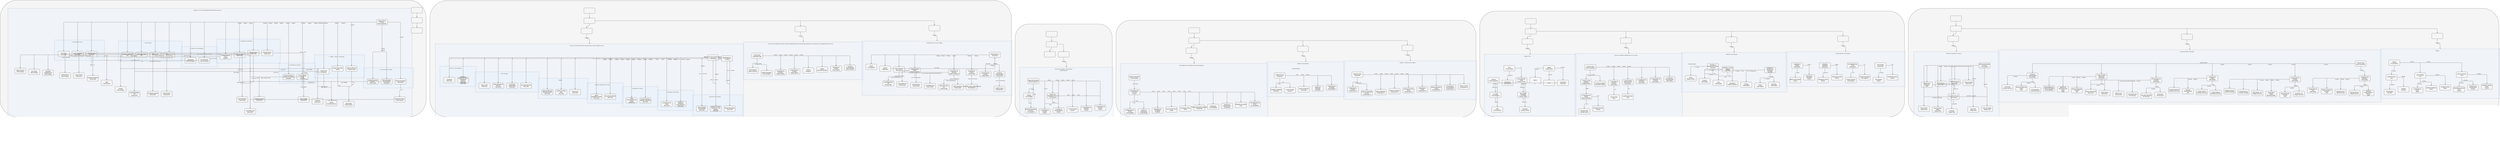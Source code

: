 <mxfile>
    <diagram id="codeviz-diagram" name="System Diagram">
        <mxGraphModel dx="1061" dy="1395" grid="1" gridSize="10" guides="1" tooltips="1" connect="1" arrows="1" fold="1" page="1" pageScale="1" pageWidth="1169" pageHeight="827" math="0" shadow="0">
            <root>
                <mxCell id="0"/>
                <mxCell id="1" parent="0"/>
                <mxCell id="search-results-group-e445cbae03877e04499fadb8666ac14d" value="Search Results" style="rounded=1;whiteSpace=wrap;html=1;fillColor=#f5f5f5" parent="1" vertex="1">
                    <mxGeometry x="12" y="12" width="4603" height="1270" as="geometry"/>
                </mxCell>
                <mxCell id="section-diagram-e445cbae03877e04499fadb8666ac14d-Página-KPIs-do-Produtor-[app/features/kpis/KPIsProdutor.tsx]-wrapper" value="" style="html=1;whiteSpace=wrap;container=1;fillColor=#dae8fc;strokeColor=#6c8ebf;dashed=1;fillOpacity=20;strokeWidth=2;containerType=none;recursiveResize=0;movable=1;resizable=1;autosize=0;dropTarget=0" parent="search-results-group-e445cbae03877e04499fadb8666ac14d" vertex="1">
                    <mxGeometry x="84" y="90" width="4369" height="1190" as="geometry"/>
                </mxCell>
                <mxCell id="calculadoraSection_e445cbae03877e04499fadb8666ac14d_section_section-diagram-e445cbae03877e04499fadb8666ac14d-Página-KPIs-do-Produtor-[app/features/kpis/KPIsProdutor.tsx]" value="" style="html=1;whiteSpace=wrap;container=1;fillColor=#dae8fc;strokeColor=#6c8ebf;dashed=1;fillOpacity=20;strokeWidth=2;containerType=none;recursiveResize=0;movable=1;resizable=1;autosize=0;dropTarget=0" parent="section-diagram-e445cbae03877e04499fadb8666ac14d-Página-KPIs-do-Produtor-[app/features/kpis/KPIsProdutor.tsx]-wrapper" vertex="1">
                    <mxGeometry x="503" y="345" width="540" height="220" as="geometry"/>
                </mxCell>
                <mxCell id="ajusteQualidade_e445cbae03877e04499fadb8666ac14d_section_section-diagram-e445cbae03877e04499fadb8666ac14d-Página-KPIs-do-Produtor-[app/features/kpis/KPIsProdutor.tsx]" value="Ajuste Qualidade&lt;br&gt;Calculation" style="rounded=1;whiteSpace=wrap;html=1;fillColor=#f5f5f5" parent="calculadoraSection_e445cbae03877e04499fadb8666ac14d_section_section-diagram-e445cbae03877e04499fadb8666ac14d-Página-KPIs-do-Produtor-[app/features/kpis/KPIsProdutor.tsx]" vertex="1">
                    <mxGeometry x="190" y="120" width="120" height="60" as="geometry"/>
                </mxCell>
                <mxCell id="comissaoCanal_e445cbae03877e04499fadb8666ac14d_section_section-diagram-e445cbae03877e04499fadb8666ac14d-Página-KPIs-do-Produtor-[app/features/kpis/KPIsProdutor.tsx]" value="Comissão Canal&lt;br&gt;Calculation" style="rounded=1;whiteSpace=wrap;html=1;fillColor=#f5f5f5" parent="calculadoraSection_e445cbae03877e04499fadb8666ac14d_section_section-diagram-e445cbae03877e04499fadb8666ac14d-Página-KPIs-do-Produtor-[app/features/kpis/KPIsProdutor.tsx]" vertex="1">
                    <mxGeometry x="340" y="120" width="120" height="60" as="geometry"/>
                </mxCell>
                <mxCell id="precoBase_e445cbae03877e04499fadb8666ac14d_section_section-diagram-e445cbae03877e04499fadb8666ac14d-Página-KPIs-do-Produtor-[app/features/kpis/KPIsProdutor.tsx]" value="Preço Base&lt;br&gt;Calculation" style="rounded=1;whiteSpace=wrap;html=1;fillColor=#f5f5f5" parent="calculadoraSection_e445cbae03877e04499fadb8666ac14d_section_section-diagram-e445cbae03877e04499fadb8666ac14d-Página-KPIs-do-Produtor-[app/features/kpis/KPIsProdutor.tsx]" vertex="1">
                    <mxGeometry x="40" y="120" width="120" height="60" as="geometry"/>
                </mxCell>
                <mxCell id="calculadoraSection_e445cbae03877e04499fadb8666ac14d_section_section-diagram-e445cbae03877e04499fadb8666ac14d-Página-KPIs-do-Produtor-[app/features/kpis/KPIsProdutor.tsx]_label" value="7. Calculadora de Preços" style="edgeLabel;html=1;align=center;verticalAlign=middle;resizable=0;labelBackgroundColor=white;spacing=5" parent="section-diagram-e445cbae03877e04499fadb8666ac14d-Página-KPIs-do-Produtor-[app/features/kpis/KPIsProdutor.tsx]-wrapper" vertex="1">
                    <mxGeometry x="511" y="353" width="464" height="24" as="geometry"/>
                </mxCell>
                <mxCell id="canaisSection_e445cbae03877e04499fadb8666ac14d_section_section-diagram-e445cbae03877e04499fadb8666ac14d-Página-KPIs-do-Produtor-[app/features/kpis/KPIsProdutor.tsx]" value="" style="html=1;whiteSpace=wrap;container=1;fillColor=#dae8fc;strokeColor=#6c8ebf;dashed=1;fillOpacity=20;strokeWidth=2;containerType=none;recursiveResize=0;movable=1;resizable=1;autosize=0;dropTarget=0" parent="section-diagram-e445cbae03877e04499fadb8666ac14d-Página-KPIs-do-Produtor-[app/features/kpis/KPIsProdutor.tsx]-wrapper" vertex="1">
                    <mxGeometry x="1873" y="415" width="390" height="220" as="geometry"/>
                </mxCell>
                <mxCell id="viaCooperativa_e445cbae03877e04499fadb8666ac14d_section_section-diagram-e445cbae03877e04499fadb8666ac14d-Página-KPIs-do-Produtor-[app/features/kpis/KPIsProdutor.tsx]" value="Via Cooperativa&lt;br&gt;Channel Analysis" style="rounded=1;whiteSpace=wrap;html=1;fillColor=#f5f5f5" parent="canaisSection_e445cbae03877e04499fadb8666ac14d_section_section-diagram-e445cbae03877e04499fadb8666ac14d-Página-KPIs-do-Produtor-[app/features/kpis/KPIsProdutor.tsx]" vertex="1">
                    <mxGeometry x="190" y="120" width="120" height="60" as="geometry"/>
                </mxCell>
                <mxCell id="viaCorretor_e445cbae03877e04499fadb8666ac14d_section_section-diagram-e445cbae03877e04499fadb8666ac14d-Página-KPIs-do-Produtor-[app/features/kpis/KPIsProdutor.tsx]" value="Via Corretor&lt;br&gt;Channel Analysis" style="rounded=1;whiteSpace=wrap;html=1;fillColor=#f5f5f5" parent="canaisSection_e445cbae03877e04499fadb8666ac14d_section_section-diagram-e445cbae03877e04499fadb8666ac14d-Página-KPIs-do-Produtor-[app/features/kpis/KPIsProdutor.tsx]" vertex="1">
                    <mxGeometry x="40" y="120" width="120" height="60" as="geometry"/>
                </mxCell>
                <mxCell id="canaisSection_e445cbae03877e04499fadb8666ac14d_section_section-diagram-e445cbae03877e04499fadb8666ac14d-Página-KPIs-do-Produtor-[app/features/kpis/KPIsProdutor.tsx]_label" value="3. Canais de Comercialização" style="edgeLabel;html=1;align=center;verticalAlign=middle;resizable=0;labelBackgroundColor=white;spacing=5" parent="section-diagram-e445cbae03877e04499fadb8666ac14d-Página-KPIs-do-Produtor-[app/features/kpis/KPIsProdutor.tsx]-wrapper" vertex="1">
                    <mxGeometry x="1881" y="423" width="314" height="24" as="geometry"/>
                </mxCell>
                <mxCell id="comparativoSection_e445cbae03877e04499fadb8666ac14d_section_section-diagram-e445cbae03877e04499fadb8666ac14d-Página-KPIs-do-Produtor-[app/features/kpis/KPIsProdutor.tsx]" value="" style="html=1;whiteSpace=wrap;container=1;fillColor=#dae8fc;strokeColor=#6c8ebf;dashed=1;fillOpacity=20;strokeWidth=2;containerType=none;recursiveResize=0;movable=1;resizable=1;autosize=0;dropTarget=0" parent="section-diagram-e445cbae03877e04499fadb8666ac14d-Página-KPIs-do-Produtor-[app/features/kpis/KPIsProdutor.tsx]-wrapper" vertex="1">
                    <mxGeometry x="2253" y="335" width="690" height="260" as="geometry"/>
                </mxCell>
                <mxCell id="componentesPreco_e445cbae03877e04499fadb8666ac14d_section_section-diagram-e445cbae03877e04499fadb8666ac14d-Página-KPIs-do-Produtor-[app/features/kpis/KPIsProdutor.tsx]" value="Componentes do Preço&lt;br&gt;Algorithm" style="rounded=1;whiteSpace=wrap;html=1;fillColor=#f5f5f5" parent="comparativoSection_e445cbae03877e04499fadb8666ac14d_section_section-diagram-e445cbae03877e04499fadb8666ac14d-Página-KPIs-do-Produtor-[app/features/kpis/KPIsProdutor.tsx]" vertex="1">
                    <mxGeometry x="40" y="160" width="120" height="60" as="geometry"/>
                </mxCell>
                <mxCell id="mercadoExterno_e445cbae03877e04499fadb8666ac14d_section_section-diagram-e445cbae03877e04499fadb8666ac14d-Página-KPIs-do-Produtor-[app/features/kpis/KPIsProdutor.tsx]" value="Mercado Externo&lt;br&gt;Market Data" style="rounded=1;whiteSpace=wrap;html=1;fillColor=#f5f5f5" parent="comparativoSection_e445cbae03877e04499fadb8666ac14d_section_section-diagram-e445cbae03877e04499fadb8666ac14d-Página-KPIs-do-Produtor-[app/features/kpis/KPIsProdutor.tsx]" vertex="1">
                    <mxGeometry x="490" y="120" width="120" height="60" as="geometry"/>
                </mxCell>
                <mxCell id="mercadoInterno_e445cbae03877e04499fadb8666ac14d_section_section-diagram-e445cbae03877e04499fadb8666ac14d-Página-KPIs-do-Produtor-[app/features/kpis/KPIsProdutor.tsx]" value="Mercado Interno&lt;br&gt;Market Data" style="rounded=1;whiteSpace=wrap;html=1;fillColor=#f5f5f5" parent="comparativoSection_e445cbae03877e04499fadb8666ac14d_section_section-diagram-e445cbae03877e04499fadb8666ac14d-Página-KPIs-do-Produtor-[app/features/kpis/KPIsProdutor.tsx]" vertex="1">
                    <mxGeometry x="340" y="120" width="120" height="60" as="geometry"/>
                </mxCell>
                <mxCell id="precosBolsa_e445cbae03877e04499fadb8666ac14d_section_section-diagram-e445cbae03877e04499fadb8666ac14d-Página-KPIs-do-Produtor-[app/features/kpis/KPIsProdutor.tsx]" value="Preços por Bolsa&lt;br&gt;Market Data" style="rounded=1;whiteSpace=wrap;html=1;fillColor=#f5f5f5" parent="comparativoSection_e445cbae03877e04499fadb8666ac14d_section_section-diagram-e445cbae03877e04499fadb8666ac14d-Página-KPIs-do-Produtor-[app/features/kpis/KPIsProdutor.tsx]" vertex="1">
                    <mxGeometry x="190" y="140" width="120" height="60" as="geometry"/>
                </mxCell>
                <mxCell id="comparativoSection_e445cbae03877e04499fadb8666ac14d_section_section-diagram-e445cbae03877e04499fadb8666ac14d-Página-KPIs-do-Produtor-[app/features/kpis/KPIsProdutor.tsx]_label" value="4. Comparativo de Mercados" style="edgeLabel;html=1;align=center;verticalAlign=middle;resizable=0;labelBackgroundColor=white;spacing=5" parent="section-diagram-e445cbae03877e04499fadb8666ac14d-Página-KPIs-do-Produtor-[app/features/kpis/KPIsProdutor.tsx]-wrapper" vertex="1">
                    <mxGeometry x="2261" y="343" width="614" height="24" as="geometry"/>
                </mxCell>
                <mxCell id="instrumentosSection_e445cbae03877e04499fadb8666ac14d_section_section-diagram-e445cbae03877e04499fadb8666ac14d-Página-KPIs-do-Produtor-[app/features/kpis/KPIsProdutor.tsx]" value="" style="html=1;whiteSpace=wrap;container=1;fillColor=#dae8fc;strokeColor=#6c8ebf;dashed=1;fillOpacity=20;strokeWidth=2;containerType=none;recursiveResize=0;movable=1;resizable=1;autosize=0;dropTarget=0" parent="section-diagram-e445cbae03877e04499fadb8666ac14d-Página-KPIs-do-Produtor-[app/features/kpis/KPIsProdutor.tsx]-wrapper" vertex="1">
                    <mxGeometry x="3843" y="645" width="540" height="220" as="geometry"/>
                </mxCell>
                <mxCell id="detalhesContratos_e445cbae03877e04499fadb8666ac14d_section_section-diagram-e445cbae03877e04499fadb8666ac14d-Página-KPIs-do-Produtor-[app/features/kpis/KPIsProdutor.tsx]" value="Detalhes Contratos BMF/NY&lt;br&gt;Manual Data" style="rounded=1;whiteSpace=wrap;html=1;fillColor=#f5f5f5" parent="instrumentosSection_e445cbae03877e04499fadb8666ac14d_section_section-diagram-e445cbae03877e04499fadb8666ac14d-Página-KPIs-do-Produtor-[app/features/kpis/KPIsProdutor.tsx]" vertex="1">
                    <mxGeometry x="40" y="120" width="120" height="60" as="geometry"/>
                </mxCell>
                <mxCell id="eficaciaEstrategias_e445cbae03877e04499fadb8666ac14d_section_section-diagram-e445cbae03877e04499fadb8666ac14d-Página-KPIs-do-Produtor-[app/features/kpis/KPIsProdutor.tsx]" value="Eficácia Estratégias&lt;br&gt;Backtesting" style="rounded=1;whiteSpace=wrap;html=1;fillColor=#f5f5f5" parent="instrumentosSection_e445cbae03877e04499fadb8666ac14d_section_section-diagram-e445cbae03877e04499fadb8666ac14d-Página-KPIs-do-Produtor-[app/features/kpis/KPIsProdutor.tsx]" vertex="1">
                    <mxGeometry x="340" y="120" width="120" height="60" as="geometry"/>
                </mxCell>
                <mxCell id="recomendacoesPersonalizadas_e445cbae03877e04499fadb8666ac14d_section_section-diagram-e445cbae03877e04499fadb8666ac14d-Página-KPIs-do-Produtor-[app/features/kpis/KPIsProdutor.tsx]" value="Recomendações Personalizadas&lt;br&gt;AI/Algorithm" style="rounded=1;whiteSpace=wrap;html=1;fillColor=#f5f5f5" parent="instrumentosSection_e445cbae03877e04499fadb8666ac14d_section_section-diagram-e445cbae03877e04499fadb8666ac14d-Página-KPIs-do-Produtor-[app/features/kpis/KPIsProdutor.tsx]" vertex="1">
                    <mxGeometry x="190" y="120" width="120" height="60" as="geometry"/>
                </mxCell>
                <mxCell id="instrumentosSection_e445cbae03877e04499fadb8666ac14d_section_section-diagram-e445cbae03877e04499fadb8666ac14d-Página-KPIs-do-Produtor-[app/features/kpis/KPIsProdutor.tsx]_label" value="5. Instrumentos de Proteção" style="edgeLabel;html=1;align=center;verticalAlign=middle;resizable=0;labelBackgroundColor=white;spacing=5" parent="section-diagram-e445cbae03877e04499fadb8666ac14d-Página-KPIs-do-Produtor-[app/features/kpis/KPIsProdutor.tsx]-wrapper" vertex="1">
                    <mxGeometry x="3851" y="653" width="464" height="24" as="geometry"/>
                </mxCell>
                <mxCell id="kpiSection_e445cbae03877e04499fadb8666ac14d_section_section-diagram-e445cbae03877e04499fadb8666ac14d-Página-KPIs-do-Produtor-[app/features/kpis/KPIsProdutor.tsx]" value="" style="html=1;whiteSpace=wrap;container=1;fillColor=#dae8fc;strokeColor=#6c8ebf;dashed=1;fillOpacity=20;strokeWidth=2;containerType=none;recursiveResize=0;movable=1;resizable=1;autosize=0;dropTarget=0" parent="section-diagram-e445cbae03877e04499fadb8666ac14d-Página-KPIs-do-Produtor-[app/features/kpis/KPIsProdutor.tsx]-wrapper" vertex="1">
                    <mxGeometry x="1193" y="355" width="690" height="220" as="geometry"/>
                </mxCell>
                <mxCell id="climaSafra_e445cbae03877e04499fadb8666ac14d_section_section-diagram-e445cbae03877e04499fadb8666ac14d-Página-KPIs-do-Produtor-[app/features/kpis/KPIsProdutor.tsx]" value="Clima Safra&lt;br&gt;KPI" style="rounded=1;whiteSpace=wrap;html=1;fillColor=#f5f5f5" parent="kpiSection_e445cbae03877e04499fadb8666ac14d_section_section-diagram-e445cbae03877e04499fadb8666ac14d-Página-KPIs-do-Produtor-[app/features/kpis/KPIsProdutor.tsx]" vertex="1">
                    <mxGeometry x="340" y="120" width="120" height="60" as="geometry"/>
                </mxCell>
                <mxCell id="melhorCanal_e445cbae03877e04499fadb8666ac14d_section_section-diagram-e445cbae03877e04499fadb8666ac14d-Página-KPIs-do-Produtor-[app/features/kpis/KPIsProdutor.tsx]" value="Melhor Canal&lt;br&gt;KPI" style="rounded=1;whiteSpace=wrap;html=1;fillColor=#f5f5f5" parent="kpiSection_e445cbae03877e04499fadb8666ac14d_section_section-diagram-e445cbae03877e04499fadb8666ac14d-Página-KPIs-do-Produtor-[app/features/kpis/KPIsProdutor.tsx]" vertex="1">
                    <mxGeometry x="490" y="120" width="120" height="60" as="geometry"/>
                </mxCell>
                <mxCell id="precoMedio_e445cbae03877e04499fadb8666ac14d_section_section-diagram-e445cbae03877e04499fadb8666ac14d-Página-KPIs-do-Produtor-[app/features/kpis/KPIsProdutor.tsx]" value="Preço Médio Hoje&lt;br&gt;KPI" style="rounded=1;whiteSpace=wrap;html=1;fillColor=#f5f5f5" parent="kpiSection_e445cbae03877e04499fadb8666ac14d_section_section-diagram-e445cbae03877e04499fadb8666ac14d-Página-KPIs-do-Produtor-[app/features/kpis/KPIsProdutor.tsx]" vertex="1">
                    <mxGeometry x="190" y="120" width="120" height="60" as="geometry"/>
                </mxCell>
                <mxCell id="tipoValorizado_e445cbae03877e04499fadb8666ac14d_section_section-diagram-e445cbae03877e04499fadb8666ac14d-Página-KPIs-do-Produtor-[app/features/kpis/KPIsProdutor.tsx]" value="Tipo mais Valorizado&lt;br&gt;KPI" style="rounded=1;whiteSpace=wrap;html=1;fillColor=#f5f5f5" parent="kpiSection_e445cbae03877e04499fadb8666ac14d_section_section-diagram-e445cbae03877e04499fadb8666ac14d-Página-KPIs-do-Produtor-[app/features/kpis/KPIsProdutor.tsx]" vertex="1">
                    <mxGeometry x="40" y="120" width="120" height="60" as="geometry"/>
                </mxCell>
                <mxCell id="kpiSection_e445cbae03877e04499fadb8666ac14d_section_section-diagram-e445cbae03877e04499fadb8666ac14d-Página-KPIs-do-Produtor-[app/features/kpis/KPIsProdutor.tsx]_label" value="1. KPIs Principais" style="edgeLabel;html=1;align=center;verticalAlign=middle;resizable=0;labelBackgroundColor=white;spacing=5" parent="section-diagram-e445cbae03877e04499fadb8666ac14d-Página-KPIs-do-Produtor-[app/features/kpis/KPIsProdutor.tsx]-wrapper" vertex="1">
                    <mxGeometry x="1201" y="363" width="614" height="24" as="geometry"/>
                </mxCell>
                <mxCell id="sidebarSection_e445cbae03877e04499fadb8666ac14d_section_section-diagram-e445cbae03877e04499fadb8666ac14d-Página-KPIs-do-Produtor-[app/features/kpis/KPIsProdutor.tsx]" value="" style="html=1;whiteSpace=wrap;container=1;fillColor=#dae8fc;strokeColor=#6c8ebf;dashed=1;fillOpacity=20;strokeWidth=2;containerType=none;recursiveResize=0;movable=1;resizable=1;autosize=0;dropTarget=0" parent="section-diagram-e445cbae03877e04499fadb8666ac14d-Página-KPIs-do-Produtor-[app/features/kpis/KPIsProdutor.tsx]-wrapper" vertex="1">
                    <mxGeometry x="3313" y="505" width="540" height="250" as="geometry"/>
                </mxCell>
                <mxCell id="alertasTempoReal_e445cbae03877e04499fadb8666ac14d_section_section-diagram-e445cbae03877e04499fadb8666ac14d-Página-KPIs-do-Produtor-[app/features/kpis/KPIsProdutor.tsx]" value="Alertas Tempo Real&lt;br&gt;System" style="rounded=1;whiteSpace=wrap;html=1;fillColor=#f5f5f5" parent="sidebarSection_e445cbae03877e04499fadb8666ac14d_section_section-diagram-e445cbae03877e04499fadb8666ac14d-Página-KPIs-do-Produtor-[app/features/kpis/KPIsProdutor.tsx]" vertex="1">
                    <mxGeometry x="190" y="120" width="120" height="60" as="geometry"/>
                </mxCell>
                <mxCell id="dicasDia_e445cbae03877e04499fadb8666ac14d_section_section-diagram-e445cbae03877e04499fadb8666ac14d-Página-KPIs-do-Produtor-[app/features/kpis/KPIsProdutor.tsx]" value="Dicas do Dia&lt;br&gt;AI/Editorial" style="rounded=1;whiteSpace=wrap;html=1;fillColor=#f5f5f5" parent="sidebarSection_e445cbae03877e04499fadb8666ac14d_section_section-diagram-e445cbae03877e04499fadb8666ac14d-Página-KPIs-do-Produtor-[app/features/kpis/KPIsProdutor.tsx]" vertex="1">
                    <mxGeometry x="40" y="150" width="120" height="60" as="geometry"/>
                </mxCell>
                <mxCell id="statusMercado_e445cbae03877e04499fadb8666ac14d_section_section-diagram-e445cbae03877e04499fadb8666ac14d-Página-KPIs-do-Produtor-[app/features/kpis/KPIsProdutor.tsx]" value="Status do Mercado&lt;br&gt;Temporal Logic" style="rounded=1;whiteSpace=wrap;html=1;fillColor=#f5f5f5" parent="sidebarSection_e445cbae03877e04499fadb8666ac14d_section_section-diagram-e445cbae03877e04499fadb8666ac14d-Página-KPIs-do-Produtor-[app/features/kpis/KPIsProdutor.tsx]" vertex="1">
                    <mxGeometry x="340" y="120" width="120" height="60" as="geometry"/>
                </mxCell>
                <mxCell id="sidebarSection_e445cbae03877e04499fadb8666ac14d_section_section-diagram-e445cbae03877e04499fadb8666ac14d-Página-KPIs-do-Produtor-[app/features/kpis/KPIsProdutor.tsx]_label" value="6. Sidebar - Alertas e Informações" style="edgeLabel;html=1;align=center;verticalAlign=middle;resizable=0;labelBackgroundColor=white;spacing=5" parent="section-diagram-e445cbae03877e04499fadb8666ac14d-Página-KPIs-do-Produtor-[app/features/kpis/KPIsProdutor.tsx]-wrapper" vertex="1">
                    <mxGeometry x="3321" y="513" width="464" height="24" as="geometry"/>
                </mxCell>
                <mxCell id="simulacaoSection_e445cbae03877e04499fadb8666ac14d_section_section-diagram-e445cbae03877e04499fadb8666ac14d-Página-KPIs-do-Produtor-[app/features/kpis/KPIsProdutor.tsx]" value="" style="html=1;whiteSpace=wrap;container=1;fillColor=#dae8fc;strokeColor=#6c8ebf;dashed=1;fillOpacity=20;strokeWidth=2;containerType=none;recursiveResize=0;movable=1;resizable=1;autosize=0;dropTarget=0" parent="section-diagram-e445cbae03877e04499fadb8666ac14d-Página-KPIs-do-Produtor-[app/features/kpis/KPIsProdutor.tsx]-wrapper" vertex="1">
                    <mxGeometry x="2933" y="595" width="390" height="220" as="geometry"/>
                </mxCell>
                <mxCell id="cenarios_e445cbae03877e04499fadb8666ac14d_section_section-diagram-e445cbae03877e04499fadb8666ac14d-Página-KPIs-do-Produtor-[app/features/kpis/KPIsProdutor.tsx]" value="Cenários (Otimista, Realista, Pessimista)&lt;br&gt;Simulation" style="rounded=1;whiteSpace=wrap;html=1;fillColor=#f5f5f5" parent="simulacaoSection_e445cbae03877e04499fadb8666ac14d_section_section-diagram-e445cbae03877e04499fadb8666ac14d-Página-KPIs-do-Produtor-[app/features/kpis/KPIsProdutor.tsx]" vertex="1">
                    <mxGeometry x="40" y="120" width="120" height="60" as="geometry"/>
                </mxCell>
                <mxCell id="recomendacaoHedge_e445cbae03877e04499fadb8666ac14d_section_section-diagram-e445cbae03877e04499fadb8666ac14d-Página-KPIs-do-Produtor-[app/features/kpis/KPIsProdutor.tsx]" value="Recomendação Hedge&lt;br&gt;Algorithm" style="rounded=1;whiteSpace=wrap;html=1;fillColor=#f5f5f5" parent="simulacaoSection_e445cbae03877e04499fadb8666ac14d_section_section-diagram-e445cbae03877e04499fadb8666ac14d-Página-KPIs-do-Produtor-[app/features/kpis/KPIsProdutor.tsx]" vertex="1">
                    <mxGeometry x="190" y="120" width="120" height="60" as="geometry"/>
                </mxCell>
                <mxCell id="simulacaoSection_e445cbae03877e04499fadb8666ac14d_section_section-diagram-e445cbae03877e04499fadb8666ac14d-Página-KPIs-do-Produtor-[app/features/kpis/KPIsProdutor.tsx]_label" value="2. Simulação de Cenários" style="edgeLabel;html=1;align=center;verticalAlign=middle;resizable=0;labelBackgroundColor=white;spacing=5" parent="section-diagram-e445cbae03877e04499fadb8666ac14d-Página-KPIs-do-Produtor-[app/features/kpis/KPIsProdutor.tsx]-wrapper" vertex="1">
                    <mxGeometry x="2941" y="603" width="314" height="24" as="geometry"/>
                </mxCell>
                <mxCell id="alertSystem_e445cbae03877e04499fadb8666ac14d_section_section-diagram-e445cbae03877e04499fadb8666ac14d-Página-KPIs-do-Produtor-[app/features/kpis/KPIsProdutor.tsx]" value="Alert System&lt;br&gt;Internal System" style="rounded=1;whiteSpace=wrap;html=1;fillColor=#f5f5f5" parent="section-diagram-e445cbae03877e04499fadb8666ac14d-Página-KPIs-do-Produtor-[app/features/kpis/KPIsProdutor.tsx]-wrapper" vertex="1">
                    <mxGeometry x="3623" y="1010" width="120" height="60" as="geometry"/>
                </mxCell>
                <mxCell id="alphaVantage_e445cbae03877e04499fadb8666ac14d_section_section-diagram-e445cbae03877e04499fadb8666ac14d-Página-KPIs-do-Produtor-[app/features/kpis/KPIsProdutor.tsx]" value="Alpha Vantage&lt;br&gt;External API" style="rounded=1;whiteSpace=wrap;html=1;fillColor=#f5f5f5" parent="section-diagram-e445cbae03877e04499fadb8666ac14d-Página-KPIs-do-Produtor-[app/features/kpis/KPIsProdutor.tsx]-wrapper" vertex="1">
                    <mxGeometry x="3136" y="960" width="120" height="60" as="geometry"/>
                </mxCell>
                <mxCell id="backtestingEngine_e445cbae03877e04499fadb8666ac14d_section_section-diagram-e445cbae03877e04499fadb8666ac14d-Página-KPIs-do-Produtor-[app/features/kpis/KPIsProdutor.tsx]" value="Backtesting Engine&lt;br&gt;Internal System" style="rounded=1;whiteSpace=wrap;html=1;fillColor=#f5f5f5" parent="section-diagram-e445cbae03877e04499fadb8666ac14d-Página-KPIs-do-Produtor-[app/features/kpis/KPIsProdutor.tsx]-wrapper" vertex="1">
                    <mxGeometry x="4173" y="960" width="120" height="60" as="geometry"/>
                </mxCell>
                <mxCell id="cepeaEsalq_e445cbae03877e04499fadb8666ac14d_section_section-diagram-e445cbae03877e04499fadb8666ac14d-Página-KPIs-do-Produtor-[app/features/kpis/KPIsProdutor.tsx]" value="CEPEA/ESALQ&lt;br&gt;Web Scraping" style="rounded=1;whiteSpace=wrap;html=1;fillColor=#f5f5f5" parent="section-diagram-e445cbae03877e04499fadb8666ac14d-Página-KPIs-do-Produtor-[app/features/kpis/KPIsProdutor.tsx]-wrapper" vertex="1">
                    <mxGeometry x="558" y="700" width="120" height="60" as="geometry"/>
                </mxCell>
                <mxCell id="coffeeResearch_e445cbae03877e04499fadb8666ac14d_section_section-diagram-e445cbae03877e04499fadb8666ac14d-Página-KPIs-do-Produtor-[app/features/kpis/KPIsProdutor.tsx]" value="Coffee Research&lt;br&gt;Web Scraping" style="rounded=1;whiteSpace=wrap;html=1;fillColor=#f5f5f5" parent="section-diagram-e445cbae03877e04499fadb8666ac14d-Página-KPIs-do-Produtor-[app/features/kpis/KPIsProdutor.tsx]-wrapper" vertex="1">
                    <mxGeometry x="74" y="650" width="120" height="60" as="geometry"/>
                </mxCell>
                <mxCell id="commoditiesAPI_e445cbae03877e04499fadb8666ac14d_section_section-diagram-e445cbae03877e04499fadb8666ac14d-Página-KPIs-do-Produtor-[app/features/kpis/KPIsProdutor.tsx]" value="Commodities-API&lt;br&gt;External API" style="rounded=1;whiteSpace=wrap;html=1;fillColor=#f5f5f5" parent="section-diagram-e445cbae03877e04499fadb8666ac14d-Página-KPIs-do-Produtor-[app/features/kpis/KPIsProdutor.tsx]-wrapper" vertex="1">
                    <mxGeometry x="2558.333" y="1090" width="120" height="60" as="geometry"/>
                </mxCell>
                <mxCell id="conab_e445cbae03877e04499fadb8666ac14d_section_section-diagram-e445cbae03877e04499fadb8666ac14d-Página-KPIs-do-Produtor-[app/features/kpis/KPIsProdutor.tsx]" value="CONAB&lt;br&gt;Web Scraping" style="rounded=1;whiteSpace=wrap;html=1;fillColor=#f5f5f5" parent="section-diagram-e445cbae03877e04499fadb8666ac14d-Página-KPIs-do-Produtor-[app/features/kpis/KPIsProdutor.tsx]-wrapper" vertex="1">
                    <mxGeometry x="1158" y="850" width="120" height="60" as="geometry"/>
                </mxCell>
                <mxCell id="ibge_e445cbae03877e04499fadb8666ac14d_section_section-diagram-e445cbae03877e04499fadb8666ac14d-Página-KPIs-do-Produtor-[app/features/kpis/KPIsProdutor.tsx]" value="IBGE&lt;br&gt;External Data" style="rounded=1;whiteSpace=wrap;html=1;fillColor=#f5f5f5" parent="section-diagram-e445cbae03877e04499fadb8666ac14d-Página-KPIs-do-Produtor-[app/features/kpis/KPIsProdutor.tsx]-wrapper" vertex="1">
                    <mxGeometry x="1008" y="780" width="120" height="60" as="geometry"/>
                </mxCell>
                <mxCell id="iceMarketData_e445cbae03877e04499fadb8666ac14d_section_section-diagram-e445cbae03877e04499fadb8666ac14d-Página-KPIs-do-Produtor-[app/features/kpis/KPIsProdutor.tsx]" value="ICE Market Data API&lt;br&gt;External API" style="rounded=1;whiteSpace=wrap;html=1;fillColor=#f5f5f5" parent="section-diagram-e445cbae03877e04499fadb8666ac14d-Página-KPIs-do-Produtor-[app/features/kpis/KPIsProdutor.tsx]-wrapper" vertex="1">
                    <mxGeometry x="1506" y="900" width="120" height="60" as="geometry"/>
                </mxCell>
                <mxCell id="kpiPage_e445cbae03877e04499fadb8666ac14d_section_section-diagram-e445cbae03877e04499fadb8666ac14d-Página-KPIs-do-Produtor-[app/features/kpis/KPIsProdutor.tsx]" value="Página KPIs do Produtor&lt;br&gt;React Component" style="rounded=1;whiteSpace=wrap;html=1;fillColor=#f5f5f5" parent="section-diagram-e445cbae03877e04499fadb8666ac14d-Página-KPIs-do-Produtor-[app/features/kpis/KPIsProdutor.tsx]-wrapper" vertex="1">
                    <mxGeometry x="3982.455" y="120" width="120" height="60" as="geometry"/>
                </mxCell>
                <mxCell id="manualDB_e445cbae03877e04499fadb8666ac14d_section_section-diagram-e445cbae03877e04499fadb8666ac14d-Página-KPIs-do-Produtor-[app/features/kpis/KPIsProdutor.tsx]" value="Manual Database&lt;br&gt;Internal Data" style="rounded=1;whiteSpace=wrap;html=1;fillColor=#f5f5f5" parent="section-diagram-e445cbae03877e04499fadb8666ac14d-Página-KPIs-do-Produtor-[app/features/kpis/KPIsProdutor.tsx]-wrapper" vertex="1">
                    <mxGeometry x="2472" y="960" width="120" height="60" as="geometry"/>
                </mxCell>
                <mxCell id="newsAPI_e445cbae03877e04499fadb8666ac14d_section_section-diagram-e445cbae03877e04499fadb8666ac14d-Página-KPIs-do-Produtor-[app/features/kpis/KPIsProdutor.tsx]" value="NewsAPI&lt;br&gt;External API" style="rounded=1;whiteSpace=wrap;html=1;fillColor=#f5f5f5" parent="section-diagram-e445cbae03877e04499fadb8666ac14d-Página-KPIs-do-Produtor-[app/features/kpis/KPIsProdutor.tsx]-wrapper" vertex="1">
                    <mxGeometry x="3286" y="980" width="120" height="60" as="geometry"/>
                </mxCell>
                <mxCell id="openAI_e445cbae03877e04499fadb8666ac14d_section_section-diagram-e445cbae03877e04499fadb8666ac14d-Página-KPIs-do-Produtor-[app/features/kpis/KPIsProdutor.tsx]" value="OpenAI&lt;br&gt;External AI Service" style="rounded=1;whiteSpace=wrap;html=1;fillColor=#f5f5f5" parent="section-diagram-e445cbae03877e04499fadb8666ac14d-Página-KPIs-do-Produtor-[app/features/kpis/KPIsProdutor.tsx]-wrapper" vertex="1">
                    <mxGeometry x="3436" y="1000" width="120" height="60" as="geometry"/>
                </mxCell>
                <mxCell id="openWeatherMap_e445cbae03877e04499fadb8666ac14d_section_section-diagram-e445cbae03877e04499fadb8666ac14d-Página-KPIs-do-Produtor-[app/features/kpis/KPIsProdutor.tsx]" value="OpenWeatherMap API&lt;br&gt;External API" style="rounded=1;whiteSpace=wrap;html=1;fillColor=#f5f5f5" parent="section-diagram-e445cbae03877e04499fadb8666ac14d-Página-KPIs-do-Produtor-[app/features/kpis/KPIsProdutor.tsx]-wrapper" vertex="1">
                    <mxGeometry x="1308" y="900" width="120" height="60" as="geometry"/>
                </mxCell>
                <mxCell id="proprietaryDB_e445cbae03877e04499fadb8666ac14d_section_section-diagram-e445cbae03877e04499fadb8666ac14d-Página-KPIs-do-Produtor-[app/features/kpis/KPIsProdutor.tsx]" value="Proprietary Database&lt;br&gt;Internal Data" style="rounded=1;whiteSpace=wrap;html=1;fillColor=#f5f5f5" parent="section-diagram-e445cbae03877e04499fadb8666ac14d-Página-KPIs-do-Produtor-[app/features/kpis/KPIsProdutor.tsx]-wrapper" vertex="1">
                    <mxGeometry x="858" y="730" width="120" height="60" as="geometry"/>
                </mxCell>
                <mxCell id="sagarpaConadesuca_e445cbae03877e04499fadb8666ac14d_section_section-diagram-e445cbae03877e04499fadb8666ac14d-Página-KPIs-do-Produtor-[app/features/kpis/KPIsProdutor.tsx]" value="SAGARPA CONADESUCA&lt;br&gt;Web Scraping" style="rounded=1;whiteSpace=wrap;html=1;fillColor=#f5f5f5" parent="section-diagram-e445cbae03877e04499fadb8666ac14d-Página-KPIs-do-Produtor-[app/features/kpis/KPIsProdutor.tsx]-wrapper" vertex="1">
                    <mxGeometry x="374" y="670" width="120" height="60" as="geometry"/>
                </mxCell>
                <mxCell id="scaCoffee_e445cbae03877e04499fadb8666ac14d_section_section-diagram-e445cbae03877e04499fadb8666ac14d-Página-KPIs-do-Produtor-[app/features/kpis/KPIsProdutor.tsx]" value="SCA Coffee&lt;br&gt;Web Scraping" style="rounded=1;whiteSpace=wrap;html=1;fillColor=#f5f5f5" parent="section-diagram-e445cbae03877e04499fadb8666ac14d-Página-KPIs-do-Produtor-[app/features/kpis/KPIsProdutor.tsx]-wrapper" vertex="1">
                    <mxGeometry x="224" y="660" width="120" height="60" as="geometry"/>
                </mxCell>
                <mxCell id="tradingEconomics_e445cbae03877e04499fadb8666ac14d_section_section-diagram-e445cbae03877e04499fadb8666ac14d-Página-KPIs-do-Produtor-[app/features/kpis/KPIsProdutor.tsx]" value="Trading Economics&lt;br&gt;External API" style="rounded=1;whiteSpace=wrap;html=1;fillColor=#f5f5f5" parent="section-diagram-e445cbae03877e04499fadb8666ac14d-Página-KPIs-do-Produtor-[app/features/kpis/KPIsProdutor.tsx]-wrapper" vertex="1">
                    <mxGeometry x="2656" y="960" width="120" height="60" as="geometry"/>
                </mxCell>
                <mxCell id="usdaFAS_e445cbae03877e04499fadb8666ac14d_section_section-diagram-e445cbae03877e04499fadb8666ac14d-Página-KPIs-do-Produtor-[app/features/kpis/KPIsProdutor.tsx]" value="USDA FAS API&lt;br&gt;External API" style="rounded=1;whiteSpace=wrap;html=1;fillColor=#f5f5f5" parent="section-diagram-e445cbae03877e04499fadb8666ac14d-Página-KPIs-do-Produtor-[app/features/kpis/KPIsProdutor.tsx]-wrapper" vertex="1">
                    <mxGeometry x="1656" y="900" width="120" height="60" as="geometry"/>
                </mxCell>
                <mxCell id="yahooFinance_e445cbae03877e04499fadb8666ac14d_section_section-diagram-e445cbae03877e04499fadb8666ac14d-Página-KPIs-do-Produtor-[app/features/kpis/KPIsProdutor.tsx]" value="Yahoo Finance&lt;br&gt;External API" style="rounded=1;whiteSpace=wrap;html=1;fillColor=#f5f5f5" parent="section-diagram-e445cbae03877e04499fadb8666ac14d-Página-KPIs-do-Produtor-[app/features/kpis/KPIsProdutor.tsx]-wrapper" vertex="1">
                    <mxGeometry x="708" y="700" width="120" height="60" as="geometry"/>
                </mxCell>
                <mxCell id="section-diagram-e445cbae03877e04499fadb8666ac14d-Página-KPIs-do-Produtor-[app/features/kpis/KPIsProdutor.tsx]-wrapper_label" value="Página KPIs do Produtor [app/features/kpis/KPIsProdutor.tsx]" style="edgeLabel;html=1;align=center;verticalAlign=middle;resizable=0;labelBackgroundColor=white;spacing=5" parent="search-results-group-e445cbae03877e04499fadb8666ac14d" vertex="1">
                    <mxGeometry x="92" y="98" width="4293" height="24" as="geometry"/>
                </mxCell>
                <mxCell id="search-result-e445cbae03877e04499fadb8666ac14d" value="" style="rounded=1;whiteSpace=wrap;html=1;fillColor=#f5f5f5" parent="search-results-group-e445cbae03877e04499fadb8666ac14d" vertex="1">
                    <mxGeometry x="4443" y="80" width="120" height="60" as="geometry"/>
                </mxCell>
                <mxCell id="report-section-e445cbae03877e04499fadb8666ac14d-0" value="" style="rounded=1;whiteSpace=wrap;html=1;fillColor=#f5f5f5" parent="search-results-group-e445cbae03877e04499fadb8666ac14d" vertex="1">
                    <mxGeometry x="4443" y="190" width="120" height="60" as="geometry"/>
                </mxCell>
                <mxCell id="report-section-e445cbae03877e04499fadb8666ac14d-1" value="" style="rounded=1;whiteSpace=wrap;html=1;fillColor=#f5f5f5" parent="search-results-group-e445cbae03877e04499fadb8666ac14d" vertex="1">
                    <mxGeometry x="4443" y="300" width="120" height="60" as="geometry"/>
                </mxCell>
                <mxCell id="search-results-group-7a147fb9b53fc16333871f5fc7f068bc" value="Search Results" style="rounded=1;whiteSpace=wrap;html=1;fillColor=#f5f5f5" parent="1" vertex="1">
                    <mxGeometry x="4655" y="17" width="6284" height="1265" as="geometry"/>
                </mxCell>
                <mxCell id="section-diagram-7a147fb9b53fc16333871f5fc7f068bc-Visão-Geral-da-Página-[KPIsProdutor.tsx](/Users/williamduarte/Documents/Muralis/GlobalCoffe-Grupo_aldo/Sprint-5/src/pages/KPIsProdutor.tsx)-wrapper" value="" style="html=1;whiteSpace=wrap;container=1;fillColor=#dae8fc;strokeColor=#6c8ebf;dashed=1;fillOpacity=20;strokeWidth=2;containerType=none;recursiveResize=0;movable=1;resizable=1;autosize=0;dropTarget=0" parent="search-results-group-7a147fb9b53fc16333871f5fc7f068bc" vertex="1">
                    <mxGeometry x="3390" y="450" width="1290" height="410" as="geometry"/>
                </mxCell>
                <mxCell id="calculatorModal_7a147fb9b53fc16333871f5fc7f068bc_section_section-diagram-7a147fb9b53fc16333871f5fc7f068bc-Visão-Geral-da-Página-[KPIsProdutor.tsx](/Users/williamduarte/Documents/Muralis/GlobalCoffe-Grupo_aldo/Sprint-5/src/pages/KPIsProdutor.tsx)" value="Modal Calculadora&lt;br&gt;Price Simulation" style="rounded=1;whiteSpace=wrap;html=1;fillColor=#f5f5f5" parent="section-diagram-7a147fb9b53fc16333871f5fc7f068bc-Visão-Geral-da-Página-[KPIsProdutor.tsx](/Users/williamduarte/Documents/Muralis/GlobalCoffe-Grupo_aldo/Sprint-5/src/pages/KPIsProdutor.tsx)-wrapper" vertex="1">
                    <mxGeometry x="190" y="310" width="120" height="60" as="geometry"/>
                </mxCell>
                <mxCell id="channels_7a147fb9b53fc16333871f5fc7f068bc_section_section-diagram-7a147fb9b53fc16333871f5fc7f068bc-Visão-Geral-da-Página-[KPIsProdutor.tsx](/Users/williamduarte/Documents/Muralis/GlobalCoffe-Grupo_aldo/Sprint-5/src/pages/KPIsProdutor.tsx)" value="Canais de Comercialização&lt;br&gt;Sales Channels" style="rounded=1;whiteSpace=wrap;html=1;fillColor=#f5f5f5" parent="section-diagram-7a147fb9b53fc16333871f5fc7f068bc-Visão-Geral-da-Página-[KPIsProdutor.tsx](/Users/williamduarte/Documents/Muralis/GlobalCoffe-Grupo_aldo/Sprint-5/src/pages/KPIsProdutor.tsx)-wrapper" vertex="1">
                    <mxGeometry x="1090" y="250" width="120" height="60" as="geometry"/>
                </mxCell>
                <mxCell id="header_7a147fb9b53fc16333871f5fc7f068bc_section_section-diagram-7a147fb9b53fc16333871f5fc7f068bc-Visão-Geral-da-Página-[KPIsProdutor.tsx](/Users/williamduarte/Documents/Muralis/GlobalCoffe-Grupo_aldo/Sprint-5/src/pages/KPIsProdutor.tsx)" value="Header&lt;br&gt;Navigation" style="rounded=1;whiteSpace=wrap;html=1;fillColor=#f5f5f5" parent="section-diagram-7a147fb9b53fc16333871f5fc7f068bc-Visão-Geral-da-Página-[KPIsProdutor.tsx](/Users/williamduarte/Documents/Muralis/GlobalCoffe-Grupo_aldo/Sprint-5/src/pages/KPIsProdutor.tsx)-wrapper" vertex="1">
                    <mxGeometry x="640" y="280" width="120" height="60" as="geometry"/>
                </mxCell>
                <mxCell id="kpiPage_7a147fb9b53fc16333871f5fc7f068bc_section_section-diagram-7a147fb9b53fc16333871f5fc7f068bc-Visão-Geral-da-Página-[KPIsProdutor.tsx](/Users/williamduarte/Documents/Muralis/GlobalCoffe-Grupo_aldo/Sprint-5/src/pages/KPIsProdutor.tsx)" value="KPIsProdutor&lt;br&gt;Dashboard Page" style="rounded=1;whiteSpace=wrap;html=1;fillColor=#f5f5f5" parent="section-diagram-7a147fb9b53fc16333871f5fc7f068bc-Visão-Geral-da-Página-[KPIsProdutor.tsx](/Users/williamduarte/Documents/Muralis/GlobalCoffe-Grupo_aldo/Sprint-5/src/pages/KPIsProdutor.tsx)-wrapper" vertex="1">
                    <mxGeometry x="86.667" y="120" width="120" height="60" as="geometry"/>
                </mxCell>
                <mxCell id="kpis_7a147fb9b53fc16333871f5fc7f068bc_section_section-diagram-7a147fb9b53fc16333871f5fc7f068bc-Visão-Geral-da-Página-[KPIsProdutor.tsx](/Users/williamduarte/Documents/Muralis/GlobalCoffe-Grupo_aldo/Sprint-5/src/pages/KPIsProdutor.tsx)" value="KPIs Principais&lt;br&gt;Market Indicators" style="rounded=1;whiteSpace=wrap;html=1;fillColor=#f5f5f5" parent="section-diagram-7a147fb9b53fc16333871f5fc7f068bc-Visão-Geral-da-Página-[KPIsProdutor.tsx](/Users/williamduarte/Documents/Muralis/GlobalCoffe-Grupo_aldo/Sprint-5/src/pages/KPIsProdutor.tsx)-wrapper" vertex="1">
                    <mxGeometry x="40" y="280" width="120" height="60" as="geometry"/>
                </mxCell>
                <mxCell id="markets_7a147fb9b53fc16333871f5fc7f068bc_section_section-diagram-7a147fb9b53fc16333871f5fc7f068bc-Visão-Geral-da-Página-[KPIsProdutor.tsx](/Users/williamduarte/Documents/Muralis/GlobalCoffe-Grupo_aldo/Sprint-5/src/pages/KPIsProdutor.tsx)" value="Comparativo de Mercados&lt;br&gt;Market Analysis" style="rounded=1;whiteSpace=wrap;html=1;fillColor=#f5f5f5" parent="section-diagram-7a147fb9b53fc16333871f5fc7f068bc-Visão-Geral-da-Página-[KPIsProdutor.tsx](/Users/williamduarte/Documents/Muralis/GlobalCoffe-Grupo_aldo/Sprint-5/src/pages/KPIsProdutor.tsx)-wrapper" vertex="1">
                    <mxGeometry x="340" y="300" width="120" height="60" as="geometry"/>
                </mxCell>
                <mxCell id="protection_7a147fb9b53fc16333871f5fc7f068bc_section_section-diagram-7a147fb9b53fc16333871f5fc7f068bc-Visão-Geral-da-Página-[KPIsProdutor.tsx](/Users/williamduarte/Documents/Muralis/GlobalCoffe-Grupo_aldo/Sprint-5/src/pages/KPIsProdutor.tsx)" value="Instrumentos de Proteção&lt;br&gt;Hedge Options" style="rounded=1;whiteSpace=wrap;html=1;fillColor=#f5f5f5" parent="section-diagram-7a147fb9b53fc16333871f5fc7f068bc-Visão-Geral-da-Página-[KPIsProdutor.tsx](/Users/williamduarte/Documents/Muralis/GlobalCoffe-Grupo_aldo/Sprint-5/src/pages/KPIsProdutor.tsx)-wrapper" vertex="1">
                    <mxGeometry x="490" y="290" width="120" height="60" as="geometry"/>
                </mxCell>
                <mxCell id="sidebar_7a147fb9b53fc16333871f5fc7f068bc_section_section-diagram-7a147fb9b53fc16333871f5fc7f068bc-Visão-Geral-da-Página-[KPIsProdutor.tsx](/Users/williamduarte/Documents/Muralis/GlobalCoffe-Grupo_aldo/Sprint-5/src/pages/KPIsProdutor.tsx)" value="Sidebar&lt;br&gt;Quick Actions/Alerts" style="rounded=1;whiteSpace=wrap;html=1;fillColor=#f5f5f5" parent="section-diagram-7a147fb9b53fc16333871f5fc7f068bc-Visão-Geral-da-Página-[KPIsProdutor.tsx](/Users/williamduarte/Documents/Muralis/GlobalCoffe-Grupo_aldo/Sprint-5/src/pages/KPIsProdutor.tsx)-wrapper" vertex="1">
                    <mxGeometry x="790" y="270" width="120" height="60" as="geometry"/>
                </mxCell>
                <mxCell id="simulation_7a147fb9b53fc16333871f5fc7f068bc_section_section-diagram-7a147fb9b53fc16333871f5fc7f068bc-Visão-Geral-da-Página-[KPIsProdutor.tsx](/Users/williamduarte/Documents/Muralis/GlobalCoffe-Grupo_aldo/Sprint-5/src/pages/KPIsProdutor.tsx)" value="Simulação de Cenários&lt;br&gt;Price Forecast" style="rounded=1;whiteSpace=wrap;html=1;fillColor=#f5f5f5" parent="section-diagram-7a147fb9b53fc16333871f5fc7f068bc-Visão-Geral-da-Página-[KPIsProdutor.tsx](/Users/williamduarte/Documents/Muralis/GlobalCoffe-Grupo_aldo/Sprint-5/src/pages/KPIsProdutor.tsx)-wrapper" vertex="1">
                    <mxGeometry x="940" y="260" width="120" height="60" as="geometry"/>
                </mxCell>
                <mxCell id="section-diagram-7a147fb9b53fc16333871f5fc7f068bc-Visão-Geral-da-Página-[KPIsProdutor.tsx](/Users/williamduarte/Documents/Muralis/GlobalCoffe-Grupo_aldo/Sprint-5/src/pages/KPIsProdutor.tsx)-wrapper_label" value="Visão Geral da Página [KPIsProdutor.tsx](/Users/williamduarte/Documents/Muralis/GlobalCoffe-Grupo_aldo/Sprint 5/src/pages/KPIsProdutor.tsx)" style="edgeLabel;html=1;align=center;verticalAlign=middle;resizable=0;labelBackgroundColor=white;spacing=5" parent="search-results-group-7a147fb9b53fc16333871f5fc7f068bc" vertex="1">
                    <mxGeometry x="3398" y="458" width="1214" height="24" as="geometry"/>
                </mxCell>
                <mxCell id="section-diagram-7a147fb9b53fc16333871f5fc7f068bc-Detalhamento-dos-Itens-da-Página-wrapper" value="" style="html=1;whiteSpace=wrap;container=1;fillColor=#dae8fc;strokeColor=#6c8ebf;dashed=1;fillOpacity=20;strokeWidth=2;containerType=none;recursiveResize=0;movable=1;resizable=1;autosize=0;dropTarget=0" parent="search-results-group-7a147fb9b53fc16333871f5fc7f068bc" vertex="1">
                    <mxGeometry x="4670" y="440" width="1624" height="590" as="geometry"/>
                </mxCell>
                <mxCell id="apiDoc_7a147fb9b53fc16333871f5fc7f068bc_section_section-diagram-7a147fb9b53fc16333871f5fc7f068bc-Detalhamento-dos-Itens-da-Página" value="Tabela_APIs_KPIs_GlobalCoffee.md&lt;br&gt;API Definitions" style="rounded=1;whiteSpace=wrap;html=1;fillColor=#f5f5f5" parent="section-diagram-7a147fb9b53fc16333871f5fc7f068bc-Detalhamento-dos-Itens-da-Página-wrapper" vertex="1">
                    <mxGeometry x="1124" y="470" width="120" height="60" as="geometry"/>
                </mxCell>
                <mxCell id="calcModal_7a147fb9b53fc16333871f5fc7f068bc_section_section-diagram-7a147fb9b53fc16333871f5fc7f068bc-Detalhamento-dos-Itens-da-Página" value="Calculadora de Preços&lt;br&gt;Modal Component" style="rounded=1;whiteSpace=wrap;html=1;fillColor=#f5f5f5" parent="section-diagram-7a147fb9b53fc16333871f5fc7f068bc-Detalhamento-dos-Itens-da-Página-wrapper" vertex="1">
                    <mxGeometry x="510" y="290" width="120" height="60" as="geometry"/>
                </mxCell>
                <mxCell id="canais_7a147fb9b53fc16333871f5fc7f068bc_section_section-diagram-7a147fb9b53fc16333871f5fc7f068bc-Detalhamento-dos-Itens-da-Página" value="Canais de Comercialização&lt;br&gt;Channel Data" style="rounded=1;whiteSpace=wrap;html=1;fillColor=#f5f5f5" parent="section-diagram-7a147fb9b53fc16333871f5fc7f068bc-Detalhamento-dos-Itens-da-Página-wrapper" vertex="1">
                    <mxGeometry x="1424" y="330" width="120" height="60" as="geometry"/>
                </mxCell>
                <mxCell id="cepeaAPI_7a147fb9b53fc16333871f5fc7f068bc_section_section-diagram-7a147fb9b53fc16333871f5fc7f068bc-Detalhamento-dos-Itens-da-Página" value="CEPEA/ESALQ&lt;br&gt;External Data" style="rounded=1;whiteSpace=wrap;html=1;fillColor=#f5f5f5" parent="section-diagram-7a147fb9b53fc16333871f5fc7f068bc-Detalhamento-dos-Itens-da-Página-wrapper" vertex="1">
                    <mxGeometry x="524" y="450" width="120" height="60" as="geometry"/>
                </mxCell>
                <mxCell id="commoditiesAPI_7a147fb9b53fc16333871f5fc7f068bc_section_section-diagram-7a147fb9b53fc16333871f5fc7f068bc-Detalhamento-dos-Itens-da-Página" value="Commodities API&lt;br&gt;External Data" style="rounded=1;whiteSpace=wrap;html=1;fillColor=#f5f5f5" parent="section-diagram-7a147fb9b53fc16333871f5fc7f068bc-Detalhamento-dos-Itens-da-Página-wrapper" vertex="1">
                    <mxGeometry x="374" y="440" width="120" height="60" as="geometry"/>
                </mxCell>
                <mxCell id="conabCrawler_7a147fb9b53fc16333871f5fc7f068bc_section_section-diagram-7a147fb9b53fc16333871f5fc7f068bc-Detalhamento-dos-Itens-da-Página" value="CONAB Crawler&lt;br&gt;External Data" style="rounded=1;whiteSpace=wrap;html=1;fillColor=#f5f5f5" parent="section-diagram-7a147fb9b53fc16333871f5fc7f068bc-Detalhamento-dos-Itens-da-Página-wrapper" vertex="1">
                    <mxGeometry x="1424" y="490" width="120" height="60" as="geometry"/>
                </mxCell>
                <mxCell id="header_7a147fb9b53fc16333871f5fc7f068bc_section_section-diagram-7a147fb9b53fc16333871f5fc7f068bc-Detalhamento-dos-Itens-da-Página" value="Header&lt;br&gt;UI Component" style="rounded=1;whiteSpace=wrap;html=1;fillColor=#f5f5f5" parent="section-diagram-7a147fb9b53fc16333871f5fc7f068bc-Detalhamento-dos-Itens-da-Página-wrapper" vertex="1">
                    <mxGeometry x="40" y="250" width="120" height="60" as="geometry"/>
                </mxCell>
                <mxCell id="ibgeAPI_7a147fb9b53fc16333871f5fc7f068bc_section_section-diagram-7a147fb9b53fc16333871f5fc7f068bc-Detalhamento-dos-Itens-da-Página" value="IBGE Estatísticas&lt;br&gt;External Data" style="rounded=1;whiteSpace=wrap;html=1;fillColor=#f5f5f5" parent="section-diagram-7a147fb9b53fc16333871f5fc7f068bc-Detalhamento-dos-Itens-da-Página-wrapper" vertex="1">
                    <mxGeometry x="974" y="470" width="120" height="60" as="geometry"/>
                </mxCell>
                <mxCell id="iceAPI_7a147fb9b53fc16333871f5fc7f068bc_section_section-diagram-7a147fb9b53fc16333871f5fc7f068bc-Detalhamento-dos-Itens-da-Página" value="ICE Market Data&lt;br&gt;External Data" style="rounded=1;whiteSpace=wrap;html=1;fillColor=#f5f5f5" parent="section-diagram-7a147fb9b53fc16333871f5fc7f068bc-Detalhamento-dos-Itens-da-Página-wrapper" vertex="1">
                    <mxGeometry x="674" y="460" width="120" height="60" as="geometry"/>
                </mxCell>
                <mxCell id="kpis_7a147fb9b53fc16333871f5fc7f068bc_section_section-diagram-7a147fb9b53fc16333871f5fc7f068bc-Detalhamento-dos-Itens-da-Página" value="KPIs Principais&lt;br&gt;Market Data" style="rounded=1;whiteSpace=wrap;html=1;fillColor=#f5f5f5" parent="section-diagram-7a147fb9b53fc16333871f5fc7f068bc-Detalhamento-dos-Itens-da-Página-wrapper" vertex="1">
                    <mxGeometry x="340" y="280" width="120" height="60" as="geometry"/>
                </mxCell>
                <mxCell id="mercados_7a147fb9b53fc16333871f5fc7f068bc_section_section-diagram-7a147fb9b53fc16333871f5fc7f068bc-Detalhamento-dos-Itens-da-Página" value="Comparativo de Mercados&lt;br&gt;Market Comparison" style="rounded=1;whiteSpace=wrap;html=1;fillColor=#f5f5f5" parent="section-diagram-7a147fb9b53fc16333871f5fc7f068bc-Detalhamento-dos-Itens-da-Página-wrapper" vertex="1">
                    <mxGeometry x="934" y="310" width="120" height="60" as="geometry"/>
                </mxCell>
                <mxCell id="openWeatherAPI_7a147fb9b53fc16333871f5fc7f068bc_section_section-diagram-7a147fb9b53fc16333871f5fc7f068bc-Detalhamento-dos-Itens-da-Página" value="OpenWeatherMap API&lt;br&gt;External Data" style="rounded=1;whiteSpace=wrap;html=1;fillColor=#f5f5f5" parent="section-diagram-7a147fb9b53fc16333871f5fc7f068bc-Detalhamento-dos-Itens-da-Página-wrapper" vertex="1">
                    <mxGeometry x="224" y="430" width="120" height="60" as="geometry"/>
                </mxCell>
                <mxCell id="page_7a147fb9b53fc16333871f5fc7f068bc_section_section-diagram-7a147fb9b53fc16333871f5fc7f068bc-Detalhamento-dos-Itens-da-Página" value="KPIsProdutor.tsx&lt;br&gt;Main Page" style="rounded=1;whiteSpace=wrap;html=1;fillColor=#f5f5f5" parent="section-diagram-7a147fb9b53fc16333871f5fc7f068bc-Detalhamento-dos-Itens-da-Página-wrapper" vertex="1">
                    <mxGeometry x="1374.909" y="120" width="120" height="60" as="geometry"/>
                </mxCell>
                <mxCell id="protecao_7a147fb9b53fc16333871f5fc7f068bc_section_section-diagram-7a147fb9b53fc16333871f5fc7f068bc-Detalhamento-dos-Itens-da-Página" value="Instrumentos de Proteção&lt;br&gt;Hedge Options" style="rounded=1;whiteSpace=wrap;html=1;fillColor=#f5f5f5" parent="section-diagram-7a147fb9b53fc16333871f5fc7f068bc-Detalhamento-dos-Itens-da-Página-wrapper" vertex="1">
                    <mxGeometry x="1274" y="330" width="120" height="60" as="geometry"/>
                </mxCell>
                <mxCell id="sidebar_7a147fb9b53fc16333871f5fc7f068bc_section_section-diagram-7a147fb9b53fc16333871f5fc7f068bc-Detalhamento-dos-Itens-da-Página" value="Sidebar&lt;br&gt;Utility Panel" style="rounded=1;whiteSpace=wrap;html=1;fillColor=#f5f5f5" parent="section-diagram-7a147fb9b53fc16333871f5fc7f068bc-Detalhamento-dos-Itens-da-Página-wrapper" vertex="1">
                    <mxGeometry x="190" y="270" width="120" height="60" as="geometry"/>
                </mxCell>
                <mxCell id="simulacao_7a147fb9b53fc16333871f5fc7f068bc_section_section-diagram-7a147fb9b53fc16333871f5fc7f068bc-Detalhamento-dos-Itens-da-Página" value="Simulação de Cenários&lt;br&gt;Forecast Data" style="rounded=1;whiteSpace=wrap;html=1;fillColor=#f5f5f5" parent="section-diagram-7a147fb9b53fc16333871f5fc7f068bc-Detalhamento-dos-Itens-da-Página-wrapper" vertex="1">
                    <mxGeometry x="1124" y="310" width="120" height="60" as="geometry"/>
                </mxCell>
                <mxCell id="usdaAPI_7a147fb9b53fc16333871f5fc7f068bc_section_section-diagram-7a147fb9b53fc16333871f5fc7f068bc-Detalhamento-dos-Itens-da-Página" value="USDA PSD Online API&lt;br&gt;External Data" style="rounded=1;whiteSpace=wrap;html=1;fillColor=#f5f5f5" parent="section-diagram-7a147fb9b53fc16333871f5fc7f068bc-Detalhamento-dos-Itens-da-Página-wrapper" vertex="1">
                    <mxGeometry x="824" y="470" width="120" height="60" as="geometry"/>
                </mxCell>
                <mxCell id="section-diagram-7a147fb9b53fc16333871f5fc7f068bc-Detalhamento-dos-Itens-da-Página-wrapper_label" value="Detalhamento dos Itens da Página" style="edgeLabel;html=1;align=center;verticalAlign=middle;resizable=0;labelBackgroundColor=white;spacing=5" parent="search-results-group-7a147fb9b53fc16333871f5fc7f068bc" vertex="1">
                    <mxGeometry x="4678" y="448" width="1548" height="24" as="geometry"/>
                </mxCell>
                <mxCell id="section-diagram-7a147fb9b53fc16333871f5fc7f068bc-Resumo-das-Informações-Não-Fornecidas-pelas-Fontes-da-Tabela-de-APIs-wrapper" value="" style="html=1;whiteSpace=wrap;container=1;fillColor=#dae8fc;strokeColor=#6c8ebf;dashed=1;fillOpacity=20;strokeWidth=2;containerType=none;recursiveResize=0;movable=1;resizable=1;autosize=0;dropTarget=0" parent="search-results-group-7a147fb9b53fc16333871f5fc7f068bc" vertex="1">
                    <mxGeometry x="60" y="470" width="3330" height="795" as="geometry"/>
                </mxCell>
                <mxCell id="Sidebar_7a147fb9b53fc16333871f5fc7f068bc_section_section-diagram-7a147fb9b53fc16333871f5fc7f068bc-Resumo-das-Informações-Não-Fornecidas-pelas-Fontes-da-Tabela-de-APIs" value="" style="html=1;whiteSpace=wrap;container=1;fillColor=#dae8fc;strokeColor=#6c8ebf;dashed=1;fillOpacity=20;strokeWidth=2;containerType=none;recursiveResize=0;movable=1;resizable=1;autosize=0;dropTarget=0" parent="section-diagram-7a147fb9b53fc16333871f5fc7f068bc-Resumo-das-Informações-Não-Fornecidas-pelas-Fontes-da-Tabela-de-APIs-wrapper" vertex="1">
                    <mxGeometry x="1110" y="375" width="540" height="220" as="geometry"/>
                </mxCell>
                <mxCell id="sidebarAlertas_7a147fb9b53fc16333871f5fc7f068bc_section_section-diagram-7a147fb9b53fc16333871f5fc7f068bc-Resumo-das-Informações-Não-Fornecidas-pelas-Fontes-da-Tabela-de-APIs" value="Alertas em Tempo Real&lt;br&gt;Mock Data" style="rounded=1;whiteSpace=wrap;html=1;fillColor=#f5f5f5" parent="Sidebar_7a147fb9b53fc16333871f5fc7f068bc_section_section-diagram-7a147fb9b53fc16333871f5fc7f068bc-Resumo-das-Informações-Não-Fornecidas-pelas-Fontes-da-Tabela-de-APIs" vertex="1">
                    <mxGeometry x="190" y="120" width="120" height="60" as="geometry"/>
                </mxCell>
                <mxCell id="sidebarDicas_7a147fb9b53fc16333871f5fc7f068bc_section_section-diagram-7a147fb9b53fc16333871f5fc7f068bc-Resumo-das-Informações-Não-Fornecidas-pelas-Fontes-da-Tabela-de-APIs" value="Dicas do Dia&lt;br&gt;Mock Data" style="rounded=1;whiteSpace=wrap;html=1;fillColor=#f5f5f5" parent="Sidebar_7a147fb9b53fc16333871f5fc7f068bc_section_section-diagram-7a147fb9b53fc16333871f5fc7f068bc-Resumo-das-Informações-Não-Fornecidas-pelas-Fontes-da-Tabela-de-APIs" vertex="1">
                    <mxGeometry x="340" y="120" width="120" height="60" as="geometry"/>
                </mxCell>
                <mxCell id="sidebarStatusMercado_7a147fb9b53fc16333871f5fc7f068bc_section_section-diagram-7a147fb9b53fc16333871f5fc7f068bc-Resumo-das-Informações-Não-Fornecidas-pelas-Fontes-da-Tabela-de-APIs" value="Status do Mercado (Aberto/Fechando)&lt;br&gt;Mock Data" style="rounded=1;whiteSpace=wrap;html=1;fillColor=#f5f5f5" parent="Sidebar_7a147fb9b53fc16333871f5fc7f068bc_section_section-diagram-7a147fb9b53fc16333871f5fc7f068bc-Resumo-das-Informações-Não-Fornecidas-pelas-Fontes-da-Tabela-de-APIs" vertex="1">
                    <mxGeometry x="40" y="120" width="120" height="60" as="geometry"/>
                </mxCell>
                <mxCell id="Sidebar_7a147fb9b53fc16333871f5fc7f068bc_section_section-diagram-7a147fb9b53fc16333871f5fc7f068bc-Resumo-das-Informações-Não-Fornecidas-pelas-Fontes-da-Tabela-de-APIs_label" value="Sidebar" style="edgeLabel;html=1;align=center;verticalAlign=middle;resizable=0;labelBackgroundColor=white;spacing=5" parent="section-diagram-7a147fb9b53fc16333871f5fc7f068bc-Resumo-das-Informações-Não-Fornecidas-pelas-Fontes-da-Tabela-de-APIs-wrapper" vertex="1">
                    <mxGeometry x="1118" y="383" width="464" height="24" as="geometry"/>
                </mxCell>
                <mxCell id="subGraph0_7a147fb9b53fc16333871f5fc7f068bc_section_section-diagram-7a147fb9b53fc16333871f5fc7f068bc-Resumo-das-Informações-Não-Fornecidas-pelas-Fontes-da-Tabela-de-APIs" value="" style="html=1;whiteSpace=wrap;container=1;fillColor=#dae8fc;strokeColor=#6c8ebf;dashed=1;fillOpacity=20;strokeWidth=2;containerType=none;recursiveResize=0;movable=1;resizable=1;autosize=0;dropTarget=0" parent="section-diagram-7a147fb9b53fc16333871f5fc7f068bc-Resumo-das-Informações-Não-Fornecidas-pelas-Fontes-da-Tabela-de-APIs-wrapper" vertex="1">
                    <mxGeometry x="430" y="305" width="690" height="220" as="geometry"/>
                </mxCell>
                <mxCell id="kpiAlertaMercado_7a147fb9b53fc16333871f5fc7f068bc_section_section-diagram-7a147fb9b53fc16333871f5fc7f068bc-Resumo-das-Informações-Não-Fornecidas-pelas-Fontes-da-Tabela-de-APIs" value="Alerta 'Momento do Mercado'&lt;br&gt;Internal Text" style="rounded=1;whiteSpace=wrap;html=1;fillColor=#f5f5f5" parent="subGraph0_7a147fb9b53fc16333871f5fc7f068bc_section_section-diagram-7a147fb9b53fc16333871f5fc7f068bc-Resumo-das-Informações-Não-Fornecidas-pelas-Fontes-da-Tabela-de-APIs" vertex="1">
                    <mxGeometry x="190" y="120" width="120" height="60" as="geometry"/>
                </mxCell>
                <mxCell id="kpiClimaSafra_7a147fb9b53fc16333871f5fc7f068bc_section_section-diagram-7a147fb9b53fc16333871f5fc7f068bc-Resumo-das-Informações-Não-Fornecidas-pelas-Fontes-da-Tabela-de-APIs" value="Clima Safra (Interpretation)&lt;br&gt;Mock Data" style="rounded=1;whiteSpace=wrap;html=1;fillColor=#f5f5f5" parent="subGraph0_7a147fb9b53fc16333871f5fc7f068bc_section_section-diagram-7a147fb9b53fc16333871f5fc7f068bc-Resumo-das-Informações-Não-Fornecidas-pelas-Fontes-da-Tabela-de-APIs" vertex="1">
                    <mxGeometry x="340" y="120" width="120" height="60" as="geometry"/>
                </mxCell>
                <mxCell id="kpiMelhorCanal_7a147fb9b53fc16333871f5fc7f068bc_section_section-diagram-7a147fb9b53fc16333871f5fc7f068bc-Resumo-das-Informações-Não-Fornecidas-pelas-Fontes-da-Tabela-de-APIs" value="Melhor Canal&lt;br&gt;Mock Data" style="rounded=1;whiteSpace=wrap;html=1;fillColor=#f5f5f5" parent="subGraph0_7a147fb9b53fc16333871f5fc7f068bc_section_section-diagram-7a147fb9b53fc16333871f5fc7f068bc-Resumo-das-Informações-Não-Fornecidas-pelas-Fontes-da-Tabela-de-APIs" vertex="1">
                    <mxGeometry x="40" y="120" width="120" height="60" as="geometry"/>
                </mxCell>
                <mxCell id="kpiTipoValorizado_7a147fb9b53fc16333871f5fc7f068bc_section_section-diagram-7a147fb9b53fc16333871f5fc7f068bc-Resumo-das-Informações-Não-Fornecidas-pelas-Fontes-da-Tabela-de-APIs" value="Tipo mais Valorizado&lt;br&gt;Mock Data" style="rounded=1;whiteSpace=wrap;html=1;fillColor=#f5f5f5" parent="subGraph0_7a147fb9b53fc16333871f5fc7f068bc_section_section-diagram-7a147fb9b53fc16333871f5fc7f068bc-Resumo-das-Informações-Não-Fornecidas-pelas-Fontes-da-Tabela-de-APIs" vertex="1">
                    <mxGeometry x="490" y="120" width="120" height="60" as="geometry"/>
                </mxCell>
                <mxCell id="subGraph0_7a147fb9b53fc16333871f5fc7f068bc_section_section-diagram-7a147fb9b53fc16333871f5fc7f068bc-Resumo-das-Informações-Não-Fornecidas-pelas-Fontes-da-Tabela-de-APIs_label" value="KPIs Principais" style="edgeLabel;html=1;align=center;verticalAlign=middle;resizable=0;labelBackgroundColor=white;spacing=5" parent="section-diagram-7a147fb9b53fc16333871f5fc7f068bc-Resumo-das-Informações-Não-Fornecidas-pelas-Fontes-da-Tabela-de-APIs-wrapper" vertex="1">
                    <mxGeometry x="438" y="313" width="614" height="24" as="geometry"/>
                </mxCell>
                <mxCell id="subGraph1_7a147fb9b53fc16333871f5fc7f068bc_section_section-diagram-7a147fb9b53fc16333871f5fc7f068bc-Resumo-das-Informações-Não-Fornecidas-pelas-Fontes-da-Tabela-de-APIs" value="" style="html=1;whiteSpace=wrap;container=1;fillColor=#dae8fc;strokeColor=#6c8ebf;dashed=1;fillOpacity=20;strokeWidth=2;containerType=none;recursiveResize=0;movable=1;resizable=1;autosize=0;dropTarget=0" parent="section-diagram-7a147fb9b53fc16333871f5fc7f068bc-Resumo-das-Informações-Não-Fornecidas-pelas-Fontes-da-Tabela-de-APIs-wrapper" vertex="1">
                    <mxGeometry x="2020" y="465" width="390" height="220" as="geometry"/>
                </mxCell>
                <mxCell id="simAlertaHedge_7a147fb9b53fc16333871f5fc7f068bc_section_section-diagram-7a147fb9b53fc16333871f5fc7f068bc-Resumo-das-Informações-Não-Fornecidas-pelas-Fontes-da-Tabela-de-APIs" value="Alerta 'Recomendação de Hedge'&lt;br&gt;Internal Text" style="rounded=1;whiteSpace=wrap;html=1;fillColor=#f5f5f5" parent="subGraph1_7a147fb9b53fc16333871f5fc7f068bc_section_section-diagram-7a147fb9b53fc16333871f5fc7f068bc-Resumo-das-Informações-Não-Fornecidas-pelas-Fontes-da-Tabela-de-APIs" vertex="1">
                    <mxGeometry x="40" y="120" width="120" height="60" as="geometry"/>
                </mxCell>
                <mxCell id="simCenariosValores_7a147fb9b53fc16333871f5fc7f068bc_section_section-diagram-7a147fb9b53fc16333871f5fc7f068bc-Resumo-das-Informações-Não-Fornecidas-pelas-Fontes-da-Tabela-de-APIs" value="Cenários (Otimista, Realista, Pessimista)&lt;br&gt;Mock Data" style="rounded=1;whiteSpace=wrap;html=1;fillColor=#f5f5f5" parent="subGraph1_7a147fb9b53fc16333871f5fc7f068bc_section_section-diagram-7a147fb9b53fc16333871f5fc7f068bc-Resumo-das-Informações-Não-Fornecidas-pelas-Fontes-da-Tabela-de-APIs" vertex="1">
                    <mxGeometry x="190" y="120" width="120" height="60" as="geometry"/>
                </mxCell>
                <mxCell id="subGraph1_7a147fb9b53fc16333871f5fc7f068bc_section_section-diagram-7a147fb9b53fc16333871f5fc7f068bc-Resumo-das-Informações-Não-Fornecidas-pelas-Fontes-da-Tabela-de-APIs_label" value="Simulação de Cenários" style="edgeLabel;html=1;align=center;verticalAlign=middle;resizable=0;labelBackgroundColor=white;spacing=5" parent="section-diagram-7a147fb9b53fc16333871f5fc7f068bc-Resumo-das-Informações-Não-Fornecidas-pelas-Fontes-da-Tabela-de-APIs-wrapper" vertex="1">
                    <mxGeometry x="2028" y="473" width="314" height="24" as="geometry"/>
                </mxCell>
                <mxCell id="subGraph2_7a147fb9b53fc16333871f5fc7f068bc_section_section-diagram-7a147fb9b53fc16333871f5fc7f068bc-Resumo-das-Informações-Não-Fornecidas-pelas-Fontes-da-Tabela-de-APIs" value="" style="html=1;whiteSpace=wrap;container=1;fillColor=#dae8fc;strokeColor=#6c8ebf;dashed=1;fillOpacity=20;strokeWidth=2;containerType=none;recursiveResize=0;movable=1;resizable=1;autosize=0;dropTarget=0" parent="section-diagram-7a147fb9b53fc16333871f5fc7f068bc-Resumo-das-Informações-Não-Fornecidas-pelas-Fontes-da-Tabela-de-APIs-wrapper" vertex="1">
                    <mxGeometry x="50" y="245" width="390" height="220" as="geometry"/>
                </mxCell>
                <mxCell id="canaisComissoes_7a147fb9b53fc16333871f5fc7f068bc_section_section-diagram-7a147fb9b53fc16333871f5fc7f068bc-Resumo-das-Informações-Não-Fornecidas-pelas-Fontes-da-Tabela-de-APIs" value="Comissões&lt;br&gt;Mock Data" style="rounded=1;whiteSpace=wrap;html=1;fillColor=#f5f5f5" parent="subGraph2_7a147fb9b53fc16333871f5fc7f068bc_section_section-diagram-7a147fb9b53fc16333871f5fc7f068bc-Resumo-das-Informações-Não-Fornecidas-pelas-Fontes-da-Tabela-de-APIs" vertex="1">
                    <mxGeometry x="40" y="120" width="120" height="60" as="geometry"/>
                </mxCell>
                <mxCell id="canaisPercentuais_7a147fb9b53fc16333871f5fc7f068bc_section_section-diagram-7a147fb9b53fc16333871f5fc7f068bc-Resumo-das-Informações-Não-Fornecidas-pelas-Fontes-da-Tabela-de-APIs" value="Segurança, Assistência, Preços, Flexibilidade, Agilidade, Negociação&lt;br&gt;Mock Data" style="rounded=1;whiteSpace=wrap;html=1;fillColor=#f5f5f5" parent="subGraph2_7a147fb9b53fc16333871f5fc7f068bc_section_section-diagram-7a147fb9b53fc16333871f5fc7f068bc-Resumo-das-Informações-Não-Fornecidas-pelas-Fontes-da-Tabela-de-APIs" vertex="1">
                    <mxGeometry x="190" y="120" width="120" height="60" as="geometry"/>
                </mxCell>
                <mxCell id="subGraph2_7a147fb9b53fc16333871f5fc7f068bc_section_section-diagram-7a147fb9b53fc16333871f5fc7f068bc-Resumo-das-Informações-Não-Fornecidas-pelas-Fontes-da-Tabela-de-APIs_label" value="Canais de Comercialização" style="edgeLabel;html=1;align=center;verticalAlign=middle;resizable=0;labelBackgroundColor=white;spacing=5" parent="section-diagram-7a147fb9b53fc16333871f5fc7f068bc-Resumo-das-Informações-Não-Fornecidas-pelas-Fontes-da-Tabela-de-APIs-wrapper" vertex="1">
                    <mxGeometry x="58" y="253" width="314" height="24" as="geometry"/>
                </mxCell>
                <mxCell id="subGraph3_7a147fb9b53fc16333871f5fc7f068bc_section_section-diagram-7a147fb9b53fc16333871f5fc7f068bc-Resumo-das-Informações-Não-Fornecidas-pelas-Fontes-da-Tabela-de-APIs" value="" style="html=1;whiteSpace=wrap;container=1;fillColor=#dae8fc;strokeColor=#6c8ebf;dashed=1;fillOpacity=20;strokeWidth=2;containerType=none;recursiveResize=0;movable=1;resizable=1;autosize=0;dropTarget=0" parent="section-diagram-7a147fb9b53fc16333871f5fc7f068bc-Resumo-das-Informações-Não-Fornecidas-pelas-Fontes-da-Tabela-de-APIs-wrapper" vertex="1">
                    <mxGeometry x="2400" y="505" width="390" height="220" as="geometry"/>
                </mxCell>
                <mxCell id="mercadoComponentesPreco_7a147fb9b53fc16333871f5fc7f068bc_section_section-diagram-7a147fb9b53fc16333871f5fc7f068bc-Resumo-das-Informações-Não-Fornecidas-pelas-Fontes-da-Tabela-de-APIs" value="Componentes do Preço&lt;br&gt;Mock Data" style="rounded=1;whiteSpace=wrap;html=1;fillColor=#f5f5f5" parent="subGraph3_7a147fb9b53fc16333871f5fc7f068bc_section_section-diagram-7a147fb9b53fc16333871f5fc7f068bc-Resumo-das-Informações-Não-Fornecidas-pelas-Fontes-da-Tabela-de-APIs" vertex="1">
                    <mxGeometry x="40" y="120" width="120" height="60" as="geometry"/>
                </mxCell>
                <mxCell id="mercadoVolumesTendencias_7a147fb9b53fc16333871f5fc7f068bc_section_section-diagram-7a147fb9b53fc16333871f5fc7f068bc-Resumo-das-Informações-Não-Fornecidas-pelas-Fontes-da-Tabela-de-APIs" value="Volumes e Tendências (Interno/Externo)&lt;br&gt;Mock Data" style="rounded=1;whiteSpace=wrap;html=1;fillColor=#f5f5f5" parent="subGraph3_7a147fb9b53fc16333871f5fc7f068bc_section_section-diagram-7a147fb9b53fc16333871f5fc7f068bc-Resumo-das-Informações-Não-Fornecidas-pelas-Fontes-da-Tabela-de-APIs" vertex="1">
                    <mxGeometry x="190" y="120" width="120" height="60" as="geometry"/>
                </mxCell>
                <mxCell id="subGraph3_7a147fb9b53fc16333871f5fc7f068bc_section_section-diagram-7a147fb9b53fc16333871f5fc7f068bc-Resumo-das-Informações-Não-Fornecidas-pelas-Fontes-da-Tabela-de-APIs_label" value="Comparativo de Mercados" style="edgeLabel;html=1;align=center;verticalAlign=middle;resizable=0;labelBackgroundColor=white;spacing=5" parent="section-diagram-7a147fb9b53fc16333871f5fc7f068bc-Resumo-das-Informações-Não-Fornecidas-pelas-Fontes-da-Tabela-de-APIs-wrapper" vertex="1">
                    <mxGeometry x="2408" y="513" width="314" height="24" as="geometry"/>
                </mxCell>
                <mxCell id="subGraph4_7a147fb9b53fc16333871f5fc7f068bc_section_section-diagram-7a147fb9b53fc16333871f5fc7f068bc-Resumo-das-Informações-Não-Fornecidas-pelas-Fontes-da-Tabela-de-APIs" value="" style="html=1;whiteSpace=wrap;container=1;fillColor=#dae8fc;strokeColor=#6c8ebf;dashed=1;fillOpacity=20;strokeWidth=2;containerType=none;recursiveResize=0;movable=1;resizable=1;autosize=0;dropTarget=0" parent="section-diagram-7a147fb9b53fc16333871f5fc7f068bc-Resumo-das-Informações-Não-Fornecidas-pelas-Fontes-da-Tabela-de-APIs-wrapper" vertex="1">
                    <mxGeometry x="2780" y="555" width="540" height="220" as="geometry"/>
                </mxCell>
                <mxCell id="protecaoContratos_7a147fb9b53fc16333871f5fc7f068bc_section_section-diagram-7a147fb9b53fc16333871f5fc7f068bc-Resumo-das-Informações-Não-Fornecidas-pelas-Fontes-da-Tabela-de-APIs" value="Detalhes Contratos (Vencimento, Lote, Margem)&lt;br&gt;Mock Data" style="rounded=1;whiteSpace=wrap;html=1;fillColor=#f5f5f5" parent="subGraph4_7a147fb9b53fc16333871f5fc7f068bc_section_section-diagram-7a147fb9b53fc16333871f5fc7f068bc-Resumo-das-Informações-Não-Fornecidas-pelas-Fontes-da-Tabela-de-APIs" vertex="1">
                    <mxGeometry x="190" y="120" width="120" height="60" as="geometry"/>
                </mxCell>
                <mxCell id="protecaoEstrategias_7a147fb9b53fc16333871f5fc7f068bc_section_section-diagram-7a147fb9b53fc16333871f5fc7f068bc-Resumo-das-Informações-Não-Fornecidas-pelas-Fontes-da-Tabela-de-APIs" value="Eficácia Estratégias&lt;br&gt;Mock Data" style="rounded=1;whiteSpace=wrap;html=1;fillColor=#f5f5f5" parent="subGraph4_7a147fb9b53fc16333871f5fc7f068bc_section_section-diagram-7a147fb9b53fc16333871f5fc7f068bc-Resumo-das-Informações-Não-Fornecidas-pelas-Fontes-da-Tabela-de-APIs" vertex="1">
                    <mxGeometry x="340" y="120" width="120" height="60" as="geometry"/>
                </mxCell>
                <mxCell id="protecaoRecomendacao_7a147fb9b53fc16333871f5fc7f068bc_section_section-diagram-7a147fb9b53fc16333871f5fc7f068bc-Resumo-das-Informações-Não-Fornecidas-pelas-Fontes-da-Tabela-de-APIs" value="Recomendação Personalizada&lt;br&gt;Mock Data" style="rounded=1;whiteSpace=wrap;html=1;fillColor=#f5f5f5" parent="subGraph4_7a147fb9b53fc16333871f5fc7f068bc_section_section-diagram-7a147fb9b53fc16333871f5fc7f068bc-Resumo-das-Informações-Não-Fornecidas-pelas-Fontes-da-Tabela-de-APIs" vertex="1">
                    <mxGeometry x="40" y="120" width="120" height="60" as="geometry"/>
                </mxCell>
                <mxCell id="subGraph4_7a147fb9b53fc16333871f5fc7f068bc_section_section-diagram-7a147fb9b53fc16333871f5fc7f068bc-Resumo-das-Informações-Não-Fornecidas-pelas-Fontes-da-Tabela-de-APIs_label" value="Instrumentos de Proteção" style="edgeLabel;html=1;align=center;verticalAlign=middle;resizable=0;labelBackgroundColor=white;spacing=5" parent="section-diagram-7a147fb9b53fc16333871f5fc7f068bc-Resumo-das-Informações-Não-Fornecidas-pelas-Fontes-da-Tabela-de-APIs-wrapper" vertex="1">
                    <mxGeometry x="2788" y="563" width="464" height="24" as="geometry"/>
                </mxCell>
                <mxCell id="subGraph6_7a147fb9b53fc16333871f5fc7f068bc_section_section-diagram-7a147fb9b53fc16333871f5fc7f068bc-Resumo-das-Informações-Não-Fornecidas-pelas-Fontes-da-Tabela-de-APIs" value="" style="html=1;whiteSpace=wrap;container=1;fillColor=#dae8fc;strokeColor=#6c8ebf;dashed=1;fillOpacity=20;strokeWidth=2;containerType=none;recursiveResize=0;movable=1;resizable=1;autosize=0;dropTarget=0" parent="section-diagram-7a147fb9b53fc16333871f5fc7f068bc-Resumo-das-Informações-Não-Fornecidas-pelas-Fontes-da-Tabela-de-APIs-wrapper" vertex="1">
                    <mxGeometry x="1640" y="425" width="390" height="220" as="geometry"/>
                </mxCell>
                <mxCell id="calcAjustesComissao_7a147fb9b53fc16333871f5fc7f068bc_section_section-diagram-7a147fb9b53fc16333871f5fc7f068bc-Resumo-das-Informações-Não-Fornecidas-pelas-Fontes-da-Tabela-de-APIs" value="Ajustes Qualidade/Comissão&lt;br&gt;Fixed Logic" style="rounded=1;whiteSpace=wrap;html=1;fillColor=#f5f5f5" parent="subGraph6_7a147fb9b53fc16333871f5fc7f068bc_section_section-diagram-7a147fb9b53fc16333871f5fc7f068bc-Resumo-das-Informações-Não-Fornecidas-pelas-Fontes-da-Tabela-de-APIs" vertex="1">
                    <mxGeometry x="40" y="120" width="120" height="60" as="geometry"/>
                </mxCell>
                <mxCell id="calcPrecoBase_7a147fb9b53fc16333871f5fc7f068bc_section_section-diagram-7a147fb9b53fc16333871f5fc7f068bc-Resumo-das-Informações-Não-Fornecidas-pelas-Fontes-da-Tabela-de-APIs" value="Preço Base (R$ 650)&lt;br&gt;Mock Data" style="rounded=1;whiteSpace=wrap;html=1;fillColor=#f5f5f5" parent="subGraph6_7a147fb9b53fc16333871f5fc7f068bc_section_section-diagram-7a147fb9b53fc16333871f5fc7f068bc-Resumo-das-Informações-Não-Fornecidas-pelas-Fontes-da-Tabela-de-APIs" vertex="1">
                    <mxGeometry x="190" y="120" width="120" height="60" as="geometry"/>
                </mxCell>
                <mxCell id="subGraph6_7a147fb9b53fc16333871f5fc7f068bc_section_section-diagram-7a147fb9b53fc16333871f5fc7f068bc-Resumo-das-Informações-Não-Fornecidas-pelas-Fontes-da-Tabela-de-APIs_label" value="Modal da Calculadora de Preços" style="edgeLabel;html=1;align=center;verticalAlign=middle;resizable=0;labelBackgroundColor=white;spacing=5" parent="section-diagram-7a147fb9b53fc16333871f5fc7f068bc-Resumo-das-Informações-Não-Fornecidas-pelas-Fontes-da-Tabela-de-APIs-wrapper" vertex="1">
                    <mxGeometry x="1648" y="433" width="314" height="24" as="geometry"/>
                </mxCell>
                <mxCell id="apiDoc_7a147fb9b53fc16333871f5fc7f068bc_section_section-diagram-7a147fb9b53fc16333871f5fc7f068bc-Resumo-das-Informações-Não-Fornecidas-pelas-Fontes-da-Tabela-de-APIs" value="Tabela_APIs_KPIs_GlobalCoffee.md&lt;br&gt;API Spec" style="rounded=1;whiteSpace=wrap;html=1;fillColor=#f5f5f5" parent="section-diagram-7a147fb9b53fc16333871f5fc7f068bc-Resumo-das-Informações-Não-Fornecidas-pelas-Fontes-da-Tabela-de-APIs-wrapper" vertex="1">
                    <mxGeometry x="2940.316" y="120" width="120" height="60" as="geometry"/>
                </mxCell>
                <mxCell id="kpiPage_7a147fb9b53fc16333871f5fc7f068bc_section_section-diagram-7a147fb9b53fc16333871f5fc7f068bc-Resumo-das-Informações-Não-Fornecidas-pelas-Fontes-da-Tabela-de-APIs" value="KPIsProdutor.tsx&lt;br&gt;UI Page" style="rounded=1;whiteSpace=wrap;html=1;fillColor=#f5f5f5" parent="section-diagram-7a147fb9b53fc16333871f5fc7f068bc-Resumo-das-Informações-Não-Fornecidas-pelas-Fontes-da-Tabela-de-APIs-wrapper" vertex="1">
                    <mxGeometry x="3090.316" y="130" width="120" height="60" as="geometry"/>
                </mxCell>
                <mxCell id="section-diagram-7a147fb9b53fc16333871f5fc7f068bc-Resumo-das-Informações-Não-Fornecidas-pelas-Fontes-da-Tabela-de-APIs-wrapper_label" value="Resumo das Informações Não Fornecidas pelas Fontes da Tabela de APIs" style="edgeLabel;html=1;align=center;verticalAlign=middle;resizable=0;labelBackgroundColor=white;spacing=5" parent="search-results-group-7a147fb9b53fc16333871f5fc7f068bc" vertex="1">
                    <mxGeometry x="68" y="478" width="3254" height="24" as="geometry"/>
                </mxCell>
                <mxCell id="search-result-7a147fb9b53fc16333871f5fc7f068bc" value="" style="rounded=1;whiteSpace=wrap;html=1;fillColor=#f5f5f5" parent="search-results-group-7a147fb9b53fc16333871f5fc7f068bc" vertex="1">
                    <mxGeometry x="1665" y="80" width="120" height="60" as="geometry"/>
                </mxCell>
                <mxCell id="report-section-7a147fb9b53fc16333871f5fc7f068bc-0" value="" style="rounded=1;whiteSpace=wrap;html=1;fillColor=#f5f5f5" parent="search-results-group-7a147fb9b53fc16333871f5fc7f068bc" vertex="1">
                    <mxGeometry x="1665" y="190" width="120" height="60" as="geometry"/>
                </mxCell>
                <mxCell id="report-section-7a147fb9b53fc16333871f5fc7f068bc-1" value="" style="rounded=1;whiteSpace=wrap;html=1;fillColor=#f5f5f5" parent="search-results-group-7a147fb9b53fc16333871f5fc7f068bc" vertex="1">
                    <mxGeometry x="3945" y="280" width="120" height="60" as="geometry"/>
                </mxCell>
                <mxCell id="report-section-7a147fb9b53fc16333871f5fc7f068bc-3" value="" style="rounded=1;whiteSpace=wrap;html=1;fillColor=#f5f5f5" parent="search-results-group-7a147fb9b53fc16333871f5fc7f068bc" vertex="1">
                    <mxGeometry x="5392" y="270" width="120" height="60" as="geometry"/>
                </mxCell>
                <mxCell id="report-section-7a147fb9b53fc16333871f5fc7f068bc-16" value="" style="rounded=1;whiteSpace=wrap;html=1;fillColor=#f5f5f5" parent="search-results-group-7a147fb9b53fc16333871f5fc7f068bc" vertex="1">
                    <mxGeometry x="1635" y="300" width="120" height="60" as="geometry"/>
                </mxCell>
                <mxCell id="search-results-group-83266b0aee84ecc1140fc6cd97657814" value="Search Results" style="rounded=1;whiteSpace=wrap;html=1;fillColor=#f5f5f5" parent="1" vertex="1">
                    <mxGeometry x="10979" y="272" width="1050" height="1010" as="geometry"/>
                </mxCell>
                <mxCell id="section-diagram-83266b0aee84ecc1140fc6cd97657814-Visão-Geral-da-Página-**KPIsProdutor**-wrapper" value="" style="html=1;whiteSpace=wrap;container=1;fillColor=#dae8fc;strokeColor=#6c8ebf;dashed=1;fillOpacity=20;strokeWidth=2;containerType=none;recursiveResize=0;movable=1;resizable=1;autosize=0;dropTarget=0" parent="search-results-group-83266b0aee84ecc1140fc6cd97657814" vertex="1">
                    <mxGeometry x="50" y="470" width="1010" height="550" as="geometry"/>
                </mxCell>
                <mxCell id="canaisComercializacao_83266b0aee84ecc1140fc6cd97657814_section_section-diagram-83266b0aee84ecc1140fc6cd97657814-Visão-Geral-da-Página-**KPIsProdutor**" value="3. Canais de Comercialização&lt;br&gt;Section" style="rounded=1;whiteSpace=wrap;html=1;fillColor=#f5f5f5" parent="section-diagram-83266b0aee84ecc1140fc6cd97657814-Visão-Geral-da-Página-**KPIsProdutor**-wrapper" vertex="1">
                    <mxGeometry x="360" y="440" width="120" height="60" as="geometry"/>
                </mxCell>
                <mxCell id="comparativoMercados_83266b0aee84ecc1140fc6cd97657814_section_section-diagram-83266b0aee84ecc1140fc6cd97657814-Visão-Geral-da-Página-**KPIsProdutor**" value="4. Comparativo de Mercados&lt;br&gt;Section" style="rounded=1;whiteSpace=wrap;html=1;fillColor=#f5f5f5" parent="section-diagram-83266b0aee84ecc1140fc6cd97657814-Visão-Geral-da-Página-**KPIsProdutor**-wrapper" vertex="1">
                    <mxGeometry x="660" y="420" width="120" height="60" as="geometry"/>
                </mxCell>
                <mxCell id="headerNav_83266b0aee84ecc1140fc6cd97657814_section_section-diagram-83266b0aee84ecc1140fc6cd97657814-Visão-Geral-da-Página-**KPIsProdutor**" value="Header com Navegação de Fluxo&lt;br&gt;UI Component" style="rounded=1;whiteSpace=wrap;html=1;fillColor=#f5f5f5" parent="section-diagram-83266b0aee84ecc1140fc6cd97657814-Visão-Geral-da-Página-**KPIsProdutor**-wrapper" vertex="1">
                    <mxGeometry x="295" y="280" width="120" height="60" as="geometry"/>
                </mxCell>
                <mxCell id="instrumentosProtecao_83266b0aee84ecc1140fc6cd97657814_section_section-diagram-83266b0aee84ecc1140fc6cd97657814-Visão-Geral-da-Página-**KPIsProdutor**" value="5. Instrumentos de Proteção&lt;br&gt;Section" style="rounded=1;whiteSpace=wrap;html=1;fillColor=#f5f5f5" parent="section-diagram-83266b0aee84ecc1140fc6cd97657814-Visão-Geral-da-Página-**KPIsProdutor**-wrapper" vertex="1">
                    <mxGeometry x="810" y="410" width="120" height="60" as="geometry"/>
                </mxCell>
                <mxCell id="kpisPrincipais_83266b0aee84ecc1140fc6cd97657814_section_section-diagram-83266b0aee84ecc1140fc6cd97657814-Visão-Geral-da-Página-**KPIsProdutor**" value="1. KPIs Principais&lt;br&gt;Section" style="rounded=1;whiteSpace=wrap;html=1;fillColor=#f5f5f5" parent="section-diagram-83266b0aee84ecc1140fc6cd97657814-Visão-Geral-da-Página-**KPIsProdutor**-wrapper" vertex="1">
                    <mxGeometry x="510" y="430" width="120" height="60" as="geometry"/>
                </mxCell>
                <mxCell id="kpisProdutor_83266b0aee84ecc1140fc6cd97657814_section_section-diagram-83266b0aee84ecc1140fc6cd97657814-Visão-Geral-da-Página-**KPIsProdutor**" value="Página KPIsProdutor&lt;br&gt;React Component" style="rounded=1;whiteSpace=wrap;html=1;fillColor=#f5f5f5" parent="section-diagram-83266b0aee84ecc1140fc6cd97657814-Visão-Geral-da-Página-**KPIsProdutor**-wrapper" vertex="1">
                    <mxGeometry x="86.667" y="120" width="120" height="60" as="geometry"/>
                </mxCell>
                <mxCell id="modalCalculadora_83266b0aee84ecc1140fc6cd97657814_section_section-diagram-83266b0aee84ecc1140fc6cd97657814-Visão-Geral-da-Página-**KPIsProdutor**" value="Modal da Calculadora de Preços&lt;br&gt;UI Component" style="rounded=1;whiteSpace=wrap;html=1;fillColor=#f5f5f5" parent="section-diagram-83266b0aee84ecc1140fc6cd97657814-Visão-Geral-da-Página-**KPIsProdutor**-wrapper" vertex="1">
                    <mxGeometry x="60" y="440" width="120" height="60" as="geometry"/>
                </mxCell>
                <mxCell id="sidebar_83266b0aee84ecc1140fc6cd97657814_section_section-diagram-83266b0aee84ecc1140fc6cd97657814-Visão-Geral-da-Página-**KPIsProdutor**" value="Sidebar&lt;br&gt;UI Component" style="rounded=1;whiteSpace=wrap;html=1;fillColor=#f5f5f5" parent="section-diagram-83266b0aee84ecc1140fc6cd97657814-Visão-Geral-da-Página-**KPIsProdutor**-wrapper" vertex="1">
                    <mxGeometry x="40" y="280" width="120" height="60" as="geometry"/>
                </mxCell>
                <mxCell id="simulacaoCenarios_83266b0aee84ecc1140fc6cd97657814_section_section-diagram-83266b0aee84ecc1140fc6cd97657814-Visão-Geral-da-Página-**KPIsProdutor**" value="2. Simulação de Cenários&lt;br&gt;Section" style="rounded=1;whiteSpace=wrap;html=1;fillColor=#f5f5f5" parent="section-diagram-83266b0aee84ecc1140fc6cd97657814-Visão-Geral-da-Página-**KPIsProdutor**-wrapper" vertex="1">
                    <mxGeometry x="210" y="450" width="120" height="60" as="geometry"/>
                </mxCell>
                <mxCell id="section-diagram-83266b0aee84ecc1140fc6cd97657814-Visão-Geral-da-Página-**KPIsProdutor**-wrapper_label" value="Visão Geral da Página **KPIsProdutor**" style="edgeLabel;html=1;align=center;verticalAlign=middle;resizable=0;labelBackgroundColor=white;spacing=5" parent="search-results-group-83266b0aee84ecc1140fc6cd97657814" vertex="1">
                    <mxGeometry x="58" y="478" width="934" height="24" as="geometry"/>
                </mxCell>
                <mxCell id="search-result-83266b0aee84ecc1140fc6cd97657814" value="" style="rounded=1;whiteSpace=wrap;html=1;fillColor=#f5f5f5" parent="search-results-group-83266b0aee84ecc1140fc6cd97657814" vertex="1">
                    <mxGeometry x="335" y="80" width="120" height="60" as="geometry"/>
                </mxCell>
                <mxCell id="report-section-83266b0aee84ecc1140fc6cd97657814-0" value="" style="rounded=1;whiteSpace=wrap;html=1;fillColor=#f5f5f5" parent="search-results-group-83266b0aee84ecc1140fc6cd97657814" vertex="1">
                    <mxGeometry x="335" y="190" width="120" height="60" as="geometry"/>
                </mxCell>
                <mxCell id="report-section-83266b0aee84ecc1140fc6cd97657814-1" value="" style="rounded=1;whiteSpace=wrap;html=1;fillColor=#f5f5f5" parent="search-results-group-83266b0aee84ecc1140fc6cd97657814" vertex="1">
                    <mxGeometry x="465" y="300" width="120" height="60" as="geometry"/>
                </mxCell>
                <mxCell id="report-section-83266b0aee84ecc1140fc6cd97657814-14" value="" style="rounded=1;whiteSpace=wrap;html=1;fillColor=#f5f5f5" parent="search-results-group-83266b0aee84ecc1140fc6cd97657814" vertex="1">
                    <mxGeometry x="315" y="300" width="120" height="60" as="geometry"/>
                </mxCell>
                <mxCell id="search-results-group-c30b79bb0ef3dd443345e6c88c47c87d" value="Search Results" style="rounded=1;whiteSpace=wrap;html=1;fillColor=#f5f5f5" parent="1" vertex="1">
                    <mxGeometry x="12069" y="232" width="3890" height="1050" as="geometry"/>
                </mxCell>
                <mxCell id="section-diagram-c30b79bb0ef3dd443345e6c88c47c87d-Objetivo-Geral-da-Página-wrapper" value="" style="html=1;whiteSpace=wrap;container=1;fillColor=#dae8fc;strokeColor=#6c8ebf;dashed=1;fillOpacity=20;strokeWidth=2;containerType=none;recursiveResize=0;movable=1;resizable=1;autosize=0;dropTarget=0" parent="search-results-group-c30b79bb0ef3dd443345e6c88c47c87d" vertex="1">
                    <mxGeometry x="1630" y="450" width="840" height="380" as="geometry"/>
                </mxCell>
                <mxCell id="layout_c30b79bb0ef3dd443345e6c88c47c87d_section_section-diagram-c30b79bb0ef3dd443345e6c88c47c87d-Objetivo-Geral-da-Página" value="Layout Principal&lt;br&gt;Estrutura" style="rounded=1;whiteSpace=wrap;html=1;fillColor=#f5f5f5" parent="section-diagram-c30b79bb0ef3dd443345e6c88c47c87d-Objetivo-Geral-da-Página-wrapper" vertex="1">
                    <mxGeometry x="190" y="280" width="120" height="60" as="geometry"/>
                </mxCell>
                <mxCell id="mainPage_c30b79bb0ef3dd443345e6c88c47c87d_section_section-diagram-c30b79bb0ef3dd443345e6c88c47c87d-Objetivo-Geral-da-Página" value="Página Principal&lt;br&gt;Dashboard" style="rounded=1;whiteSpace=wrap;html=1;fillColor=#f5f5f5" parent="section-diagram-c30b79bb0ef3dd443345e6c88c47c87d-Objetivo-Geral-da-Página-wrapper" vertex="1">
                    <mxGeometry x="80" y="120" width="120" height="60" as="geometry"/>
                </mxCell>
                <mxCell id="marketData_c30b79bb0ef3dd443345e6c88c47c87d_section_section-diagram-c30b79bb0ef3dd443345e6c88c47c87d-Objetivo-Geral-da-Página" value="Dados de Mercado&lt;br&gt;Informação" style="rounded=1;whiteSpace=wrap;html=1;fillColor=#f5f5f5" parent="section-diagram-c30b79bb0ef3dd443345e6c88c47c87d-Objetivo-Geral-da-Página-wrapper" vertex="1">
                    <mxGeometry x="340" y="270" width="120" height="60" as="geometry"/>
                </mxCell>
                <mxCell id="qualityAnalysis_c30b79bb0ef3dd443345e6c88c47c87d_section_section-diagram-c30b79bb0ef3dd443345e6c88c47c87d-Objetivo-Geral-da-Página" value="Análises de Qualidade&lt;br&gt;Informação" style="rounded=1;whiteSpace=wrap;html=1;fillColor=#f5f5f5" parent="section-diagram-c30b79bb0ef3dd443345e6c88c47c87d-Objetivo-Geral-da-Página-wrapper" vertex="1">
                    <mxGeometry x="490" y="260" width="120" height="60" as="geometry"/>
                </mxCell>
                <mxCell id="simulationTools_c30b79bb0ef3dd443345e6c88c47c87d_section_section-diagram-c30b79bb0ef3dd443345e6c88c47c87d-Objetivo-Geral-da-Página" value="Ferramentas de Simulação&lt;br&gt;Funcionalidade" style="rounded=1;whiteSpace=wrap;html=1;fillColor=#f5f5f5" parent="section-diagram-c30b79bb0ef3dd443345e6c88c47c87d-Objetivo-Geral-da-Página-wrapper" vertex="1">
                    <mxGeometry x="640" y="250" width="120" height="60" as="geometry"/>
                </mxCell>
                <mxCell id="weatherData_c30b79bb0ef3dd443345e6c88c47c87d_section_section-diagram-c30b79bb0ef3dd443345e6c88c47c87d-Objetivo-Geral-da-Página" value="Condições Climáticas&lt;br&gt;Informação" style="rounded=1;whiteSpace=wrap;html=1;fillColor=#f5f5f5" parent="section-diagram-c30b79bb0ef3dd443345e6c88c47c87d-Objetivo-Geral-da-Página-wrapper" vertex="1">
                    <mxGeometry x="40" y="280" width="120" height="60" as="geometry"/>
                </mxCell>
                <mxCell id="section-diagram-c30b79bb0ef3dd443345e6c88c47c87d-Objetivo-Geral-da-Página-wrapper_label" value="Objetivo Geral da Página" style="edgeLabel;html=1;align=center;verticalAlign=middle;resizable=0;labelBackgroundColor=white;spacing=5" parent="search-results-group-c30b79bb0ef3dd443345e6c88c47c87d" vertex="1">
                    <mxGeometry x="1638" y="458" width="764" height="24" as="geometry"/>
                </mxCell>
                <mxCell id="section-diagram-c30b79bb0ef3dd443345e6c88c47c87d-Seções-e-Componentes-da-Página-wrapper" value="" style="html=1;whiteSpace=wrap;container=1;fillColor=#dae8fc;strokeColor=#6c8ebf;dashed=1;fillOpacity=20;strokeWidth=2;containerType=none;recursiveResize=0;movable=1;resizable=1;autosize=0;dropTarget=0" parent="search-results-group-c30b79bb0ef3dd443345e6c88c47c87d" vertex="1">
                    <mxGeometry x="2460" y="440" width="1440" height="420" as="geometry"/>
                </mxCell>
                <mxCell id="coffeeAnalysis_c30b79bb0ef3dd443345e6c88c47c87d_section_section-diagram-c30b79bb0ef3dd443345e6c88c47c87d-Seções-e-Componentes-da-Página" value="Análise de Qualidade do Café&lt;br&gt;Componente UI" style="rounded=1;whiteSpace=wrap;html=1;fillColor=#f5f5f5" parent="section-diagram-c30b79bb0ef3dd443345e6c88c47c87d-Seções-e-Componentes-da-Página-wrapper" vertex="1">
                    <mxGeometry x="190" y="320" width="120" height="60" as="geometry"/>
                </mxCell>
                <mxCell id="featuresSection_c30b79bb0ef3dd443345e6c88c47c87d_section_section-diagram-c30b79bb0ef3dd443345e6c88c47c87d-Seções-e-Componentes-da-Página" value="Ferramentas e Funcionalidades&lt;br&gt;Componente UI" style="rounded=1;whiteSpace=wrap;html=1;fillColor=#f5f5f5" parent="section-diagram-c30b79bb0ef3dd443345e6c88c47c87d-Seções-e-Componentes-da-Página-wrapper" vertex="1">
                    <mxGeometry x="1090" y="260" width="120" height="60" as="geometry"/>
                </mxCell>
                <mxCell id="homeSection_c30b79bb0ef3dd443345e6c88c47c87d_section_section-diagram-c30b79bb0ef3dd443345e6c88c47c87d-Seções-e-Componentes-da-Página" value="Seção Inicial/Home&lt;br&gt;Componente UI" style="rounded=1;whiteSpace=wrap;html=1;fillColor=#f5f5f5" parent="section-diagram-c30b79bb0ef3dd443345e6c88c47c87d-Seções-e-Componentes-da-Página-wrapper" vertex="1">
                    <mxGeometry x="340" y="310" width="120" height="60" as="geometry"/>
                </mxCell>
                <mxCell id="kpiDashboard_c30b79bb0ef3dd443345e6c88c47c87d_section_section-diagram-c30b79bb0ef3dd443345e6c88c47c87d-Seções-e-Componentes-da-Página" value="Dashboard de KPIs Gerais&lt;br&gt;Componente UI" style="rounded=1;whiteSpace=wrap;html=1;fillColor=#f5f5f5" parent="section-diagram-c30b79bb0ef3dd443345e6c88c47c87d-Seções-e-Componentes-da-Página-wrapper" vertex="1">
                    <mxGeometry x="640" y="290" width="120" height="60" as="geometry"/>
                </mxCell>
                <mxCell id="loginSection_c30b79bb0ef3dd443345e6c88c47c87d_section_section-diagram-c30b79bb0ef3dd443345e6c88c47c87d-Seções-e-Componentes-da-Página" value="Autenticação e Acesso&lt;br&gt;Componente UI" style="rounded=1;whiteSpace=wrap;html=1;fillColor=#f5f5f5" parent="section-diagram-c30b79bb0ef3dd443345e6c88c47c87d-Seções-e-Componentes-da-Página-wrapper" vertex="1">
                    <mxGeometry x="790" y="280" width="120" height="60" as="geometry"/>
                </mxCell>
                <mxCell id="mainPage_c30b79bb0ef3dd443345e6c88c47c87d_section_section-diagram-c30b79bb0ef3dd443345e6c88c47c87d-Seções-e-Componentes-da-Página" value="Página Principal&lt;br&gt;Dashboard" style="rounded=1;whiteSpace=wrap;html=1;fillColor=#f5f5f5" parent="section-diagram-c30b79bb0ef3dd443345e6c88c47c87d-Seções-e-Componentes-da-Página-wrapper" vertex="1">
                    <mxGeometry x="88" y="120" width="120" height="60" as="geometry"/>
                </mxCell>
                <mxCell id="marketDataSection_c30b79bb0ef3dd443345e6c88c47c87d_section_section-diagram-c30b79bb0ef3dd443345e6c88c47c87d-Seções-e-Componentes-da-Página" value="Dados de Mercado e Trading&lt;br&gt;Componente UI" style="rounded=1;whiteSpace=wrap;html=1;fillColor=#f5f5f5" parent="section-diagram-c30b79bb0ef3dd443345e6c88c47c87d-Seções-e-Componentes-da-Página-wrapper" vertex="1">
                    <mxGeometry x="940" y="270" width="120" height="60" as="geometry"/>
                </mxCell>
                <mxCell id="pricingSection_c30b79bb0ef3dd443345e6c88c47c87d_section_section-diagram-c30b79bb0ef3dd443345e6c88c47c87d-Seções-e-Componentes-da-Página" value="Planos e Preços&lt;br&gt;Componente UI" style="rounded=1;whiteSpace=wrap;html=1;fillColor=#f5f5f5" parent="section-diagram-c30b79bb0ef3dd443345e6c88c47c87d-Seções-e-Componentes-da-Página-wrapper" vertex="1">
                    <mxGeometry x="1240" y="250" width="120" height="60" as="geometry"/>
                </mxCell>
                <mxCell id="producerData_c30b79bb0ef3dd443345e6c88c47c87d_section_section-diagram-c30b79bb0ef3dd443345e6c88c47c87d-Seções-e-Componentes-da-Página" value="Dados do Produtor&lt;br&gt;Componente UI" style="rounded=1;whiteSpace=wrap;html=1;fillColor=#f5f5f5" parent="section-diagram-c30b79bb0ef3dd443345e6c88c47c87d-Seções-e-Componentes-da-Página-wrapper" vertex="1">
                    <mxGeometry x="490" y="300" width="120" height="60" as="geometry"/>
                </mxCell>
                <mxCell id="weatherMonitoring_c30b79bb0ef3dd443345e6c88c47c87d_section_section-diagram-c30b79bb0ef3dd443345e6c88c47c87d-Seções-e-Componentes-da-Página" value="Monitoramento Climático&lt;br&gt;Componente UI" style="rounded=1;whiteSpace=wrap;html=1;fillColor=#f5f5f5" parent="section-diagram-c30b79bb0ef3dd443345e6c88c47c87d-Seções-e-Componentes-da-Página-wrapper" vertex="1">
                    <mxGeometry x="40" y="280" width="120" height="60" as="geometry"/>
                </mxCell>
                <mxCell id="section-diagram-c30b79bb0ef3dd443345e6c88c47c87d-Seções-e-Componentes-da-Página-wrapper_label" value="Seções e Componentes da Página" style="edgeLabel;html=1;align=center;verticalAlign=middle;resizable=0;labelBackgroundColor=white;spacing=5" parent="search-results-group-c30b79bb0ef3dd443345e6c88c47c87d" vertex="1">
                    <mxGeometry x="2468" y="448" width="1364" height="24" as="geometry"/>
                </mxCell>
                <mxCell id="section-diagram-c30b79bb0ef3dd443345e6c88c47c87d-Informações-Não-Fornecidas-pelas-Fontes-Mapeadas-wrapper" value="" style="html=1;whiteSpace=wrap;container=1;fillColor=#dae8fc;strokeColor=#6c8ebf;dashed=1;fillOpacity=20;strokeWidth=2;containerType=none;recursiveResize=0;movable=1;resizable=1;autosize=0;dropTarget=0" parent="search-results-group-c30b79bb0ef3dd443345e6c88c47c87d" vertex="1">
                    <mxGeometry x="50" y="470" width="1590" height="590" as="geometry"/>
                </mxCell>
                <mxCell id="apiTable_c30b79bb0ef3dd443345e6c88c47c87d_section_section-diagram-c30b79bb0ef3dd443345e6c88c47c87d-Informações-Não-Fornecidas-pelas-Fontes-Mapeadas" value="Tabela de APIs/KPIs&lt;br&gt;Documentação" style="rounded=1;whiteSpace=wrap;html=1;fillColor=#f5f5f5" parent="section-diagram-c30b79bb0ef3dd443345e6c88c47c87d-Informações-Não-Fornecidas-pelas-Fontes-Mapeadas-wrapper" vertex="1">
                    <mxGeometry x="89.091" y="120" width="120" height="60" as="geometry"/>
                </mxCell>
                <mxCell id="dataHistory_c30b79bb0ef3dd443345e6c88c47c87d_section_section-diagram-c30b79bb0ef3dd443345e6c88c47c87d-Informações-Não-Fornecidas-pelas-Fontes-Mapeadas" value="Histórico de Dados/Gráficos&lt;br&gt;Visualização" style="rounded=1;whiteSpace=wrap;html=1;fillColor=#f5f5f5" parent="section-diagram-c30b79bb0ef3dd443345e6c88c47c87d-Informações-Não-Fornecidas-pelas-Fontes-Mapeadas-wrapper" vertex="1">
                    <mxGeometry x="1090" y="430" width="120" height="60" as="geometry"/>
                </mxCell>
                <mxCell id="errorMessages_c30b79bb0ef3dd443345e6c88c47c87d_section_section-diagram-c30b79bb0ef3dd443345e6c88c47c87d-Informações-Não-Fornecidas-pelas-Fontes-Mapeadas" value="Mensagens de Erro/Status&lt;br&gt;Feedback" style="rounded=1;whiteSpace=wrap;html=1;fillColor=#f5f5f5" parent="section-diagram-c30b79bb0ef3dd443345e6c88c47c87d-Informações-Não-Fornecidas-pelas-Fontes-Mapeadas-wrapper" vertex="1">
                    <mxGeometry x="340" y="480" width="120" height="60" as="geometry"/>
                </mxCell>
                <mxCell id="i18n_c30b79bb0ef3dd443345e6c88c47c87d_section_section-diagram-c30b79bb0ef3dd443345e6c88c47c87d-Informações-Não-Fornecidas-pelas-Fontes-Mapeadas" value="Internacionalização/Localização&lt;br&gt;Configuração" style="rounded=1;whiteSpace=wrap;html=1;fillColor=#f5f5f5" parent="section-diagram-c30b79bb0ef3dd443345e6c88c47c87d-Informações-Não-Fornecidas-pelas-Fontes-Mapeadas-wrapper" vertex="1">
                    <mxGeometry x="790" y="450" width="120" height="60" as="geometry"/>
                </mxCell>
                <mxCell id="layoutStyle_c30b79bb0ef3dd443345e6c88c47c87d_section_section-diagram-c30b79bb0ef3dd443345e6c88c47c87d-Informações-Não-Fornecidas-pelas-Fontes-Mapeadas" value="Layout e Estilo Visual&lt;br&gt;Design" style="rounded=1;whiteSpace=wrap;html=1;fillColor=#f5f5f5" parent="section-diagram-c30b79bb0ef3dd443345e6c88c47c87d-Informações-Não-Fornecidas-pelas-Fontes-Mapeadas-wrapper" vertex="1">
                    <mxGeometry x="490" y="470" width="120" height="60" as="geometry"/>
                </mxCell>
                <mxCell id="missingInfo_c30b79bb0ef3dd443345e6c88c47c87d_section_section-diagram-c30b79bb0ef3dd443345e6c88c47c87d-Informações-Não-Fornecidas-pelas-Fontes-Mapeadas" value="Informações Não Fornecidas&lt;br&gt;Lacunas" style="rounded=1;whiteSpace=wrap;html=1;fillColor=#f5f5f5" parent="section-diagram-c30b79bb0ef3dd443345e6c88c47c87d-Informações-Não-Fornecidas-pelas-Fontes-Mapeadas-wrapper" vertex="1">
                    <mxGeometry x="89.091" y="280" width="120" height="60" as="geometry"/>
                </mxCell>
                <mxCell id="navigation_c30b79bb0ef3dd443345e6c88c47c87d_section_section-diagram-c30b79bb0ef3dd443345e6c88c47c87d-Informações-Não-Fornecidas-pelas-Fontes-Mapeadas" value="Navegação e Menu&lt;br&gt;UI/UX" style="rounded=1;whiteSpace=wrap;html=1;fillColor=#f5f5f5" parent="section-diagram-c30b79bb0ef3dd443345e6c88c47c87d-Informações-Não-Fornecidas-pelas-Fontes-Mapeadas-wrapper" vertex="1">
                    <mxGeometry x="640" y="460" width="120" height="60" as="geometry"/>
                </mxCell>
                <mxCell id="notifications_c30b79bb0ef3dd443345e6c88c47c87d_section_section-diagram-c30b79bb0ef3dd443345e6c88c47c87d-Informações-Não-Fornecidas-pelas-Fontes-Mapeadas" value="Notificações&lt;br&gt;Funcionalidade" style="rounded=1;whiteSpace=wrap;html=1;fillColor=#f5f5f5" parent="section-diagram-c30b79bb0ef3dd443345e6c88c47c87d-Informações-Não-Fornecidas-pelas-Fontes-Mapeadas-wrapper" vertex="1">
                    <mxGeometry x="940" y="440" width="120" height="60" as="geometry"/>
                </mxCell>
                <mxCell id="searchFunctionality_c30b79bb0ef3dd443345e6c88c47c87d_section_section-diagram-c30b79bb0ef3dd443345e6c88c47c87d-Informações-Não-Fornecidas-pelas-Fontes-Mapeadas" value="Funcionalidades de Busca&lt;br&gt;Funcionalidade" style="rounded=1;whiteSpace=wrap;html=1;fillColor=#f5f5f5" parent="section-diagram-c30b79bb0ef3dd443345e6c88c47c87d-Informações-Não-Fornecidas-pelas-Fontes-Mapeadas-wrapper" vertex="1">
                    <mxGeometry x="1390" y="410" width="120" height="60" as="geometry"/>
                </mxCell>
                <mxCell id="userData_c30b79bb0ef3dd443345e6c88c47c87d_section_section-diagram-c30b79bb0ef3dd443345e6c88c47c87d-Informações-Não-Fornecidas-pelas-Fontes-Mapeadas" value="Dados de Usuário/Perfil&lt;br&gt;Funcionalidade" style="rounded=1;whiteSpace=wrap;html=1;fillColor=#f5f5f5" parent="section-diagram-c30b79bb0ef3dd443345e6c88c47c87d-Informações-Não-Fornecidas-pelas-Fontes-Mapeadas-wrapper" vertex="1">
                    <mxGeometry x="190" y="490" width="120" height="60" as="geometry"/>
                </mxCell>
                <mxCell id="userInteractions_c30b79bb0ef3dd443345e6c88c47c87d_section_section-diagram-c30b79bb0ef3dd443345e6c88c47c87d-Informações-Não-Fornecidas-pelas-Fontes-Mapeadas" value="Interações do Usuário&lt;br&gt;UI/UX" style="rounded=1;whiteSpace=wrap;html=1;fillColor=#f5f5f5" parent="section-diagram-c30b79bb0ef3dd443345e6c88c47c87d-Informações-Não-Fornecidas-pelas-Fontes-Mapeadas-wrapper" vertex="1">
                    <mxGeometry x="1240" y="420" width="120" height="60" as="geometry"/>
                </mxCell>
                <mxCell id="userSettings_c30b79bb0ef3dd443345e6c88c47c87d_section_section-diagram-c30b79bb0ef3dd443345e6c88c47c87d-Informações-Não-Fornecidas-pelas-Fontes-Mapeadas" value="Configurações do Usuário&lt;br&gt;Funcionalidade" style="rounded=1;whiteSpace=wrap;html=1;fillColor=#f5f5f5" parent="section-diagram-c30b79bb0ef3dd443345e6c88c47c87d-Informações-Não-Fornecidas-pelas-Fontes-Mapeadas-wrapper" vertex="1">
                    <mxGeometry x="40" y="490" width="120" height="60" as="geometry"/>
                </mxCell>
                <mxCell id="section-diagram-c30b79bb0ef3dd443345e6c88c47c87d-Informações-Não-Fornecidas-pelas-Fontes-Mapeadas-wrapper_label" value="Informações Não Fornecidas pelas Fontes Mapeadas" style="edgeLabel;html=1;align=center;verticalAlign=middle;resizable=0;labelBackgroundColor=white;spacing=5" parent="search-results-group-c30b79bb0ef3dd443345e6c88c47c87d" vertex="1">
                    <mxGeometry x="58" y="478" width="1514" height="24" as="geometry"/>
                </mxCell>
                <mxCell id="search-result-c30b79bb0ef3dd443345e6c88c47c87d" value="" style="rounded=1;whiteSpace=wrap;html=1;fillColor=#f5f5f5" parent="search-results-group-c30b79bb0ef3dd443345e6c88c47c87d" vertex="1">
                    <mxGeometry x="785" y="80" width="120" height="60" as="geometry"/>
                </mxCell>
                <mxCell id="report-section-c30b79bb0ef3dd443345e6c88c47c87d-0" value="" style="rounded=1;whiteSpace=wrap;html=1;fillColor=#f5f5f5" parent="search-results-group-c30b79bb0ef3dd443345e6c88c47c87d" vertex="1">
                    <mxGeometry x="785" y="190" width="120" height="60" as="geometry"/>
                </mxCell>
                <mxCell id="report-section-c30b79bb0ef3dd443345e6c88c47c87d-1" value="" style="rounded=1;whiteSpace=wrap;html=1;fillColor=#f5f5f5" parent="search-results-group-c30b79bb0ef3dd443345e6c88c47c87d" vertex="1">
                    <mxGeometry x="1960" y="280" width="120" height="60" as="geometry"/>
                </mxCell>
                <mxCell id="report-section-c30b79bb0ef3dd443345e6c88c47c87d-2" value="" style="rounded=1;whiteSpace=wrap;html=1;fillColor=#f5f5f5" parent="search-results-group-c30b79bb0ef3dd443345e6c88c47c87d" vertex="1">
                    <mxGeometry x="3090" y="270" width="120" height="60" as="geometry"/>
                </mxCell>
                <mxCell id="report-section-c30b79bb0ef3dd443345e6c88c47c87d-12" value="" style="rounded=1;whiteSpace=wrap;html=1;fillColor=#f5f5f5" parent="search-results-group-c30b79bb0ef3dd443345e6c88c47c87d" vertex="1">
                    <mxGeometry x="755" y="300" width="120" height="60" as="geometry"/>
                </mxCell>
                <mxCell id="search-results-group-b769167cd8f9dc343445a89a5d581c52" value="Search Results" style="rounded=1;whiteSpace=wrap;html=1;fillColor=#f5f5f5" parent="1" vertex="1">
                    <mxGeometry x="15999" y="132" width="4590" height="1150" as="geometry"/>
                </mxCell>
                <mxCell id="section-diagram-b769167cd8f9dc343445a89a5d581c52-Estrutura-da-Página-e-Mapeamento-do-Fluxo-Ideal-wrapper" value="" style="html=1;whiteSpace=wrap;container=1;fillColor=#dae8fc;strokeColor=#6c8ebf;dashed=1;fillOpacity=20;strokeWidth=2;containerType=none;recursiveResize=0;movable=1;resizable=1;autosize=0;dropTarget=0" parent="search-results-group-b769167cd8f9dc343445a89a5d581c52" vertex="1">
                    <mxGeometry x="1030" y="460" width="1160" height="700" as="geometry"/>
                </mxCell>
                <mxCell id="calculadoraModal_b769167cd8f9dc343445a89a5d581c52_section_section-diagram-b769167cd8f9dc343445a89a5d581c52-Estrutura-da-Página-e-Mapeamento-do-Fluxo-Ideal" value="3. Calculadora de Preços&lt;br&gt;Modal Component" style="rounded=1;whiteSpace=wrap;html=1;fillColor=#f5f5f5" parent="section-diagram-b769167cd8f9dc343445a89a5d581c52-Estrutura-da-Página-e-Mapeamento-do-Fluxo-Ideal-wrapper" vertex="1">
                    <mxGeometry x="60" y="440" width="120" height="60" as="geometry"/>
                </mxCell>
                <mxCell id="calculationLogic_b769167cd8f9dc343445a89a5d581c52_section_section-diagram-b769167cd8f9dc343445a89a5d581c52-Estrutura-da-Página-e-Mapeamento-do-Fluxo-Ideal" value="calcularPrecoFinal()&lt;br&gt;Function" style="rounded=1;whiteSpace=wrap;html=1;fillColor=#f5f5f5" parent="section-diagram-b769167cd8f9dc343445a89a5d581c52-Estrutura-da-Página-e-Mapeamento-do-Fluxo-Ideal-wrapper" vertex="1">
                    <mxGeometry x="190" y="570" width="120" height="60" as="geometry"/>
                </mxCell>
                <mxCell id="calculatorState_b769167cd8f9dc343445a89a5d581c52_section_section-diagram-b769167cd8f9dc343445a89a5d581c52-Estrutura-da-Página-e-Mapeamento-do-Fluxo-Ideal" value="Calculator State&lt;br&gt;useState Hooks" style="rounded=1;whiteSpace=wrap;html=1;fillColor=#f5f5f5" parent="section-diagram-b769167cd8f9dc343445a89a5d581c52-Estrutura-da-Página-e-Mapeamento-do-Fluxo-Ideal-wrapper" vertex="1">
                    <mxGeometry x="40" y="600" width="120" height="60" as="geometry"/>
                </mxCell>
                <mxCell id="canaisSection_b769167cd8f9dc343445a89a5d581c52_section_section-diagram-b769167cd8f9dc343445a89a5d581c52-Estrutura-da-Página-e-Mapeamento-do-Fluxo-Ideal" value="4. Canais de Comercialização&lt;br&gt;Data Display" style="rounded=1;whiteSpace=wrap;html=1;fillColor=#f5f5f5" parent="section-diagram-b769167cd8f9dc343445a89a5d581c52-Estrutura-da-Página-e-Mapeamento-do-Fluxo-Ideal-wrapper" vertex="1">
                    <mxGeometry x="960" y="250" width="120" height="60" as="geometry"/>
                </mxCell>
                <mxCell id="cenariosData_b769167cd8f9dc343445a89a5d581c52_section_section-diagram-b769167cd8f9dc343445a89a5d581c52-Estrutura-da-Página-e-Mapeamento-do-Fluxo-Ideal" value="cenarios Data&lt;br&gt;Array" style="rounded=1;whiteSpace=wrap;html=1;fillColor=#f5f5f5" parent="section-diagram-b769167cd8f9dc343445a89a5d581c52-Estrutura-da-Página-e-Mapeamento-do-Fluxo-Ideal-wrapper" vertex="1">
                    <mxGeometry x="360" y="450" width="120" height="60" as="geometry"/>
                </mxCell>
                <mxCell id="cenariosSection_b769167cd8f9dc343445a89a5d581c52_section_section-diagram-b769167cd8f9dc343445a89a5d581c52-Estrutura-da-Página-e-Mapeamento-do-Fluxo-Ideal" value="2. Simulação de Cenários&lt;br&gt;Data Display" style="rounded=1;whiteSpace=wrap;html=1;fillColor=#f5f5f5" parent="section-diagram-b769167cd8f9dc343445a89a5d581c52-Estrutura-da-Página-e-Mapeamento-do-Fluxo-Ideal-wrapper" vertex="1">
                    <mxGeometry x="360" y="290" width="120" height="60" as="geometry"/>
                </mxCell>
                <mxCell id="featuresPage_b769167cd8f9dc343445a89a5d581c52_section_section-diagram-b769167cd8f9dc343445a89a5d581c52-Estrutura-da-Página-e-Mapeamento-do-Fluxo-Ideal" value="Features Page&lt;br&gt;React Component" style="rounded=1;whiteSpace=wrap;html=1;fillColor=#f5f5f5" parent="section-diagram-b769167cd8f9dc343445a89a5d581c52-Estrutura-da-Página-e-Mapeamento-do-Fluxo-Ideal-wrapper" vertex="1">
                    <mxGeometry x="105" y="120" width="120" height="60" as="geometry"/>
                </mxCell>
                <mxCell id="fontesDadosSection_b769167cd8f9dc343445a89a5d581c52_section_section-diagram-b769167cd8f9dc343445a89a5d581c52-Estrutura-da-Página-e-Mapeamento-do-Fluxo-Ideal" value="8. Fontes de Dados&lt;br&gt;Information Display" style="rounded=1;whiteSpace=wrap;html=1;fillColor=#f5f5f5" parent="section-diagram-b769167cd8f9dc343445a89a5d581c52-Estrutura-da-Página-e-Mapeamento-do-Fluxo-Ideal-wrapper" vertex="1">
                    <mxGeometry x="210" y="300" width="120" height="60" as="geometry"/>
                </mxCell>
                <mxCell id="kpisData_b769167cd8f9dc343445a89a5d581c52_section_section-diagram-b769167cd8f9dc343445a89a5d581c52-Estrutura-da-Página-e-Mapeamento-do-Fluxo-Ideal" value="kpisPrincipais Data&lt;br&gt;Array" style="rounded=1;whiteSpace=wrap;html=1;fillColor=#f5f5f5" parent="section-diagram-b769167cd8f9dc343445a89a5d581c52-Estrutura-da-Página-e-Mapeamento-do-Fluxo-Ideal-wrapper" vertex="1">
                    <mxGeometry x="510" y="440" width="120" height="60" as="geometry"/>
                </mxCell>
                <mxCell id="kpisSection_b769167cd8f9dc343445a89a5d581c52_section_section-diagram-b769167cd8f9dc343445a89a5d581c52-Estrutura-da-Página-e-Mapeamento-do-Fluxo-Ideal" value="1. Visão Geral do Mercado (KPIs)&lt;br&gt;Data Display" style="rounded=1;whiteSpace=wrap;html=1;fillColor=#f5f5f5" parent="section-diagram-b769167cd8f9dc343445a89a5d581c52-Estrutura-da-Página-e-Mapeamento-do-Fluxo-Ideal-wrapper" vertex="1">
                    <mxGeometry x="510" y="280" width="120" height="60" as="geometry"/>
                </mxCell>
                <mxCell id="mercadosSection_b769167cd8f9dc343445a89a5d581c52_section_section-diagram-b769167cd8f9dc343445a89a5d581c52-Estrutura-da-Página-e-Mapeamento-do-Fluxo-Ideal" value="5. Comparativo de Mercados&lt;br&gt;Data Display" style="rounded=1;whiteSpace=wrap;html=1;fillColor=#f5f5f5" parent="section-diagram-b769167cd8f9dc343445a89a5d581c52-Estrutura-da-Página-e-Mapeamento-do-Fluxo-Ideal-wrapper" vertex="1">
                    <mxGeometry x="660" y="270" width="120" height="60" as="geometry"/>
                </mxCell>
                <mxCell id="protecaoSection_b769167cd8f9dc343445a89a5d581c52_section_section-diagram-b769167cd8f9dc343445a89a5d581c52-Estrutura-da-Página-e-Mapeamento-do-Fluxo-Ideal" value="6. Instrumentos de Proteção&lt;br&gt;Data Display" style="rounded=1;whiteSpace=wrap;html=1;fillColor=#f5f5f5" parent="section-diagram-b769167cd8f9dc343445a89a5d581c52-Estrutura-da-Página-e-Mapeamento-do-Fluxo-Ideal-wrapper" vertex="1">
                    <mxGeometry x="810" y="260" width="120" height="60" as="geometry"/>
                </mxCell>
                <mxCell id="sidebarSection_b769167cd8f9dc343445a89a5d581c52_section_section-diagram-b769167cd8f9dc343445a89a5d581c52-Estrutura-da-Página-e-Mapeamento-do-Fluxo-Ideal" value="7. Alertas e Dicas (Sidebar)&lt;br&gt;Navigation/Alerts" style="rounded=1;whiteSpace=wrap;html=1;fillColor=#f5f5f5" parent="section-diagram-b769167cd8f9dc343445a89a5d581c52-Estrutura-da-Página-e-Mapeamento-do-Fluxo-Ideal-wrapper" vertex="1">
                    <mxGeometry x="60" y="280" width="120" height="60" as="geometry"/>
                </mxCell>
                <mxCell id="section-diagram-b769167cd8f9dc343445a89a5d581c52-Estrutura-da-Página-e-Mapeamento-do-Fluxo-Ideal-wrapper_label" value="Estrutura da Página e Mapeamento do Fluxo Ideal" style="edgeLabel;html=1;align=center;verticalAlign=middle;resizable=0;labelBackgroundColor=white;spacing=5" parent="search-results-group-b769167cd8f9dc343445a89a5d581c52" vertex="1">
                    <mxGeometry x="1038" y="468" width="1084" height="24" as="geometry"/>
                </mxCell>
                <mxCell id="section-diagram-b769167cd8f9dc343445a89a5d581c52-Padrão-de-Uso-Esperado-wrapper" value="" style="html=1;whiteSpace=wrap;container=1;fillColor=#dae8fc;strokeColor=#6c8ebf;dashed=1;fillOpacity=20;strokeWidth=2;containerType=none;recursiveResize=0;movable=1;resizable=1;autosize=0;dropTarget=0" parent="search-results-group-b769167cd8f9dc343445a89a5d581c52" vertex="1">
                    <mxGeometry x="2180" y="450" width="1140" height="430" as="geometry"/>
                </mxCell>
                <mxCell id="alertas_b769167cd8f9dc343445a89a5d581c52_section_section-diagram-b769167cd8f9dc343445a89a5d581c52-Padrão-de-Uso-Esperado" value="Alertas&lt;br&gt;Sidebar Content" style="rounded=1;whiteSpace=wrap;html=1;fillColor=#f5f5f5" parent="section-diagram-b769167cd8f9dc343445a89a5d581c52-Padrão-de-Uso-Esperado-wrapper" vertex="1">
                    <mxGeometry x="40" y="250" width="120" height="60" as="geometry"/>
                </mxCell>
                <mxCell id="calculadora_b769167cd8f9dc343445a89a5d581c52_section_section-diagram-b769167cd8f9dc343445a89a5d581c52-Padrão-de-Uso-Esperado" value="Calculadora&lt;br&gt;Modal Component" style="rounded=1;whiteSpace=wrap;html=1;fillColor=#f5f5f5" parent="section-diagram-b769167cd8f9dc343445a89a5d581c52-Padrão-de-Uso-Esperado-wrapper" vertex="1">
                    <mxGeometry x="490.0" y="310" width="120" height="60" as="geometry"/>
                </mxCell>
                <mxCell id="canais_b769167cd8f9dc343445a89a5d581c52_section_section-diagram-b769167cd8f9dc343445a89a5d581c52-Padrão-de-Uso-Esperado" value="Canais&lt;br&gt;Data Display" style="rounded=1;whiteSpace=wrap;html=1;fillColor=#f5f5f5" parent="section-diagram-b769167cd8f9dc343445a89a5d581c52-Padrão-de-Uso-Esperado-wrapper" vertex="1">
                    <mxGeometry x="790" y="330" width="120" height="60" as="geometry"/>
                </mxCell>
                <mxCell id="cenario1_b769167cd8f9dc343445a89a5d581c52_section_section-diagram-b769167cd8f9dc343445a89a5d581c52-Padrão-de-Uso-Esperado" value="CENÁRIO 1: Decisão Rápida&lt;br&gt;User Flow" style="rounded=1;whiteSpace=wrap;html=1;fillColor=#f5f5f5" parent="section-diagram-b769167cd8f9dc343445a89a5d581c52-Padrão-de-Uso-Esperado-wrapper" vertex="1">
                    <mxGeometry x="440.0" y="150" width="120" height="60" as="geometry"/>
                </mxCell>
                <mxCell id="cenario2_b769167cd8f9dc343445a89a5d581c52_section_section-diagram-b769167cd8f9dc343445a89a5d581c52-Padrão-de-Uso-Esperado" value="CENÁRIO 2: Planejamento Estratégico&lt;br&gt;User Flow" style="rounded=1;whiteSpace=wrap;html=1;fillColor=#f5f5f5" parent="section-diagram-b769167cd8f9dc343445a89a5d581c52-Padrão-de-Uso-Esperado-wrapper" vertex="1">
                    <mxGeometry x="897.143" y="160" width="120" height="60" as="geometry"/>
                </mxCell>
                <mxCell id="cenario3_b769167cd8f9dc343445a89a5d581c52_section_section-diagram-b769167cd8f9dc343445a89a5d581c52-Padrão-de-Uso-Esperado" value="CENÁRIO 3: Monitoramento Diário&lt;br&gt;User Flow" style="rounded=1;whiteSpace=wrap;html=1;fillColor=#f5f5f5" parent="section-diagram-b769167cd8f9dc343445a89a5d581c52-Padrão-de-Uso-Esperado-wrapper" vertex="1">
                    <mxGeometry x="280" y="120" width="120" height="60" as="geometry"/>
                </mxCell>
                <mxCell id="cenarios_b769167cd8f9dc343445a89a5d581c52_section_section-diagram-b769167cd8f9dc343445a89a5d581c52-Padrão-de-Uso-Esperado" value="Cenários&lt;br&gt;Data Display" style="rounded=1;whiteSpace=wrap;html=1;fillColor=#f5f5f5" parent="section-diagram-b769167cd8f9dc343445a89a5d581c52-Padrão-de-Uso-Esperado-wrapper" vertex="1">
                    <mxGeometry x="190" y="280" width="120" height="60" as="geometry"/>
                </mxCell>
                <mxCell id="kpis_b769167cd8f9dc343445a89a5d581c52_section_section-diagram-b769167cd8f9dc343445a89a5d581c52-Padrão-de-Uso-Esperado" value="KPIs&lt;br&gt;Data Display" style="rounded=1;whiteSpace=wrap;html=1;fillColor=#f5f5f5" parent="section-diagram-b769167cd8f9dc343445a89a5d581c52-Padrão-de-Uso-Esperado-wrapper" vertex="1">
                    <mxGeometry x="340" y="300" width="120" height="60" as="geometry"/>
                </mxCell>
                <mxCell id="mercados_b769167cd8f9dc343445a89a5d581c52_section_section-diagram-b769167cd8f9dc343445a89a5d581c52-Padrão-de-Uso-Esperado" value="Mercados&lt;br&gt;Data Display" style="rounded=1;whiteSpace=wrap;html=1;fillColor=#f5f5f5" parent="section-diagram-b769167cd8f9dc343445a89a5d581c52-Padrão-de-Uso-Esperado-wrapper" vertex="1">
                    <mxGeometry x="940" y="320" width="120" height="60" as="geometry"/>
                </mxCell>
                <mxCell id="protecao_b769167cd8f9dc343445a89a5d581c52_section_section-diagram-b769167cd8f9dc343445a89a5d581c52-Padrão-de-Uso-Esperado" value="Proteção&lt;br&gt;Data Display" style="rounded=1;whiteSpace=wrap;html=1;fillColor=#f5f5f5" parent="section-diagram-b769167cd8f9dc343445a89a5d581c52-Padrão-de-Uso-Esperado-wrapper" vertex="1">
                    <mxGeometry x="640" y="320" width="120" height="60" as="geometry"/>
                </mxCell>
                <mxCell id="section-diagram-b769167cd8f9dc343445a89a5d581c52-Padrão-de-Uso-Esperado-wrapper_label" value="Padrão de Uso Esperado" style="edgeLabel;html=1;align=center;verticalAlign=middle;resizable=0;labelBackgroundColor=white;spacing=5" parent="search-results-group-b769167cd8f9dc343445a89a5d581c52" vertex="1">
                    <mxGeometry x="2188" y="458" width="1064" height="24" as="geometry"/>
                </mxCell>
                <mxCell id="section-diagram-b769167cd8f9dc343445a89a5d581c52-Insights-Chave-wrapper" value="" style="html=1;whiteSpace=wrap;container=1;fillColor=#dae8fc;strokeColor=#6c8ebf;dashed=1;fillOpacity=20;strokeWidth=2;containerType=none;recursiveResize=0;movable=1;resizable=1;autosize=0;dropTarget=0" parent="search-results-group-b769167cd8f9dc343445a89a5d581c52" vertex="1">
                    <mxGeometry x="50" y="470" width="990" height="670" as="geometry"/>
                </mxCell>
                <mxCell id="acao_b769167cd8f9dc343445a89a5d581c52_section_section-diagram-b769167cd8f9dc343445a89a5d581c52-Insights-Chave" value="AÇÃO&lt;br&gt;Time Hierarchy" style="rounded=1;whiteSpace=wrap;html=1;fillColor=#f5f5f5" parent="section-diagram-b769167cd8f9dc343445a89a5d581c52-Insights-Chave-wrapper" vertex="1">
                    <mxGeometry x="80" y="570" width="120" height="60" as="geometry"/>
                </mxCell>
                <mxCell id="alertas_b769167cd8f9dc343445a89a5d581c52_section_section-diagram-b769167cd8f9dc343445a89a5d581c52-Insights-Chave" value="alertas" style="rounded=1;whiteSpace=wrap;html=1;fillColor=#f5f5f5" parent="section-diagram-b769167cd8f9dc343445a89a5d581c52-Insights-Chave-wrapper" vertex="1">
                    <mxGeometry x="490" y="250" width="120" height="60" as="geometry"/>
                </mxCell>
                <mxCell id="calculadora_b769167cd8f9dc343445a89a5d581c52_section_section-diagram-b769167cd8f9dc343445a89a5d581c52-Insights-Chave" value="Calculadora&lt;br&gt;Action Tool" style="rounded=1;whiteSpace=wrap;html=1;fillColor=#f5f5f5" parent="section-diagram-b769167cd8f9dc343445a89a5d581c52-Insights-Chave-wrapper" vertex="1">
                    <mxGeometry x="790" y="280" width="120" height="60" as="geometry"/>
                </mxCell>
                <mxCell id="cenarios_b769167cd8f9dc343445a89a5d581c52_section_section-diagram-b769167cd8f9dc343445a89a5d581c52-Insights-Chave" value="Cenários&lt;br&gt;Future Projections" style="rounded=1;whiteSpace=wrap;html=1;fillColor=#f5f5f5" parent="section-diagram-b769167cd8f9dc343445a89a5d581c52-Insights-Chave-wrapper" vertex="1">
                    <mxGeometry x="40" y="250" width="120" height="60" as="geometry"/>
                </mxCell>
                <mxCell id="dicas_b769167cd8f9dc343445a89a5d581c52_section_section-diagram-b769167cd8f9dc343445a89a5d581c52-Insights-Chave" value="dicas" style="rounded=1;whiteSpace=wrap;html=1;fillColor=#f5f5f5" parent="section-diagram-b769167cd8f9dc343445a89a5d581c52-Insights-Chave-wrapper" vertex="1">
                    <mxGeometry x="640" y="280" width="120" height="60" as="geometry"/>
                </mxCell>
                <mxCell id="execucao_b769167cd8f9dc343445a89a5d581c52_section_section-diagram-b769167cd8f9dc343445a89a5d581c52-Insights-Chave" value="Execução&lt;br&gt;Decision Funnel" style="rounded=1;whiteSpace=wrap;html=1;fillColor=#f5f5f5" parent="section-diagram-b769167cd8f9dc343445a89a5d581c52-Insights-Chave-wrapper" vertex="1">
                    <mxGeometry x="380" y="570" width="120" height="60" as="geometry"/>
                </mxCell>
                <mxCell id="futuro_b769167cd8f9dc343445a89a5d581c52_section_section-diagram-b769167cd8f9dc343445a89a5d581c52-Insights-Chave" value="FUTURO&lt;br&gt;Time Hierarchy" style="rounded=1;whiteSpace=wrap;html=1;fillColor=#f5f5f5" parent="section-diagram-b769167cd8f9dc343445a89a5d581c52-Insights-Chave-wrapper" vertex="1">
                    <mxGeometry x="60" y="410" width="120" height="60" as="geometry"/>
                </mxCell>
                <mxCell id="kpis_b769167cd8f9dc343445a89a5d581c52_section_section-diagram-b769167cd8f9dc343445a89a5d581c52-Insights-Chave" value="KPIs&lt;br&gt;Current Market" style="rounded=1;whiteSpace=wrap;html=1;fillColor=#f5f5f5" parent="section-diagram-b769167cd8f9dc343445a89a5d581c52-Insights-Chave-wrapper" vertex="1">
                    <mxGeometry x="210" y="120" width="120" height="60" as="geometry"/>
                </mxCell>
                <mxCell id="macro_b769167cd8f9dc343445a89a5d581c52_section_section-diagram-b769167cd8f9dc343445a89a5d581c52-Insights-Chave" value="Macro (Mercado Geral)&lt;br&gt;Decision Funnel" style="rounded=1;whiteSpace=wrap;html=1;fillColor=#f5f5f5" parent="section-diagram-b769167cd8f9dc343445a89a5d581c52-Insights-Chave-wrapper" vertex="1">
                    <mxGeometry x="340" y="250" width="120" height="60" as="geometry"/>
                </mxCell>
                <mxCell id="micro_b769167cd8f9dc343445a89a5d581c52_section_section-diagram-b769167cd8f9dc343445a89a5d581c52-Insights-Chave" value="Micro (Minha Produção)&lt;br&gt;Decision Funnel" style="rounded=1;whiteSpace=wrap;html=1;fillColor=#f5f5f5" parent="section-diagram-b769167cd8f9dc343445a89a5d581c52-Insights-Chave-wrapper" vertex="1">
                    <mxGeometry x="360" y="410" width="120" height="60" as="geometry"/>
                </mxCell>
                <mxCell id="present_b769167cd8f9dc343445a89a5d581c52_section_section-diagram-b769167cd8f9dc343445a89a5d581c52-Insights-Chave" value="PRESENTE&lt;br&gt;Time Hierarchy" style="rounded=1;whiteSpace=wrap;html=1;fillColor=#f5f5f5" parent="section-diagram-b769167cd8f9dc343445a89a5d581c52-Insights-Chave-wrapper" vertex="1">
                    <mxGeometry x="190" y="280" width="120" height="60" as="geometry"/>
                </mxCell>
                <mxCell id="sidebar_b769167cd8f9dc343445a89a5d581c52_section_section-diagram-b769167cd8f9dc343445a89a5d581c52-Insights-Chave" value="Sidebar&lt;br&gt;Support/Alerts" style="rounded=1;whiteSpace=wrap;html=1;fillColor=#f5f5f5" parent="section-diagram-b769167cd8f9dc343445a89a5d581c52-Insights-Chave-wrapper" vertex="1">
                    <mxGeometry x="640" y="120" width="120" height="60" as="geometry"/>
                </mxCell>
                <mxCell id="section-diagram-b769167cd8f9dc343445a89a5d581c52-Insights-Chave-wrapper_label" value="Insights Chave" style="edgeLabel;html=1;align=center;verticalAlign=middle;resizable=0;labelBackgroundColor=white;spacing=5" parent="search-results-group-b769167cd8f9dc343445a89a5d581c52" vertex="1">
                    <mxGeometry x="58" y="478" width="914" height="24" as="geometry"/>
                </mxCell>
                <mxCell id="section-diagram-b769167cd8f9dc343445a89a5d581c52-Recomendações-de-Otimização-wrapper" value="" style="html=1;whiteSpace=wrap;container=1;fillColor=#dae8fc;strokeColor=#6c8ebf;dashed=1;fillOpacity=20;strokeWidth=2;containerType=none;recursiveResize=0;movable=1;resizable=1;autosize=0;dropTarget=0" parent="search-results-group-b769167cd8f9dc343445a89a5d581c52" vertex="1">
                    <mxGeometry x="3310" y="440" width="1290" height="380" as="geometry"/>
                </mxCell>
                <mxCell id="botaoSimularVenda_b769167cd8f9dc343445a89a5d581c52_section_section-diagram-b769167cd8f9dc343445a89a5d581c52-Recomendações-de-Otimização" value="Botão 'Simular Venda'&lt;br&gt;Feature" style="rounded=1;whiteSpace=wrap;html=1;fillColor=#f5f5f5" parent="section-diagram-b769167cd8f9dc343445a89a5d581c52-Recomendações-de-Otimização-wrapper" vertex="1">
                    <mxGeometry x="40" y="280" width="120" height="60" as="geometry"/>
                </mxCell>
                <mxCell id="cardsUsoFrequente_b769167cd8f9dc343445a89a5d581c52_section_section-diagram-b769167cd8f9dc343445a89a5d581c52-Recomendações-de-Otimização" value="Reorganizar Cards&lt;br&gt;Feature" style="rounded=1;whiteSpace=wrap;html=1;fillColor=#f5f5f5" parent="section-diagram-b769167cd8f9dc343445a89a5d581c52-Recomendações-de-Otimização-wrapper" vertex="1">
                    <mxGeometry x="340" y="280" width="120" height="60" as="geometry"/>
                </mxCell>
                <mxCell id="dashboardAdaptativo_b769167cd8f9dc343445a89a5d581c52_section_section-diagram-b769167cd8f9dc343445a89a5d581c52-Recomendações-de-Otimização" value="Dashboard Adaptativo&lt;br&gt;Optimization" style="rounded=1;whiteSpace=wrap;html=1;fillColor=#f5f5f5" parent="section-diagram-b769167cd8f9dc343445a89a5d581c52-Recomendações-de-Otimização-wrapper" vertex="1">
                    <mxGeometry x="360" y="120" width="120" height="60" as="geometry"/>
                </mxCell>
                <mxCell id="fluxoGuiado_b769167cd8f9dc343445a89a5d581c52_section_section-diagram-b769167cd8f9dc343445a89a5d581c52-Recomendações-de-Otimização" value="Fluxo Guiado&lt;br&gt;Optimization" style="rounded=1;whiteSpace=wrap;html=1;fillColor=#f5f5f5" parent="section-diagram-b769167cd8f9dc343445a89a5d581c52-Recomendações-de-Otimização-wrapper" vertex="1">
                    <mxGeometry x="960" y="120" width="120" height="60" as="geometry"/>
                </mxCell>
                <mxCell id="indicadoresVisuais_b769167cd8f9dc343445a89a5d581c52_section_section-diagram-b769167cd8f9dc343445a89a5d581c52-Recomendações-de-Otimização" value="Indicadores Visuais&lt;br&gt;Feature" style="rounded=1;whiteSpace=wrap;html=1;fillColor=#f5f5f5" parent="section-diagram-b769167cd8f9dc343445a89a5d581c52-Recomendações-de-Otimização-wrapper" vertex="1">
                    <mxGeometry x="1090" y="250" width="120" height="60" as="geometry"/>
                </mxCell>
                <mxCell id="infoRelevanteSafra_b769167cd8f9dc343445a89a5d581c52_section_section-diagram-b769167cd8f9dc343445a89a5d581c52-Recomendações-de-Otimização" value="Destacar Info Safra&lt;br&gt;Feature" style="rounded=1;whiteSpace=wrap;html=1;fillColor=#f5f5f5" parent="section-diagram-b769167cd8f9dc343445a89a5d581c52-Recomendações-de-Otimização-wrapper" vertex="1">
                    <mxGeometry x="490" y="250" width="120" height="60" as="geometry"/>
                </mxCell>
                <mxCell id="integracaoDecisao_b769167cd8f9dc343445a89a5d581c52_section_section-diagram-b769167cd8f9dc343445a89a5d581c52-Recomendações-de-Otimização" value="Integração de Decisão&lt;br&gt;Optimization" style="rounded=1;whiteSpace=wrap;html=1;fillColor=#f5f5f5" parent="section-diagram-b769167cd8f9dc343445a89a5d581c52-Recomendações-de-Otimização-wrapper" vertex="1">
                    <mxGeometry x="60" y="120" width="120" height="60" as="geometry"/>
                </mxCell>
                <mxCell id="linksAlertasCalculadora_b769167cd8f9dc343445a89a5d581c52_section_section-diagram-b769167cd8f9dc343445a89a5d581c52-Recomendações-de-Otimização" value="Links Alertas-Calculadora&lt;br&gt;Feature" style="rounded=1;whiteSpace=wrap;html=1;fillColor=#f5f5f5" parent="section-diagram-b769167cd8f9dc343445a89a5d581c52-Recomendações-de-Otimização-wrapper" vertex="1">
                    <mxGeometry x="190" y="250" width="120" height="60" as="geometry"/>
                </mxCell>
                <mxCell id="personalizacao_b769167cd8f9dc343445a89a5d581c52_section_section-diagram-b769167cd8f9dc343445a89a5d581c52-Recomendações-de-Otimização" value="Personalização por Perfil&lt;br&gt;Optimization" style="rounded=1;whiteSpace=wrap;html=1;fillColor=#f5f5f5" parent="section-diagram-b769167cd8f9dc343445a89a5d581c52-Recomendações-de-Otimização-wrapper" vertex="1">
                    <mxGeometry x="660" y="120" width="120" height="60" as="geometry"/>
                </mxCell>
                <mxCell id="produtorExperiente_b769167cd8f9dc343445a89a5d581c52_section_section-diagram-b769167cd8f9dc343445a89a5d581c52-Recomendações-de-Otimização" value="Produtor Experiente&lt;br&gt;User Segment" style="rounded=1;whiteSpace=wrap;html=1;fillColor=#f5f5f5" parent="section-diagram-b769167cd8f9dc343445a89a5d581c52-Recomendações-de-Otimização-wrapper" vertex="1">
                    <mxGeometry x="790" y="250" width="120" height="60" as="geometry"/>
                </mxCell>
                <mxCell id="produtorIniciante_b769167cd8f9dc343445a89a5d581c52_section_section-diagram-b769167cd8f9dc343445a89a5d581c52-Recomendações-de-Otimização" value="Produtor Iniciante&lt;br&gt;User Segment" style="rounded=1;whiteSpace=wrap;html=1;fillColor=#f5f5f5" parent="section-diagram-b769167cd8f9dc343445a89a5d581c52-Recomendações-de-Otimização-wrapper" vertex="1">
                    <mxGeometry x="640" y="280" width="120" height="60" as="geometry"/>
                </mxCell>
                <mxCell id="tourInterativo_b769167cd8f9dc343445a89a5d581c52_section_section-diagram-b769167cd8f9dc343445a89a5d581c52-Recomendações-de-Otimização" value="Tour Interativo&lt;br&gt;Feature" style="rounded=1;whiteSpace=wrap;html=1;fillColor=#f5f5f5" parent="section-diagram-b769167cd8f9dc343445a89a5d581c52-Recomendações-de-Otimização-wrapper" vertex="1">
                    <mxGeometry x="940" y="280" width="120" height="60" as="geometry"/>
                </mxCell>
                <mxCell id="section-diagram-b769167cd8f9dc343445a89a5d581c52-Recomendações-de-Otimização-wrapper_label" value="Recomendações de Otimização" style="edgeLabel;html=1;align=center;verticalAlign=middle;resizable=0;labelBackgroundColor=white;spacing=5" parent="search-results-group-b769167cd8f9dc343445a89a5d581c52" vertex="1">
                    <mxGeometry x="3318" y="448" width="1214" height="24" as="geometry"/>
                </mxCell>
                <mxCell id="search-result-b769167cd8f9dc343445a89a5d581c52" value="" style="rounded=1;whiteSpace=wrap;html=1;fillColor=#f5f5f5" parent="search-results-group-b769167cd8f9dc343445a89a5d581c52" vertex="1">
                    <mxGeometry x="491" y="80" width="120" height="60" as="geometry"/>
                </mxCell>
                <mxCell id="report-section-b769167cd8f9dc343445a89a5d581c52-0" value="" style="rounded=1;whiteSpace=wrap;html=1;fillColor=#f5f5f5" parent="search-results-group-b769167cd8f9dc343445a89a5d581c52" vertex="1">
                    <mxGeometry x="491" y="190" width="120" height="60" as="geometry"/>
                </mxCell>
                <mxCell id="report-section-b769167cd8f9dc343445a89a5d581c52-1" value="" style="rounded=1;whiteSpace=wrap;html=1;fillColor=#f5f5f5" parent="search-results-group-b769167cd8f9dc343445a89a5d581c52" vertex="1">
                    <mxGeometry x="1520" y="290" width="120" height="60" as="geometry"/>
                </mxCell>
                <mxCell id="report-section-b769167cd8f9dc343445a89a5d581c52-10" value="" style="rounded=1;whiteSpace=wrap;html=1;fillColor=#f5f5f5" parent="search-results-group-b769167cd8f9dc343445a89a5d581c52" vertex="1">
                    <mxGeometry x="2660" y="280" width="120" height="60" as="geometry"/>
                </mxCell>
                <mxCell id="report-section-b769167cd8f9dc343445a89a5d581c52-11" value="" style="rounded=1;whiteSpace=wrap;html=1;fillColor=#f5f5f5" parent="search-results-group-b769167cd8f9dc343445a89a5d581c52" vertex="1">
                    <mxGeometry x="455" y="300" width="120" height="60" as="geometry"/>
                </mxCell>
                <mxCell id="report-section-b769167cd8f9dc343445a89a5d581c52-12" value="" style="rounded=1;whiteSpace=wrap;html=1;fillColor=#f5f5f5" parent="search-results-group-b769167cd8f9dc343445a89a5d581c52" vertex="1">
                    <mxGeometry x="3865" y="270" width="120" height="60" as="geometry"/>
                </mxCell>
                <mxCell id="search-results-group-4bf832b538582e046a09c07602c6cebc" value="Search Results" style="rounded=1;whiteSpace=wrap;html=1;fillColor=#f5f5f5" parent="1" vertex="1">
                    <mxGeometry x="20629" y="102" width="6382" height="1180" as="geometry"/>
                </mxCell>
                <mxCell id="section-diagram-4bf832b538582e046a09c07602c6cebc-Central-de-Análise-e-Simulação-wrapper" value="" style="html=1;whiteSpace=wrap;container=1;fillColor=#dae8fc;strokeColor=#6c8ebf;dashed=1;fillOpacity=20;strokeWidth=2;containerType=none;recursiveResize=0;movable=1;resizable=1;autosize=0;dropTarget=0" parent="search-results-group-4bf832b538582e046a09c07602c6cebc" vertex="1">
                    <mxGeometry x="972" y="450" width="4140" height="570" as="geometry"/>
                </mxCell>
                <mxCell id="alertaCanais_4bf832b538582e046a09c07602c6cebc_section_section-diagram-4bf832b538582e046a09c07602c6cebc-Central-de-Análise-e-Simulação" value="Alerta de Análise dos Canais&lt;br&gt;Alert" style="rounded=1;whiteSpace=wrap;html=1;fillColor=#f5f5f5" parent="section-diagram-4bf832b538582e046a09c07602c6cebc-Central-de-Análise-e-Simulação-wrapper" vertex="1">
                    <mxGeometry x="190" y="390" width="120" height="60" as="geometry"/>
                </mxCell>
                <mxCell id="alertaFontes_4bf832b538582e046a09c07602c6cebc_section_section-diagram-4bf832b538582e046a09c07602c6cebc-Central-de-Análise-e-Simulação" value="Alerta de Integração Completa&lt;br&gt;Alert" style="rounded=1;whiteSpace=wrap;html=1;fillColor=#f5f5f5" parent="section-diagram-4bf832b538582e046a09c07602c6cebc-Central-de-Análise-e-Simulação-wrapper" vertex="1">
                    <mxGeometry x="790" y="410" width="120" height="60" as="geometry"/>
                </mxCell>
                <mxCell id="alertaMercado_4bf832b538582e046a09c07602c6cebc_section_section-diagram-4bf832b538582e046a09c07602c6cebc-Central-de-Análise-e-Simulação" value="Alerta de Oportunidade de Mercado&lt;br&gt;Alert" style="rounded=1;whiteSpace=wrap;html=1;fillColor=#f5f5f5" parent="section-diagram-4bf832b538582e046a09c07602c6cebc-Central-de-Análise-e-Simulação-wrapper" vertex="1">
                    <mxGeometry x="3940.0" y="440" width="120" height="60" as="geometry"/>
                </mxCell>
                <mxCell id="alertaProtecao_4bf832b538582e046a09c07602c6cebc_section_section-diagram-4bf832b538582e046a09c07602c6cebc-Central-de-Análise-e-Simulação" value="Alerta de Dica de Proteção&lt;br&gt;Alert" style="rounded=1;whiteSpace=wrap;html=1;fillColor=#f5f5f5" parent="section-diagram-4bf832b538582e046a09c07602c6cebc-Central-de-Análise-e-Simulação-wrapper" vertex="1">
                    <mxGeometry x="3040" y="460" width="120" height="60" as="geometry"/>
                </mxCell>
                <mxCell id="alertaSimulacao_4bf832b538582e046a09c07602c6cebc_section_section-diagram-4bf832b538582e046a09c07602c6cebc-Central-de-Análise-e-Simulação" value="Alerta de Recomendação&lt;br&gt;Alert" style="rounded=1;whiteSpace=wrap;html=1;fillColor=#f5f5f5" parent="section-diagram-4bf832b538582e046a09c07602c6cebc-Central-de-Análise-e-Simulação-wrapper" vertex="1">
                    <mxGeometry x="1990.0" y="420" width="120" height="60" as="geometry"/>
                </mxCell>
                <mxCell id="apiFontes_4bf832b538582e046a09c07602c6cebc_section_section-diagram-4bf832b538582e046a09c07602c6cebc-Central-de-Análise-e-Simulação" value="APIs em Tempo Real&lt;br&gt;Data Source" style="rounded=1;whiteSpace=wrap;html=1;fillColor=#f5f5f5" parent="section-diagram-4bf832b538582e046a09c07602c6cebc-Central-de-Análise-e-Simulação-wrapper" vertex="1">
                    <mxGeometry x="940" y="430" width="120" height="60" as="geometry"/>
                </mxCell>
                <mxCell id="bmfHedge_4bf832b538582e046a09c07602c6cebc_section_section-diagram-4bf832b538582e046a09c07602c6cebc-Central-de-Análise-e-Simulação" value="BMF (Brasil) - ICF&lt;br&gt;Hedge Instrument" style="rounded=1;whiteSpace=wrap;html=1;fillColor=#f5f5f5" parent="section-diagram-4bf832b538582e046a09c07602c6cebc-Central-de-Análise-e-Simulação-wrapper" vertex="1">
                    <mxGeometry x="2740" y="440" width="120" height="60" as="geometry"/>
                </mxCell>
                <mxCell id="canaisCard_4bf832b538582e046a09c07602c6cebc_section_section-diagram-4bf832b538582e046a09c07602c6cebc-Central-de-Análise-e-Simulação" value="Canais de Comercialização&lt;br&gt;Data Display" style="rounded=1;whiteSpace=wrap;html=1;fillColor=#f5f5f5" parent="section-diagram-4bf832b538582e046a09c07602c6cebc-Central-de-Análise-e-Simulação-wrapper" vertex="1">
                    <mxGeometry x="310" y="250" width="120" height="60" as="geometry"/>
                </mxCell>
                <mxCell id="cenarioOtimista_4bf832b538582e046a09c07602c6cebc_section_section-diagram-4bf832b538582e046a09c07602c6cebc-Central-de-Análise-e-Simulação" value="Cenário Otimista&lt;br&gt;Simulation Sub-card" style="rounded=1;whiteSpace=wrap;html=1;fillColor=#f5f5f5" parent="section-diagram-4bf832b538582e046a09c07602c6cebc-Central-de-Análise-e-Simulação-wrapper" vertex="1">
                    <mxGeometry x="2140" y="430" width="120" height="60" as="geometry"/>
                </mxCell>
                <mxCell id="cenarioPessimista_4bf832b538582e046a09c07602c6cebc_section_section-diagram-4bf832b538582e046a09c07602c6cebc-Central-de-Análise-e-Simulação" value="Cenário Pessimista&lt;br&gt;Simulation Sub-card" style="rounded=1;whiteSpace=wrap;html=1;fillColor=#f5f5f5" parent="section-diagram-4bf832b538582e046a09c07602c6cebc-Central-de-Análise-e-Simulação-wrapper" vertex="1">
                    <mxGeometry x="1840.0" y="410" width="120" height="60" as="geometry"/>
                </mxCell>
                <mxCell id="cenarioRealista_4bf832b538582e046a09c07602c6cebc_section_section-diagram-4bf832b538582e046a09c07602c6cebc-Central-de-Análise-e-Simulação" value="Cenário Realista&lt;br&gt;Simulation Sub-card" style="rounded=1;whiteSpace=wrap;html=1;fillColor=#f5f5f5" parent="section-diagram-4bf832b538582e046a09c07602c6cebc-Central-de-Análise-e-Simulação-wrapper" vertex="1">
                    <mxGeometry x="2290" y="440" width="120" height="60" as="geometry"/>
                </mxCell>
                <mxCell id="climaSafra_4bf832b538582e046a09c07602c6cebc_section_section-diagram-4bf832b538582e046a09c07602c6cebc-Central-de-Análise-e-Simulação" value="Clima Safra&lt;br&gt;KPI Sub-card" style="rounded=1;whiteSpace=wrap;html=1;fillColor=#f5f5f5" parent="section-diagram-4bf832b538582e046a09c07602c6cebc-Central-de-Análise-e-Simulação-wrapper" vertex="1">
                    <mxGeometry x="1690" y="460" width="120" height="60" as="geometry"/>
                </mxCell>
                <mxCell id="comparativoCard_4bf832b538582e046a09c07602c6cebc_section_section-diagram-4bf832b538582e046a09c07602c6cebc-Central-de-Análise-e-Simulação" value="Comparativo de Mercados&lt;br&gt;Data Display" style="rounded=1;whiteSpace=wrap;html=1;fillColor=#f5f5f5" parent="section-diagram-4bf832b538582e046a09c07602c6cebc-Central-de-Análise-e-Simulação-wrapper" vertex="1">
                    <mxGeometry x="3900.0" y="280" width="120" height="60" as="geometry"/>
                </mxCell>
                <mxCell id="componentesPreco_4bf832b538582e046a09c07602c6cebc_section_section-diagram-4bf832b538582e046a09c07602c6cebc-Central-de-Análise-e-Simulação" value="Componentes do Preço&lt;br&gt;Data Display" style="rounded=1;whiteSpace=wrap;html=1;fillColor=#f5f5f5" parent="section-diagram-4bf832b538582e046a09c07602c6cebc-Central-de-Análise-e-Simulação-wrapper" vertex="1">
                    <mxGeometry x="3340" y="410" width="120" height="60" as="geometry"/>
                </mxCell>
                <mxCell id="cooperativaCard_4bf832b538582e046a09c07602c6cebc_section_section-diagram-4bf832b538582e046a09c07602c6cebc-Central-de-Análise-e-Simulação" value="Via Cooperativa&lt;br&gt;Channel Sub-card" style="rounded=1;whiteSpace=wrap;html=1;fillColor=#f5f5f5" parent="section-diagram-4bf832b538582e046a09c07602c6cebc-Central-de-Análise-e-Simulação-wrapper" vertex="1">
                    <mxGeometry x="340" y="410" width="120" height="60" as="geometry"/>
                </mxCell>
                <mxCell id="corretorCard_4bf832b538582e046a09c07602c6cebc_section_section-diagram-4bf832b538582e046a09c07602c6cebc-Central-de-Análise-e-Simulação" value="Via Corretor&lt;br&gt;Channel Sub-card" style="rounded=1;whiteSpace=wrap;html=1;fillColor=#f5f5f5" parent="section-diagram-4bf832b538582e046a09c07602c6cebc-Central-de-Análise-e-Simulação-wrapper" vertex="1">
                    <mxGeometry x="40" y="380" width="120" height="60" as="geometry"/>
                </mxCell>
                <mxCell id="disponibilidadeDados_4bf832b538582e046a09c07602c6cebc_section_section-diagram-4bf832b538582e046a09c07602c6cebc-Central-de-Análise-e-Simulação" value="Disponibilidade por Tipo de Informação&lt;br&gt;Data Availability" style="rounded=1;whiteSpace=wrap;html=1;fillColor=#f5f5f5" parent="section-diagram-4bf832b538582e046a09c07602c6cebc-Central-de-Análise-e-Simulação-wrapper" vertex="1">
                    <mxGeometry x="490" y="390" width="120" height="60" as="geometry"/>
                </mxCell>
                <mxCell id="featuresPage_4bf832b538582e046a09c07602c6cebc_section_section-diagram-4bf832b538582e046a09c07602c6cebc-Central-de-Análise-e-Simulação" value="Features Page&lt;br&gt;React Component" style="rounded=1;whiteSpace=wrap;html=1;fillColor=#f5f5f5" parent="section-diagram-4bf832b538582e046a09c07602c6cebc-Central-de-Análise-e-Simulação-wrapper" vertex="1">
                    <mxGeometry x="3857.143" y="120" width="120" height="60" as="geometry"/>
                </mxCell>
                <mxCell id="fontesCard_4bf832b538582e046a09c07602c6cebc_section_section-diagram-4bf832b538582e046a09c07602c6cebc-Central-de-Análise-e-Simulação" value="Fontes de Dados Disponíveis&lt;br&gt;Data Display" style="rounded=1;whiteSpace=wrap;html=1;fillColor=#f5f5f5" parent="section-diagram-4bf832b538582e046a09c07602c6cebc-Central-de-Análise-e-Simulação-wrapper" vertex="1">
                    <mxGeometry x="1056" y="260" width="120" height="60" as="geometry"/>
                </mxCell>
                <mxCell id="futurosEstrategia_4bf832b538582e046a09c07602c6cebc_section_section-diagram-4bf832b538582e046a09c07602c6cebc-Central-de-Análise-e-Simulação" value="Contratos Futuros&lt;br&gt;Protection Strategy" style="rounded=1;whiteSpace=wrap;html=1;fillColor=#f5f5f5" parent="section-diagram-4bf832b538582e046a09c07602c6cebc-Central-de-Análise-e-Simulação-wrapper" vertex="1">
                    <mxGeometry x="2590" y="430" width="120" height="60" as="geometry"/>
                </mxCell>
                <mxCell id="hedgeMedio_4bf832b538582e046a09c07602c6cebc_section_section-diagram-4bf832b538582e046a09c07602c6cebc-Central-de-Análise-e-Simulação" value="Hedge Médio&lt;br&gt;Hedge Recommendation" style="rounded=1;whiteSpace=wrap;html=1;fillColor=#f5f5f5" parent="section-diagram-4bf832b538582e046a09c07602c6cebc-Central-de-Análise-e-Simulação-wrapper" vertex="1">
                    <mxGeometry x="2890" y="450" width="120" height="60" as="geometry"/>
                </mxCell>
                <mxCell id="instrumentosCard_4bf832b538582e046a09c07602c6cebc_section_section-diagram-4bf832b538582e046a09c07602c6cebc-Central-de-Análise-e-Simulação" value="Instrumentos de Proteção&lt;br&gt;Data Display" style="rounded=1;whiteSpace=wrap;html=1;fillColor=#f5f5f5" parent="section-diagram-4bf832b538582e046a09c07602c6cebc-Central-de-Análise-e-Simulação-wrapper" vertex="1">
                    <mxGeometry x="3147.143" y="290" width="120" height="60" as="geometry"/>
                </mxCell>
                <mxCell id="kpisCard_4bf832b538582e046a09c07602c6cebc_section_section-diagram-4bf832b538582e046a09c07602c6cebc-Central-de-Análise-e-Simulação" value="KPIs Principais do Mercado&lt;br&gt;Data Display" style="rounded=1;whiteSpace=wrap;html=1;fillColor=#f5f5f5" parent="section-diagram-4bf832b538582e046a09c07602c6cebc-Central-de-Análise-e-Simulação-wrapper" vertex="1">
                    <mxGeometry x="1647.143" y="300" width="120" height="60" as="geometry"/>
                </mxCell>
                <mxCell id="melhorCanal_4bf832b538582e046a09c07602c6cebc_section_section-diagram-4bf832b538582e046a09c07602c6cebc-Central-de-Análise-e-Simulação" value="Melhor Canal&lt;br&gt;KPI Sub-card" style="rounded=1;whiteSpace=wrap;html=1;fillColor=#f5f5f5" parent="section-diagram-4bf832b538582e046a09c07602c6cebc-Central-de-Análise-e-Simulação-wrapper" vertex="1">
                    <mxGeometry x="1240" y="450" width="120" height="60" as="geometry"/>
                </mxCell>
                <mxCell id="mercadoExterno_4bf832b538582e046a09c07602c6cebc_section_section-diagram-4bf832b538582e046a09c07602c6cebc-Central-de-Análise-e-Simulação" value="Mercado Externo&lt;br&gt;Market Sub-card" style="rounded=1;whiteSpace=wrap;html=1;fillColor=#f5f5f5" parent="section-diagram-4bf832b538582e046a09c07602c6cebc-Central-de-Análise-e-Simulação-wrapper" vertex="1">
                    <mxGeometry x="3790.0" y="440" width="120" height="60" as="geometry"/>
                </mxCell>
                <mxCell id="mercadoInterno_4bf832b538582e046a09c07602c6cebc_section_section-diagram-4bf832b538582e046a09c07602c6cebc-Central-de-Análise-e-Simulação" value="Mercado Interno&lt;br&gt;Market Sub-card" style="rounded=1;whiteSpace=wrap;html=1;fillColor=#f5f5f5" parent="section-diagram-4bf832b538582e046a09c07602c6cebc-Central-de-Análise-e-Simulação-wrapper" vertex="1">
                    <mxGeometry x="3640.0" y="430" width="120" height="60" as="geometry"/>
                </mxCell>
                <mxCell id="metricasFontes_4bf832b538582e046a09c07602c6cebc_section_section-diagram-4bf832b538582e046a09c07602c6cebc-Central-de-Análise-e-Simulação" value="Métricas de Performance das Fontes&lt;br&gt;Table" style="rounded=1;whiteSpace=wrap;html=1;fillColor=#f5f5f5" parent="section-diagram-4bf832b538582e046a09c07602c6cebc-Central-de-Análise-e-Simulação-wrapper" vertex="1">
                    <mxGeometry x="640" y="400" width="120" height="60" as="geometry"/>
                </mxCell>
                <mxCell id="nyHedge_4bf832b538582e046a09c07602c6cebc_section_section-diagram-4bf832b538582e046a09c07602c6cebc-Central-de-Análise-e-Simulação" value="NY (EUA) - KC&lt;br&gt;Hedge Instrument" style="rounded=1;whiteSpace=wrap;html=1;fillColor=#f5f5f5" parent="section-diagram-4bf832b538582e046a09c07602c6cebc-Central-de-Análise-e-Simulação-wrapper" vertex="1">
                    <mxGeometry x="3190" y="450" width="120" height="60" as="geometry"/>
                </mxCell>
                <mxCell id="oficiaisFontes_4bf832b538582e046a09c07602c6cebc_section_section-diagram-4bf832b538582e046a09c07602c6cebc-Central-de-Análise-e-Simulação" value="Dados Oficiais&lt;br&gt;Data Source" style="rounded=1;whiteSpace=wrap;html=1;fillColor=#f5f5f5" parent="section-diagram-4bf832b538582e046a09c07602c6cebc-Central-de-Análise-e-Simulação-wrapper" vertex="1">
                    <mxGeometry x="1090" y="440" width="120" height="60" as="geometry"/>
                </mxCell>
                <mxCell id="opcoesEstrategia_4bf832b538582e046a09c07602c6cebc_section_section-diagram-4bf832b538582e046a09c07602c6cebc-Central-de-Análise-e-Simulação" value="Opções de Venda&lt;br&gt;Protection Strategy" style="rounded=1;whiteSpace=wrap;html=1;fillColor=#f5f5f5" parent="section-diagram-4bf832b538582e046a09c07602c6cebc-Central-de-Análise-e-Simulação-wrapper" vertex="1">
                    <mxGeometry x="2440" y="420" width="120" height="60" as="geometry"/>
                </mxCell>
                <mxCell id="precoMedio_4bf832b538582e046a09c07602c6cebc_section_section-diagram-4bf832b538582e046a09c07602c6cebc-Central-de-Análise-e-Simulação" value="Preço Médio Hoje&lt;br&gt;KPI Sub-card" style="rounded=1;whiteSpace=wrap;html=1;fillColor=#f5f5f5" parent="section-diagram-4bf832b538582e046a09c07602c6cebc-Central-de-Análise-e-Simulação-wrapper" vertex="1">
                    <mxGeometry x="1390" y="460" width="120" height="60" as="geometry"/>
                </mxCell>
                <mxCell id="simulacaoCard_4bf832b538582e046a09c07602c6cebc_section_section-diagram-4bf832b538582e046a09c07602c6cebc-Central-de-Análise-e-Simulação" value="Simulação de Cenários&lt;br&gt;Data Display" style="rounded=1;whiteSpace=wrap;html=1;fillColor=#f5f5f5" parent="section-diagram-4bf832b538582e046a09c07602c6cebc-Central-de-Análise-e-Simulação-wrapper" vertex="1">
                    <mxGeometry x="2254" y="280" width="120" height="60" as="geometry"/>
                </mxCell>
                <mxCell id="tabelaPrecos_4bf832b538582e046a09c07602c6cebc_section_section-diagram-4bf832b538582e046a09c07602c6cebc-Central-de-Análise-e-Simulação" value="Tabela Comparativa de Preços&lt;br&gt;Table" style="rounded=1;whiteSpace=wrap;html=1;fillColor=#f5f5f5" parent="section-diagram-4bf832b538582e046a09c07602c6cebc-Central-de-Análise-e-Simulação-wrapper" vertex="1">
                    <mxGeometry x="3490.0" y="420" width="120" height="60" as="geometry"/>
                </mxCell>
                <mxCell id="tipoValorizado_4bf832b538582e046a09c07602c6cebc_section_section-diagram-4bf832b538582e046a09c07602c6cebc-Central-de-Análise-e-Simulação" value="Tipo mais Valorizado&lt;br&gt;KPI Sub-card" style="rounded=1;whiteSpace=wrap;html=1;fillColor=#f5f5f5" parent="section-diagram-4bf832b538582e046a09c07602c6cebc-Central-de-Análise-e-Simulação-wrapper" vertex="1">
                    <mxGeometry x="1540" y="470" width="120" height="60" as="geometry"/>
                </mxCell>
                <mxCell id="section-diagram-4bf832b538582e046a09c07602c6cebc-Central-de-Análise-e-Simulação-wrapper_label" value="Central de Análise e Simulação" style="edgeLabel;html=1;align=center;verticalAlign=middle;resizable=0;labelBackgroundColor=white;spacing=5" parent="search-results-group-4bf832b538582e046a09c07602c6cebc" vertex="1">
                    <mxGeometry x="980" y="458" width="4064" height="24" as="geometry"/>
                </mxCell>
                <mxCell id="section-diagram-4bf832b538582e046a09c07602c6cebc-Sidebar-wrapper" value="" style="html=1;whiteSpace=wrap;container=1;fillColor=#dae8fc;strokeColor=#6c8ebf;dashed=1;fillOpacity=20;strokeWidth=2;containerType=none;recursiveResize=0;movable=1;resizable=1;autosize=0;dropTarget=0" parent="search-results-group-4bf832b538582e046a09c07602c6cebc" vertex="1">
                    <mxGeometry x="5102" y="440" width="1290" height="540" as="geometry"/>
                </mxCell>
                <mxCell id="acoesRapidas_4bf832b538582e046a09c07602c6cebc_section_section-diagram-4bf832b538582e046a09c07602c6cebc-Sidebar" value="Ações Rápidas&lt;br&gt;Card" style="rounded=1;whiteSpace=wrap;html=1;fillColor=#f5f5f5" parent="section-diagram-4bf832b538582e046a09c07602c6cebc-Sidebar-wrapper" vertex="1">
                    <mxGeometry x="370" y="260" width="120" height="60" as="geometry"/>
                </mxCell>
                <mxCell id="alertaAtencao_4bf832b538582e046a09c07602c6cebc_section_section-diagram-4bf832b538582e046a09c07602c6cebc-Sidebar" value="Atenção&lt;br&gt;Alert Item" style="rounded=1;whiteSpace=wrap;html=1;fillColor=#f5f5f5" parent="section-diagram-4bf832b538582e046a09c07602c6cebc-Sidebar-wrapper" vertex="1">
                    <mxGeometry x="190" y="410" width="120" height="60" as="geometry"/>
                </mxCell>
                <mxCell id="alertaMeta_4bf832b538582e046a09c07602c6cebc_section_section-diagram-4bf832b538582e046a09c07602c6cebc-Sidebar" value="Meta atingida!&lt;br&gt;Alert Item" style="rounded=1;whiteSpace=wrap;html=1;fillColor=#f5f5f5" parent="section-diagram-4bf832b538582e046a09c07602c6cebc-Sidebar-wrapper" vertex="1">
                    <mxGeometry x="40" y="440" width="120" height="60" as="geometry"/>
                </mxCell>
                <mxCell id="alertasPreco_4bf832b538582e046a09c07602c6cebc_section_section-diagram-4bf832b538582e046a09c07602c6cebc-Sidebar" value="Alertas de Preço&lt;br&gt;Card" style="rounded=1;whiteSpace=wrap;html=1;fillColor=#f5f5f5" parent="section-diagram-4bf832b538582e046a09c07602c6cebc-Sidebar-wrapper" vertex="1">
                    <mxGeometry x="60" y="280" width="120" height="60" as="geometry"/>
                </mxCell>
                <mxCell id="calcPrecosBtn_4bf832b538582e046a09c07602c6cebc_section_section-diagram-4bf832b538582e046a09c07602c6cebc-Sidebar" value="Calculadora de Preços&lt;br&gt;Button" style="rounded=1;whiteSpace=wrap;html=1;fillColor=#f5f5f5" parent="section-diagram-4bf832b538582e046a09c07602c6cebc-Sidebar-wrapper" vertex="1">
                    <mxGeometry x="340" y="420" width="120" height="60" as="geometry"/>
                </mxCell>
                <mxCell id="configAlertasBtn_4bf832b538582e046a09c07602c6cebc_section_section-diagram-4bf832b538582e046a09c07602c6cebc-Sidebar" value="Configurar Alertas&lt;br&gt;Button" style="rounded=1;whiteSpace=wrap;html=1;fillColor=#f5f5f5" parent="section-diagram-4bf832b538582e046a09c07602c6cebc-Sidebar-wrapper" vertex="1">
                    <mxGeometry x="640" y="390" width="120" height="60" as="geometry"/>
                </mxCell>
                <mxCell id="dicaContratosFuturos_4bf832b538582e046a09c07602c6cebc_section_section-diagram-4bf832b538582e046a09c07602c6cebc-Sidebar" value="Considere contratos futuros&lt;br&gt;Tip Item" style="rounded=1;whiteSpace=wrap;html=1;fillColor=#f5f5f5" parent="section-diagram-4bf832b538582e046a09c07602c6cebc-Sidebar-wrapper" vertex="1">
                    <mxGeometry x="1090" y="380" width="120" height="60" as="geometry"/>
                </mxCell>
                <mxCell id="dicaDiversificar_4bf832b538582e046a09c07602c6cebc_section_section-diagram-4bf832b538582e046a09c07602c6cebc-Sidebar" value="Diversifique canais de venda&lt;br&gt;Tip Item" style="rounded=1;whiteSpace=wrap;html=1;fillColor=#f5f5f5" parent="section-diagram-4bf832b538582e046a09c07602c6cebc-Sidebar-wrapper" vertex="1">
                    <mxGeometry x="790" y="410" width="120" height="60" as="geometry"/>
                </mxCell>
                <mxCell id="dicaMonitorarClima_4bf832b538582e046a09c07602c6cebc_section_section-diagram-4bf832b538582e046a09c07602c6cebc-Sidebar" value="Monitore clima semanalmente&lt;br&gt;Tip Item" style="rounded=1;whiteSpace=wrap;html=1;fillColor=#f5f5f5" parent="section-diagram-4bf832b538582e046a09c07602c6cebc-Sidebar-wrapper" vertex="1">
                    <mxGeometry x="940" y="390" width="120" height="60" as="geometry"/>
                </mxCell>
                <mxCell id="dicasMercado_4bf832b538582e046a09c07602c6cebc_section_section-diagram-4bf832b538582e046a09c07602c6cebc-Sidebar" value="Dicas de Mercado&lt;br&gt;Card" style="rounded=1;whiteSpace=wrap;html=1;fillColor=#f5f5f5" parent="section-diagram-4bf832b538582e046a09c07602c6cebc-Sidebar-wrapper" vertex="1">
                    <mxGeometry x="820" y="250" width="120" height="60" as="geometry"/>
                </mxCell>
                <mxCell id="relatorioBtn_4bf832b538582e046a09c07602c6cebc_section_section-diagram-4bf832b538582e046a09c07602c6cebc-Sidebar" value="Relatório Detalhado&lt;br&gt;Button" style="rounded=1;whiteSpace=wrap;html=1;fillColor=#f5f5f5" parent="section-diagram-4bf832b538582e046a09c07602c6cebc-Sidebar-wrapper" vertex="1">
                    <mxGeometry x="490" y="400" width="120" height="60" as="geometry"/>
                </mxCell>
                <mxCell id="sidebar_4bf832b538582e046a09c07602c6cebc_section_section-diagram-4bf832b538582e046a09c07602c6cebc-Sidebar" value="Sidebar&lt;br&gt;UI Component" style="rounded=1;whiteSpace=wrap;html=1;fillColor=#f5f5f5" parent="section-diagram-4bf832b538582e046a09c07602c6cebc-Sidebar-wrapper" vertex="1">
                    <mxGeometry x="90" y="120" width="120" height="60" as="geometry"/>
                </mxCell>
                <mxCell id="section-diagram-4bf832b538582e046a09c07602c6cebc-Sidebar-wrapper_label" value="Sidebar" style="edgeLabel;html=1;align=center;verticalAlign=middle;resizable=0;labelBackgroundColor=white;spacing=5" parent="search-results-group-4bf832b538582e046a09c07602c6cebc" vertex="1">
                    <mxGeometry x="5110" y="448" width="1214" height="24" as="geometry"/>
                </mxCell>
                <mxCell id="section-diagram-4bf832b538582e046a09c07602c6cebc-Modal-da-Calculadora-de-Preços-wrapper" value="" style="html=1;whiteSpace=wrap;container=1;fillColor=#dae8fc;strokeColor=#6c8ebf;dashed=1;fillOpacity=20;strokeWidth=2;containerType=none;recursiveResize=0;movable=1;resizable=1;autosize=0;dropTarget=0" parent="search-results-group-4bf832b538582e046a09c07602c6cebc" vertex="1">
                    <mxGeometry x="60" y="470" width="922" height="720" as="geometry"/>
                </mxCell>
                <mxCell id="calcularPrecoFunc_4bf832b538582e046a09c07602c6cebc_section_section-diagram-4bf832b538582e046a09c07602c6cebc-Modal-da-Calculadora-de-Preços" value="calcularPrecoFinal()&lt;br&gt;Logic Function" style="rounded=1;whiteSpace=wrap;html=1;fillColor=#f5f5f5" parent="section-diagram-4bf832b538582e046a09c07602c6cebc-Modal-da-Calculadora-de-Preços-wrapper" vertex="1">
                    <mxGeometry x="370" y="460" width="120" height="60" as="geometry"/>
                </mxCell>
                <mxCell id="inputCanal_4bf832b538582e046a09c07602c6cebc_section_section-diagram-4bf832b538582e046a09c07602c6cebc-Modal-da-Calculadora-de-Preços" value="Canal de Venda&lt;br&gt;Select Field" style="rounded=1;whiteSpace=wrap;html=1;fillColor=#f5f5f5" parent="section-diagram-4bf832b538582e046a09c07602c6cebc-Modal-da-Calculadora-de-Preços-wrapper" vertex="1">
                    <mxGeometry x="532" y="310" width="120" height="60" as="geometry"/>
                </mxCell>
                <mxCell id="inputHedge_4bf832b538582e046a09c07602c6cebc_section_section-diagram-4bf832b538582e046a09c07602c6cebc-Modal-da-Calculadora-de-Preços" value="Hedge (% da produção)&lt;br&gt;Slider" style="rounded=1;whiteSpace=wrap;html=1;fillColor=#f5f5f5" parent="section-diagram-4bf832b538582e046a09c07602c6cebc-Modal-da-Calculadora-de-Preços-wrapper" vertex="1">
                    <mxGeometry x="82" y="330" width="120" height="60" as="geometry"/>
                </mxCell>
                <mxCell id="inputQualidade_4bf832b538582e046a09c07602c6cebc_section_section-diagram-4bf832b538582e046a09c07602c6cebc-Modal-da-Calculadora-de-Preços" value="Qualidade do Café&lt;br&gt;Select Field" style="rounded=1;whiteSpace=wrap;html=1;fillColor=#f5f5f5" parent="section-diagram-4bf832b538582e046a09c07602c6cebc-Modal-da-Calculadora-de-Preços-wrapper" vertex="1">
                    <mxGeometry x="382" y="300" width="120" height="60" as="geometry"/>
                </mxCell>
                <mxCell id="inputQuantidade_4bf832b538582e046a09c07602c6cebc_section_section-diagram-4bf832b538582e046a09c07602c6cebc-Modal-da-Calculadora-de-Preços" value="Quantidade (kg)&lt;br&gt;Input Field" style="rounded=1;whiteSpace=wrap;html=1;fillColor=#f5f5f5" parent="section-diagram-4bf832b538582e046a09c07602c6cebc-Modal-da-Calculadora-de-Preços-wrapper" vertex="1">
                    <mxGeometry x="232" y="320" width="120" height="60" as="geometry"/>
                </mxCell>
                <mxCell id="modalCalc_4bf832b538582e046a09c07602c6cebc_section_section-diagram-4bf832b538582e046a09c07602c6cebc-Modal-da-Calculadora-de-Preços" value="Modal da Calculadora de Preços&lt;br&gt;UI Component" style="rounded=1;whiteSpace=wrap;html=1;fillColor=#f5f5f5" parent="section-diagram-4bf832b538582e046a09c07602c6cebc-Modal-da-Calculadora-de-Preços-wrapper" vertex="1">
                    <mxGeometry x="704" y="120" width="120" height="60" as="geometry"/>
                </mxCell>
                <mxCell id="resultadoComissao_4bf832b538582e046a09c07602c6cebc_section_section-diagram-4bf832b538582e046a09c07602c6cebc-Modal-da-Calculadora-de-Preços" value="Comissão&lt;br&gt;Display Field" style="rounded=1;whiteSpace=wrap;html=1;fillColor=#f5f5f5" parent="section-diagram-4bf832b538582e046a09c07602c6cebc-Modal-da-Calculadora-de-Preços-wrapper" vertex="1">
                    <mxGeometry x="350" y="620" width="120" height="60" as="geometry"/>
                </mxCell>
                <mxCell id="resultadoPrecoLiquido_4bf832b538582e046a09c07602c6cebc_section_section-diagram-4bf832b538582e046a09c07602c6cebc-Modal-da-Calculadora-de-Preços" value="Preço Líquido&lt;br&gt;Display Field" style="rounded=1;whiteSpace=wrap;html=1;fillColor=#f5f5f5" parent="section-diagram-4bf832b538582e046a09c07602c6cebc-Modal-da-Calculadora-de-Preços-wrapper" vertex="1">
                    <mxGeometry x="50" y="590" width="120" height="60" as="geometry"/>
                </mxCell>
                <mxCell id="resultadoPrecoSaca_4bf832b538582e046a09c07602c6cebc_section_section-diagram-4bf832b538582e046a09c07602c6cebc-Modal-da-Calculadora-de-Preços" value="Preço por Saca (60kg)&lt;br&gt;Display Field" style="rounded=1;whiteSpace=wrap;html=1;fillColor=#f5f5f5" parent="section-diagram-4bf832b538582e046a09c07602c6cebc-Modal-da-Calculadora-de-Preços-wrapper" vertex="1">
                    <mxGeometry x="200" y="600" width="120" height="60" as="geometry"/>
                </mxCell>
                <mxCell id="resultadoValorHedge_4bf832b538582e046a09c07602c6cebc_section_section-diagram-4bf832b538582e046a09c07602c6cebc-Modal-da-Calculadora-de-Preços" value="Valor com Hedge&lt;br&gt;Display Field" style="rounded=1;whiteSpace=wrap;html=1;fillColor=#f5f5f5" parent="section-diagram-4bf832b538582e046a09c07602c6cebc-Modal-da-Calculadora-de-Preços-wrapper" vertex="1">
                    <mxGeometry x="732" y="590" width="120" height="60" as="geometry"/>
                </mxCell>
                <mxCell id="resultadoValorTotal_4bf832b538582e046a09c07602c6cebc_section_section-diagram-4bf832b538582e046a09c07602c6cebc-Modal-da-Calculadora-de-Preços" value="Valor Total&lt;br&gt;Display Field" style="rounded=1;whiteSpace=wrap;html=1;fillColor=#f5f5f5" parent="section-diagram-4bf832b538582e046a09c07602c6cebc-Modal-da-Calculadora-de-Preços-wrapper" vertex="1">
                    <mxGeometry x="582" y="600" width="120" height="60" as="geometry"/>
                </mxCell>
                <mxCell id="section-diagram-4bf832b538582e046a09c07602c6cebc-Modal-da-Calculadora-de-Preços-wrapper_label" value="Modal da Calculadora de Preços" style="edgeLabel;html=1;align=center;verticalAlign=middle;resizable=0;labelBackgroundColor=white;spacing=5" parent="search-results-group-4bf832b538582e046a09c07602c6cebc" vertex="1">
                    <mxGeometry x="68" y="478" width="846" height="24" as="geometry"/>
                </mxCell>
                <mxCell id="search-result-4bf832b538582e046a09c07602c6cebc" value="" style="rounded=1;whiteSpace=wrap;html=1;fillColor=#f5f5f5" parent="search-results-group-4bf832b538582e046a09c07602c6cebc" vertex="1">
                    <mxGeometry x="456" y="80" width="120" height="60" as="geometry"/>
                </mxCell>
                <mxCell id="report-section-4bf832b538582e046a09c07602c6cebc-0" value="" style="rounded=1;whiteSpace=wrap;html=1;fillColor=#f5f5f5" parent="search-results-group-4bf832b538582e046a09c07602c6cebc" vertex="1">
                    <mxGeometry x="456" y="190" width="120" height="60" as="geometry"/>
                </mxCell>
                <mxCell id="report-section-4bf832b538582e046a09c07602c6cebc-1" value="" style="rounded=1;whiteSpace=wrap;html=1;fillColor=#f5f5f5" parent="search-results-group-4bf832b538582e046a09c07602c6cebc" vertex="1">
                    <mxGeometry x="2952" y="280" width="120" height="60" as="geometry"/>
                </mxCell>
                <mxCell id="report-section-4bf832b538582e046a09c07602c6cebc-8" value="" style="rounded=1;whiteSpace=wrap;html=1;fillColor=#f5f5f5" parent="search-results-group-4bf832b538582e046a09c07602c6cebc" vertex="1">
                    <mxGeometry x="5657" y="270" width="120" height="60" as="geometry"/>
                </mxCell>
                <mxCell id="report-section-4bf832b538582e046a09c07602c6cebc-12" value="" style="rounded=1;whiteSpace=wrap;html=1;fillColor=#f5f5f5" parent="search-results-group-4bf832b538582e046a09c07602c6cebc" vertex="1">
                    <mxGeometry x="426" y="300" width="120" height="60" as="geometry"/>
                </mxCell>
                <mxCell id="terminal-4bf832b538582e046a09c07602c6cebc" value="Terminal" style="rounded=1;whiteSpace=wrap;html=1;fillColor=#f5f5f5" parent="1" vertex="1">
                    <mxGeometry x="23760" y="1482" width="120" height="60" as="geometry"/>
                </mxCell>
                <mxCell id="terminal-b769167cd8f9dc343445a89a5d581c52" value="Terminal" style="rounded=1;whiteSpace=wrap;html=1;fillColor=#f5f5f5" parent="1" vertex="1">
                    <mxGeometry x="18234" y="1482" width="120" height="60" as="geometry"/>
                </mxCell>
                <mxCell id="terminal-c30b79bb0ef3dd443345e6c88c47c87d" value="Terminal" style="rounded=1;whiteSpace=wrap;html=1;fillColor=#f5f5f5" parent="1" vertex="1">
                    <mxGeometry x="13954" y="1482" width="120" height="60" as="geometry"/>
                </mxCell>
                <mxCell id="terminal-83266b0aee84ecc1140fc6cd97657814" value="Terminal" style="rounded=1;whiteSpace=wrap;html=1;fillColor=#f5f5f5" parent="1" vertex="1">
                    <mxGeometry x="11444" y="1482" width="120" height="60" as="geometry"/>
                </mxCell>
                <mxCell id="terminal-7a147fb9b53fc16333871f5fc7f068bc" value="Terminal" style="rounded=1;whiteSpace=wrap;html=1;fillColor=#f5f5f5" parent="1" vertex="1">
                    <mxGeometry x="7737" y="1482" width="120" height="60" as="geometry"/>
                </mxCell>
                <mxCell id="terminal-e445cbae03877e04499fadb8666ac14d" value="Terminal" style="rounded=1;whiteSpace=wrap;html=1;fillColor=#f5f5f5" parent="1" vertex="1">
                    <mxGeometry x="2253.5" y="1482" width="120" height="60" as="geometry"/>
                </mxCell>
                <mxCell id="edge-edge-search-to-terminal-4bf832b538582e046a09c07602c6cebc" style="edgeStyle=orthogonalEdgeStyle;rounded=1;orthogonalLoop=1;jettySize=auto;html=1;strokeColor=#808080;strokeWidth=2;jumpStyle=arc;jumpSize=10;spacing=15;labelBackgroundColor=white;labelBorderColor=none" parent="1" source="search-results-group-4bf832b538582e046a09c07602c6cebc" target="terminal-4bf832b538582e046a09c07602c6cebc" edge="1">
                    <mxGeometry relative="1" as="geometry"/>
                </mxCell>
                <mxCell id="edge-edge-search-to-terminal-4bf832b538582e046a09c07602c6cebc_label" value="Provides context to" style="edgeLabel;html=1;align=center;verticalAlign=middle;resizable=0;points=[];" parent="edge-edge-search-to-terminal-4bf832b538582e046a09c07602c6cebc" vertex="1" connectable="0">
                    <mxGeometry x="-0.2" y="10" relative="1" as="geometry">
                        <mxPoint as="offset"/>
                    </mxGeometry>
                </mxCell>
                <mxCell id="edge-edge-search-to-terminal-b769167cd8f9dc343445a89a5d581c52" style="edgeStyle=orthogonalEdgeStyle;rounded=1;orthogonalLoop=1;jettySize=auto;html=1;strokeColor=#808080;strokeWidth=2;jumpStyle=arc;jumpSize=10;spacing=15;labelBackgroundColor=white;labelBorderColor=none" parent="1" source="search-results-group-b769167cd8f9dc343445a89a5d581c52" target="terminal-b769167cd8f9dc343445a89a5d581c52" edge="1">
                    <mxGeometry relative="1" as="geometry"/>
                </mxCell>
                <mxCell id="edge-edge-search-to-terminal-b769167cd8f9dc343445a89a5d581c52_label" value="Provides context to" style="edgeLabel;html=1;align=center;verticalAlign=middle;resizable=0;points=[];" parent="edge-edge-search-to-terminal-b769167cd8f9dc343445a89a5d581c52" vertex="1" connectable="0">
                    <mxGeometry x="-0.2" y="10" relative="1" as="geometry">
                        <mxPoint as="offset"/>
                    </mxGeometry>
                </mxCell>
                <mxCell id="edge-edge-search-to-terminal-c30b79bb0ef3dd443345e6c88c47c87d" style="edgeStyle=orthogonalEdgeStyle;rounded=1;orthogonalLoop=1;jettySize=auto;html=1;strokeColor=#808080;strokeWidth=2;jumpStyle=arc;jumpSize=10;spacing=15;labelBackgroundColor=white;labelBorderColor=none" parent="1" source="search-results-group-c30b79bb0ef3dd443345e6c88c47c87d" target="terminal-c30b79bb0ef3dd443345e6c88c47c87d" edge="1">
                    <mxGeometry relative="1" as="geometry"/>
                </mxCell>
                <mxCell id="edge-edge-search-to-terminal-c30b79bb0ef3dd443345e6c88c47c87d_label" value="Provides context to" style="edgeLabel;html=1;align=center;verticalAlign=middle;resizable=0;points=[];" parent="edge-edge-search-to-terminal-c30b79bb0ef3dd443345e6c88c47c87d" vertex="1" connectable="0">
                    <mxGeometry x="-0.2" y="10" relative="1" as="geometry">
                        <mxPoint as="offset"/>
                    </mxGeometry>
                </mxCell>
                <mxCell id="edge-edge-search-to-terminal-83266b0aee84ecc1140fc6cd97657814" style="edgeStyle=orthogonalEdgeStyle;rounded=1;orthogonalLoop=1;jettySize=auto;html=1;strokeColor=#808080;strokeWidth=2;jumpStyle=arc;jumpSize=10;spacing=15;labelBackgroundColor=white;labelBorderColor=none" parent="1" source="search-results-group-83266b0aee84ecc1140fc6cd97657814" target="terminal-83266b0aee84ecc1140fc6cd97657814" edge="1">
                    <mxGeometry relative="1" as="geometry"/>
                </mxCell>
                <mxCell id="edge-edge-search-to-terminal-83266b0aee84ecc1140fc6cd97657814_label" value="Provides context to" style="edgeLabel;html=1;align=center;verticalAlign=middle;resizable=0;points=[];" parent="edge-edge-search-to-terminal-83266b0aee84ecc1140fc6cd97657814" vertex="1" connectable="0">
                    <mxGeometry x="-0.2" y="10" relative="1" as="geometry">
                        <mxPoint as="offset"/>
                    </mxGeometry>
                </mxCell>
                <mxCell id="edge-edge-search-to-terminal-7a147fb9b53fc16333871f5fc7f068bc" style="edgeStyle=orthogonalEdgeStyle;rounded=1;orthogonalLoop=1;jettySize=auto;html=1;strokeColor=#808080;strokeWidth=2;jumpStyle=arc;jumpSize=10;spacing=15;labelBackgroundColor=white;labelBorderColor=none" parent="1" source="search-results-group-7a147fb9b53fc16333871f5fc7f068bc" target="terminal-7a147fb9b53fc16333871f5fc7f068bc" edge="1">
                    <mxGeometry relative="1" as="geometry"/>
                </mxCell>
                <mxCell id="edge-edge-search-to-terminal-7a147fb9b53fc16333871f5fc7f068bc_label" value="Provides context to" style="edgeLabel;html=1;align=center;verticalAlign=middle;resizable=0;points=[];" parent="edge-edge-search-to-terminal-7a147fb9b53fc16333871f5fc7f068bc" vertex="1" connectable="0">
                    <mxGeometry x="-0.2" y="10" relative="1" as="geometry">
                        <mxPoint as="offset"/>
                    </mxGeometry>
                </mxCell>
                <mxCell id="edge-edge-search-to-terminal-e445cbae03877e04499fadb8666ac14d" style="edgeStyle=orthogonalEdgeStyle;rounded=1;orthogonalLoop=1;jettySize=auto;html=1;strokeColor=#808080;strokeWidth=2;jumpStyle=arc;jumpSize=10;spacing=15;labelBackgroundColor=white;labelBorderColor=none" parent="1" source="search-results-group-e445cbae03877e04499fadb8666ac14d" target="terminal-e445cbae03877e04499fadb8666ac14d" edge="1">
                    <mxGeometry relative="1" as="geometry"/>
                </mxCell>
                <mxCell id="edge-edge-search-to-terminal-e445cbae03877e04499fadb8666ac14d_label" value="Provides context to" style="edgeLabel;html=1;align=center;verticalAlign=middle;resizable=0;points=[];" parent="edge-edge-search-to-terminal-e445cbae03877e04499fadb8666ac14d" vertex="1" connectable="0">
                    <mxGeometry x="-0.2" y="10" relative="1" as="geometry">
                        <mxPoint as="offset"/>
                    </mxGeometry>
                </mxCell>
                <mxCell id="edge-L_featuresPage_kpisCard_0_4bf832b538582e046a09c07602c6cebc_section_section-diagram-4bf832b538582e046a09c07602c6cebc-Central-de-Análise-e-Simulação" style="edgeStyle=orthogonalEdgeStyle;rounded=1;orthogonalLoop=1;jettySize=auto;html=1;strokeColor=#808080;strokeWidth=2;jumpStyle=arc;jumpSize=10;spacing=15;labelBackgroundColor=white;labelBorderColor=none" parent="1" source="featuresPage_4bf832b538582e046a09c07602c6cebc_section_section-diagram-4bf832b538582e046a09c07602c6cebc-Central-de-Análise-e-Simulação" target="kpisCard_4bf832b538582e046a09c07602c6cebc_section_section-diagram-4bf832b538582e046a09c07602c6cebc-Central-de-Análise-e-Simulação" edge="1">
                    <mxGeometry relative="1" as="geometry"/>
                </mxCell>
                <mxCell id="edge-L_featuresPage_kpisCard_0_4bf832b538582e046a09c07602c6cebc_section_section-diagram-4bf832b538582e046a09c07602c6cebc-Central-de-Análise-e-Simulação_label" value="contains" style="edgeLabel;html=1;align=center;verticalAlign=middle;resizable=0;points=[];" parent="edge-L_featuresPage_kpisCard_0_4bf832b538582e046a09c07602c6cebc_section_section-diagram-4bf832b538582e046a09c07602c6cebc-Central-de-Análise-e-Simulação" vertex="1" connectable="0">
                    <mxGeometry x="-0.2" y="10" relative="1" as="geometry">
                        <mxPoint as="offset"/>
                    </mxGeometry>
                </mxCell>
                <mxCell id="edge-L_featuresPage_simulacaoCard_1_4bf832b538582e046a09c07602c6cebc_section_section-diagram-4bf832b538582e046a09c07602c6cebc-Central-de-Análise-e-Simulação" style="edgeStyle=orthogonalEdgeStyle;rounded=1;orthogonalLoop=1;jettySize=auto;html=1;strokeColor=#808080;strokeWidth=2;jumpStyle=arc;jumpSize=10;spacing=15;labelBackgroundColor=white;labelBorderColor=none" parent="1" source="featuresPage_4bf832b538582e046a09c07602c6cebc_section_section-diagram-4bf832b538582e046a09c07602c6cebc-Central-de-Análise-e-Simulação" target="simulacaoCard_4bf832b538582e046a09c07602c6cebc_section_section-diagram-4bf832b538582e046a09c07602c6cebc-Central-de-Análise-e-Simulação" edge="1">
                    <mxGeometry relative="1" as="geometry"/>
                </mxCell>
                <mxCell id="edge-L_featuresPage_simulacaoCard_1_4bf832b538582e046a09c07602c6cebc_section_section-diagram-4bf832b538582e046a09c07602c6cebc-Central-de-Análise-e-Simulação_label" value="contains" style="edgeLabel;html=1;align=center;verticalAlign=middle;resizable=0;points=[];" parent="edge-L_featuresPage_simulacaoCard_1_4bf832b538582e046a09c07602c6cebc_section_section-diagram-4bf832b538582e046a09c07602c6cebc-Central-de-Análise-e-Simulação" vertex="1" connectable="0">
                    <mxGeometry x="-0.2" y="10" relative="1" as="geometry">
                        <mxPoint as="offset"/>
                    </mxGeometry>
                </mxCell>
                <mxCell id="edge-L_featuresPage_canaisCard_2_4bf832b538582e046a09c07602c6cebc_section_section-diagram-4bf832b538582e046a09c07602c6cebc-Central-de-Análise-e-Simulação" style="edgeStyle=orthogonalEdgeStyle;rounded=1;orthogonalLoop=1;jettySize=auto;html=1;strokeColor=#808080;strokeWidth=2;jumpStyle=arc;jumpSize=10;spacing=15;labelBackgroundColor=white;labelBorderColor=none" parent="1" source="featuresPage_4bf832b538582e046a09c07602c6cebc_section_section-diagram-4bf832b538582e046a09c07602c6cebc-Central-de-Análise-e-Simulação" target="canaisCard_4bf832b538582e046a09c07602c6cebc_section_section-diagram-4bf832b538582e046a09c07602c6cebc-Central-de-Análise-e-Simulação" edge="1">
                    <mxGeometry relative="1" as="geometry"/>
                </mxCell>
                <mxCell id="edge-L_featuresPage_canaisCard_2_4bf832b538582e046a09c07602c6cebc_section_section-diagram-4bf832b538582e046a09c07602c6cebc-Central-de-Análise-e-Simulação_label" value="contains" style="edgeLabel;html=1;align=center;verticalAlign=middle;resizable=0;points=[];" parent="edge-L_featuresPage_canaisCard_2_4bf832b538582e046a09c07602c6cebc_section_section-diagram-4bf832b538582e046a09c07602c6cebc-Central-de-Análise-e-Simulação" vertex="1" connectable="0">
                    <mxGeometry x="-0.2" y="10" relative="1" as="geometry">
                        <mxPoint as="offset"/>
                    </mxGeometry>
                </mxCell>
                <mxCell id="edge-L_featuresPage_comparativoCard_3_4bf832b538582e046a09c07602c6cebc_section_section-diagram-4bf832b538582e046a09c07602c6cebc-Central-de-Análise-e-Simulação" style="edgeStyle=orthogonalEdgeStyle;rounded=1;orthogonalLoop=1;jettySize=auto;html=1;strokeColor=#808080;strokeWidth=2;jumpStyle=arc;jumpSize=10;spacing=15;labelBackgroundColor=white;labelBorderColor=none" parent="1" source="featuresPage_4bf832b538582e046a09c07602c6cebc_section_section-diagram-4bf832b538582e046a09c07602c6cebc-Central-de-Análise-e-Simulação" target="comparativoCard_4bf832b538582e046a09c07602c6cebc_section_section-diagram-4bf832b538582e046a09c07602c6cebc-Central-de-Análise-e-Simulação" edge="1">
                    <mxGeometry relative="1" as="geometry"/>
                </mxCell>
                <mxCell id="edge-L_featuresPage_comparativoCard_3_4bf832b538582e046a09c07602c6cebc_section_section-diagram-4bf832b538582e046a09c07602c6cebc-Central-de-Análise-e-Simulação_label" value="contains" style="edgeLabel;html=1;align=center;verticalAlign=middle;resizable=0;points=[];" parent="edge-L_featuresPage_comparativoCard_3_4bf832b538582e046a09c07602c6cebc_section_section-diagram-4bf832b538582e046a09c07602c6cebc-Central-de-Análise-e-Simulação" vertex="1" connectable="0">
                    <mxGeometry x="-0.2" y="10" relative="1" as="geometry">
                        <mxPoint as="offset"/>
                    </mxGeometry>
                </mxCell>
                <mxCell id="edge-L_featuresPage_instrumentosCard_4_4bf832b538582e046a09c07602c6cebc_section_section-diagram-4bf832b538582e046a09c07602c6cebc-Central-de-Análise-e-Simulação" style="edgeStyle=orthogonalEdgeStyle;rounded=1;orthogonalLoop=1;jettySize=auto;html=1;strokeColor=#808080;strokeWidth=2;jumpStyle=arc;jumpSize=10;spacing=15;labelBackgroundColor=white;labelBorderColor=none" parent="1" source="featuresPage_4bf832b538582e046a09c07602c6cebc_section_section-diagram-4bf832b538582e046a09c07602c6cebc-Central-de-Análise-e-Simulação" target="instrumentosCard_4bf832b538582e046a09c07602c6cebc_section_section-diagram-4bf832b538582e046a09c07602c6cebc-Central-de-Análise-e-Simulação" edge="1">
                    <mxGeometry relative="1" as="geometry"/>
                </mxCell>
                <mxCell id="edge-L_featuresPage_instrumentosCard_4_4bf832b538582e046a09c07602c6cebc_section_section-diagram-4bf832b538582e046a09c07602c6cebc-Central-de-Análise-e-Simulação_label" value="contains" style="edgeLabel;html=1;align=center;verticalAlign=middle;resizable=0;points=[];" parent="edge-L_featuresPage_instrumentosCard_4_4bf832b538582e046a09c07602c6cebc_section_section-diagram-4bf832b538582e046a09c07602c6cebc-Central-de-Análise-e-Simulação" vertex="1" connectable="0">
                    <mxGeometry x="-0.2" y="10" relative="1" as="geometry">
                        <mxPoint as="offset"/>
                    </mxGeometry>
                </mxCell>
                <mxCell id="edge-L_featuresPage_fontesCard_5_4bf832b538582e046a09c07602c6cebc_section_section-diagram-4bf832b538582e046a09c07602c6cebc-Central-de-Análise-e-Simulação" style="edgeStyle=orthogonalEdgeStyle;rounded=1;orthogonalLoop=1;jettySize=auto;html=1;strokeColor=#808080;strokeWidth=2;jumpStyle=arc;jumpSize=10;spacing=15;labelBackgroundColor=white;labelBorderColor=none" parent="1" source="featuresPage_4bf832b538582e046a09c07602c6cebc_section_section-diagram-4bf832b538582e046a09c07602c6cebc-Central-de-Análise-e-Simulação" target="fontesCard_4bf832b538582e046a09c07602c6cebc_section_section-diagram-4bf832b538582e046a09c07602c6cebc-Central-de-Análise-e-Simulação" edge="1">
                    <mxGeometry relative="1" as="geometry"/>
                </mxCell>
                <mxCell id="edge-L_featuresPage_fontesCard_5_4bf832b538582e046a09c07602c6cebc_section_section-diagram-4bf832b538582e046a09c07602c6cebc-Central-de-Análise-e-Simulação_label" value="contains" style="edgeLabel;html=1;align=center;verticalAlign=middle;resizable=0;points=[];" parent="edge-L_featuresPage_fontesCard_5_4bf832b538582e046a09c07602c6cebc_section_section-diagram-4bf832b538582e046a09c07602c6cebc-Central-de-Análise-e-Simulação" vertex="1" connectable="0">
                    <mxGeometry x="-0.2" y="10" relative="1" as="geometry">
                        <mxPoint as="offset"/>
                    </mxGeometry>
                </mxCell>
                <mxCell id="edge-L_kpisCard_precoMedio_6_4bf832b538582e046a09c07602c6cebc_section_section-diagram-4bf832b538582e046a09c07602c6cebc-Central-de-Análise-e-Simulação" style="edgeStyle=orthogonalEdgeStyle;rounded=1;orthogonalLoop=1;jettySize=auto;html=1;strokeColor=#808080;strokeWidth=2;jumpStyle=arc;jumpSize=10;spacing=15;labelBackgroundColor=white;labelBorderColor=none" parent="1" source="kpisCard_4bf832b538582e046a09c07602c6cebc_section_section-diagram-4bf832b538582e046a09c07602c6cebc-Central-de-Análise-e-Simulação" target="precoMedio_4bf832b538582e046a09c07602c6cebc_section_section-diagram-4bf832b538582e046a09c07602c6cebc-Central-de-Análise-e-Simulação" edge="1">
                    <mxGeometry relative="1" as="geometry"/>
                </mxCell>
                <mxCell id="edge-L_kpisCard_precoMedio_6_4bf832b538582e046a09c07602c6cebc_section_section-diagram-4bf832b538582e046a09c07602c6cebc-Central-de-Análise-e-Simulação_label" value="includes" style="edgeLabel;html=1;align=center;verticalAlign=middle;resizable=0;points=[];" parent="edge-L_kpisCard_precoMedio_6_4bf832b538582e046a09c07602c6cebc_section_section-diagram-4bf832b538582e046a09c07602c6cebc-Central-de-Análise-e-Simulação" vertex="1" connectable="0">
                    <mxGeometry x="-0.2" y="10" relative="1" as="geometry">
                        <mxPoint as="offset"/>
                    </mxGeometry>
                </mxCell>
                <mxCell id="edge-L_kpisCard_tipoValorizado_7_4bf832b538582e046a09c07602c6cebc_section_section-diagram-4bf832b538582e046a09c07602c6cebc-Central-de-Análise-e-Simulação" style="edgeStyle=orthogonalEdgeStyle;rounded=1;orthogonalLoop=1;jettySize=auto;html=1;strokeColor=#808080;strokeWidth=2;jumpStyle=arc;jumpSize=10;spacing=15;labelBackgroundColor=white;labelBorderColor=none" parent="1" source="kpisCard_4bf832b538582e046a09c07602c6cebc_section_section-diagram-4bf832b538582e046a09c07602c6cebc-Central-de-Análise-e-Simulação" target="tipoValorizado_4bf832b538582e046a09c07602c6cebc_section_section-diagram-4bf832b538582e046a09c07602c6cebc-Central-de-Análise-e-Simulação" edge="1">
                    <mxGeometry relative="1" as="geometry"/>
                </mxCell>
                <mxCell id="edge-L_kpisCard_tipoValorizado_7_4bf832b538582e046a09c07602c6cebc_section_section-diagram-4bf832b538582e046a09c07602c6cebc-Central-de-Análise-e-Simulação_label" value="includes" style="edgeLabel;html=1;align=center;verticalAlign=middle;resizable=0;points=[];" parent="edge-L_kpisCard_tipoValorizado_7_4bf832b538582e046a09c07602c6cebc_section_section-diagram-4bf832b538582e046a09c07602c6cebc-Central-de-Análise-e-Simulação" vertex="1" connectable="0">
                    <mxGeometry x="-0.2" y="10" relative="1" as="geometry">
                        <mxPoint as="offset"/>
                    </mxGeometry>
                </mxCell>
                <mxCell id="edge-L_kpisCard_melhorCanal_8_4bf832b538582e046a09c07602c6cebc_section_section-diagram-4bf832b538582e046a09c07602c6cebc-Central-de-Análise-e-Simulação" style="edgeStyle=orthogonalEdgeStyle;rounded=1;orthogonalLoop=1;jettySize=auto;html=1;strokeColor=#808080;strokeWidth=2;jumpStyle=arc;jumpSize=10;spacing=15;labelBackgroundColor=white;labelBorderColor=none" parent="1" source="kpisCard_4bf832b538582e046a09c07602c6cebc_section_section-diagram-4bf832b538582e046a09c07602c6cebc-Central-de-Análise-e-Simulação" target="melhorCanal_4bf832b538582e046a09c07602c6cebc_section_section-diagram-4bf832b538582e046a09c07602c6cebc-Central-de-Análise-e-Simulação" edge="1">
                    <mxGeometry relative="1" as="geometry"/>
                </mxCell>
                <mxCell id="edge-L_kpisCard_melhorCanal_8_4bf832b538582e046a09c07602c6cebc_section_section-diagram-4bf832b538582e046a09c07602c6cebc-Central-de-Análise-e-Simulação_label" value="includes" style="edgeLabel;html=1;align=center;verticalAlign=middle;resizable=0;points=[];" parent="edge-L_kpisCard_melhorCanal_8_4bf832b538582e046a09c07602c6cebc_section_section-diagram-4bf832b538582e046a09c07602c6cebc-Central-de-Análise-e-Simulação" vertex="1" connectable="0">
                    <mxGeometry x="-0.2" y="10" relative="1" as="geometry">
                        <mxPoint as="offset"/>
                    </mxGeometry>
                </mxCell>
                <mxCell id="edge-L_kpisCard_climaSafra_9_4bf832b538582e046a09c07602c6cebc_section_section-diagram-4bf832b538582e046a09c07602c6cebc-Central-de-Análise-e-Simulação" style="edgeStyle=orthogonalEdgeStyle;rounded=1;orthogonalLoop=1;jettySize=auto;html=1;strokeColor=#808080;strokeWidth=2;jumpStyle=arc;jumpSize=10;spacing=15;labelBackgroundColor=white;labelBorderColor=none" parent="1" source="kpisCard_4bf832b538582e046a09c07602c6cebc_section_section-diagram-4bf832b538582e046a09c07602c6cebc-Central-de-Análise-e-Simulação" target="climaSafra_4bf832b538582e046a09c07602c6cebc_section_section-diagram-4bf832b538582e046a09c07602c6cebc-Central-de-Análise-e-Simulação" edge="1">
                    <mxGeometry relative="1" as="geometry"/>
                </mxCell>
                <mxCell id="edge-L_kpisCard_climaSafra_9_4bf832b538582e046a09c07602c6cebc_section_section-diagram-4bf832b538582e046a09c07602c6cebc-Central-de-Análise-e-Simulação_label" value="includes" style="edgeLabel;html=1;align=center;verticalAlign=middle;resizable=0;points=[];" parent="edge-L_kpisCard_climaSafra_9_4bf832b538582e046a09c07602c6cebc_section_section-diagram-4bf832b538582e046a09c07602c6cebc-Central-de-Análise-e-Simulação" vertex="1" connectable="0">
                    <mxGeometry x="-0.2" y="10" relative="1" as="geometry">
                        <mxPoint as="offset"/>
                    </mxGeometry>
                </mxCell>
                <mxCell id="edge-L_simulacaoCard_cenarioOtimista_10_4bf832b538582e046a09c07602c6cebc_section_section-diagram-4bf832b538582e046a09c07602c6cebc-Central-de-Análise-e-Simulação" style="edgeStyle=orthogonalEdgeStyle;rounded=1;orthogonalLoop=1;jettySize=auto;html=1;strokeColor=#808080;strokeWidth=2;jumpStyle=arc;jumpSize=10;spacing=15;labelBackgroundColor=white;labelBorderColor=none" parent="1" source="simulacaoCard_4bf832b538582e046a09c07602c6cebc_section_section-diagram-4bf832b538582e046a09c07602c6cebc-Central-de-Análise-e-Simulação" target="cenarioOtimista_4bf832b538582e046a09c07602c6cebc_section_section-diagram-4bf832b538582e046a09c07602c6cebc-Central-de-Análise-e-Simulação" edge="1">
                    <mxGeometry relative="1" as="geometry"/>
                </mxCell>
                <mxCell id="edge-L_simulacaoCard_cenarioOtimista_10_4bf832b538582e046a09c07602c6cebc_section_section-diagram-4bf832b538582e046a09c07602c6cebc-Central-de-Análise-e-Simulação_label" value="includes" style="edgeLabel;html=1;align=center;verticalAlign=middle;resizable=0;points=[];" parent="edge-L_simulacaoCard_cenarioOtimista_10_4bf832b538582e046a09c07602c6cebc_section_section-diagram-4bf832b538582e046a09c07602c6cebc-Central-de-Análise-e-Simulação" vertex="1" connectable="0">
                    <mxGeometry x="-0.2" y="10" relative="1" as="geometry">
                        <mxPoint as="offset"/>
                    </mxGeometry>
                </mxCell>
                <mxCell id="edge-L_simulacaoCard_cenarioRealista_11_4bf832b538582e046a09c07602c6cebc_section_section-diagram-4bf832b538582e046a09c07602c6cebc-Central-de-Análise-e-Simulação" style="edgeStyle=orthogonalEdgeStyle;rounded=1;orthogonalLoop=1;jettySize=auto;html=1;strokeColor=#808080;strokeWidth=2;jumpStyle=arc;jumpSize=10;spacing=15;labelBackgroundColor=white;labelBorderColor=none" parent="1" source="simulacaoCard_4bf832b538582e046a09c07602c6cebc_section_section-diagram-4bf832b538582e046a09c07602c6cebc-Central-de-Análise-e-Simulação" target="cenarioRealista_4bf832b538582e046a09c07602c6cebc_section_section-diagram-4bf832b538582e046a09c07602c6cebc-Central-de-Análise-e-Simulação" edge="1">
                    <mxGeometry relative="1" as="geometry"/>
                </mxCell>
                <mxCell id="edge-L_simulacaoCard_cenarioRealista_11_4bf832b538582e046a09c07602c6cebc_section_section-diagram-4bf832b538582e046a09c07602c6cebc-Central-de-Análise-e-Simulação_label" value="includes" style="edgeLabel;html=1;align=center;verticalAlign=middle;resizable=0;points=[];" parent="edge-L_simulacaoCard_cenarioRealista_11_4bf832b538582e046a09c07602c6cebc_section_section-diagram-4bf832b538582e046a09c07602c6cebc-Central-de-Análise-e-Simulação" vertex="1" connectable="0">
                    <mxGeometry x="-0.2" y="10" relative="1" as="geometry">
                        <mxPoint as="offset"/>
                    </mxGeometry>
                </mxCell>
                <mxCell id="edge-L_simulacaoCard_cenarioPessimista_12_4bf832b538582e046a09c07602c6cebc_section_section-diagram-4bf832b538582e046a09c07602c6cebc-Central-de-Análise-e-Simulação" style="edgeStyle=orthogonalEdgeStyle;rounded=1;orthogonalLoop=1;jettySize=auto;html=1;strokeColor=#808080;strokeWidth=2;jumpStyle=arc;jumpSize=10;spacing=15;labelBackgroundColor=white;labelBorderColor=none" parent="1" source="simulacaoCard_4bf832b538582e046a09c07602c6cebc_section_section-diagram-4bf832b538582e046a09c07602c6cebc-Central-de-Análise-e-Simulação" target="cenarioPessimista_4bf832b538582e046a09c07602c6cebc_section_section-diagram-4bf832b538582e046a09c07602c6cebc-Central-de-Análise-e-Simulação" edge="1">
                    <mxGeometry relative="1" as="geometry"/>
                </mxCell>
                <mxCell id="edge-L_simulacaoCard_cenarioPessimista_12_4bf832b538582e046a09c07602c6cebc_section_section-diagram-4bf832b538582e046a09c07602c6cebc-Central-de-Análise-e-Simulação_label" value="includes" style="edgeLabel;html=1;align=center;verticalAlign=middle;resizable=0;points=[];" parent="edge-L_simulacaoCard_cenarioPessimista_12_4bf832b538582e046a09c07602c6cebc_section_section-diagram-4bf832b538582e046a09c07602c6cebc-Central-de-Análise-e-Simulação" vertex="1" connectable="0">
                    <mxGeometry x="-0.2" y="10" relative="1" as="geometry">
                        <mxPoint as="offset"/>
                    </mxGeometry>
                </mxCell>
                <mxCell id="edge-L_simulacaoCard_alertaSimulacao_13_4bf832b538582e046a09c07602c6cebc_section_section-diagram-4bf832b538582e046a09c07602c6cebc-Central-de-Análise-e-Simulação" style="edgeStyle=orthogonalEdgeStyle;rounded=1;orthogonalLoop=1;jettySize=auto;html=1;strokeColor=#808080;strokeWidth=2;jumpStyle=arc;jumpSize=10;spacing=15;labelBackgroundColor=white;labelBorderColor=none" parent="1" source="simulacaoCard_4bf832b538582e046a09c07602c6cebc_section_section-diagram-4bf832b538582e046a09c07602c6cebc-Central-de-Análise-e-Simulação" target="alertaSimulacao_4bf832b538582e046a09c07602c6cebc_section_section-diagram-4bf832b538582e046a09c07602c6cebc-Central-de-Análise-e-Simulação" edge="1">
                    <mxGeometry relative="1" as="geometry"/>
                </mxCell>
                <mxCell id="edge-L_simulacaoCard_alertaSimulacao_13_4bf832b538582e046a09c07602c6cebc_section_section-diagram-4bf832b538582e046a09c07602c6cebc-Central-de-Análise-e-Simulação_label" value="displays" style="edgeLabel;html=1;align=center;verticalAlign=middle;resizable=0;points=[];" parent="edge-L_simulacaoCard_alertaSimulacao_13_4bf832b538582e046a09c07602c6cebc_section_section-diagram-4bf832b538582e046a09c07602c6cebc-Central-de-Análise-e-Simulação" vertex="1" connectable="0">
                    <mxGeometry x="-0.2" y="10" relative="1" as="geometry">
                        <mxPoint as="offset"/>
                    </mxGeometry>
                </mxCell>
                <mxCell id="edge-L_canaisCard_cooperativaCard_14_4bf832b538582e046a09c07602c6cebc_section_section-diagram-4bf832b538582e046a09c07602c6cebc-Central-de-Análise-e-Simulação" style="edgeStyle=orthogonalEdgeStyle;rounded=1;orthogonalLoop=1;jettySize=auto;html=1;strokeColor=#808080;strokeWidth=2;jumpStyle=arc;jumpSize=10;spacing=15;labelBackgroundColor=white;labelBorderColor=none" parent="1" source="canaisCard_4bf832b538582e046a09c07602c6cebc_section_section-diagram-4bf832b538582e046a09c07602c6cebc-Central-de-Análise-e-Simulação" target="cooperativaCard_4bf832b538582e046a09c07602c6cebc_section_section-diagram-4bf832b538582e046a09c07602c6cebc-Central-de-Análise-e-Simulação" edge="1">
                    <mxGeometry relative="1" as="geometry"/>
                </mxCell>
                <mxCell id="edge-L_canaisCard_cooperativaCard_14_4bf832b538582e046a09c07602c6cebc_section_section-diagram-4bf832b538582e046a09c07602c6cebc-Central-de-Análise-e-Simulação_label" value="includes" style="edgeLabel;html=1;align=center;verticalAlign=middle;resizable=0;points=[];" parent="edge-L_canaisCard_cooperativaCard_14_4bf832b538582e046a09c07602c6cebc_section_section-diagram-4bf832b538582e046a09c07602c6cebc-Central-de-Análise-e-Simulação" vertex="1" connectable="0">
                    <mxGeometry x="-0.2" y="10" relative="1" as="geometry">
                        <mxPoint as="offset"/>
                    </mxGeometry>
                </mxCell>
                <mxCell id="edge-L_canaisCard_corretorCard_15_4bf832b538582e046a09c07602c6cebc_section_section-diagram-4bf832b538582e046a09c07602c6cebc-Central-de-Análise-e-Simulação" style="edgeStyle=orthogonalEdgeStyle;rounded=1;orthogonalLoop=1;jettySize=auto;html=1;strokeColor=#808080;strokeWidth=2;jumpStyle=arc;jumpSize=10;spacing=15;labelBackgroundColor=white;labelBorderColor=none" parent="1" source="canaisCard_4bf832b538582e046a09c07602c6cebc_section_section-diagram-4bf832b538582e046a09c07602c6cebc-Central-de-Análise-e-Simulação" target="corretorCard_4bf832b538582e046a09c07602c6cebc_section_section-diagram-4bf832b538582e046a09c07602c6cebc-Central-de-Análise-e-Simulação" edge="1">
                    <mxGeometry relative="1" as="geometry"/>
                </mxCell>
                <mxCell id="edge-L_canaisCard_corretorCard_15_4bf832b538582e046a09c07602c6cebc_section_section-diagram-4bf832b538582e046a09c07602c6cebc-Central-de-Análise-e-Simulação_label" value="includes" style="edgeLabel;html=1;align=center;verticalAlign=middle;resizable=0;points=[];" parent="edge-L_canaisCard_corretorCard_15_4bf832b538582e046a09c07602c6cebc_section_section-diagram-4bf832b538582e046a09c07602c6cebc-Central-de-Análise-e-Simulação" vertex="1" connectable="0">
                    <mxGeometry x="-0.2" y="10" relative="1" as="geometry">
                        <mxPoint as="offset"/>
                    </mxGeometry>
                </mxCell>
                <mxCell id="edge-L_canaisCard_alertaCanais_16_4bf832b538582e046a09c07602c6cebc_section_section-diagram-4bf832b538582e046a09c07602c6cebc-Central-de-Análise-e-Simulação" style="edgeStyle=orthogonalEdgeStyle;rounded=1;orthogonalLoop=1;jettySize=auto;html=1;strokeColor=#808080;strokeWidth=2;jumpStyle=arc;jumpSize=10;spacing=15;labelBackgroundColor=white;labelBorderColor=none" parent="1" source="canaisCard_4bf832b538582e046a09c07602c6cebc_section_section-diagram-4bf832b538582e046a09c07602c6cebc-Central-de-Análise-e-Simulação" target="alertaCanais_4bf832b538582e046a09c07602c6cebc_section_section-diagram-4bf832b538582e046a09c07602c6cebc-Central-de-Análise-e-Simulação" edge="1">
                    <mxGeometry relative="1" as="geometry"/>
                </mxCell>
                <mxCell id="edge-L_canaisCard_alertaCanais_16_4bf832b538582e046a09c07602c6cebc_section_section-diagram-4bf832b538582e046a09c07602c6cebc-Central-de-Análise-e-Simulação_label" value="displays" style="edgeLabel;html=1;align=center;verticalAlign=middle;resizable=0;points=[];" parent="edge-L_canaisCard_alertaCanais_16_4bf832b538582e046a09c07602c6cebc_section_section-diagram-4bf832b538582e046a09c07602c6cebc-Central-de-Análise-e-Simulação" vertex="1" connectable="0">
                    <mxGeometry x="-0.2" y="10" relative="1" as="geometry">
                        <mxPoint as="offset"/>
                    </mxGeometry>
                </mxCell>
                <mxCell id="edge-L_comparativoCard_mercadoInterno_17_4bf832b538582e046a09c07602c6cebc_section_section-diagram-4bf832b538582e046a09c07602c6cebc-Central-de-Análise-e-Simulação" style="edgeStyle=orthogonalEdgeStyle;rounded=1;orthogonalLoop=1;jettySize=auto;html=1;strokeColor=#808080;strokeWidth=2;jumpStyle=arc;jumpSize=10;spacing=15;labelBackgroundColor=white;labelBorderColor=none" parent="1" source="comparativoCard_4bf832b538582e046a09c07602c6cebc_section_section-diagram-4bf832b538582e046a09c07602c6cebc-Central-de-Análise-e-Simulação" target="mercadoInterno_4bf832b538582e046a09c07602c6cebc_section_section-diagram-4bf832b538582e046a09c07602c6cebc-Central-de-Análise-e-Simulação" edge="1">
                    <mxGeometry relative="1" as="geometry"/>
                </mxCell>
                <mxCell id="edge-L_comparativoCard_mercadoInterno_17_4bf832b538582e046a09c07602c6cebc_section_section-diagram-4bf832b538582e046a09c07602c6cebc-Central-de-Análise-e-Simulação_label" value="includes" style="edgeLabel;html=1;align=center;verticalAlign=middle;resizable=0;points=[];" parent="edge-L_comparativoCard_mercadoInterno_17_4bf832b538582e046a09c07602c6cebc_section_section-diagram-4bf832b538582e046a09c07602c6cebc-Central-de-Análise-e-Simulação" vertex="1" connectable="0">
                    <mxGeometry x="-0.2" y="10" relative="1" as="geometry">
                        <mxPoint as="offset"/>
                    </mxGeometry>
                </mxCell>
                <mxCell id="edge-L_comparativoCard_mercadoExterno_18_4bf832b538582e046a09c07602c6cebc_section_section-diagram-4bf832b538582e046a09c07602c6cebc-Central-de-Análise-e-Simulação" style="edgeStyle=orthogonalEdgeStyle;rounded=1;orthogonalLoop=1;jettySize=auto;html=1;strokeColor=#808080;strokeWidth=2;jumpStyle=arc;jumpSize=10;spacing=15;labelBackgroundColor=white;labelBorderColor=none" parent="1" source="comparativoCard_4bf832b538582e046a09c07602c6cebc_section_section-diagram-4bf832b538582e046a09c07602c6cebc-Central-de-Análise-e-Simulação" target="mercadoExterno_4bf832b538582e046a09c07602c6cebc_section_section-diagram-4bf832b538582e046a09c07602c6cebc-Central-de-Análise-e-Simulação" edge="1">
                    <mxGeometry relative="1" as="geometry"/>
                </mxCell>
                <mxCell id="edge-L_comparativoCard_mercadoExterno_18_4bf832b538582e046a09c07602c6cebc_section_section-diagram-4bf832b538582e046a09c07602c6cebc-Central-de-Análise-e-Simulação_label" value="includes" style="edgeLabel;html=1;align=center;verticalAlign=middle;resizable=0;points=[];" parent="edge-L_comparativoCard_mercadoExterno_18_4bf832b538582e046a09c07602c6cebc_section_section-diagram-4bf832b538582e046a09c07602c6cebc-Central-de-Análise-e-Simulação" vertex="1" connectable="0">
                    <mxGeometry x="-0.2" y="10" relative="1" as="geometry">
                        <mxPoint as="offset"/>
                    </mxGeometry>
                </mxCell>
                <mxCell id="edge-L_comparativoCard_tabelaPrecos_19_4bf832b538582e046a09c07602c6cebc_section_section-diagram-4bf832b538582e046a09c07602c6cebc-Central-de-Análise-e-Simulação" style="edgeStyle=orthogonalEdgeStyle;rounded=1;orthogonalLoop=1;jettySize=auto;html=1;strokeColor=#808080;strokeWidth=2;jumpStyle=arc;jumpSize=10;spacing=15;labelBackgroundColor=white;labelBorderColor=none" parent="1" source="comparativoCard_4bf832b538582e046a09c07602c6cebc_section_section-diagram-4bf832b538582e046a09c07602c6cebc-Central-de-Análise-e-Simulação" target="tabelaPrecos_4bf832b538582e046a09c07602c6cebc_section_section-diagram-4bf832b538582e046a09c07602c6cebc-Central-de-Análise-e-Simulação" edge="1">
                    <mxGeometry relative="1" as="geometry"/>
                </mxCell>
                <mxCell id="edge-L_comparativoCard_tabelaPrecos_19_4bf832b538582e046a09c07602c6cebc_section_section-diagram-4bf832b538582e046a09c07602c6cebc-Central-de-Análise-e-Simulação_label" value="includes" style="edgeLabel;html=1;align=center;verticalAlign=middle;resizable=0;points=[];" parent="edge-L_comparativoCard_tabelaPrecos_19_4bf832b538582e046a09c07602c6cebc_section_section-diagram-4bf832b538582e046a09c07602c6cebc-Central-de-Análise-e-Simulação" vertex="1" connectable="0">
                    <mxGeometry x="-0.2" y="10" relative="1" as="geometry">
                        <mxPoint as="offset"/>
                    </mxGeometry>
                </mxCell>
                <mxCell id="edge-L_comparativoCard_componentesPreco_20_4bf832b538582e046a09c07602c6cebc_section_section-diagram-4bf832b538582e046a09c07602c6cebc-Central-de-Análise-e-Simulação" style="edgeStyle=orthogonalEdgeStyle;rounded=1;orthogonalLoop=1;jettySize=auto;html=1;strokeColor=#808080;strokeWidth=2;jumpStyle=arc;jumpSize=10;spacing=15;labelBackgroundColor=white;labelBorderColor=none" parent="1" source="comparativoCard_4bf832b538582e046a09c07602c6cebc_section_section-diagram-4bf832b538582e046a09c07602c6cebc-Central-de-Análise-e-Simulação" target="componentesPreco_4bf832b538582e046a09c07602c6cebc_section_section-diagram-4bf832b538582e046a09c07602c6cebc-Central-de-Análise-e-Simulação" edge="1">
                    <mxGeometry relative="1" as="geometry"/>
                </mxCell>
                <mxCell id="edge-L_comparativoCard_componentesPreco_20_4bf832b538582e046a09c07602c6cebc_section_section-diagram-4bf832b538582e046a09c07602c6cebc-Central-de-Análise-e-Simulação_label" value="includes" style="edgeLabel;html=1;align=center;verticalAlign=middle;resizable=0;points=[];" parent="edge-L_comparativoCard_componentesPreco_20_4bf832b538582e046a09c07602c6cebc_section_section-diagram-4bf832b538582e046a09c07602c6cebc-Central-de-Análise-e-Simulação" vertex="1" connectable="0">
                    <mxGeometry x="-0.2" y="10" relative="1" as="geometry">
                        <mxPoint as="offset"/>
                    </mxGeometry>
                </mxCell>
                <mxCell id="edge-L_comparativoCard_alertaMercado_21_4bf832b538582e046a09c07602c6cebc_section_section-diagram-4bf832b538582e046a09c07602c6cebc-Central-de-Análise-e-Simulação" style="edgeStyle=orthogonalEdgeStyle;rounded=1;orthogonalLoop=1;jettySize=auto;html=1;strokeColor=#808080;strokeWidth=2;jumpStyle=arc;jumpSize=10;spacing=15;labelBackgroundColor=white;labelBorderColor=none" parent="1" source="comparativoCard_4bf832b538582e046a09c07602c6cebc_section_section-diagram-4bf832b538582e046a09c07602c6cebc-Central-de-Análise-e-Simulação" target="alertaMercado_4bf832b538582e046a09c07602c6cebc_section_section-diagram-4bf832b538582e046a09c07602c6cebc-Central-de-Análise-e-Simulação" edge="1">
                    <mxGeometry relative="1" as="geometry"/>
                </mxCell>
                <mxCell id="edge-L_comparativoCard_alertaMercado_21_4bf832b538582e046a09c07602c6cebc_section_section-diagram-4bf832b538582e046a09c07602c6cebc-Central-de-Análise-e-Simulação_label" value="displays" style="edgeLabel;html=1;align=center;verticalAlign=middle;resizable=0;points=[];" parent="edge-L_comparativoCard_alertaMercado_21_4bf832b538582e046a09c07602c6cebc_section_section-diagram-4bf832b538582e046a09c07602c6cebc-Central-de-Análise-e-Simulação" vertex="1" connectable="0">
                    <mxGeometry x="-0.2" y="10" relative="1" as="geometry">
                        <mxPoint as="offset"/>
                    </mxGeometry>
                </mxCell>
                <mxCell id="edge-L_instrumentosCard_bmfHedge_22_4bf832b538582e046a09c07602c6cebc_section_section-diagram-4bf832b538582e046a09c07602c6cebc-Central-de-Análise-e-Simulação" style="edgeStyle=orthogonalEdgeStyle;rounded=1;orthogonalLoop=1;jettySize=auto;html=1;strokeColor=#808080;strokeWidth=2;jumpStyle=arc;jumpSize=10;spacing=15;labelBackgroundColor=white;labelBorderColor=none" parent="1" source="instrumentosCard_4bf832b538582e046a09c07602c6cebc_section_section-diagram-4bf832b538582e046a09c07602c6cebc-Central-de-Análise-e-Simulação" target="bmfHedge_4bf832b538582e046a09c07602c6cebc_section_section-diagram-4bf832b538582e046a09c07602c6cebc-Central-de-Análise-e-Simulação" edge="1">
                    <mxGeometry relative="1" as="geometry"/>
                </mxCell>
                <mxCell id="edge-L_instrumentosCard_bmfHedge_22_4bf832b538582e046a09c07602c6cebc_section_section-diagram-4bf832b538582e046a09c07602c6cebc-Central-de-Análise-e-Simulação_label" value="includes" style="edgeLabel;html=1;align=center;verticalAlign=middle;resizable=0;points=[];" parent="edge-L_instrumentosCard_bmfHedge_22_4bf832b538582e046a09c07602c6cebc_section_section-diagram-4bf832b538582e046a09c07602c6cebc-Central-de-Análise-e-Simulação" vertex="1" connectable="0">
                    <mxGeometry x="-0.2" y="10" relative="1" as="geometry">
                        <mxPoint as="offset"/>
                    </mxGeometry>
                </mxCell>
                <mxCell id="edge-L_instrumentosCard_nyHedge_23_4bf832b538582e046a09c07602c6cebc_section_section-diagram-4bf832b538582e046a09c07602c6cebc-Central-de-Análise-e-Simulação" style="edgeStyle=orthogonalEdgeStyle;rounded=1;orthogonalLoop=1;jettySize=auto;html=1;strokeColor=#808080;strokeWidth=2;jumpStyle=arc;jumpSize=10;spacing=15;labelBackgroundColor=white;labelBorderColor=none" parent="1" source="instrumentosCard_4bf832b538582e046a09c07602c6cebc_section_section-diagram-4bf832b538582e046a09c07602c6cebc-Central-de-Análise-e-Simulação" target="nyHedge_4bf832b538582e046a09c07602c6cebc_section_section-diagram-4bf832b538582e046a09c07602c6cebc-Central-de-Análise-e-Simulação" edge="1">
                    <mxGeometry relative="1" as="geometry"/>
                </mxCell>
                <mxCell id="edge-L_instrumentosCard_nyHedge_23_4bf832b538582e046a09c07602c6cebc_section_section-diagram-4bf832b538582e046a09c07602c6cebc-Central-de-Análise-e-Simulação_label" value="includes" style="edgeLabel;html=1;align=center;verticalAlign=middle;resizable=0;points=[];" parent="edge-L_instrumentosCard_nyHedge_23_4bf832b538582e046a09c07602c6cebc_section_section-diagram-4bf832b538582e046a09c07602c6cebc-Central-de-Análise-e-Simulação" vertex="1" connectable="0">
                    <mxGeometry x="-0.2" y="10" relative="1" as="geometry">
                        <mxPoint as="offset"/>
                    </mxGeometry>
                </mxCell>
                <mxCell id="edge-L_instrumentosCard_hedgeMedio_24_4bf832b538582e046a09c07602c6cebc_section_section-diagram-4bf832b538582e046a09c07602c6cebc-Central-de-Análise-e-Simulação" style="edgeStyle=orthogonalEdgeStyle;rounded=1;orthogonalLoop=1;jettySize=auto;html=1;strokeColor=#808080;strokeWidth=2;jumpStyle=arc;jumpSize=10;spacing=15;labelBackgroundColor=white;labelBorderColor=none" parent="1" source="instrumentosCard_4bf832b538582e046a09c07602c6cebc_section_section-diagram-4bf832b538582e046a09c07602c6cebc-Central-de-Análise-e-Simulação" target="hedgeMedio_4bf832b538582e046a09c07602c6cebc_section_section-diagram-4bf832b538582e046a09c07602c6cebc-Central-de-Análise-e-Simulação" edge="1">
                    <mxGeometry relative="1" as="geometry"/>
                </mxCell>
                <mxCell id="edge-L_instrumentosCard_hedgeMedio_24_4bf832b538582e046a09c07602c6cebc_section_section-diagram-4bf832b538582e046a09c07602c6cebc-Central-de-Análise-e-Simulação_label" value="includes" style="edgeLabel;html=1;align=center;verticalAlign=middle;resizable=0;points=[];" parent="edge-L_instrumentosCard_hedgeMedio_24_4bf832b538582e046a09c07602c6cebc_section_section-diagram-4bf832b538582e046a09c07602c6cebc-Central-de-Análise-e-Simulação" vertex="1" connectable="0">
                    <mxGeometry x="-0.2" y="10" relative="1" as="geometry">
                        <mxPoint as="offset"/>
                    </mxGeometry>
                </mxCell>
                <mxCell id="edge-L_instrumentosCard_futurosEstrategia_25_4bf832b538582e046a09c07602c6cebc_section_section-diagram-4bf832b538582e046a09c07602c6cebc-Central-de-Análise-e-Simulação" style="edgeStyle=orthogonalEdgeStyle;rounded=1;orthogonalLoop=1;jettySize=auto;html=1;strokeColor=#808080;strokeWidth=2;jumpStyle=arc;jumpSize=10;spacing=15;labelBackgroundColor=white;labelBorderColor=none" parent="1" source="instrumentosCard_4bf832b538582e046a09c07602c6cebc_section_section-diagram-4bf832b538582e046a09c07602c6cebc-Central-de-Análise-e-Simulação" target="futurosEstrategia_4bf832b538582e046a09c07602c6cebc_section_section-diagram-4bf832b538582e046a09c07602c6cebc-Central-de-Análise-e-Simulação" edge="1">
                    <mxGeometry relative="1" as="geometry"/>
                </mxCell>
                <mxCell id="edge-L_instrumentosCard_futurosEstrategia_25_4bf832b538582e046a09c07602c6cebc_section_section-diagram-4bf832b538582e046a09c07602c6cebc-Central-de-Análise-e-Simulação_label" value="includes" style="edgeLabel;html=1;align=center;verticalAlign=middle;resizable=0;points=[];" parent="edge-L_instrumentosCard_futurosEstrategia_25_4bf832b538582e046a09c07602c6cebc_section_section-diagram-4bf832b538582e046a09c07602c6cebc-Central-de-Análise-e-Simulação" vertex="1" connectable="0">
                    <mxGeometry x="-0.2" y="10" relative="1" as="geometry">
                        <mxPoint as="offset"/>
                    </mxGeometry>
                </mxCell>
                <mxCell id="edge-L_instrumentosCard_opcoesEstrategia_26_4bf832b538582e046a09c07602c6cebc_section_section-diagram-4bf832b538582e046a09c07602c6cebc-Central-de-Análise-e-Simulação" style="edgeStyle=orthogonalEdgeStyle;rounded=1;orthogonalLoop=1;jettySize=auto;html=1;strokeColor=#808080;strokeWidth=2;jumpStyle=arc;jumpSize=10;spacing=15;labelBackgroundColor=white;labelBorderColor=none" parent="1" source="instrumentosCard_4bf832b538582e046a09c07602c6cebc_section_section-diagram-4bf832b538582e046a09c07602c6cebc-Central-de-Análise-e-Simulação" target="opcoesEstrategia_4bf832b538582e046a09c07602c6cebc_section_section-diagram-4bf832b538582e046a09c07602c6cebc-Central-de-Análise-e-Simulação" edge="1">
                    <mxGeometry relative="1" as="geometry"/>
                </mxCell>
                <mxCell id="edge-L_instrumentosCard_opcoesEstrategia_26_4bf832b538582e046a09c07602c6cebc_section_section-diagram-4bf832b538582e046a09c07602c6cebc-Central-de-Análise-e-Simulação_label" value="includes" style="edgeLabel;html=1;align=center;verticalAlign=middle;resizable=0;points=[];" parent="edge-L_instrumentosCard_opcoesEstrategia_26_4bf832b538582e046a09c07602c6cebc_section_section-diagram-4bf832b538582e046a09c07602c6cebc-Central-de-Análise-e-Simulação" vertex="1" connectable="0">
                    <mxGeometry x="-0.2" y="10" relative="1" as="geometry">
                        <mxPoint as="offset"/>
                    </mxGeometry>
                </mxCell>
                <mxCell id="edge-L_instrumentosCard_alertaProtecao_27_4bf832b538582e046a09c07602c6cebc_section_section-diagram-4bf832b538582e046a09c07602c6cebc-Central-de-Análise-e-Simulação" style="edgeStyle=orthogonalEdgeStyle;rounded=1;orthogonalLoop=1;jettySize=auto;html=1;strokeColor=#808080;strokeWidth=2;jumpStyle=arc;jumpSize=10;spacing=15;labelBackgroundColor=white;labelBorderColor=none" parent="1" source="instrumentosCard_4bf832b538582e046a09c07602c6cebc_section_section-diagram-4bf832b538582e046a09c07602c6cebc-Central-de-Análise-e-Simulação" target="alertaProtecao_4bf832b538582e046a09c07602c6cebc_section_section-diagram-4bf832b538582e046a09c07602c6cebc-Central-de-Análise-e-Simulação" edge="1">
                    <mxGeometry relative="1" as="geometry"/>
                </mxCell>
                <mxCell id="edge-L_instrumentosCard_alertaProtecao_27_4bf832b538582e046a09c07602c6cebc_section_section-diagram-4bf832b538582e046a09c07602c6cebc-Central-de-Análise-e-Simulação_label" value="displays" style="edgeLabel;html=1;align=center;verticalAlign=middle;resizable=0;points=[];" parent="edge-L_instrumentosCard_alertaProtecao_27_4bf832b538582e046a09c07602c6cebc_section_section-diagram-4bf832b538582e046a09c07602c6cebc-Central-de-Análise-e-Simulação" vertex="1" connectable="0">
                    <mxGeometry x="-0.2" y="10" relative="1" as="geometry">
                        <mxPoint as="offset"/>
                    </mxGeometry>
                </mxCell>
                <mxCell id="edge-L_fontesCard_apiFontes_28_4bf832b538582e046a09c07602c6cebc_section_section-diagram-4bf832b538582e046a09c07602c6cebc-Central-de-Análise-e-Simulação" style="edgeStyle=orthogonalEdgeStyle;rounded=1;orthogonalLoop=1;jettySize=auto;html=1;strokeColor=#808080;strokeWidth=2;jumpStyle=arc;jumpSize=10;spacing=15;labelBackgroundColor=white;labelBorderColor=none" parent="1" source="fontesCard_4bf832b538582e046a09c07602c6cebc_section_section-diagram-4bf832b538582e046a09c07602c6cebc-Central-de-Análise-e-Simulação" target="apiFontes_4bf832b538582e046a09c07602c6cebc_section_section-diagram-4bf832b538582e046a09c07602c6cebc-Central-de-Análise-e-Simulação" edge="1">
                    <mxGeometry relative="1" as="geometry"/>
                </mxCell>
                <mxCell id="edge-L_fontesCard_apiFontes_28_4bf832b538582e046a09c07602c6cebc_section_section-diagram-4bf832b538582e046a09c07602c6cebc-Central-de-Análise-e-Simulação_label" value="includes" style="edgeLabel;html=1;align=center;verticalAlign=middle;resizable=0;points=[];" parent="edge-L_fontesCard_apiFontes_28_4bf832b538582e046a09c07602c6cebc_section_section-diagram-4bf832b538582e046a09c07602c6cebc-Central-de-Análise-e-Simulação" vertex="1" connectable="0">
                    <mxGeometry x="-0.2" y="10" relative="1" as="geometry">
                        <mxPoint as="offset"/>
                    </mxGeometry>
                </mxCell>
                <mxCell id="edge-L_fontesCard_oficiaisFontes_29_4bf832b538582e046a09c07602c6cebc_section_section-diagram-4bf832b538582e046a09c07602c6cebc-Central-de-Análise-e-Simulação" style="edgeStyle=orthogonalEdgeStyle;rounded=1;orthogonalLoop=1;jettySize=auto;html=1;strokeColor=#808080;strokeWidth=2;jumpStyle=arc;jumpSize=10;spacing=15;labelBackgroundColor=white;labelBorderColor=none" parent="1" source="fontesCard_4bf832b538582e046a09c07602c6cebc_section_section-diagram-4bf832b538582e046a09c07602c6cebc-Central-de-Análise-e-Simulação" target="oficiaisFontes_4bf832b538582e046a09c07602c6cebc_section_section-diagram-4bf832b538582e046a09c07602c6cebc-Central-de-Análise-e-Simulação" edge="1">
                    <mxGeometry relative="1" as="geometry"/>
                </mxCell>
                <mxCell id="edge-L_fontesCard_oficiaisFontes_29_4bf832b538582e046a09c07602c6cebc_section_section-diagram-4bf832b538582e046a09c07602c6cebc-Central-de-Análise-e-Simulação_label" value="includes" style="edgeLabel;html=1;align=center;verticalAlign=middle;resizable=0;points=[];" parent="edge-L_fontesCard_oficiaisFontes_29_4bf832b538582e046a09c07602c6cebc_section_section-diagram-4bf832b538582e046a09c07602c6cebc-Central-de-Análise-e-Simulação" vertex="1" connectable="0">
                    <mxGeometry x="-0.2" y="10" relative="1" as="geometry">
                        <mxPoint as="offset"/>
                    </mxGeometry>
                </mxCell>
                <mxCell id="edge-L_fontesCard_disponibilidadeDados_30_4bf832b538582e046a09c07602c6cebc_section_section-diagram-4bf832b538582e046a09c07602c6cebc-Central-de-Análise-e-Simulação" style="edgeStyle=orthogonalEdgeStyle;rounded=1;orthogonalLoop=1;jettySize=auto;html=1;strokeColor=#808080;strokeWidth=2;jumpStyle=arc;jumpSize=10;spacing=15;labelBackgroundColor=white;labelBorderColor=none" parent="1" source="fontesCard_4bf832b538582e046a09c07602c6cebc_section_section-diagram-4bf832b538582e046a09c07602c6cebc-Central-de-Análise-e-Simulação" target="disponibilidadeDados_4bf832b538582e046a09c07602c6cebc_section_section-diagram-4bf832b538582e046a09c07602c6cebc-Central-de-Análise-e-Simulação" edge="1">
                    <mxGeometry relative="1" as="geometry"/>
                </mxCell>
                <mxCell id="edge-L_fontesCard_disponibilidadeDados_30_4bf832b538582e046a09c07602c6cebc_section_section-diagram-4bf832b538582e046a09c07602c6cebc-Central-de-Análise-e-Simulação_label" value="includes" style="edgeLabel;html=1;align=center;verticalAlign=middle;resizable=0;points=[];" parent="edge-L_fontesCard_disponibilidadeDados_30_4bf832b538582e046a09c07602c6cebc_section_section-diagram-4bf832b538582e046a09c07602c6cebc-Central-de-Análise-e-Simulação" vertex="1" connectable="0">
                    <mxGeometry x="-0.2" y="10" relative="1" as="geometry">
                        <mxPoint as="offset"/>
                    </mxGeometry>
                </mxCell>
                <mxCell id="edge-L_fontesCard_metricasFontes_31_4bf832b538582e046a09c07602c6cebc_section_section-diagram-4bf832b538582e046a09c07602c6cebc-Central-de-Análise-e-Simulação" style="edgeStyle=orthogonalEdgeStyle;rounded=1;orthogonalLoop=1;jettySize=auto;html=1;strokeColor=#808080;strokeWidth=2;jumpStyle=arc;jumpSize=10;spacing=15;labelBackgroundColor=white;labelBorderColor=none" parent="1" source="fontesCard_4bf832b538582e046a09c07602c6cebc_section_section-diagram-4bf832b538582e046a09c07602c6cebc-Central-de-Análise-e-Simulação" target="metricasFontes_4bf832b538582e046a09c07602c6cebc_section_section-diagram-4bf832b538582e046a09c07602c6cebc-Central-de-Análise-e-Simulação" edge="1">
                    <mxGeometry relative="1" as="geometry"/>
                </mxCell>
                <mxCell id="edge-L_fontesCard_metricasFontes_31_4bf832b538582e046a09c07602c6cebc_section_section-diagram-4bf832b538582e046a09c07602c6cebc-Central-de-Análise-e-Simulação_label" value="includes" style="edgeLabel;html=1;align=center;verticalAlign=middle;resizable=0;points=[];" parent="edge-L_fontesCard_metricasFontes_31_4bf832b538582e046a09c07602c6cebc_section_section-diagram-4bf832b538582e046a09c07602c6cebc-Central-de-Análise-e-Simulação" vertex="1" connectable="0">
                    <mxGeometry x="-0.2" y="10" relative="1" as="geometry">
                        <mxPoint as="offset"/>
                    </mxGeometry>
                </mxCell>
                <mxCell id="edge-L_fontesCard_alertaFontes_32_4bf832b538582e046a09c07602c6cebc_section_section-diagram-4bf832b538582e046a09c07602c6cebc-Central-de-Análise-e-Simulação" style="edgeStyle=orthogonalEdgeStyle;rounded=1;orthogonalLoop=1;jettySize=auto;html=1;strokeColor=#808080;strokeWidth=2;jumpStyle=arc;jumpSize=10;spacing=15;labelBackgroundColor=white;labelBorderColor=none" parent="1" source="fontesCard_4bf832b538582e046a09c07602c6cebc_section_section-diagram-4bf832b538582e046a09c07602c6cebc-Central-de-Análise-e-Simulação" target="alertaFontes_4bf832b538582e046a09c07602c6cebc_section_section-diagram-4bf832b538582e046a09c07602c6cebc-Central-de-Análise-e-Simulação" edge="1">
                    <mxGeometry relative="1" as="geometry"/>
                </mxCell>
                <mxCell id="edge-L_fontesCard_alertaFontes_32_4bf832b538582e046a09c07602c6cebc_section_section-diagram-4bf832b538582e046a09c07602c6cebc-Central-de-Análise-e-Simulação_label" value="displays" style="edgeLabel;html=1;align=center;verticalAlign=middle;resizable=0;points=[];" parent="edge-L_fontesCard_alertaFontes_32_4bf832b538582e046a09c07602c6cebc_section_section-diagram-4bf832b538582e046a09c07602c6cebc-Central-de-Análise-e-Simulação" vertex="1" connectable="0">
                    <mxGeometry x="-0.2" y="10" relative="1" as="geometry">
                        <mxPoint as="offset"/>
                    </mxGeometry>
                </mxCell>
                <mxCell id="edge-L_kpisCard_apiFontes_33_4bf832b538582e046a09c07602c6cebc_section_section-diagram-4bf832b538582e046a09c07602c6cebc-Central-de-Análise-e-Simulação" style="edgeStyle=orthogonalEdgeStyle;rounded=1;orthogonalLoop=1;jettySize=auto;html=1;strokeColor=#808080;strokeWidth=2;jumpStyle=arc;jumpSize=10;spacing=15;labelBackgroundColor=white;labelBorderColor=none" parent="1" source="kpisCard_4bf832b538582e046a09c07602c6cebc_section_section-diagram-4bf832b538582e046a09c07602c6cebc-Central-de-Análise-e-Simulação" target="apiFontes_4bf832b538582e046a09c07602c6cebc_section_section-diagram-4bf832b538582e046a09c07602c6cebc-Central-de-Análise-e-Simulação" edge="1">
                    <mxGeometry relative="1" as="geometry"/>
                </mxCell>
                <mxCell id="edge-L_kpisCard_apiFontes_33_4bf832b538582e046a09c07602c6cebc_section_section-diagram-4bf832b538582e046a09c07602c6cebc-Central-de-Análise-e-Simulação_label" value="uses data from" style="edgeLabel;html=1;align=center;verticalAlign=middle;resizable=0;points=[];" parent="edge-L_kpisCard_apiFontes_33_4bf832b538582e046a09c07602c6cebc_section_section-diagram-4bf832b538582e046a09c07602c6cebc-Central-de-Análise-e-Simulação" vertex="1" connectable="0">
                    <mxGeometry x="-0.2" y="10" relative="1" as="geometry">
                        <mxPoint as="offset"/>
                    </mxGeometry>
                </mxCell>
                <mxCell id="edge-L_kpisCard_oficiaisFontes_34_4bf832b538582e046a09c07602c6cebc_section_section-diagram-4bf832b538582e046a09c07602c6cebc-Central-de-Análise-e-Simulação" style="edgeStyle=orthogonalEdgeStyle;rounded=1;orthogonalLoop=1;jettySize=auto;html=1;strokeColor=#808080;strokeWidth=2;jumpStyle=arc;jumpSize=10;spacing=15;labelBackgroundColor=white;labelBorderColor=none" parent="1" source="kpisCard_4bf832b538582e046a09c07602c6cebc_section_section-diagram-4bf832b538582e046a09c07602c6cebc-Central-de-Análise-e-Simulação" target="oficiaisFontes_4bf832b538582e046a09c07602c6cebc_section_section-diagram-4bf832b538582e046a09c07602c6cebc-Central-de-Análise-e-Simulação" edge="1">
                    <mxGeometry relative="1" as="geometry"/>
                </mxCell>
                <mxCell id="edge-L_kpisCard_oficiaisFontes_34_4bf832b538582e046a09c07602c6cebc_section_section-diagram-4bf832b538582e046a09c07602c6cebc-Central-de-Análise-e-Simulação_label" value="uses data from" style="edgeLabel;html=1;align=center;verticalAlign=middle;resizable=0;points=[];" parent="edge-L_kpisCard_oficiaisFontes_34_4bf832b538582e046a09c07602c6cebc_section_section-diagram-4bf832b538582e046a09c07602c6cebc-Central-de-Análise-e-Simulação" vertex="1" connectable="0">
                    <mxGeometry x="-0.2" y="10" relative="1" as="geometry">
                        <mxPoint as="offset"/>
                    </mxGeometry>
                </mxCell>
                <mxCell id="edge-report-section-4bf832b538582e046a09c07602c6cebc-1-to-section-diagram-4bf832b538582e046a09c07602c6cebc-Central-de-Análise-e-Simulação-wrapper" style="edgeStyle=orthogonalEdgeStyle;rounded=1;orthogonalLoop=1;jettySize=auto;html=1;strokeColor=#808080;strokeWidth=2;jumpStyle=arc;jumpSize=10;spacing=15;labelBackgroundColor=white;labelBorderColor=none" parent="1" source="report-section-4bf832b538582e046a09c07602c6cebc-1" target="section-diagram-4bf832b538582e046a09c07602c6cebc-Central-de-Análise-e-Simulação-wrapper" edge="1">
                    <mxGeometry relative="1" as="geometry"/>
                </mxCell>
                <mxCell id="edge-report-section-4bf832b538582e046a09c07602c6cebc-1-to-section-diagram-4bf832b538582e046a09c07602c6cebc-Central-de-Análise-e-Simulação-wrapper_label" value="Diagram" style="edgeLabel;html=1;align=center;verticalAlign=middle;resizable=0;points=[];" parent="edge-report-section-4bf832b538582e046a09c07602c6cebc-1-to-section-diagram-4bf832b538582e046a09c07602c6cebc-Central-de-Análise-e-Simulação-wrapper" vertex="1" connectable="0">
                    <mxGeometry x="-0.2" y="10" relative="1" as="geometry">
                        <mxPoint as="offset"/>
                    </mxGeometry>
                </mxCell>
                <mxCell id="edge-L_sidebar_acoesRapidas_0_4bf832b538582e046a09c07602c6cebc_section_section-diagram-4bf832b538582e046a09c07602c6cebc-Sidebar" style="edgeStyle=orthogonalEdgeStyle;rounded=1;orthogonalLoop=1;jettySize=auto;html=1;strokeColor=#808080;strokeWidth=2;jumpStyle=arc;jumpSize=10;spacing=15;labelBackgroundColor=white;labelBorderColor=none" parent="1" source="sidebar_4bf832b538582e046a09c07602c6cebc_section_section-diagram-4bf832b538582e046a09c07602c6cebc-Sidebar" target="acoesRapidas_4bf832b538582e046a09c07602c6cebc_section_section-diagram-4bf832b538582e046a09c07602c6cebc-Sidebar" edge="1">
                    <mxGeometry relative="1" as="geometry"/>
                </mxCell>
                <mxCell id="edge-L_sidebar_acoesRapidas_0_4bf832b538582e046a09c07602c6cebc_section_section-diagram-4bf832b538582e046a09c07602c6cebc-Sidebar_label" value="contains" style="edgeLabel;html=1;align=center;verticalAlign=middle;resizable=0;points=[];" parent="edge-L_sidebar_acoesRapidas_0_4bf832b538582e046a09c07602c6cebc_section_section-diagram-4bf832b538582e046a09c07602c6cebc-Sidebar" vertex="1" connectable="0">
                    <mxGeometry x="-0.2" y="10" relative="1" as="geometry">
                        <mxPoint as="offset"/>
                    </mxGeometry>
                </mxCell>
                <mxCell id="edge-L_sidebar_alertasPreco_1_4bf832b538582e046a09c07602c6cebc_section_section-diagram-4bf832b538582e046a09c07602c6cebc-Sidebar" style="edgeStyle=orthogonalEdgeStyle;rounded=1;orthogonalLoop=1;jettySize=auto;html=1;strokeColor=#808080;strokeWidth=2;jumpStyle=arc;jumpSize=10;spacing=15;labelBackgroundColor=white;labelBorderColor=none" parent="1" source="sidebar_4bf832b538582e046a09c07602c6cebc_section_section-diagram-4bf832b538582e046a09c07602c6cebc-Sidebar" target="alertasPreco_4bf832b538582e046a09c07602c6cebc_section_section-diagram-4bf832b538582e046a09c07602c6cebc-Sidebar" edge="1">
                    <mxGeometry relative="1" as="geometry"/>
                </mxCell>
                <mxCell id="edge-L_sidebar_alertasPreco_1_4bf832b538582e046a09c07602c6cebc_section_section-diagram-4bf832b538582e046a09c07602c6cebc-Sidebar_label" value="contains" style="edgeLabel;html=1;align=center;verticalAlign=middle;resizable=0;points=[];" parent="edge-L_sidebar_alertasPreco_1_4bf832b538582e046a09c07602c6cebc_section_section-diagram-4bf832b538582e046a09c07602c6cebc-Sidebar" vertex="1" connectable="0">
                    <mxGeometry x="-0.2" y="10" relative="1" as="geometry">
                        <mxPoint as="offset"/>
                    </mxGeometry>
                </mxCell>
                <mxCell id="edge-L_sidebar_dicasMercado_2_4bf832b538582e046a09c07602c6cebc_section_section-diagram-4bf832b538582e046a09c07602c6cebc-Sidebar" style="edgeStyle=orthogonalEdgeStyle;rounded=1;orthogonalLoop=1;jettySize=auto;html=1;strokeColor=#808080;strokeWidth=2;jumpStyle=arc;jumpSize=10;spacing=15;labelBackgroundColor=white;labelBorderColor=none" parent="1" source="sidebar_4bf832b538582e046a09c07602c6cebc_section_section-diagram-4bf832b538582e046a09c07602c6cebc-Sidebar" target="dicasMercado_4bf832b538582e046a09c07602c6cebc_section_section-diagram-4bf832b538582e046a09c07602c6cebc-Sidebar" edge="1">
                    <mxGeometry relative="1" as="geometry"/>
                </mxCell>
                <mxCell id="edge-L_sidebar_dicasMercado_2_4bf832b538582e046a09c07602c6cebc_section_section-diagram-4bf832b538582e046a09c07602c6cebc-Sidebar_label" value="contains" style="edgeLabel;html=1;align=center;verticalAlign=middle;resizable=0;points=[];" parent="edge-L_sidebar_dicasMercado_2_4bf832b538582e046a09c07602c6cebc_section_section-diagram-4bf832b538582e046a09c07602c6cebc-Sidebar" vertex="1" connectable="0">
                    <mxGeometry x="-0.2" y="10" relative="1" as="geometry">
                        <mxPoint as="offset"/>
                    </mxGeometry>
                </mxCell>
                <mxCell id="edge-L_acoesRapidas_calcPrecosBtn_3_4bf832b538582e046a09c07602c6cebc_section_section-diagram-4bf832b538582e046a09c07602c6cebc-Sidebar" style="edgeStyle=orthogonalEdgeStyle;rounded=1;orthogonalLoop=1;jettySize=auto;html=1;strokeColor=#808080;strokeWidth=2;jumpStyle=arc;jumpSize=10;spacing=15;labelBackgroundColor=white;labelBorderColor=none" parent="1" source="acoesRapidas_4bf832b538582e046a09c07602c6cebc_section_section-diagram-4bf832b538582e046a09c07602c6cebc-Sidebar" target="calcPrecosBtn_4bf832b538582e046a09c07602c6cebc_section_section-diagram-4bf832b538582e046a09c07602c6cebc-Sidebar" edge="1">
                    <mxGeometry relative="1" as="geometry"/>
                </mxCell>
                <mxCell id="edge-L_acoesRapidas_calcPrecosBtn_3_4bf832b538582e046a09c07602c6cebc_section_section-diagram-4bf832b538582e046a09c07602c6cebc-Sidebar_label" value="includes" style="edgeLabel;html=1;align=center;verticalAlign=middle;resizable=0;points=[];" parent="edge-L_acoesRapidas_calcPrecosBtn_3_4bf832b538582e046a09c07602c6cebc_section_section-diagram-4bf832b538582e046a09c07602c6cebc-Sidebar" vertex="1" connectable="0">
                    <mxGeometry x="-0.2" y="10" relative="1" as="geometry">
                        <mxPoint as="offset"/>
                    </mxGeometry>
                </mxCell>
                <mxCell id="edge-L_acoesRapidas_relatorioBtn_4_4bf832b538582e046a09c07602c6cebc_section_section-diagram-4bf832b538582e046a09c07602c6cebc-Sidebar" style="edgeStyle=orthogonalEdgeStyle;rounded=1;orthogonalLoop=1;jettySize=auto;html=1;strokeColor=#808080;strokeWidth=2;jumpStyle=arc;jumpSize=10;spacing=15;labelBackgroundColor=white;labelBorderColor=none" parent="1" source="acoesRapidas_4bf832b538582e046a09c07602c6cebc_section_section-diagram-4bf832b538582e046a09c07602c6cebc-Sidebar" target="relatorioBtn_4bf832b538582e046a09c07602c6cebc_section_section-diagram-4bf832b538582e046a09c07602c6cebc-Sidebar" edge="1">
                    <mxGeometry relative="1" as="geometry"/>
                </mxCell>
                <mxCell id="edge-L_acoesRapidas_relatorioBtn_4_4bf832b538582e046a09c07602c6cebc_section_section-diagram-4bf832b538582e046a09c07602c6cebc-Sidebar_label" value="includes" style="edgeLabel;html=1;align=center;verticalAlign=middle;resizable=0;points=[];" parent="edge-L_acoesRapidas_relatorioBtn_4_4bf832b538582e046a09c07602c6cebc_section_section-diagram-4bf832b538582e046a09c07602c6cebc-Sidebar" vertex="1" connectable="0">
                    <mxGeometry x="-0.2" y="10" relative="1" as="geometry">
                        <mxPoint as="offset"/>
                    </mxGeometry>
                </mxCell>
                <mxCell id="edge-L_acoesRapidas_configAlertasBtn_5_4bf832b538582e046a09c07602c6cebc_section_section-diagram-4bf832b538582e046a09c07602c6cebc-Sidebar" style="edgeStyle=orthogonalEdgeStyle;rounded=1;orthogonalLoop=1;jettySize=auto;html=1;strokeColor=#808080;strokeWidth=2;jumpStyle=arc;jumpSize=10;spacing=15;labelBackgroundColor=white;labelBorderColor=none" parent="1" source="acoesRapidas_4bf832b538582e046a09c07602c6cebc_section_section-diagram-4bf832b538582e046a09c07602c6cebc-Sidebar" target="configAlertasBtn_4bf832b538582e046a09c07602c6cebc_section_section-diagram-4bf832b538582e046a09c07602c6cebc-Sidebar" edge="1">
                    <mxGeometry relative="1" as="geometry"/>
                </mxCell>
                <mxCell id="edge-L_acoesRapidas_configAlertasBtn_5_4bf832b538582e046a09c07602c6cebc_section_section-diagram-4bf832b538582e046a09c07602c6cebc-Sidebar_label" value="includes" style="edgeLabel;html=1;align=center;verticalAlign=middle;resizable=0;points=[];" parent="edge-L_acoesRapidas_configAlertasBtn_5_4bf832b538582e046a09c07602c6cebc_section_section-diagram-4bf832b538582e046a09c07602c6cebc-Sidebar" vertex="1" connectable="0">
                    <mxGeometry x="-0.2" y="10" relative="1" as="geometry">
                        <mxPoint as="offset"/>
                    </mxGeometry>
                </mxCell>
                <mxCell id="edge-L_alertasPreco_alertaMeta_6_4bf832b538582e046a09c07602c6cebc_section_section-diagram-4bf832b538582e046a09c07602c6cebc-Sidebar" style="edgeStyle=orthogonalEdgeStyle;rounded=1;orthogonalLoop=1;jettySize=auto;html=1;strokeColor=#808080;strokeWidth=2;jumpStyle=arc;jumpSize=10;spacing=15;labelBackgroundColor=white;labelBorderColor=none" parent="1" source="alertasPreco_4bf832b538582e046a09c07602c6cebc_section_section-diagram-4bf832b538582e046a09c07602c6cebc-Sidebar" target="alertaMeta_4bf832b538582e046a09c07602c6cebc_section_section-diagram-4bf832b538582e046a09c07602c6cebc-Sidebar" edge="1">
                    <mxGeometry relative="1" as="geometry"/>
                </mxCell>
                <mxCell id="edge-L_alertasPreco_alertaMeta_6_4bf832b538582e046a09c07602c6cebc_section_section-diagram-4bf832b538582e046a09c07602c6cebc-Sidebar_label" value="displays" style="edgeLabel;html=1;align=center;verticalAlign=middle;resizable=0;points=[];" parent="edge-L_alertasPreco_alertaMeta_6_4bf832b538582e046a09c07602c6cebc_section_section-diagram-4bf832b538582e046a09c07602c6cebc-Sidebar" vertex="1" connectable="0">
                    <mxGeometry x="-0.2" y="10" relative="1" as="geometry">
                        <mxPoint as="offset"/>
                    </mxGeometry>
                </mxCell>
                <mxCell id="edge-L_alertasPreco_alertaAtencao_7_4bf832b538582e046a09c07602c6cebc_section_section-diagram-4bf832b538582e046a09c07602c6cebc-Sidebar" style="edgeStyle=orthogonalEdgeStyle;rounded=1;orthogonalLoop=1;jettySize=auto;html=1;strokeColor=#808080;strokeWidth=2;jumpStyle=arc;jumpSize=10;spacing=15;labelBackgroundColor=white;labelBorderColor=none" parent="1" source="alertasPreco_4bf832b538582e046a09c07602c6cebc_section_section-diagram-4bf832b538582e046a09c07602c6cebc-Sidebar" target="alertaAtencao_4bf832b538582e046a09c07602c6cebc_section_section-diagram-4bf832b538582e046a09c07602c6cebc-Sidebar" edge="1">
                    <mxGeometry relative="1" as="geometry"/>
                </mxCell>
                <mxCell id="edge-L_alertasPreco_alertaAtencao_7_4bf832b538582e046a09c07602c6cebc_section_section-diagram-4bf832b538582e046a09c07602c6cebc-Sidebar_label" value="displays" style="edgeLabel;html=1;align=center;verticalAlign=middle;resizable=0;points=[];" parent="edge-L_alertasPreco_alertaAtencao_7_4bf832b538582e046a09c07602c6cebc_section_section-diagram-4bf832b538582e046a09c07602c6cebc-Sidebar" vertex="1" connectable="0">
                    <mxGeometry x="-0.2" y="10" relative="1" as="geometry">
                        <mxPoint as="offset"/>
                    </mxGeometry>
                </mxCell>
                <mxCell id="edge-L_dicasMercado_dicaDiversificar_8_4bf832b538582e046a09c07602c6cebc_section_section-diagram-4bf832b538582e046a09c07602c6cebc-Sidebar" style="edgeStyle=orthogonalEdgeStyle;rounded=1;orthogonalLoop=1;jettySize=auto;html=1;strokeColor=#808080;strokeWidth=2;jumpStyle=arc;jumpSize=10;spacing=15;labelBackgroundColor=white;labelBorderColor=none" parent="1" source="dicasMercado_4bf832b538582e046a09c07602c6cebc_section_section-diagram-4bf832b538582e046a09c07602c6cebc-Sidebar" target="dicaDiversificar_4bf832b538582e046a09c07602c6cebc_section_section-diagram-4bf832b538582e046a09c07602c6cebc-Sidebar" edge="1">
                    <mxGeometry relative="1" as="geometry"/>
                </mxCell>
                <mxCell id="edge-L_dicasMercado_dicaDiversificar_8_4bf832b538582e046a09c07602c6cebc_section_section-diagram-4bf832b538582e046a09c07602c6cebc-Sidebar_label" value="provides" style="edgeLabel;html=1;align=center;verticalAlign=middle;resizable=0;points=[];" parent="edge-L_dicasMercado_dicaDiversificar_8_4bf832b538582e046a09c07602c6cebc_section_section-diagram-4bf832b538582e046a09c07602c6cebc-Sidebar" vertex="1" connectable="0">
                    <mxGeometry x="-0.2" y="10" relative="1" as="geometry">
                        <mxPoint as="offset"/>
                    </mxGeometry>
                </mxCell>
                <mxCell id="edge-L_dicasMercado_dicaMonitorarClima_9_4bf832b538582e046a09c07602c6cebc_section_section-diagram-4bf832b538582e046a09c07602c6cebc-Sidebar" style="edgeStyle=orthogonalEdgeStyle;rounded=1;orthogonalLoop=1;jettySize=auto;html=1;strokeColor=#808080;strokeWidth=2;jumpStyle=arc;jumpSize=10;spacing=15;labelBackgroundColor=white;labelBorderColor=none" parent="1" source="dicasMercado_4bf832b538582e046a09c07602c6cebc_section_section-diagram-4bf832b538582e046a09c07602c6cebc-Sidebar" target="dicaMonitorarClima_4bf832b538582e046a09c07602c6cebc_section_section-diagram-4bf832b538582e046a09c07602c6cebc-Sidebar" edge="1">
                    <mxGeometry relative="1" as="geometry"/>
                </mxCell>
                <mxCell id="edge-L_dicasMercado_dicaMonitorarClima_9_4bf832b538582e046a09c07602c6cebc_section_section-diagram-4bf832b538582e046a09c07602c6cebc-Sidebar_label" value="provides" style="edgeLabel;html=1;align=center;verticalAlign=middle;resizable=0;points=[];" parent="edge-L_dicasMercado_dicaMonitorarClima_9_4bf832b538582e046a09c07602c6cebc_section_section-diagram-4bf832b538582e046a09c07602c6cebc-Sidebar" vertex="1" connectable="0">
                    <mxGeometry x="-0.2" y="10" relative="1" as="geometry">
                        <mxPoint as="offset"/>
                    </mxGeometry>
                </mxCell>
                <mxCell id="edge-L_dicasMercado_dicaContratosFuturos_10_4bf832b538582e046a09c07602c6cebc_section_section-diagram-4bf832b538582e046a09c07602c6cebc-Sidebar" style="edgeStyle=orthogonalEdgeStyle;rounded=1;orthogonalLoop=1;jettySize=auto;html=1;strokeColor=#808080;strokeWidth=2;jumpStyle=arc;jumpSize=10;spacing=15;labelBackgroundColor=white;labelBorderColor=none" parent="1" source="dicasMercado_4bf832b538582e046a09c07602c6cebc_section_section-diagram-4bf832b538582e046a09c07602c6cebc-Sidebar" target="dicaContratosFuturos_4bf832b538582e046a09c07602c6cebc_section_section-diagram-4bf832b538582e046a09c07602c6cebc-Sidebar" edge="1">
                    <mxGeometry relative="1" as="geometry"/>
                </mxCell>
                <mxCell id="edge-L_dicasMercado_dicaContratosFuturos_10_4bf832b538582e046a09c07602c6cebc_section_section-diagram-4bf832b538582e046a09c07602c6cebc-Sidebar_label" value="provides" style="edgeLabel;html=1;align=center;verticalAlign=middle;resizable=0;points=[];" parent="edge-L_dicasMercado_dicaContratosFuturos_10_4bf832b538582e046a09c07602c6cebc_section_section-diagram-4bf832b538582e046a09c07602c6cebc-Sidebar" vertex="1" connectable="0">
                    <mxGeometry x="-0.2" y="10" relative="1" as="geometry">
                        <mxPoint as="offset"/>
                    </mxGeometry>
                </mxCell>
                <mxCell id="edge-report-section-4bf832b538582e046a09c07602c6cebc-8-to-section-diagram-4bf832b538582e046a09c07602c6cebc-Sidebar-wrapper" style="edgeStyle=orthogonalEdgeStyle;rounded=1;orthogonalLoop=1;jettySize=auto;html=1;strokeColor=#808080;strokeWidth=2;jumpStyle=arc;jumpSize=10;spacing=15;labelBackgroundColor=white;labelBorderColor=none" parent="1" source="report-section-4bf832b538582e046a09c07602c6cebc-8" target="section-diagram-4bf832b538582e046a09c07602c6cebc-Sidebar-wrapper" edge="1">
                    <mxGeometry relative="1" as="geometry"/>
                </mxCell>
                <mxCell id="edge-report-section-4bf832b538582e046a09c07602c6cebc-8-to-section-diagram-4bf832b538582e046a09c07602c6cebc-Sidebar-wrapper_label" value="Diagram" style="edgeLabel;html=1;align=center;verticalAlign=middle;resizable=0;points=[];" parent="edge-report-section-4bf832b538582e046a09c07602c6cebc-8-to-section-diagram-4bf832b538582e046a09c07602c6cebc-Sidebar-wrapper" vertex="1" connectable="0">
                    <mxGeometry x="-0.2" y="10" relative="1" as="geometry">
                        <mxPoint as="offset"/>
                    </mxGeometry>
                </mxCell>
                <mxCell id="edge-L_modalCalc_inputQuantidade_0_4bf832b538582e046a09c07602c6cebc_section_section-diagram-4bf832b538582e046a09c07602c6cebc-Modal-da-Calculadora-de-Preços" style="edgeStyle=orthogonalEdgeStyle;rounded=1;orthogonalLoop=1;jettySize=auto;html=1;strokeColor=#808080;strokeWidth=2;jumpStyle=arc;jumpSize=10;spacing=15;labelBackgroundColor=white;labelBorderColor=none" parent="1" source="modalCalc_4bf832b538582e046a09c07602c6cebc_section_section-diagram-4bf832b538582e046a09c07602c6cebc-Modal-da-Calculadora-de-Preços" target="inputQuantidade_4bf832b538582e046a09c07602c6cebc_section_section-diagram-4bf832b538582e046a09c07602c6cebc-Modal-da-Calculadora-de-Preços" edge="1">
                    <mxGeometry relative="1" as="geometry"/>
                </mxCell>
                <mxCell id="edge-L_modalCalc_inputQuantidade_0_4bf832b538582e046a09c07602c6cebc_section_section-diagram-4bf832b538582e046a09c07602c6cebc-Modal-da-Calculadora-de-Preços_label" value="receives input" style="edgeLabel;html=1;align=center;verticalAlign=middle;resizable=0;points=[];" parent="edge-L_modalCalc_inputQuantidade_0_4bf832b538582e046a09c07602c6cebc_section_section-diagram-4bf832b538582e046a09c07602c6cebc-Modal-da-Calculadora-de-Preços" vertex="1" connectable="0">
                    <mxGeometry x="-0.2" y="10" relative="1" as="geometry">
                        <mxPoint as="offset"/>
                    </mxGeometry>
                </mxCell>
                <mxCell id="edge-L_modalCalc_inputQualidade_1_4bf832b538582e046a09c07602c6cebc_section_section-diagram-4bf832b538582e046a09c07602c6cebc-Modal-da-Calculadora-de-Preços" style="edgeStyle=orthogonalEdgeStyle;rounded=1;orthogonalLoop=1;jettySize=auto;html=1;strokeColor=#808080;strokeWidth=2;jumpStyle=arc;jumpSize=10;spacing=15;labelBackgroundColor=white;labelBorderColor=none" parent="1" source="modalCalc_4bf832b538582e046a09c07602c6cebc_section_section-diagram-4bf832b538582e046a09c07602c6cebc-Modal-da-Calculadora-de-Preços" target="inputQualidade_4bf832b538582e046a09c07602c6cebc_section_section-diagram-4bf832b538582e046a09c07602c6cebc-Modal-da-Calculadora-de-Preços" edge="1">
                    <mxGeometry relative="1" as="geometry"/>
                </mxCell>
                <mxCell id="edge-L_modalCalc_inputQualidade_1_4bf832b538582e046a09c07602c6cebc_section_section-diagram-4bf832b538582e046a09c07602c6cebc-Modal-da-Calculadora-de-Preços_label" value="receives input" style="edgeLabel;html=1;align=center;verticalAlign=middle;resizable=0;points=[];" parent="edge-L_modalCalc_inputQualidade_1_4bf832b538582e046a09c07602c6cebc_section_section-diagram-4bf832b538582e046a09c07602c6cebc-Modal-da-Calculadora-de-Preços" vertex="1" connectable="0">
                    <mxGeometry x="-0.2" y="10" relative="1" as="geometry">
                        <mxPoint as="offset"/>
                    </mxGeometry>
                </mxCell>
                <mxCell id="edge-L_modalCalc_inputCanal_2_4bf832b538582e046a09c07602c6cebc_section_section-diagram-4bf832b538582e046a09c07602c6cebc-Modal-da-Calculadora-de-Preços" style="edgeStyle=orthogonalEdgeStyle;rounded=1;orthogonalLoop=1;jettySize=auto;html=1;strokeColor=#808080;strokeWidth=2;jumpStyle=arc;jumpSize=10;spacing=15;labelBackgroundColor=white;labelBorderColor=none" parent="1" source="modalCalc_4bf832b538582e046a09c07602c6cebc_section_section-diagram-4bf832b538582e046a09c07602c6cebc-Modal-da-Calculadora-de-Preços" target="inputCanal_4bf832b538582e046a09c07602c6cebc_section_section-diagram-4bf832b538582e046a09c07602c6cebc-Modal-da-Calculadora-de-Preços" edge="1">
                    <mxGeometry relative="1" as="geometry"/>
                </mxCell>
                <mxCell id="edge-L_modalCalc_inputCanal_2_4bf832b538582e046a09c07602c6cebc_section_section-diagram-4bf832b538582e046a09c07602c6cebc-Modal-da-Calculadora-de-Preços_label" value="receives input" style="edgeLabel;html=1;align=center;verticalAlign=middle;resizable=0;points=[];" parent="edge-L_modalCalc_inputCanal_2_4bf832b538582e046a09c07602c6cebc_section_section-diagram-4bf832b538582e046a09c07602c6cebc-Modal-da-Calculadora-de-Preços" vertex="1" connectable="0">
                    <mxGeometry x="-0.2" y="10" relative="1" as="geometry">
                        <mxPoint as="offset"/>
                    </mxGeometry>
                </mxCell>
                <mxCell id="edge-L_modalCalc_inputHedge_3_4bf832b538582e046a09c07602c6cebc_section_section-diagram-4bf832b538582e046a09c07602c6cebc-Modal-da-Calculadora-de-Preços" style="edgeStyle=orthogonalEdgeStyle;rounded=1;orthogonalLoop=1;jettySize=auto;html=1;strokeColor=#808080;strokeWidth=2;jumpStyle=arc;jumpSize=10;spacing=15;labelBackgroundColor=white;labelBorderColor=none" parent="1" source="modalCalc_4bf832b538582e046a09c07602c6cebc_section_section-diagram-4bf832b538582e046a09c07602c6cebc-Modal-da-Calculadora-de-Preços" target="inputHedge_4bf832b538582e046a09c07602c6cebc_section_section-diagram-4bf832b538582e046a09c07602c6cebc-Modal-da-Calculadora-de-Preços" edge="1">
                    <mxGeometry relative="1" as="geometry"/>
                </mxCell>
                <mxCell id="edge-L_modalCalc_inputHedge_3_4bf832b538582e046a09c07602c6cebc_section_section-diagram-4bf832b538582e046a09c07602c6cebc-Modal-da-Calculadora-de-Preços_label" value="receives input" style="edgeLabel;html=1;align=center;verticalAlign=middle;resizable=0;points=[];" parent="edge-L_modalCalc_inputHedge_3_4bf832b538582e046a09c07602c6cebc_section_section-diagram-4bf832b538582e046a09c07602c6cebc-Modal-da-Calculadora-de-Preços" vertex="1" connectable="0">
                    <mxGeometry x="-0.2" y="10" relative="1" as="geometry">
                        <mxPoint as="offset"/>
                    </mxGeometry>
                </mxCell>
                <mxCell id="edge-L_inputQuantidade_calcularPrecoFunc_4_4bf832b538582e046a09c07602c6cebc_section_section-diagram-4bf832b538582e046a09c07602c6cebc-Modal-da-Calculadora-de-Preços" style="edgeStyle=orthogonalEdgeStyle;rounded=1;orthogonalLoop=1;jettySize=auto;html=1;strokeColor=#808080;strokeWidth=2;jumpStyle=arc;jumpSize=10;spacing=15;labelBackgroundColor=white;labelBorderColor=none" parent="1" source="inputQuantidade_4bf832b538582e046a09c07602c6cebc_section_section-diagram-4bf832b538582e046a09c07602c6cebc-Modal-da-Calculadora-de-Preços" target="calcularPrecoFunc_4bf832b538582e046a09c07602c6cebc_section_section-diagram-4bf832b538582e046a09c07602c6cebc-Modal-da-Calculadora-de-Preços" edge="1">
                    <mxGeometry relative="1" as="geometry"/>
                </mxCell>
                <mxCell id="edge-L_inputQuantidade_calcularPrecoFunc_4_4bf832b538582e046a09c07602c6cebc_section_section-diagram-4bf832b538582e046a09c07602c6cebc-Modal-da-Calculadora-de-Preços_label" value="feeds into" style="edgeLabel;html=1;align=center;verticalAlign=middle;resizable=0;points=[];" parent="edge-L_inputQuantidade_calcularPrecoFunc_4_4bf832b538582e046a09c07602c6cebc_section_section-diagram-4bf832b538582e046a09c07602c6cebc-Modal-da-Calculadora-de-Preços" vertex="1" connectable="0">
                    <mxGeometry x="-0.2" y="10" relative="1" as="geometry">
                        <mxPoint as="offset"/>
                    </mxGeometry>
                </mxCell>
                <mxCell id="edge-L_inputQualidade_calcularPrecoFunc_5_4bf832b538582e046a09c07602c6cebc_section_section-diagram-4bf832b538582e046a09c07602c6cebc-Modal-da-Calculadora-de-Preços" style="edgeStyle=orthogonalEdgeStyle;rounded=1;orthogonalLoop=1;jettySize=auto;html=1;strokeColor=#808080;strokeWidth=2;jumpStyle=arc;jumpSize=10;spacing=15;labelBackgroundColor=white;labelBorderColor=none" parent="1" source="inputQualidade_4bf832b538582e046a09c07602c6cebc_section_section-diagram-4bf832b538582e046a09c07602c6cebc-Modal-da-Calculadora-de-Preços" target="calcularPrecoFunc_4bf832b538582e046a09c07602c6cebc_section_section-diagram-4bf832b538582e046a09c07602c6cebc-Modal-da-Calculadora-de-Preços" edge="1">
                    <mxGeometry relative="1" as="geometry"/>
                </mxCell>
                <mxCell id="edge-L_inputQualidade_calcularPrecoFunc_5_4bf832b538582e046a09c07602c6cebc_section_section-diagram-4bf832b538582e046a09c07602c6cebc-Modal-da-Calculadora-de-Preços_label" value="feeds into" style="edgeLabel;html=1;align=center;verticalAlign=middle;resizable=0;points=[];" parent="edge-L_inputQualidade_calcularPrecoFunc_5_4bf832b538582e046a09c07602c6cebc_section_section-diagram-4bf832b538582e046a09c07602c6cebc-Modal-da-Calculadora-de-Preços" vertex="1" connectable="0">
                    <mxGeometry x="-0.2" y="10" relative="1" as="geometry">
                        <mxPoint as="offset"/>
                    </mxGeometry>
                </mxCell>
                <mxCell id="edge-L_inputCanal_calcularPrecoFunc_6_4bf832b538582e046a09c07602c6cebc_section_section-diagram-4bf832b538582e046a09c07602c6cebc-Modal-da-Calculadora-de-Preços" style="edgeStyle=orthogonalEdgeStyle;rounded=1;orthogonalLoop=1;jettySize=auto;html=1;strokeColor=#808080;strokeWidth=2;jumpStyle=arc;jumpSize=10;spacing=15;labelBackgroundColor=white;labelBorderColor=none" parent="1" source="inputCanal_4bf832b538582e046a09c07602c6cebc_section_section-diagram-4bf832b538582e046a09c07602c6cebc-Modal-da-Calculadora-de-Preços" target="calcularPrecoFunc_4bf832b538582e046a09c07602c6cebc_section_section-diagram-4bf832b538582e046a09c07602c6cebc-Modal-da-Calculadora-de-Preços" edge="1">
                    <mxGeometry relative="1" as="geometry"/>
                </mxCell>
                <mxCell id="edge-L_inputCanal_calcularPrecoFunc_6_4bf832b538582e046a09c07602c6cebc_section_section-diagram-4bf832b538582e046a09c07602c6cebc-Modal-da-Calculadora-de-Preços_label" value="feeds into" style="edgeLabel;html=1;align=center;verticalAlign=middle;resizable=0;points=[];" parent="edge-L_inputCanal_calcularPrecoFunc_6_4bf832b538582e046a09c07602c6cebc_section_section-diagram-4bf832b538582e046a09c07602c6cebc-Modal-da-Calculadora-de-Preços" vertex="1" connectable="0">
                    <mxGeometry x="-0.2" y="10" relative="1" as="geometry">
                        <mxPoint as="offset"/>
                    </mxGeometry>
                </mxCell>
                <mxCell id="edge-L_inputHedge_calcularPrecoFunc_7_4bf832b538582e046a09c07602c6cebc_section_section-diagram-4bf832b538582e046a09c07602c6cebc-Modal-da-Calculadora-de-Preços" style="edgeStyle=orthogonalEdgeStyle;rounded=1;orthogonalLoop=1;jettySize=auto;html=1;strokeColor=#808080;strokeWidth=2;jumpStyle=arc;jumpSize=10;spacing=15;labelBackgroundColor=white;labelBorderColor=none" parent="1" source="inputHedge_4bf832b538582e046a09c07602c6cebc_section_section-diagram-4bf832b538582e046a09c07602c6cebc-Modal-da-Calculadora-de-Preços" target="calcularPrecoFunc_4bf832b538582e046a09c07602c6cebc_section_section-diagram-4bf832b538582e046a09c07602c6cebc-Modal-da-Calculadora-de-Preços" edge="1">
                    <mxGeometry relative="1" as="geometry"/>
                </mxCell>
                <mxCell id="edge-L_inputHedge_calcularPrecoFunc_7_4bf832b538582e046a09c07602c6cebc_section_section-diagram-4bf832b538582e046a09c07602c6cebc-Modal-da-Calculadora-de-Preços_label" value="feeds into" style="edgeLabel;html=1;align=center;verticalAlign=middle;resizable=0;points=[];" parent="edge-L_inputHedge_calcularPrecoFunc_7_4bf832b538582e046a09c07602c6cebc_section_section-diagram-4bf832b538582e046a09c07602c6cebc-Modal-da-Calculadora-de-Preços" vertex="1" connectable="0">
                    <mxGeometry x="-0.2" y="10" relative="1" as="geometry">
                        <mxPoint as="offset"/>
                    </mxGeometry>
                </mxCell>
                <mxCell id="edge-L_calcularPrecoFunc_resultadoPrecoSaca_8_4bf832b538582e046a09c07602c6cebc_section_section-diagram-4bf832b538582e046a09c07602c6cebc-Modal-da-Calculadora-de-Preços" style="edgeStyle=orthogonalEdgeStyle;rounded=1;orthogonalLoop=1;jettySize=auto;html=1;strokeColor=#808080;strokeWidth=2;jumpStyle=arc;jumpSize=10;spacing=15;labelBackgroundColor=white;labelBorderColor=none" parent="1" source="calcularPrecoFunc_4bf832b538582e046a09c07602c6cebc_section_section-diagram-4bf832b538582e046a09c07602c6cebc-Modal-da-Calculadora-de-Preços" target="resultadoPrecoSaca_4bf832b538582e046a09c07602c6cebc_section_section-diagram-4bf832b538582e046a09c07602c6cebc-Modal-da-Calculadora-de-Preços" edge="1">
                    <mxGeometry relative="1" as="geometry"/>
                </mxCell>
                <mxCell id="edge-L_calcularPrecoFunc_resultadoPrecoSaca_8_4bf832b538582e046a09c07602c6cebc_section_section-diagram-4bf832b538582e046a09c07602c6cebc-Modal-da-Calculadora-de-Preços_label" value="calculates" style="edgeLabel;html=1;align=center;verticalAlign=middle;resizable=0;points=[];" parent="edge-L_calcularPrecoFunc_resultadoPrecoSaca_8_4bf832b538582e046a09c07602c6cebc_section_section-diagram-4bf832b538582e046a09c07602c6cebc-Modal-da-Calculadora-de-Preços" vertex="1" connectable="0">
                    <mxGeometry x="-0.2" y="10" relative="1" as="geometry">
                        <mxPoint as="offset"/>
                    </mxGeometry>
                </mxCell>
                <mxCell id="edge-L_calcularPrecoFunc_resultadoComissao_9_4bf832b538582e046a09c07602c6cebc_section_section-diagram-4bf832b538582e046a09c07602c6cebc-Modal-da-Calculadora-de-Preços" style="edgeStyle=orthogonalEdgeStyle;rounded=1;orthogonalLoop=1;jettySize=auto;html=1;strokeColor=#808080;strokeWidth=2;jumpStyle=arc;jumpSize=10;spacing=15;labelBackgroundColor=white;labelBorderColor=none" parent="1" source="calcularPrecoFunc_4bf832b538582e046a09c07602c6cebc_section_section-diagram-4bf832b538582e046a09c07602c6cebc-Modal-da-Calculadora-de-Preços" target="resultadoComissao_4bf832b538582e046a09c07602c6cebc_section_section-diagram-4bf832b538582e046a09c07602c6cebc-Modal-da-Calculadora-de-Preços" edge="1">
                    <mxGeometry relative="1" as="geometry"/>
                </mxCell>
                <mxCell id="edge-L_calcularPrecoFunc_resultadoComissao_9_4bf832b538582e046a09c07602c6cebc_section_section-diagram-4bf832b538582e046a09c07602c6cebc-Modal-da-Calculadora-de-Preços_label" value="calculates" style="edgeLabel;html=1;align=center;verticalAlign=middle;resizable=0;points=[];" parent="edge-L_calcularPrecoFunc_resultadoComissao_9_4bf832b538582e046a09c07602c6cebc_section_section-diagram-4bf832b538582e046a09c07602c6cebc-Modal-da-Calculadora-de-Preços" vertex="1" connectable="0">
                    <mxGeometry x="-0.2" y="10" relative="1" as="geometry">
                        <mxPoint as="offset"/>
                    </mxGeometry>
                </mxCell>
                <mxCell id="edge-L_calcularPrecoFunc_resultadoPrecoLiquido_10_4bf832b538582e046a09c07602c6cebc_section_section-diagram-4bf832b538582e046a09c07602c6cebc-Modal-da-Calculadora-de-Preços" style="edgeStyle=orthogonalEdgeStyle;rounded=1;orthogonalLoop=1;jettySize=auto;html=1;strokeColor=#808080;strokeWidth=2;jumpStyle=arc;jumpSize=10;spacing=15;labelBackgroundColor=white;labelBorderColor=none" parent="1" source="calcularPrecoFunc_4bf832b538582e046a09c07602c6cebc_section_section-diagram-4bf832b538582e046a09c07602c6cebc-Modal-da-Calculadora-de-Preços" target="resultadoPrecoLiquido_4bf832b538582e046a09c07602c6cebc_section_section-diagram-4bf832b538582e046a09c07602c6cebc-Modal-da-Calculadora-de-Preços" edge="1">
                    <mxGeometry relative="1" as="geometry"/>
                </mxCell>
                <mxCell id="edge-L_calcularPrecoFunc_resultadoPrecoLiquido_10_4bf832b538582e046a09c07602c6cebc_section_section-diagram-4bf832b538582e046a09c07602c6cebc-Modal-da-Calculadora-de-Preços_label" value="calculates" style="edgeLabel;html=1;align=center;verticalAlign=middle;resizable=0;points=[];" parent="edge-L_calcularPrecoFunc_resultadoPrecoLiquido_10_4bf832b538582e046a09c07602c6cebc_section_section-diagram-4bf832b538582e046a09c07602c6cebc-Modal-da-Calculadora-de-Preços" vertex="1" connectable="0">
                    <mxGeometry x="-0.2" y="10" relative="1" as="geometry">
                        <mxPoint as="offset"/>
                    </mxGeometry>
                </mxCell>
                <mxCell id="edge-L_calcularPrecoFunc_resultadoValorTotal_11_4bf832b538582e046a09c07602c6cebc_section_section-diagram-4bf832b538582e046a09c07602c6cebc-Modal-da-Calculadora-de-Preços" style="edgeStyle=orthogonalEdgeStyle;rounded=1;orthogonalLoop=1;jettySize=auto;html=1;strokeColor=#808080;strokeWidth=2;jumpStyle=arc;jumpSize=10;spacing=15;labelBackgroundColor=white;labelBorderColor=none" parent="1" source="calcularPrecoFunc_4bf832b538582e046a09c07602c6cebc_section_section-diagram-4bf832b538582e046a09c07602c6cebc-Modal-da-Calculadora-de-Preços" target="resultadoValorTotal_4bf832b538582e046a09c07602c6cebc_section_section-diagram-4bf832b538582e046a09c07602c6cebc-Modal-da-Calculadora-de-Preços" edge="1">
                    <mxGeometry relative="1" as="geometry"/>
                </mxCell>
                <mxCell id="edge-L_calcularPrecoFunc_resultadoValorTotal_11_4bf832b538582e046a09c07602c6cebc_section_section-diagram-4bf832b538582e046a09c07602c6cebc-Modal-da-Calculadora-de-Preços_label" value="calculates" style="edgeLabel;html=1;align=center;verticalAlign=middle;resizable=0;points=[];" parent="edge-L_calcularPrecoFunc_resultadoValorTotal_11_4bf832b538582e046a09c07602c6cebc_section_section-diagram-4bf832b538582e046a09c07602c6cebc-Modal-da-Calculadora-de-Preços" vertex="1" connectable="0">
                    <mxGeometry x="-0.2" y="10" relative="1" as="geometry">
                        <mxPoint as="offset"/>
                    </mxGeometry>
                </mxCell>
                <mxCell id="edge-L_calcularPrecoFunc_resultadoValorHedge_12_4bf832b538582e046a09c07602c6cebc_section_section-diagram-4bf832b538582e046a09c07602c6cebc-Modal-da-Calculadora-de-Preços" style="edgeStyle=orthogonalEdgeStyle;rounded=1;orthogonalLoop=1;jettySize=auto;html=1;strokeColor=#808080;strokeWidth=2;jumpStyle=arc;jumpSize=10;spacing=15;labelBackgroundColor=white;labelBorderColor=none" parent="1" source="calcularPrecoFunc_4bf832b538582e046a09c07602c6cebc_section_section-diagram-4bf832b538582e046a09c07602c6cebc-Modal-da-Calculadora-de-Preços" target="resultadoValorHedge_4bf832b538582e046a09c07602c6cebc_section_section-diagram-4bf832b538582e046a09c07602c6cebc-Modal-da-Calculadora-de-Preços" edge="1">
                    <mxGeometry relative="1" as="geometry"/>
                </mxCell>
                <mxCell id="edge-L_calcularPrecoFunc_resultadoValorHedge_12_4bf832b538582e046a09c07602c6cebc_section_section-diagram-4bf832b538582e046a09c07602c6cebc-Modal-da-Calculadora-de-Preços_label" value="calculates" style="edgeLabel;html=1;align=center;verticalAlign=middle;resizable=0;points=[];" parent="edge-L_calcularPrecoFunc_resultadoValorHedge_12_4bf832b538582e046a09c07602c6cebc_section_section-diagram-4bf832b538582e046a09c07602c6cebc-Modal-da-Calculadora-de-Preços" vertex="1" connectable="0">
                    <mxGeometry x="-0.2" y="10" relative="1" as="geometry">
                        <mxPoint as="offset"/>
                    </mxGeometry>
                </mxCell>
                <mxCell id="edge-L_modalCalc_resultadoPrecoSaca_13_4bf832b538582e046a09c07602c6cebc_section_section-diagram-4bf832b538582e046a09c07602c6cebc-Modal-da-Calculadora-de-Preços" style="edgeStyle=orthogonalEdgeStyle;rounded=1;orthogonalLoop=1;jettySize=auto;html=1;strokeColor=#808080;strokeWidth=2;jumpStyle=arc;jumpSize=10;spacing=15;labelBackgroundColor=white;labelBorderColor=none" parent="1" source="modalCalc_4bf832b538582e046a09c07602c6cebc_section_section-diagram-4bf832b538582e046a09c07602c6cebc-Modal-da-Calculadora-de-Preços" target="resultadoPrecoSaca_4bf832b538582e046a09c07602c6cebc_section_section-diagram-4bf832b538582e046a09c07602c6cebc-Modal-da-Calculadora-de-Preços" edge="1">
                    <mxGeometry relative="1" as="geometry"/>
                </mxCell>
                <mxCell id="edge-L_modalCalc_resultadoPrecoSaca_13_4bf832b538582e046a09c07602c6cebc_section_section-diagram-4bf832b538582e046a09c07602c6cebc-Modal-da-Calculadora-de-Preços_label" value="displays" style="edgeLabel;html=1;align=center;verticalAlign=middle;resizable=0;points=[];" parent="edge-L_modalCalc_resultadoPrecoSaca_13_4bf832b538582e046a09c07602c6cebc_section_section-diagram-4bf832b538582e046a09c07602c6cebc-Modal-da-Calculadora-de-Preços" vertex="1" connectable="0">
                    <mxGeometry x="-0.2" y="10" relative="1" as="geometry">
                        <mxPoint as="offset"/>
                    </mxGeometry>
                </mxCell>
                <mxCell id="edge-L_modalCalc_resultadoComissao_14_4bf832b538582e046a09c07602c6cebc_section_section-diagram-4bf832b538582e046a09c07602c6cebc-Modal-da-Calculadora-de-Preços" style="edgeStyle=orthogonalEdgeStyle;rounded=1;orthogonalLoop=1;jettySize=auto;html=1;strokeColor=#808080;strokeWidth=2;jumpStyle=arc;jumpSize=10;spacing=15;labelBackgroundColor=white;labelBorderColor=none" parent="1" source="modalCalc_4bf832b538582e046a09c07602c6cebc_section_section-diagram-4bf832b538582e046a09c07602c6cebc-Modal-da-Calculadora-de-Preços" target="resultadoComissao_4bf832b538582e046a09c07602c6cebc_section_section-diagram-4bf832b538582e046a09c07602c6cebc-Modal-da-Calculadora-de-Preços" edge="1">
                    <mxGeometry relative="1" as="geometry"/>
                </mxCell>
                <mxCell id="edge-L_modalCalc_resultadoComissao_14_4bf832b538582e046a09c07602c6cebc_section_section-diagram-4bf832b538582e046a09c07602c6cebc-Modal-da-Calculadora-de-Preços_label" value="displays" style="edgeLabel;html=1;align=center;verticalAlign=middle;resizable=0;points=[];" parent="edge-L_modalCalc_resultadoComissao_14_4bf832b538582e046a09c07602c6cebc_section_section-diagram-4bf832b538582e046a09c07602c6cebc-Modal-da-Calculadora-de-Preços" vertex="1" connectable="0">
                    <mxGeometry x="-0.2" y="10" relative="1" as="geometry">
                        <mxPoint as="offset"/>
                    </mxGeometry>
                </mxCell>
                <mxCell id="edge-L_modalCalc_resultadoPrecoLiquido_15_4bf832b538582e046a09c07602c6cebc_section_section-diagram-4bf832b538582e046a09c07602c6cebc-Modal-da-Calculadora-de-Preços" style="edgeStyle=orthogonalEdgeStyle;rounded=1;orthogonalLoop=1;jettySize=auto;html=1;strokeColor=#808080;strokeWidth=2;jumpStyle=arc;jumpSize=10;spacing=15;labelBackgroundColor=white;labelBorderColor=none" parent="1" source="modalCalc_4bf832b538582e046a09c07602c6cebc_section_section-diagram-4bf832b538582e046a09c07602c6cebc-Modal-da-Calculadora-de-Preços" target="resultadoPrecoLiquido_4bf832b538582e046a09c07602c6cebc_section_section-diagram-4bf832b538582e046a09c07602c6cebc-Modal-da-Calculadora-de-Preços" edge="1">
                    <mxGeometry relative="1" as="geometry"/>
                </mxCell>
                <mxCell id="edge-L_modalCalc_resultadoPrecoLiquido_15_4bf832b538582e046a09c07602c6cebc_section_section-diagram-4bf832b538582e046a09c07602c6cebc-Modal-da-Calculadora-de-Preços_label" value="displays" style="edgeLabel;html=1;align=center;verticalAlign=middle;resizable=0;points=[];" parent="edge-L_modalCalc_resultadoPrecoLiquido_15_4bf832b538582e046a09c07602c6cebc_section_section-diagram-4bf832b538582e046a09c07602c6cebc-Modal-da-Calculadora-de-Preços" vertex="1" connectable="0">
                    <mxGeometry x="-0.2" y="10" relative="1" as="geometry">
                        <mxPoint as="offset"/>
                    </mxGeometry>
                </mxCell>
                <mxCell id="edge-L_modalCalc_resultadoValorTotal_16_4bf832b538582e046a09c07602c6cebc_section_section-diagram-4bf832b538582e046a09c07602c6cebc-Modal-da-Calculadora-de-Preços" style="edgeStyle=orthogonalEdgeStyle;rounded=1;orthogonalLoop=1;jettySize=auto;html=1;strokeColor=#808080;strokeWidth=2;jumpStyle=arc;jumpSize=10;spacing=15;labelBackgroundColor=white;labelBorderColor=none" parent="1" source="modalCalc_4bf832b538582e046a09c07602c6cebc_section_section-diagram-4bf832b538582e046a09c07602c6cebc-Modal-da-Calculadora-de-Preços" target="resultadoValorTotal_4bf832b538582e046a09c07602c6cebc_section_section-diagram-4bf832b538582e046a09c07602c6cebc-Modal-da-Calculadora-de-Preços" edge="1">
                    <mxGeometry relative="1" as="geometry"/>
                </mxCell>
                <mxCell id="edge-L_modalCalc_resultadoValorTotal_16_4bf832b538582e046a09c07602c6cebc_section_section-diagram-4bf832b538582e046a09c07602c6cebc-Modal-da-Calculadora-de-Preços_label" value="displays" style="edgeLabel;html=1;align=center;verticalAlign=middle;resizable=0;points=[];" parent="edge-L_modalCalc_resultadoValorTotal_16_4bf832b538582e046a09c07602c6cebc_section_section-diagram-4bf832b538582e046a09c07602c6cebc-Modal-da-Calculadora-de-Preços" vertex="1" connectable="0">
                    <mxGeometry x="-0.2" y="10" relative="1" as="geometry">
                        <mxPoint as="offset"/>
                    </mxGeometry>
                </mxCell>
                <mxCell id="edge-L_modalCalc_resultadoValorHedge_17_4bf832b538582e046a09c07602c6cebc_section_section-diagram-4bf832b538582e046a09c07602c6cebc-Modal-da-Calculadora-de-Preços" style="edgeStyle=orthogonalEdgeStyle;rounded=1;orthogonalLoop=1;jettySize=auto;html=1;strokeColor=#808080;strokeWidth=2;jumpStyle=arc;jumpSize=10;spacing=15;labelBackgroundColor=white;labelBorderColor=none" parent="1" source="modalCalc_4bf832b538582e046a09c07602c6cebc_section_section-diagram-4bf832b538582e046a09c07602c6cebc-Modal-da-Calculadora-de-Preços" target="resultadoValorHedge_4bf832b538582e046a09c07602c6cebc_section_section-diagram-4bf832b538582e046a09c07602c6cebc-Modal-da-Calculadora-de-Preços" edge="1">
                    <mxGeometry relative="1" as="geometry"/>
                </mxCell>
                <mxCell id="edge-L_modalCalc_resultadoValorHedge_17_4bf832b538582e046a09c07602c6cebc_section_section-diagram-4bf832b538582e046a09c07602c6cebc-Modal-da-Calculadora-de-Preços_label" value="displays" style="edgeLabel;html=1;align=center;verticalAlign=middle;resizable=0;points=[];" parent="edge-L_modalCalc_resultadoValorHedge_17_4bf832b538582e046a09c07602c6cebc_section_section-diagram-4bf832b538582e046a09c07602c6cebc-Modal-da-Calculadora-de-Preços" vertex="1" connectable="0">
                    <mxGeometry x="-0.2" y="10" relative="1" as="geometry">
                        <mxPoint as="offset"/>
                    </mxGeometry>
                </mxCell>
                <mxCell id="edge-report-section-4bf832b538582e046a09c07602c6cebc-12-to-section-diagram-4bf832b538582e046a09c07602c6cebc-Modal-da-Calculadora-de-Preços-wrapper" style="edgeStyle=orthogonalEdgeStyle;rounded=1;orthogonalLoop=1;jettySize=auto;html=1;strokeColor=#808080;strokeWidth=2;jumpStyle=arc;jumpSize=10;spacing=15;labelBackgroundColor=white;labelBorderColor=none" parent="1" source="report-section-4bf832b538582e046a09c07602c6cebc-12" target="section-diagram-4bf832b538582e046a09c07602c6cebc-Modal-da-Calculadora-de-Preços-wrapper" edge="1">
                    <mxGeometry relative="1" as="geometry"/>
                </mxCell>
                <mxCell id="edge-report-section-4bf832b538582e046a09c07602c6cebc-12-to-section-diagram-4bf832b538582e046a09c07602c6cebc-Modal-da-Calculadora-de-Preços-wrapper_label" value="Diagram" style="edgeLabel;html=1;align=center;verticalAlign=middle;resizable=0;points=[];" parent="edge-report-section-4bf832b538582e046a09c07602c6cebc-12-to-section-diagram-4bf832b538582e046a09c07602c6cebc-Modal-da-Calculadora-de-Preços-wrapper" vertex="1" connectable="0">
                    <mxGeometry x="-0.2" y="10" relative="1" as="geometry">
                        <mxPoint as="offset"/>
                    </mxGeometry>
                </mxCell>
                <mxCell id="edge-L_featuresPage_kpisSection_0_b769167cd8f9dc343445a89a5d581c52_section_section-diagram-b769167cd8f9dc343445a89a5d581c52-Estrutura-da-Página-e-Mapeamento-do-Fluxo-Ideal" style="edgeStyle=orthogonalEdgeStyle;rounded=1;orthogonalLoop=1;jettySize=auto;html=1;strokeColor=#808080;strokeWidth=2;jumpStyle=arc;jumpSize=10;spacing=15;labelBackgroundColor=white;labelBorderColor=none" parent="1" source="featuresPage_b769167cd8f9dc343445a89a5d581c52_section_section-diagram-b769167cd8f9dc343445a89a5d581c52-Estrutura-da-Página-e-Mapeamento-do-Fluxo-Ideal" target="kpisSection_b769167cd8f9dc343445a89a5d581c52_section_section-diagram-b769167cd8f9dc343445a89a5d581c52-Estrutura-da-Página-e-Mapeamento-do-Fluxo-Ideal" edge="1">
                    <mxGeometry relative="1" as="geometry"/>
                </mxCell>
                <mxCell id="edge-L_featuresPage_kpisSection_0_b769167cd8f9dc343445a89a5d581c52_section_section-diagram-b769167cd8f9dc343445a89a5d581c52-Estrutura-da-Página-e-Mapeamento-do-Fluxo-Ideal_label" value="contains" style="edgeLabel;html=1;align=center;verticalAlign=middle;resizable=0;points=[];" parent="edge-L_featuresPage_kpisSection_0_b769167cd8f9dc343445a89a5d581c52_section_section-diagram-b769167cd8f9dc343445a89a5d581c52-Estrutura-da-Página-e-Mapeamento-do-Fluxo-Ideal" vertex="1" connectable="0">
                    <mxGeometry x="-0.2" y="10" relative="1" as="geometry">
                        <mxPoint as="offset"/>
                    </mxGeometry>
                </mxCell>
                <mxCell id="edge-L_featuresPage_cenariosSection_1_b769167cd8f9dc343445a89a5d581c52_section_section-diagram-b769167cd8f9dc343445a89a5d581c52-Estrutura-da-Página-e-Mapeamento-do-Fluxo-Ideal" style="edgeStyle=orthogonalEdgeStyle;rounded=1;orthogonalLoop=1;jettySize=auto;html=1;strokeColor=#808080;strokeWidth=2;jumpStyle=arc;jumpSize=10;spacing=15;labelBackgroundColor=white;labelBorderColor=none" parent="1" source="featuresPage_b769167cd8f9dc343445a89a5d581c52_section_section-diagram-b769167cd8f9dc343445a89a5d581c52-Estrutura-da-Página-e-Mapeamento-do-Fluxo-Ideal" target="cenariosSection_b769167cd8f9dc343445a89a5d581c52_section_section-diagram-b769167cd8f9dc343445a89a5d581c52-Estrutura-da-Página-e-Mapeamento-do-Fluxo-Ideal" edge="1">
                    <mxGeometry relative="1" as="geometry"/>
                </mxCell>
                <mxCell id="edge-L_featuresPage_cenariosSection_1_b769167cd8f9dc343445a89a5d581c52_section_section-diagram-b769167cd8f9dc343445a89a5d581c52-Estrutura-da-Página-e-Mapeamento-do-Fluxo-Ideal_label" value="contains" style="edgeLabel;html=1;align=center;verticalAlign=middle;resizable=0;points=[];" parent="edge-L_featuresPage_cenariosSection_1_b769167cd8f9dc343445a89a5d581c52_section_section-diagram-b769167cd8f9dc343445a89a5d581c52-Estrutura-da-Página-e-Mapeamento-do-Fluxo-Ideal" vertex="1" connectable="0">
                    <mxGeometry x="-0.2" y="10" relative="1" as="geometry">
                        <mxPoint as="offset"/>
                    </mxGeometry>
                </mxCell>
                <mxCell id="edge-L_featuresPage_canaisSection_2_b769167cd8f9dc343445a89a5d581c52_section_section-diagram-b769167cd8f9dc343445a89a5d581c52-Estrutura-da-Página-e-Mapeamento-do-Fluxo-Ideal" style="edgeStyle=orthogonalEdgeStyle;rounded=1;orthogonalLoop=1;jettySize=auto;html=1;strokeColor=#808080;strokeWidth=2;jumpStyle=arc;jumpSize=10;spacing=15;labelBackgroundColor=white;labelBorderColor=none" parent="1" source="featuresPage_b769167cd8f9dc343445a89a5d581c52_section_section-diagram-b769167cd8f9dc343445a89a5d581c52-Estrutura-da-Página-e-Mapeamento-do-Fluxo-Ideal" target="canaisSection_b769167cd8f9dc343445a89a5d581c52_section_section-diagram-b769167cd8f9dc343445a89a5d581c52-Estrutura-da-Página-e-Mapeamento-do-Fluxo-Ideal" edge="1">
                    <mxGeometry relative="1" as="geometry"/>
                </mxCell>
                <mxCell id="edge-L_featuresPage_canaisSection_2_b769167cd8f9dc343445a89a5d581c52_section_section-diagram-b769167cd8f9dc343445a89a5d581c52-Estrutura-da-Página-e-Mapeamento-do-Fluxo-Ideal_label" value="contains" style="edgeLabel;html=1;align=center;verticalAlign=middle;resizable=0;points=[];" parent="edge-L_featuresPage_canaisSection_2_b769167cd8f9dc343445a89a5d581c52_section_section-diagram-b769167cd8f9dc343445a89a5d581c52-Estrutura-da-Página-e-Mapeamento-do-Fluxo-Ideal" vertex="1" connectable="0">
                    <mxGeometry x="-0.2" y="10" relative="1" as="geometry">
                        <mxPoint as="offset"/>
                    </mxGeometry>
                </mxCell>
                <mxCell id="edge-L_featuresPage_mercadosSection_3_b769167cd8f9dc343445a89a5d581c52_section_section-diagram-b769167cd8f9dc343445a89a5d581c52-Estrutura-da-Página-e-Mapeamento-do-Fluxo-Ideal" style="edgeStyle=orthogonalEdgeStyle;rounded=1;orthogonalLoop=1;jettySize=auto;html=1;strokeColor=#808080;strokeWidth=2;jumpStyle=arc;jumpSize=10;spacing=15;labelBackgroundColor=white;labelBorderColor=none" parent="1" source="featuresPage_b769167cd8f9dc343445a89a5d581c52_section_section-diagram-b769167cd8f9dc343445a89a5d581c52-Estrutura-da-Página-e-Mapeamento-do-Fluxo-Ideal" target="mercadosSection_b769167cd8f9dc343445a89a5d581c52_section_section-diagram-b769167cd8f9dc343445a89a5d581c52-Estrutura-da-Página-e-Mapeamento-do-Fluxo-Ideal" edge="1">
                    <mxGeometry relative="1" as="geometry"/>
                </mxCell>
                <mxCell id="edge-L_featuresPage_mercadosSection_3_b769167cd8f9dc343445a89a5d581c52_section_section-diagram-b769167cd8f9dc343445a89a5d581c52-Estrutura-da-Página-e-Mapeamento-do-Fluxo-Ideal_label" value="contains" style="edgeLabel;html=1;align=center;verticalAlign=middle;resizable=0;points=[];" parent="edge-L_featuresPage_mercadosSection_3_b769167cd8f9dc343445a89a5d581c52_section_section-diagram-b769167cd8f9dc343445a89a5d581c52-Estrutura-da-Página-e-Mapeamento-do-Fluxo-Ideal" vertex="1" connectable="0">
                    <mxGeometry x="-0.2" y="10" relative="1" as="geometry">
                        <mxPoint as="offset"/>
                    </mxGeometry>
                </mxCell>
                <mxCell id="edge-L_featuresPage_protecaoSection_4_b769167cd8f9dc343445a89a5d581c52_section_section-diagram-b769167cd8f9dc343445a89a5d581c52-Estrutura-da-Página-e-Mapeamento-do-Fluxo-Ideal" style="edgeStyle=orthogonalEdgeStyle;rounded=1;orthogonalLoop=1;jettySize=auto;html=1;strokeColor=#808080;strokeWidth=2;jumpStyle=arc;jumpSize=10;spacing=15;labelBackgroundColor=white;labelBorderColor=none" parent="1" source="featuresPage_b769167cd8f9dc343445a89a5d581c52_section_section-diagram-b769167cd8f9dc343445a89a5d581c52-Estrutura-da-Página-e-Mapeamento-do-Fluxo-Ideal" target="protecaoSection_b769167cd8f9dc343445a89a5d581c52_section_section-diagram-b769167cd8f9dc343445a89a5d581c52-Estrutura-da-Página-e-Mapeamento-do-Fluxo-Ideal" edge="1">
                    <mxGeometry relative="1" as="geometry"/>
                </mxCell>
                <mxCell id="edge-L_featuresPage_protecaoSection_4_b769167cd8f9dc343445a89a5d581c52_section_section-diagram-b769167cd8f9dc343445a89a5d581c52-Estrutura-da-Página-e-Mapeamento-do-Fluxo-Ideal_label" value="contains" style="edgeLabel;html=1;align=center;verticalAlign=middle;resizable=0;points=[];" parent="edge-L_featuresPage_protecaoSection_4_b769167cd8f9dc343445a89a5d581c52_section_section-diagram-b769167cd8f9dc343445a89a5d581c52-Estrutura-da-Página-e-Mapeamento-do-Fluxo-Ideal" vertex="1" connectable="0">
                    <mxGeometry x="-0.2" y="10" relative="1" as="geometry">
                        <mxPoint as="offset"/>
                    </mxGeometry>
                </mxCell>
                <mxCell id="edge-L_featuresPage_fontesDadosSection_5_b769167cd8f9dc343445a89a5d581c52_section_section-diagram-b769167cd8f9dc343445a89a5d581c52-Estrutura-da-Página-e-Mapeamento-do-Fluxo-Ideal" style="edgeStyle=orthogonalEdgeStyle;rounded=1;orthogonalLoop=1;jettySize=auto;html=1;strokeColor=#808080;strokeWidth=2;jumpStyle=arc;jumpSize=10;spacing=15;labelBackgroundColor=white;labelBorderColor=none" parent="1" source="featuresPage_b769167cd8f9dc343445a89a5d581c52_section_section-diagram-b769167cd8f9dc343445a89a5d581c52-Estrutura-da-Página-e-Mapeamento-do-Fluxo-Ideal" target="fontesDadosSection_b769167cd8f9dc343445a89a5d581c52_section_section-diagram-b769167cd8f9dc343445a89a5d581c52-Estrutura-da-Página-e-Mapeamento-do-Fluxo-Ideal" edge="1">
                    <mxGeometry relative="1" as="geometry"/>
                </mxCell>
                <mxCell id="edge-L_featuresPage_fontesDadosSection_5_b769167cd8f9dc343445a89a5d581c52_section_section-diagram-b769167cd8f9dc343445a89a5d581c52-Estrutura-da-Página-e-Mapeamento-do-Fluxo-Ideal_label" value="contains" style="edgeLabel;html=1;align=center;verticalAlign=middle;resizable=0;points=[];" parent="edge-L_featuresPage_fontesDadosSection_5_b769167cd8f9dc343445a89a5d581c52_section_section-diagram-b769167cd8f9dc343445a89a5d581c52-Estrutura-da-Página-e-Mapeamento-do-Fluxo-Ideal" vertex="1" connectable="0">
                    <mxGeometry x="-0.2" y="10" relative="1" as="geometry">
                        <mxPoint as="offset"/>
                    </mxGeometry>
                </mxCell>
                <mxCell id="edge-L_featuresPage_sidebarSection_6_b769167cd8f9dc343445a89a5d581c52_section_section-diagram-b769167cd8f9dc343445a89a5d581c52-Estrutura-da-Página-e-Mapeamento-do-Fluxo-Ideal" style="edgeStyle=orthogonalEdgeStyle;rounded=1;orthogonalLoop=1;jettySize=auto;html=1;strokeColor=#808080;strokeWidth=2;jumpStyle=arc;jumpSize=10;spacing=15;labelBackgroundColor=white;labelBorderColor=none" parent="1" source="featuresPage_b769167cd8f9dc343445a89a5d581c52_section_section-diagram-b769167cd8f9dc343445a89a5d581c52-Estrutura-da-Página-e-Mapeamento-do-Fluxo-Ideal" target="sidebarSection_b769167cd8f9dc343445a89a5d581c52_section_section-diagram-b769167cd8f9dc343445a89a5d581c52-Estrutura-da-Página-e-Mapeamento-do-Fluxo-Ideal" edge="1">
                    <mxGeometry relative="1" as="geometry"/>
                </mxCell>
                <mxCell id="edge-L_featuresPage_sidebarSection_6_b769167cd8f9dc343445a89a5d581c52_section_section-diagram-b769167cd8f9dc343445a89a5d581c52-Estrutura-da-Página-e-Mapeamento-do-Fluxo-Ideal_label" value="contains" style="edgeLabel;html=1;align=center;verticalAlign=middle;resizable=0;points=[];" parent="edge-L_featuresPage_sidebarSection_6_b769167cd8f9dc343445a89a5d581c52_section_section-diagram-b769167cd8f9dc343445a89a5d581c52-Estrutura-da-Página-e-Mapeamento-do-Fluxo-Ideal" vertex="1" connectable="0">
                    <mxGeometry x="-0.2" y="10" relative="1" as="geometry">
                        <mxPoint as="offset"/>
                    </mxGeometry>
                </mxCell>
                <mxCell id="edge-L_sidebarSection_calculadoraModal_7_b769167cd8f9dc343445a89a5d581c52_section_section-diagram-b769167cd8f9dc343445a89a5d581c52-Estrutura-da-Página-e-Mapeamento-do-Fluxo-Ideal" style="edgeStyle=orthogonalEdgeStyle;rounded=1;orthogonalLoop=1;jettySize=auto;html=1;strokeColor=#808080;strokeWidth=2;jumpStyle=arc;jumpSize=10;spacing=15;labelBackgroundColor=white;labelBorderColor=none" parent="1" source="sidebarSection_b769167cd8f9dc343445a89a5d581c52_section_section-diagram-b769167cd8f9dc343445a89a5d581c52-Estrutura-da-Página-e-Mapeamento-do-Fluxo-Ideal" target="calculadoraModal_b769167cd8f9dc343445a89a5d581c52_section_section-diagram-b769167cd8f9dc343445a89a5d581c52-Estrutura-da-Página-e-Mapeamento-do-Fluxo-Ideal" edge="1">
                    <mxGeometry relative="1" as="geometry"/>
                </mxCell>
                <mxCell id="edge-L_sidebarSection_calculadoraModal_7_b769167cd8f9dc343445a89a5d581c52_section_section-diagram-b769167cd8f9dc343445a89a5d581c52-Estrutura-da-Página-e-Mapeamento-do-Fluxo-Ideal_label" value="triggers" style="edgeLabel;html=1;align=center;verticalAlign=middle;resizable=0;points=[];" parent="edge-L_sidebarSection_calculadoraModal_7_b769167cd8f9dc343445a89a5d581c52_section_section-diagram-b769167cd8f9dc343445a89a5d581c52-Estrutura-da-Página-e-Mapeamento-do-Fluxo-Ideal" vertex="1" connectable="0">
                    <mxGeometry x="-0.2" y="10" relative="1" as="geometry">
                        <mxPoint as="offset"/>
                    </mxGeometry>
                </mxCell>
                <mxCell id="edge-L_kpisSection_kpisData_8_b769167cd8f9dc343445a89a5d581c52_section_section-diagram-b769167cd8f9dc343445a89a5d581c52-Estrutura-da-Página-e-Mapeamento-do-Fluxo-Ideal" style="edgeStyle=orthogonalEdgeStyle;rounded=1;orthogonalLoop=1;jettySize=auto;html=1;strokeColor=#808080;strokeWidth=2;jumpStyle=arc;jumpSize=10;spacing=15;labelBackgroundColor=white;labelBorderColor=none" parent="1" source="kpisSection_b769167cd8f9dc343445a89a5d581c52_section_section-diagram-b769167cd8f9dc343445a89a5d581c52-Estrutura-da-Página-e-Mapeamento-do-Fluxo-Ideal" target="kpisData_b769167cd8f9dc343445a89a5d581c52_section_section-diagram-b769167cd8f9dc343445a89a5d581c52-Estrutura-da-Página-e-Mapeamento-do-Fluxo-Ideal" edge="1">
                    <mxGeometry relative="1" as="geometry"/>
                </mxCell>
                <mxCell id="edge-L_kpisSection_kpisData_8_b769167cd8f9dc343445a89a5d581c52_section_section-diagram-b769167cd8f9dc343445a89a5d581c52-Estrutura-da-Página-e-Mapeamento-do-Fluxo-Ideal_label" value="uses" style="edgeLabel;html=1;align=center;verticalAlign=middle;resizable=0;points=[];" parent="edge-L_kpisSection_kpisData_8_b769167cd8f9dc343445a89a5d581c52_section_section-diagram-b769167cd8f9dc343445a89a5d581c52-Estrutura-da-Página-e-Mapeamento-do-Fluxo-Ideal" vertex="1" connectable="0">
                    <mxGeometry x="-0.2" y="10" relative="1" as="geometry">
                        <mxPoint as="offset"/>
                    </mxGeometry>
                </mxCell>
                <mxCell id="edge-L_cenariosSection_cenariosData_9_b769167cd8f9dc343445a89a5d581c52_section_section-diagram-b769167cd8f9dc343445a89a5d581c52-Estrutura-da-Página-e-Mapeamento-do-Fluxo-Ideal" style="edgeStyle=orthogonalEdgeStyle;rounded=1;orthogonalLoop=1;jettySize=auto;html=1;strokeColor=#808080;strokeWidth=2;jumpStyle=arc;jumpSize=10;spacing=15;labelBackgroundColor=white;labelBorderColor=none" parent="1" source="cenariosSection_b769167cd8f9dc343445a89a5d581c52_section_section-diagram-b769167cd8f9dc343445a89a5d581c52-Estrutura-da-Página-e-Mapeamento-do-Fluxo-Ideal" target="cenariosData_b769167cd8f9dc343445a89a5d581c52_section_section-diagram-b769167cd8f9dc343445a89a5d581c52-Estrutura-da-Página-e-Mapeamento-do-Fluxo-Ideal" edge="1">
                    <mxGeometry relative="1" as="geometry"/>
                </mxCell>
                <mxCell id="edge-L_cenariosSection_cenariosData_9_b769167cd8f9dc343445a89a5d581c52_section_section-diagram-b769167cd8f9dc343445a89a5d581c52-Estrutura-da-Página-e-Mapeamento-do-Fluxo-Ideal_label" value="uses" style="edgeLabel;html=1;align=center;verticalAlign=middle;resizable=0;points=[];" parent="edge-L_cenariosSection_cenariosData_9_b769167cd8f9dc343445a89a5d581c52_section_section-diagram-b769167cd8f9dc343445a89a5d581c52-Estrutura-da-Página-e-Mapeamento-do-Fluxo-Ideal" vertex="1" connectable="0">
                    <mxGeometry x="-0.2" y="10" relative="1" as="geometry">
                        <mxPoint as="offset"/>
                    </mxGeometry>
                </mxCell>
                <mxCell id="edge-L_calculadoraModal_calculatorState_10_b769167cd8f9dc343445a89a5d581c52_section_section-diagram-b769167cd8f9dc343445a89a5d581c52-Estrutura-da-Página-e-Mapeamento-do-Fluxo-Ideal" style="edgeStyle=orthogonalEdgeStyle;rounded=1;orthogonalLoop=1;jettySize=auto;html=1;strokeColor=#808080;strokeWidth=2;jumpStyle=arc;jumpSize=10;spacing=15;labelBackgroundColor=white;labelBorderColor=none" parent="1" source="calculadoraModal_b769167cd8f9dc343445a89a5d581c52_section_section-diagram-b769167cd8f9dc343445a89a5d581c52-Estrutura-da-Página-e-Mapeamento-do-Fluxo-Ideal" target="calculatorState_b769167cd8f9dc343445a89a5d581c52_section_section-diagram-b769167cd8f9dc343445a89a5d581c52-Estrutura-da-Página-e-Mapeamento-do-Fluxo-Ideal" edge="1">
                    <mxGeometry relative="1" as="geometry"/>
                </mxCell>
                <mxCell id="edge-L_calculadoraModal_calculatorState_10_b769167cd8f9dc343445a89a5d581c52_section_section-diagram-b769167cd8f9dc343445a89a5d581c52-Estrutura-da-Página-e-Mapeamento-do-Fluxo-Ideal_label" value="uses" style="edgeLabel;html=1;align=center;verticalAlign=middle;resizable=0;points=[];" parent="edge-L_calculadoraModal_calculatorState_10_b769167cd8f9dc343445a89a5d581c52_section_section-diagram-b769167cd8f9dc343445a89a5d581c52-Estrutura-da-Página-e-Mapeamento-do-Fluxo-Ideal" vertex="1" connectable="0">
                    <mxGeometry x="-0.2" y="10" relative="1" as="geometry">
                        <mxPoint as="offset"/>
                    </mxGeometry>
                </mxCell>
                <mxCell id="edge-L_calculadoraModal_calculationLogic_11_b769167cd8f9dc343445a89a5d581c52_section_section-diagram-b769167cd8f9dc343445a89a5d581c52-Estrutura-da-Página-e-Mapeamento-do-Fluxo-Ideal" style="edgeStyle=orthogonalEdgeStyle;rounded=1;orthogonalLoop=1;jettySize=auto;html=1;strokeColor=#808080;strokeWidth=2;jumpStyle=arc;jumpSize=10;spacing=15;labelBackgroundColor=white;labelBorderColor=none" parent="1" source="calculadoraModal_b769167cd8f9dc343445a89a5d581c52_section_section-diagram-b769167cd8f9dc343445a89a5d581c52-Estrutura-da-Página-e-Mapeamento-do-Fluxo-Ideal" target="calculationLogic_b769167cd8f9dc343445a89a5d581c52_section_section-diagram-b769167cd8f9dc343445a89a5d581c52-Estrutura-da-Página-e-Mapeamento-do-Fluxo-Ideal" edge="1">
                    <mxGeometry relative="1" as="geometry"/>
                </mxCell>
                <mxCell id="edge-L_calculadoraModal_calculationLogic_11_b769167cd8f9dc343445a89a5d581c52_section_section-diagram-b769167cd8f9dc343445a89a5d581c52-Estrutura-da-Página-e-Mapeamento-do-Fluxo-Ideal_label" value="uses" style="edgeLabel;html=1;align=center;verticalAlign=middle;resizable=0;points=[];" parent="edge-L_calculadoraModal_calculationLogic_11_b769167cd8f9dc343445a89a5d581c52_section_section-diagram-b769167cd8f9dc343445a89a5d581c52-Estrutura-da-Página-e-Mapeamento-do-Fluxo-Ideal" vertex="1" connectable="0">
                    <mxGeometry x="-0.2" y="10" relative="1" as="geometry">
                        <mxPoint as="offset"/>
                    </mxGeometry>
                </mxCell>
                <mxCell id="edge-report-section-b769167cd8f9dc343445a89a5d581c52-1-to-section-diagram-b769167cd8f9dc343445a89a5d581c52-Estrutura-da-Página-e-Mapeamento-do-Fluxo-Ideal-wrapper" style="edgeStyle=orthogonalEdgeStyle;rounded=1;orthogonalLoop=1;jettySize=auto;html=1;strokeColor=#808080;strokeWidth=2;jumpStyle=arc;jumpSize=10;spacing=15;labelBackgroundColor=white;labelBorderColor=none" parent="1" source="report-section-b769167cd8f9dc343445a89a5d581c52-1" target="section-diagram-b769167cd8f9dc343445a89a5d581c52-Estrutura-da-Página-e-Mapeamento-do-Fluxo-Ideal-wrapper" edge="1">
                    <mxGeometry relative="1" as="geometry"/>
                </mxCell>
                <mxCell id="edge-report-section-b769167cd8f9dc343445a89a5d581c52-1-to-section-diagram-b769167cd8f9dc343445a89a5d581c52-Estrutura-da-Página-e-Mapeamento-do-Fluxo-Ideal-wrapper_label" value="Diagram" style="edgeLabel;html=1;align=center;verticalAlign=middle;resizable=0;points=[];" parent="edge-report-section-b769167cd8f9dc343445a89a5d581c52-1-to-section-diagram-b769167cd8f9dc343445a89a5d581c52-Estrutura-da-Página-e-Mapeamento-do-Fluxo-Ideal-wrapper" vertex="1" connectable="0">
                    <mxGeometry x="-0.2" y="10" relative="1" as="geometry">
                        <mxPoint as="offset"/>
                    </mxGeometry>
                </mxCell>
                <mxCell id="edge-L_cenario1_kpis_0_b769167cd8f9dc343445a89a5d581c52_section_section-diagram-b769167cd8f9dc343445a89a5d581c52-Padrão-de-Uso-Esperado" style="edgeStyle=orthogonalEdgeStyle;rounded=1;orthogonalLoop=1;jettySize=auto;html=1;strokeColor=#808080;strokeWidth=2;jumpStyle=arc;jumpSize=10;spacing=15;labelBackgroundColor=white;labelBorderColor=none" parent="1" source="cenario1_b769167cd8f9dc343445a89a5d581c52_section_section-diagram-b769167cd8f9dc343445a89a5d581c52-Padrão-de-Uso-Esperado" target="kpis_b769167cd8f9dc343445a89a5d581c52_section_section-diagram-b769167cd8f9dc343445a89a5d581c52-Padrão-de-Uso-Esperado" edge="1">
                    <mxGeometry relative="1" as="geometry"/>
                </mxCell>
                <mxCell id="edge-L_cenario1_kpis_0_b769167cd8f9dc343445a89a5d581c52_section_section-diagram-b769167cd8f9dc343445a89a5d581c52-Padrão-de-Uso-Esperado_label" value="1. View" style="edgeLabel;html=1;align=center;verticalAlign=middle;resizable=0;points=[];" parent="edge-L_cenario1_kpis_0_b769167cd8f9dc343445a89a5d581c52_section_section-diagram-b769167cd8f9dc343445a89a5d581c52-Padrão-de-Uso-Esperado" vertex="1" connectable="0">
                    <mxGeometry x="-0.2" y="10" relative="1" as="geometry">
                        <mxPoint as="offset"/>
                    </mxGeometry>
                </mxCell>
                <mxCell id="edge-L_cenario1_cenarios_1_b769167cd8f9dc343445a89a5d581c52_section_section-diagram-b769167cd8f9dc343445a89a5d581c52-Padrão-de-Uso-Esperado" style="edgeStyle=orthogonalEdgeStyle;rounded=1;orthogonalLoop=1;jettySize=auto;html=1;strokeColor=#808080;strokeWidth=2;jumpStyle=arc;jumpSize=10;spacing=15;labelBackgroundColor=white;labelBorderColor=none" parent="1" source="cenario1_b769167cd8f9dc343445a89a5d581c52_section_section-diagram-b769167cd8f9dc343445a89a5d581c52-Padrão-de-Uso-Esperado" target="cenarios_b769167cd8f9dc343445a89a5d581c52_section_section-diagram-b769167cd8f9dc343445a89a5d581c52-Padrão-de-Uso-Esperado" edge="1">
                    <mxGeometry relative="1" as="geometry"/>
                </mxCell>
                <mxCell id="edge-L_cenario1_cenarios_1_b769167cd8f9dc343445a89a5d581c52_section_section-diagram-b769167cd8f9dc343445a89a5d581c52-Padrão-de-Uso-Esperado_label" value="2. Analyze" style="edgeLabel;html=1;align=center;verticalAlign=middle;resizable=0;points=[];" parent="edge-L_cenario1_cenarios_1_b769167cd8f9dc343445a89a5d581c52_section_section-diagram-b769167cd8f9dc343445a89a5d581c52-Padrão-de-Uso-Esperado" vertex="1" connectable="0">
                    <mxGeometry x="-0.2" y="10" relative="1" as="geometry">
                        <mxPoint as="offset"/>
                    </mxGeometry>
                </mxCell>
                <mxCell id="edge-L_cenario1_calculadora_2_b769167cd8f9dc343445a89a5d581c52_section_section-diagram-b769167cd8f9dc343445a89a5d581c52-Padrão-de-Uso-Esperado" style="edgeStyle=orthogonalEdgeStyle;rounded=1;orthogonalLoop=1;jettySize=auto;html=1;strokeColor=#808080;strokeWidth=2;jumpStyle=arc;jumpSize=10;spacing=15;labelBackgroundColor=white;labelBorderColor=none" parent="1" source="cenario1_b769167cd8f9dc343445a89a5d581c52_section_section-diagram-b769167cd8f9dc343445a89a5d581c52-Padrão-de-Uso-Esperado" target="calculadora_b769167cd8f9dc343445a89a5d581c52_section_section-diagram-b769167cd8f9dc343445a89a5d581c52-Padrão-de-Uso-Esperado" edge="1">
                    <mxGeometry relative="1" as="geometry"/>
                </mxCell>
                <mxCell id="edge-L_cenario1_calculadora_2_b769167cd8f9dc343445a89a5d581c52_section_section-diagram-b769167cd8f9dc343445a89a5d581c52-Padrão-de-Uso-Esperado_label" value="3. Use" style="edgeLabel;html=1;align=center;verticalAlign=middle;resizable=0;points=[];" parent="edge-L_cenario1_calculadora_2_b769167cd8f9dc343445a89a5d581c52_section_section-diagram-b769167cd8f9dc343445a89a5d581c52-Padrão-de-Uso-Esperado" vertex="1" connectable="0">
                    <mxGeometry x="-0.2" y="10" relative="1" as="geometry">
                        <mxPoint as="offset"/>
                    </mxGeometry>
                </mxCell>
                <mxCell id="edge-L_cenario2_kpis_3_b769167cd8f9dc343445a89a5d581c52_section_section-diagram-b769167cd8f9dc343445a89a5d581c52-Padrão-de-Uso-Esperado" style="edgeStyle=orthogonalEdgeStyle;rounded=1;orthogonalLoop=1;jettySize=auto;html=1;strokeColor=#808080;strokeWidth=2;jumpStyle=arc;jumpSize=10;spacing=15;labelBackgroundColor=white;labelBorderColor=none" parent="1" source="cenario2_b769167cd8f9dc343445a89a5d581c52_section_section-diagram-b769167cd8f9dc343445a89a5d581c52-Padrão-de-Uso-Esperado" target="kpis_b769167cd8f9dc343445a89a5d581c52_section_section-diagram-b769167cd8f9dc343445a89a5d581c52-Padrão-de-Uso-Esperado" edge="1">
                    <mxGeometry relative="1" as="geometry"/>
                </mxCell>
                <mxCell id="edge-L_cenario2_kpis_3_b769167cd8f9dc343445a89a5d581c52_section_section-diagram-b769167cd8f9dc343445a89a5d581c52-Padrão-de-Uso-Esperado_label" value="1. View" style="edgeLabel;html=1;align=center;verticalAlign=middle;resizable=0;points=[];" parent="edge-L_cenario2_kpis_3_b769167cd8f9dc343445a89a5d581c52_section_section-diagram-b769167cd8f9dc343445a89a5d581c52-Padrão-de-Uso-Esperado" vertex="1" connectable="0">
                    <mxGeometry x="-0.2" y="10" relative="1" as="geometry">
                        <mxPoint as="offset"/>
                    </mxGeometry>
                </mxCell>
                <mxCell id="edge-L_cenario2_cenarios_4_b769167cd8f9dc343445a89a5d581c52_section_section-diagram-b769167cd8f9dc343445a89a5d581c52-Padrão-de-Uso-Esperado" style="edgeStyle=orthogonalEdgeStyle;rounded=1;orthogonalLoop=1;jettySize=auto;html=1;strokeColor=#808080;strokeWidth=2;jumpStyle=arc;jumpSize=10;spacing=15;labelBackgroundColor=white;labelBorderColor=none" parent="1" source="cenario2_b769167cd8f9dc343445a89a5d581c52_section_section-diagram-b769167cd8f9dc343445a89a5d581c52-Padrão-de-Uso-Esperado" target="cenarios_b769167cd8f9dc343445a89a5d581c52_section_section-diagram-b769167cd8f9dc343445a89a5d581c52-Padrão-de-Uso-Esperado" edge="1">
                    <mxGeometry relative="1" as="geometry"/>
                </mxCell>
                <mxCell id="edge-L_cenario2_cenarios_4_b769167cd8f9dc343445a89a5d581c52_section_section-diagram-b769167cd8f9dc343445a89a5d581c52-Padrão-de-Uso-Esperado_label" value="2. Analyze" style="edgeLabel;html=1;align=center;verticalAlign=middle;resizable=0;points=[];" parent="edge-L_cenario2_cenarios_4_b769167cd8f9dc343445a89a5d581c52_section_section-diagram-b769167cd8f9dc343445a89a5d581c52-Padrão-de-Uso-Esperado" vertex="1" connectable="0">
                    <mxGeometry x="-0.2" y="10" relative="1" as="geometry">
                        <mxPoint as="offset"/>
                    </mxGeometry>
                </mxCell>
                <mxCell id="edge-L_cenario2_canais_5_b769167cd8f9dc343445a89a5d581c52_section_section-diagram-b769167cd8f9dc343445a89a5d581c52-Padrão-de-Uso-Esperado" style="edgeStyle=orthogonalEdgeStyle;rounded=1;orthogonalLoop=1;jettySize=auto;html=1;strokeColor=#808080;strokeWidth=2;jumpStyle=arc;jumpSize=10;spacing=15;labelBackgroundColor=white;labelBorderColor=none" parent="1" source="cenario2_b769167cd8f9dc343445a89a5d581c52_section_section-diagram-b769167cd8f9dc343445a89a5d581c52-Padrão-de-Uso-Esperado" target="canais_b769167cd8f9dc343445a89a5d581c52_section_section-diagram-b769167cd8f9dc343445a89a5d581c52-Padrão-de-Uso-Esperado" edge="1">
                    <mxGeometry relative="1" as="geometry"/>
                </mxCell>
                <mxCell id="edge-L_cenario2_canais_5_b769167cd8f9dc343445a89a5d581c52_section_section-diagram-b769167cd8f9dc343445a89a5d581c52-Padrão-de-Uso-Esperado_label" value="3. Compare" style="edgeLabel;html=1;align=center;verticalAlign=middle;resizable=0;points=[];" parent="edge-L_cenario2_canais_5_b769167cd8f9dc343445a89a5d581c52_section_section-diagram-b769167cd8f9dc343445a89a5d581c52-Padrão-de-Uso-Esperado" vertex="1" connectable="0">
                    <mxGeometry x="-0.2" y="10" relative="1" as="geometry">
                        <mxPoint as="offset"/>
                    </mxGeometry>
                </mxCell>
                <mxCell id="edge-L_cenario2_mercados_6_b769167cd8f9dc343445a89a5d581c52_section_section-diagram-b769167cd8f9dc343445a89a5d581c52-Padrão-de-Uso-Esperado" style="edgeStyle=orthogonalEdgeStyle;rounded=1;orthogonalLoop=1;jettySize=auto;html=1;strokeColor=#808080;strokeWidth=2;jumpStyle=arc;jumpSize=10;spacing=15;labelBackgroundColor=white;labelBorderColor=none" parent="1" source="cenario2_b769167cd8f9dc343445a89a5d581c52_section_section-diagram-b769167cd8f9dc343445a89a5d581c52-Padrão-de-Uso-Esperado" target="mercados_b769167cd8f9dc343445a89a5d581c52_section_section-diagram-b769167cd8f9dc343445a89a5d581c52-Padrão-de-Uso-Esperado" edge="1">
                    <mxGeometry relative="1" as="geometry"/>
                </mxCell>
                <mxCell id="edge-L_cenario2_mercados_6_b769167cd8f9dc343445a89a5d581c52_section_section-diagram-b769167cd8f9dc343445a89a5d581c52-Padrão-de-Uso-Esperado_label" value="4. Evaluate" style="edgeLabel;html=1;align=center;verticalAlign=middle;resizable=0;points=[];" parent="edge-L_cenario2_mercados_6_b769167cd8f9dc343445a89a5d581c52_section_section-diagram-b769167cd8f9dc343445a89a5d581c52-Padrão-de-Uso-Esperado" vertex="1" connectable="0">
                    <mxGeometry x="-0.2" y="10" relative="1" as="geometry">
                        <mxPoint as="offset"/>
                    </mxGeometry>
                </mxCell>
                <mxCell id="edge-L_cenario2_protecao_7_b769167cd8f9dc343445a89a5d581c52_section_section-diagram-b769167cd8f9dc343445a89a5d581c52-Padrão-de-Uso-Esperado" style="edgeStyle=orthogonalEdgeStyle;rounded=1;orthogonalLoop=1;jettySize=auto;html=1;strokeColor=#808080;strokeWidth=2;jumpStyle=arc;jumpSize=10;spacing=15;labelBackgroundColor=white;labelBorderColor=none" parent="1" source="cenario2_b769167cd8f9dc343445a89a5d581c52_section_section-diagram-b769167cd8f9dc343445a89a5d581c52-Padrão-de-Uso-Esperado" target="protecao_b769167cd8f9dc343445a89a5d581c52_section_section-diagram-b769167cd8f9dc343445a89a5d581c52-Padrão-de-Uso-Esperado" edge="1">
                    <mxGeometry relative="1" as="geometry"/>
                </mxCell>
                <mxCell id="edge-L_cenario2_protecao_7_b769167cd8f9dc343445a89a5d581c52_section_section-diagram-b769167cd8f9dc343445a89a5d581c52-Padrão-de-Uso-Esperado_label" value="5. Manage Risk" style="edgeLabel;html=1;align=center;verticalAlign=middle;resizable=0;points=[];" parent="edge-L_cenario2_protecao_7_b769167cd8f9dc343445a89a5d581c52_section_section-diagram-b769167cd8f9dc343445a89a5d581c52-Padrão-de-Uso-Esperado" vertex="1" connectable="0">
                    <mxGeometry x="-0.2" y="10" relative="1" as="geometry">
                        <mxPoint as="offset"/>
                    </mxGeometry>
                </mxCell>
                <mxCell id="edge-L_cenario2_calculadora_8_b769167cd8f9dc343445a89a5d581c52_section_section-diagram-b769167cd8f9dc343445a89a5d581c52-Padrão-de-Uso-Esperado" style="edgeStyle=orthogonalEdgeStyle;rounded=1;orthogonalLoop=1;jettySize=auto;html=1;strokeColor=#808080;strokeWidth=2;jumpStyle=arc;jumpSize=10;spacing=15;labelBackgroundColor=white;labelBorderColor=none" parent="1" source="cenario2_b769167cd8f9dc343445a89a5d581c52_section_section-diagram-b769167cd8f9dc343445a89a5d581c52-Padrão-de-Uso-Esperado" target="calculadora_b769167cd8f9dc343445a89a5d581c52_section_section-diagram-b769167cd8f9dc343445a89a5d581c52-Padrão-de-Uso-Esperado" edge="1">
                    <mxGeometry relative="1" as="geometry"/>
                </mxCell>
                <mxCell id="edge-L_cenario2_calculadora_8_b769167cd8f9dc343445a89a5d581c52_section_section-diagram-b769167cd8f9dc343445a89a5d581c52-Padrão-de-Uso-Esperado_label" value="6. Use" style="edgeLabel;html=1;align=center;verticalAlign=middle;resizable=0;points=[];" parent="edge-L_cenario2_calculadora_8_b769167cd8f9dc343445a89a5d581c52_section_section-diagram-b769167cd8f9dc343445a89a5d581c52-Padrão-de-Uso-Esperado" vertex="1" connectable="0">
                    <mxGeometry x="-0.2" y="10" relative="1" as="geometry">
                        <mxPoint as="offset"/>
                    </mxGeometry>
                </mxCell>
                <mxCell id="edge-L_cenario3_kpis_9_b769167cd8f9dc343445a89a5d581c52_section_section-diagram-b769167cd8f9dc343445a89a5d581c52-Padrão-de-Uso-Esperado" style="edgeStyle=orthogonalEdgeStyle;rounded=1;orthogonalLoop=1;jettySize=auto;html=1;strokeColor=#808080;strokeWidth=2;jumpStyle=arc;jumpSize=10;spacing=15;labelBackgroundColor=white;labelBorderColor=none" parent="1" source="cenario3_b769167cd8f9dc343445a89a5d581c52_section_section-diagram-b769167cd8f9dc343445a89a5d581c52-Padrão-de-Uso-Esperado" target="kpis_b769167cd8f9dc343445a89a5d581c52_section_section-diagram-b769167cd8f9dc343445a89a5d581c52-Padrão-de-Uso-Esperado" edge="1">
                    <mxGeometry relative="1" as="geometry"/>
                </mxCell>
                <mxCell id="edge-L_cenario3_kpis_9_b769167cd8f9dc343445a89a5d581c52_section_section-diagram-b769167cd8f9dc343445a89a5d581c52-Padrão-de-Uso-Esperado_label" value="1. View" style="edgeLabel;html=1;align=center;verticalAlign=middle;resizable=0;points=[];" parent="edge-L_cenario3_kpis_9_b769167cd8f9dc343445a89a5d581c52_section_section-diagram-b769167cd8f9dc343445a89a5d581c52-Padrão-de-Uso-Esperado" vertex="1" connectable="0">
                    <mxGeometry x="-0.2" y="10" relative="1" as="geometry">
                        <mxPoint as="offset"/>
                    </mxGeometry>
                </mxCell>
                <mxCell id="edge-L_cenario3_alertas_10_b769167cd8f9dc343445a89a5d581c52_section_section-diagram-b769167cd8f9dc343445a89a5d581c52-Padrão-de-Uso-Esperado" style="edgeStyle=orthogonalEdgeStyle;rounded=1;orthogonalLoop=1;jettySize=auto;html=1;strokeColor=#808080;strokeWidth=2;jumpStyle=arc;jumpSize=10;spacing=15;labelBackgroundColor=white;labelBorderColor=none" parent="1" source="cenario3_b769167cd8f9dc343445a89a5d581c52_section_section-diagram-b769167cd8f9dc343445a89a5d581c52-Padrão-de-Uso-Esperado" target="alertas_b769167cd8f9dc343445a89a5d581c52_section_section-diagram-b769167cd8f9dc343445a89a5d581c52-Padrão-de-Uso-Esperado" edge="1">
                    <mxGeometry relative="1" as="geometry"/>
                </mxCell>
                <mxCell id="edge-L_cenario3_alertas_10_b769167cd8f9dc343445a89a5d581c52_section_section-diagram-b769167cd8f9dc343445a89a5d581c52-Padrão-de-Uso-Esperado_label" value="2. Check" style="edgeLabel;html=1;align=center;verticalAlign=middle;resizable=0;points=[];" parent="edge-L_cenario3_alertas_10_b769167cd8f9dc343445a89a5d581c52_section_section-diagram-b769167cd8f9dc343445a89a5d581c52-Padrão-de-Uso-Esperado" vertex="1" connectable="0">
                    <mxGeometry x="-0.2" y="10" relative="1" as="geometry">
                        <mxPoint as="offset"/>
                    </mxGeometry>
                </mxCell>
                <mxCell id="edge-L_cenario3_cenarios_11_b769167cd8f9dc343445a89a5d581c52_section_section-diagram-b769167cd8f9dc343445a89a5d581c52-Padrão-de-Uso-Esperado" style="edgeStyle=orthogonalEdgeStyle;rounded=1;orthogonalLoop=1;jettySize=auto;html=1;strokeColor=#808080;strokeWidth=2;jumpStyle=arc;jumpSize=10;spacing=15;labelBackgroundColor=white;labelBorderColor=none" parent="1" source="cenario3_b769167cd8f9dc343445a89a5d581c52_section_section-diagram-b769167cd8f9dc343445a89a5d581c52-Padrão-de-Uso-Esperado" target="cenarios_b769167cd8f9dc343445a89a5d581c52_section_section-diagram-b769167cd8f9dc343445a89a5d581c52-Padrão-de-Uso-Esperado" edge="1">
                    <mxGeometry relative="1" as="geometry"/>
                </mxCell>
                <mxCell id="edge-L_cenario3_cenarios_11_b769167cd8f9dc343445a89a5d581c52_section_section-diagram-b769167cd8f9dc343445a89a5d581c52-Padrão-de-Uso-Esperado_label" value="3. Review" style="edgeLabel;html=1;align=center;verticalAlign=middle;resizable=0;points=[];" parent="edge-L_cenario3_cenarios_11_b769167cd8f9dc343445a89a5d581c52_section_section-diagram-b769167cd8f9dc343445a89a5d581c52-Padrão-de-Uso-Esperado" vertex="1" connectable="0">
                    <mxGeometry x="-0.2" y="10" relative="1" as="geometry">
                        <mxPoint as="offset"/>
                    </mxGeometry>
                </mxCell>
                <mxCell id="edge-report-section-b769167cd8f9dc343445a89a5d581c52-10-to-section-diagram-b769167cd8f9dc343445a89a5d581c52-Padrão-de-Uso-Esperado-wrapper" style="edgeStyle=orthogonalEdgeStyle;rounded=1;orthogonalLoop=1;jettySize=auto;html=1;strokeColor=#808080;strokeWidth=2;jumpStyle=arc;jumpSize=10;spacing=15;labelBackgroundColor=white;labelBorderColor=none" parent="1" source="report-section-b769167cd8f9dc343445a89a5d581c52-10" target="section-diagram-b769167cd8f9dc343445a89a5d581c52-Padrão-de-Uso-Esperado-wrapper" edge="1">
                    <mxGeometry relative="1" as="geometry"/>
                </mxCell>
                <mxCell id="edge-report-section-b769167cd8f9dc343445a89a5d581c52-10-to-section-diagram-b769167cd8f9dc343445a89a5d581c52-Padrão-de-Uso-Esperado-wrapper_label" value="Diagram" style="edgeLabel;html=1;align=center;verticalAlign=middle;resizable=0;points=[];" parent="edge-report-section-b769167cd8f9dc343445a89a5d581c52-10-to-section-diagram-b769167cd8f9dc343445a89a5d581c52-Padrão-de-Uso-Esperado-wrapper" vertex="1" connectable="0">
                    <mxGeometry x="-0.2" y="10" relative="1" as="geometry">
                        <mxPoint as="offset"/>
                    </mxGeometry>
                </mxCell>
                <mxCell id="edge-L_present_futuro_0_b769167cd8f9dc343445a89a5d581c52_section_section-diagram-b769167cd8f9dc343445a89a5d581c52-Insights-Chave" style="edgeStyle=orthogonalEdgeStyle;rounded=1;orthogonalLoop=1;jettySize=auto;html=1;strokeColor=#808080;strokeWidth=2;jumpStyle=arc;jumpSize=10;spacing=15;labelBackgroundColor=white;labelBorderColor=none" parent="1" source="present_b769167cd8f9dc343445a89a5d581c52_section_section-diagram-b769167cd8f9dc343445a89a5d581c52-Insights-Chave" target="futuro_b769167cd8f9dc343445a89a5d581c52_section_section-diagram-b769167cd8f9dc343445a89a5d581c52-Insights-Chave" edge="1">
                    <mxGeometry relative="1" as="geometry"/>
                </mxCell>
                <mxCell id="edge-L_present_futuro_0_b769167cd8f9dc343445a89a5d581c52_section_section-diagram-b769167cd8f9dc343445a89a5d581c52-Insights-Chave_label" value="leads to" style="edgeLabel;html=1;align=center;verticalAlign=middle;resizable=0;points=[];" parent="edge-L_present_futuro_0_b769167cd8f9dc343445a89a5d581c52_section_section-diagram-b769167cd8f9dc343445a89a5d581c52-Insights-Chave" vertex="1" connectable="0">
                    <mxGeometry x="-0.2" y="10" relative="1" as="geometry">
                        <mxPoint as="offset"/>
                    </mxGeometry>
                </mxCell>
                <mxCell id="edge-L_futuro_acao_1_b769167cd8f9dc343445a89a5d581c52_section_section-diagram-b769167cd8f9dc343445a89a5d581c52-Insights-Chave" style="edgeStyle=orthogonalEdgeStyle;rounded=1;orthogonalLoop=1;jettySize=auto;html=1;strokeColor=#808080;strokeWidth=2;jumpStyle=arc;jumpSize=10;spacing=15;labelBackgroundColor=white;labelBorderColor=none" parent="1" source="futuro_b769167cd8f9dc343445a89a5d581c52_section_section-diagram-b769167cd8f9dc343445a89a5d581c52-Insights-Chave" target="acao_b769167cd8f9dc343445a89a5d581c52_section_section-diagram-b769167cd8f9dc343445a89a5d581c52-Insights-Chave" edge="1">
                    <mxGeometry relative="1" as="geometry"/>
                </mxCell>
                <mxCell id="edge-L_futuro_acao_1_b769167cd8f9dc343445a89a5d581c52_section_section-diagram-b769167cd8f9dc343445a89a5d581c52-Insights-Chave_label" value="leads to" style="edgeLabel;html=1;align=center;verticalAlign=middle;resizable=0;points=[];" parent="edge-L_futuro_acao_1_b769167cd8f9dc343445a89a5d581c52_section_section-diagram-b769167cd8f9dc343445a89a5d581c52-Insights-Chave" vertex="1" connectable="0">
                    <mxGeometry x="-0.2" y="10" relative="1" as="geometry">
                        <mxPoint as="offset"/>
                    </mxGeometry>
                </mxCell>
                <mxCell id="edge-L_kpis_present_2_b769167cd8f9dc343445a89a5d581c52_section_section-diagram-b769167cd8f9dc343445a89a5d581c52-Insights-Chave" style="edgeStyle=orthogonalEdgeStyle;rounded=1;orthogonalLoop=1;jettySize=auto;html=1;strokeColor=#808080;strokeWidth=2;jumpStyle=arc;jumpSize=10;spacing=15;labelBackgroundColor=white;labelBorderColor=none" parent="1" source="kpis_b769167cd8f9dc343445a89a5d581c52_section_section-diagram-b769167cd8f9dc343445a89a5d581c52-Insights-Chave" target="present_b769167cd8f9dc343445a89a5d581c52_section_section-diagram-b769167cd8f9dc343445a89a5d581c52-Insights-Chave" edge="1">
                    <mxGeometry relative="1" as="geometry"/>
                </mxCell>
                <mxCell id="edge-L_kpis_present_2_b769167cd8f9dc343445a89a5d581c52_section_section-diagram-b769167cd8f9dc343445a89a5d581c52-Insights-Chave_label" value="represents" style="edgeLabel;html=1;align=center;verticalAlign=middle;resizable=0;points=[];" parent="edge-L_kpis_present_2_b769167cd8f9dc343445a89a5d581c52_section_section-diagram-b769167cd8f9dc343445a89a5d581c52-Insights-Chave" vertex="1" connectable="0">
                    <mxGeometry x="-0.2" y="10" relative="1" as="geometry">
                        <mxPoint as="offset"/>
                    </mxGeometry>
                </mxCell>
                <mxCell id="edge-L_cenarios_futuro_3_b769167cd8f9dc343445a89a5d581c52_section_section-diagram-b769167cd8f9dc343445a89a5d581c52-Insights-Chave" style="edgeStyle=orthogonalEdgeStyle;rounded=1;orthogonalLoop=1;jettySize=auto;html=1;strokeColor=#808080;strokeWidth=2;jumpStyle=arc;jumpSize=10;spacing=15;labelBackgroundColor=white;labelBorderColor=none" parent="1" source="cenarios_b769167cd8f9dc343445a89a5d581c52_section_section-diagram-b769167cd8f9dc343445a89a5d581c52-Insights-Chave" target="futuro_b769167cd8f9dc343445a89a5d581c52_section_section-diagram-b769167cd8f9dc343445a89a5d581c52-Insights-Chave" edge="1">
                    <mxGeometry relative="1" as="geometry"/>
                </mxCell>
                <mxCell id="edge-L_cenarios_futuro_3_b769167cd8f9dc343445a89a5d581c52_section_section-diagram-b769167cd8f9dc343445a89a5d581c52-Insights-Chave_label" value="represents" style="edgeLabel;html=1;align=center;verticalAlign=middle;resizable=0;points=[];" parent="edge-L_cenarios_futuro_3_b769167cd8f9dc343445a89a5d581c52_section_section-diagram-b769167cd8f9dc343445a89a5d581c52-Insights-Chave" vertex="1" connectable="0">
                    <mxGeometry x="-0.2" y="10" relative="1" as="geometry">
                        <mxPoint as="offset"/>
                    </mxGeometry>
                </mxCell>
                <mxCell id="edge-L_calculadora_acao_4_b769167cd8f9dc343445a89a5d581c52_section_section-diagram-b769167cd8f9dc343445a89a5d581c52-Insights-Chave" style="edgeStyle=orthogonalEdgeStyle;rounded=1;orthogonalLoop=1;jettySize=auto;html=1;strokeColor=#808080;strokeWidth=2;jumpStyle=arc;jumpSize=10;spacing=15;labelBackgroundColor=white;labelBorderColor=none" parent="1" source="calculadora_b769167cd8f9dc343445a89a5d581c52_section_section-diagram-b769167cd8f9dc343445a89a5d581c52-Insights-Chave" target="acao_b769167cd8f9dc343445a89a5d581c52_section_section-diagram-b769167cd8f9dc343445a89a5d581c52-Insights-Chave" edge="1">
                    <mxGeometry relative="1" as="geometry"/>
                </mxCell>
                <mxCell id="edge-L_calculadora_acao_4_b769167cd8f9dc343445a89a5d581c52_section_section-diagram-b769167cd8f9dc343445a89a5d581c52-Insights-Chave_label" value="represents" style="edgeLabel;html=1;align=center;verticalAlign=middle;resizable=0;points=[];" parent="edge-L_calculadora_acao_4_b769167cd8f9dc343445a89a5d581c52_section_section-diagram-b769167cd8f9dc343445a89a5d581c52-Insights-Chave" vertex="1" connectable="0">
                    <mxGeometry x="-0.2" y="10" relative="1" as="geometry">
                        <mxPoint as="offset"/>
                    </mxGeometry>
                </mxCell>
                <mxCell id="edge-L_macro_micro_5_b769167cd8f9dc343445a89a5d581c52_section_section-diagram-b769167cd8f9dc343445a89a5d581c52-Insights-Chave" style="edgeStyle=orthogonalEdgeStyle;rounded=1;orthogonalLoop=1;jettySize=auto;html=1;strokeColor=#808080;strokeWidth=2;jumpStyle=arc;jumpSize=10;spacing=15;labelBackgroundColor=white;labelBorderColor=none" parent="1" source="macro_b769167cd8f9dc343445a89a5d581c52_section_section-diagram-b769167cd8f9dc343445a89a5d581c52-Insights-Chave" target="micro_b769167cd8f9dc343445a89a5d581c52_section_section-diagram-b769167cd8f9dc343445a89a5d581c52-Insights-Chave" edge="1">
                    <mxGeometry relative="1" as="geometry"/>
                </mxCell>
                <mxCell id="edge-L_macro_micro_5_b769167cd8f9dc343445a89a5d581c52_section_section-diagram-b769167cd8f9dc343445a89a5d581c52-Insights-Chave_label" value="narrows to" style="edgeLabel;html=1;align=center;verticalAlign=middle;resizable=0;points=[];" parent="edge-L_macro_micro_5_b769167cd8f9dc343445a89a5d581c52_section_section-diagram-b769167cd8f9dc343445a89a5d581c52-Insights-Chave" vertex="1" connectable="0">
                    <mxGeometry x="-0.2" y="10" relative="1" as="geometry">
                        <mxPoint as="offset"/>
                    </mxGeometry>
                </mxCell>
                <mxCell id="edge-L_micro_execucao_6_b769167cd8f9dc343445a89a5d581c52_section_section-diagram-b769167cd8f9dc343445a89a5d581c52-Insights-Chave" style="edgeStyle=orthogonalEdgeStyle;rounded=1;orthogonalLoop=1;jettySize=auto;html=1;strokeColor=#808080;strokeWidth=2;jumpStyle=arc;jumpSize=10;spacing=15;labelBackgroundColor=white;labelBorderColor=none" parent="1" source="micro_b769167cd8f9dc343445a89a5d581c52_section_section-diagram-b769167cd8f9dc343445a89a5d581c52-Insights-Chave" target="execucao_b769167cd8f9dc343445a89a5d581c52_section_section-diagram-b769167cd8f9dc343445a89a5d581c52-Insights-Chave" edge="1">
                    <mxGeometry relative="1" as="geometry"/>
                </mxCell>
                <mxCell id="edge-L_micro_execucao_6_b769167cd8f9dc343445a89a5d581c52_section_section-diagram-b769167cd8f9dc343445a89a5d581c52-Insights-Chave_label" value="narrows to" style="edgeLabel;html=1;align=center;verticalAlign=middle;resizable=0;points=[];" parent="edge-L_micro_execucao_6_b769167cd8f9dc343445a89a5d581c52_section_section-diagram-b769167cd8f9dc343445a89a5d581c52-Insights-Chave" vertex="1" connectable="0">
                    <mxGeometry x="-0.2" y="10" relative="1" as="geometry">
                        <mxPoint as="offset"/>
                    </mxGeometry>
                </mxCell>
                <mxCell id="edge-L_kpis_macro_7_b769167cd8f9dc343445a89a5d581c52_section_section-diagram-b769167cd8f9dc343445a89a5d581c52-Insights-Chave" style="edgeStyle=orthogonalEdgeStyle;rounded=1;orthogonalLoop=1;jettySize=auto;html=1;strokeColor=#808080;strokeWidth=2;jumpStyle=arc;jumpSize=10;spacing=15;labelBackgroundColor=white;labelBorderColor=none" parent="1" source="kpis_b769167cd8f9dc343445a89a5d581c52_section_section-diagram-b769167cd8f9dc343445a89a5d581c52-Insights-Chave" target="macro_b769167cd8f9dc343445a89a5d581c52_section_section-diagram-b769167cd8f9dc343445a89a5d581c52-Insights-Chave" edge="1">
                    <mxGeometry relative="1" as="geometry"/>
                </mxCell>
                <mxCell id="edge-L_kpis_macro_7_b769167cd8f9dc343445a89a5d581c52_section_section-diagram-b769167cd8f9dc343445a89a5d581c52-Insights-Chave_label" value="is" style="edgeLabel;html=1;align=center;verticalAlign=middle;resizable=0;points=[];" parent="edge-L_kpis_macro_7_b769167cd8f9dc343445a89a5d581c52_section_section-diagram-b769167cd8f9dc343445a89a5d581c52-Insights-Chave" vertex="1" connectable="0">
                    <mxGeometry x="-0.2" y="10" relative="1" as="geometry">
                        <mxPoint as="offset"/>
                    </mxGeometry>
                </mxCell>
                <mxCell id="edge-L_calculadora_micro_8_b769167cd8f9dc343445a89a5d581c52_section_section-diagram-b769167cd8f9dc343445a89a5d581c52-Insights-Chave" style="edgeStyle=orthogonalEdgeStyle;rounded=1;orthogonalLoop=1;jettySize=auto;html=1;strokeColor=#808080;strokeWidth=2;jumpStyle=arc;jumpSize=10;spacing=15;labelBackgroundColor=white;labelBorderColor=none" parent="1" source="calculadora_b769167cd8f9dc343445a89a5d581c52_section_section-diagram-b769167cd8f9dc343445a89a5d581c52-Insights-Chave" target="micro_b769167cd8f9dc343445a89a5d581c52_section_section-diagram-b769167cd8f9dc343445a89a5d581c52-Insights-Chave" edge="1">
                    <mxGeometry relative="1" as="geometry"/>
                </mxCell>
                <mxCell id="edge-L_calculadora_micro_8_b769167cd8f9dc343445a89a5d581c52_section_section-diagram-b769167cd8f9dc343445a89a5d581c52-Insights-Chave_label" value="is" style="edgeLabel;html=1;align=center;verticalAlign=middle;resizable=0;points=[];" parent="edge-L_calculadora_micro_8_b769167cd8f9dc343445a89a5d581c52_section_section-diagram-b769167cd8f9dc343445a89a5d581c52-Insights-Chave" vertex="1" connectable="0">
                    <mxGeometry x="-0.2" y="10" relative="1" as="geometry">
                        <mxPoint as="offset"/>
                    </mxGeometry>
                </mxCell>
                <mxCell id="edge-L_calculadora_execucao_9_b769167cd8f9dc343445a89a5d581c52_section_section-diagram-b769167cd8f9dc343445a89a5d581c52-Insights-Chave" style="edgeStyle=orthogonalEdgeStyle;rounded=1;orthogonalLoop=1;jettySize=auto;html=1;strokeColor=#808080;strokeWidth=2;jumpStyle=arc;jumpSize=10;spacing=15;labelBackgroundColor=white;labelBorderColor=none" parent="1" source="calculadora_b769167cd8f9dc343445a89a5d581c52_section_section-diagram-b769167cd8f9dc343445a89a5d581c52-Insights-Chave" target="execucao_b769167cd8f9dc343445a89a5d581c52_section_section-diagram-b769167cd8f9dc343445a89a5d581c52-Insights-Chave" edge="1">
                    <mxGeometry relative="1" as="geometry"/>
                </mxCell>
                <mxCell id="edge-L_calculadora_execucao_9_b769167cd8f9dc343445a89a5d581c52_section_section-diagram-b769167cd8f9dc343445a89a5d581c52-Insights-Chave_label" value="is" style="edgeLabel;html=1;align=center;verticalAlign=middle;resizable=0;points=[];" parent="edge-L_calculadora_execucao_9_b769167cd8f9dc343445a89a5d581c52_section_section-diagram-b769167cd8f9dc343445a89a5d581c52-Insights-Chave" vertex="1" connectable="0">
                    <mxGeometry x="-0.2" y="10" relative="1" as="geometry">
                        <mxPoint as="offset"/>
                    </mxGeometry>
                </mxCell>
                <mxCell id="edge-L_sidebar_calculadora_10_b769167cd8f9dc343445a89a5d581c52_section_section-diagram-b769167cd8f9dc343445a89a5d581c52-Insights-Chave" style="edgeStyle=orthogonalEdgeStyle;rounded=1;orthogonalLoop=1;jettySize=auto;html=1;strokeColor=#808080;strokeWidth=2;jumpStyle=arc;jumpSize=10;spacing=15;labelBackgroundColor=white;labelBorderColor=none" parent="1" source="sidebar_b769167cd8f9dc343445a89a5d581c52_section_section-diagram-b769167cd8f9dc343445a89a5d581c52-Insights-Chave" target="calculadora_b769167cd8f9dc343445a89a5d581c52_section_section-diagram-b769167cd8f9dc343445a89a5d581c52-Insights-Chave" edge="1">
                    <mxGeometry relative="1" as="geometry"/>
                </mxCell>
                <mxCell id="edge-L_sidebar_calculadora_10_b769167cd8f9dc343445a89a5d581c52_section_section-diagram-b769167cd8f9dc343445a89a5d581c52-Insights-Chave_label" value="provides" style="edgeLabel;html=1;align=center;verticalAlign=middle;resizable=0;points=[];" parent="edge-L_sidebar_calculadora_10_b769167cd8f9dc343445a89a5d581c52_section_section-diagram-b769167cd8f9dc343445a89a5d581c52-Insights-Chave" vertex="1" connectable="0">
                    <mxGeometry x="-0.2" y="10" relative="1" as="geometry">
                        <mxPoint as="offset"/>
                    </mxGeometry>
                </mxCell>
                <mxCell id="edge-L_sidebar_alertas_11_b769167cd8f9dc343445a89a5d581c52_section_section-diagram-b769167cd8f9dc343445a89a5d581c52-Insights-Chave" style="edgeStyle=orthogonalEdgeStyle;rounded=1;orthogonalLoop=1;jettySize=auto;html=1;strokeColor=#808080;strokeWidth=2;jumpStyle=arc;jumpSize=10;spacing=15;labelBackgroundColor=white;labelBorderColor=none" parent="1" source="sidebar_b769167cd8f9dc343445a89a5d581c52_section_section-diagram-b769167cd8f9dc343445a89a5d581c52-Insights-Chave" target="alertas_b769167cd8f9dc343445a89a5d581c52_section_section-diagram-b769167cd8f9dc343445a89a5d581c52-Insights-Chave" edge="1">
                    <mxGeometry relative="1" as="geometry"/>
                </mxCell>
                <mxCell id="edge-L_sidebar_alertas_11_b769167cd8f9dc343445a89a5d581c52_section_section-diagram-b769167cd8f9dc343445a89a5d581c52-Insights-Chave_label" value="provides" style="edgeLabel;html=1;align=center;verticalAlign=middle;resizable=0;points=[];" parent="edge-L_sidebar_alertas_11_b769167cd8f9dc343445a89a5d581c52_section_section-diagram-b769167cd8f9dc343445a89a5d581c52-Insights-Chave" vertex="1" connectable="0">
                    <mxGeometry x="-0.2" y="10" relative="1" as="geometry">
                        <mxPoint as="offset"/>
                    </mxGeometry>
                </mxCell>
                <mxCell id="edge-L_sidebar_dicas_12_b769167cd8f9dc343445a89a5d581c52_section_section-diagram-b769167cd8f9dc343445a89a5d581c52-Insights-Chave" style="edgeStyle=orthogonalEdgeStyle;rounded=1;orthogonalLoop=1;jettySize=auto;html=1;strokeColor=#808080;strokeWidth=2;jumpStyle=arc;jumpSize=10;spacing=15;labelBackgroundColor=white;labelBorderColor=none" parent="1" source="sidebar_b769167cd8f9dc343445a89a5d581c52_section_section-diagram-b769167cd8f9dc343445a89a5d581c52-Insights-Chave" target="dicas_b769167cd8f9dc343445a89a5d581c52_section_section-diagram-b769167cd8f9dc343445a89a5d581c52-Insights-Chave" edge="1">
                    <mxGeometry relative="1" as="geometry"/>
                </mxCell>
                <mxCell id="edge-L_sidebar_dicas_12_b769167cd8f9dc343445a89a5d581c52_section_section-diagram-b769167cd8f9dc343445a89a5d581c52-Insights-Chave_label" value="provides" style="edgeLabel;html=1;align=center;verticalAlign=middle;resizable=0;points=[];" parent="edge-L_sidebar_dicas_12_b769167cd8f9dc343445a89a5d581c52_section_section-diagram-b769167cd8f9dc343445a89a5d581c52-Insights-Chave" vertex="1" connectable="0">
                    <mxGeometry x="-0.2" y="10" relative="1" as="geometry">
                        <mxPoint as="offset"/>
                    </mxGeometry>
                </mxCell>
                <mxCell id="edge-report-section-b769167cd8f9dc343445a89a5d581c52-11-to-section-diagram-b769167cd8f9dc343445a89a5d581c52-Insights-Chave-wrapper" style="edgeStyle=orthogonalEdgeStyle;rounded=1;orthogonalLoop=1;jettySize=auto;html=1;strokeColor=#808080;strokeWidth=2;jumpStyle=arc;jumpSize=10;spacing=15;labelBackgroundColor=white;labelBorderColor=none" parent="1" source="report-section-b769167cd8f9dc343445a89a5d581c52-11" target="section-diagram-b769167cd8f9dc343445a89a5d581c52-Insights-Chave-wrapper" edge="1">
                    <mxGeometry relative="1" as="geometry"/>
                </mxCell>
                <mxCell id="edge-report-section-b769167cd8f9dc343445a89a5d581c52-11-to-section-diagram-b769167cd8f9dc343445a89a5d581c52-Insights-Chave-wrapper_label" value="Diagram" style="edgeLabel;html=1;align=center;verticalAlign=middle;resizable=0;points=[];" parent="edge-report-section-b769167cd8f9dc343445a89a5d581c52-11-to-section-diagram-b769167cd8f9dc343445a89a5d581c52-Insights-Chave-wrapper" vertex="1" connectable="0">
                    <mxGeometry x="-0.2" y="10" relative="1" as="geometry">
                        <mxPoint as="offset"/>
                    </mxGeometry>
                </mxCell>
                <mxCell id="edge-L_personalizacao_produtorIniciante_0_b769167cd8f9dc343445a89a5d581c52_section_section-diagram-b769167cd8f9dc343445a89a5d581c52-Recomendações-de-Otimização" style="edgeStyle=orthogonalEdgeStyle;rounded=1;orthogonalLoop=1;jettySize=auto;html=1;strokeColor=#808080;strokeWidth=2;jumpStyle=arc;jumpSize=10;spacing=15;labelBackgroundColor=white;labelBorderColor=none" parent="1" source="personalizacao_b769167cd8f9dc343445a89a5d581c52_section_section-diagram-b769167cd8f9dc343445a89a5d581c52-Recomendações-de-Otimização" target="produtorIniciante_b769167cd8f9dc343445a89a5d581c52_section_section-diagram-b769167cd8f9dc343445a89a5d581c52-Recomendações-de-Otimização" edge="1">
                    <mxGeometry relative="1" as="geometry"/>
                </mxCell>
                <mxCell id="edge-L_personalizacao_produtorIniciante_0_b769167cd8f9dc343445a89a5d581c52_section_section-diagram-b769167cd8f9dc343445a89a5d581c52-Recomendações-de-Otimização_label" value="for" style="edgeLabel;html=1;align=center;verticalAlign=middle;resizable=0;points=[];" parent="edge-L_personalizacao_produtorIniciante_0_b769167cd8f9dc343445a89a5d581c52_section_section-diagram-b769167cd8f9dc343445a89a5d581c52-Recomendações-de-Otimização" vertex="1" connectable="0">
                    <mxGeometry x="-0.2" y="10" relative="1" as="geometry">
                        <mxPoint as="offset"/>
                    </mxGeometry>
                </mxCell>
                <mxCell id="edge-L_personalizacao_produtorExperiente_1_b769167cd8f9dc343445a89a5d581c52_section_section-diagram-b769167cd8f9dc343445a89a5d581c52-Recomendações-de-Otimização" style="edgeStyle=orthogonalEdgeStyle;rounded=1;orthogonalLoop=1;jettySize=auto;html=1;strokeColor=#808080;strokeWidth=2;jumpStyle=arc;jumpSize=10;spacing=15;labelBackgroundColor=white;labelBorderColor=none" parent="1" source="personalizacao_b769167cd8f9dc343445a89a5d581c52_section_section-diagram-b769167cd8f9dc343445a89a5d581c52-Recomendações-de-Otimização" target="produtorExperiente_b769167cd8f9dc343445a89a5d581c52_section_section-diagram-b769167cd8f9dc343445a89a5d581c52-Recomendações-de-Otimização" edge="1">
                    <mxGeometry relative="1" as="geometry"/>
                </mxCell>
                <mxCell id="edge-L_personalizacao_produtorExperiente_1_b769167cd8f9dc343445a89a5d581c52_section_section-diagram-b769167cd8f9dc343445a89a5d581c52-Recomendações-de-Otimização_label" value="for" style="edgeLabel;html=1;align=center;verticalAlign=middle;resizable=0;points=[];" parent="edge-L_personalizacao_produtorExperiente_1_b769167cd8f9dc343445a89a5d581c52_section_section-diagram-b769167cd8f9dc343445a89a5d581c52-Recomendações-de-Otimização" vertex="1" connectable="0">
                    <mxGeometry x="-0.2" y="10" relative="1" as="geometry">
                        <mxPoint as="offset"/>
                    </mxGeometry>
                </mxCell>
                <mxCell id="edge-L_dashboardAdaptativo_cardsUsoFrequente_2_b769167cd8f9dc343445a89a5d581c52_section_section-diagram-b769167cd8f9dc343445a89a5d581c52-Recomendações-de-Otimização" style="edgeStyle=orthogonalEdgeStyle;rounded=1;orthogonalLoop=1;jettySize=auto;html=1;strokeColor=#808080;strokeWidth=2;jumpStyle=arc;jumpSize=10;spacing=15;labelBackgroundColor=white;labelBorderColor=none" parent="1" source="dashboardAdaptativo_b769167cd8f9dc343445a89a5d581c52_section_section-diagram-b769167cd8f9dc343445a89a5d581c52-Recomendações-de-Otimização" target="cardsUsoFrequente_b769167cd8f9dc343445a89a5d581c52_section_section-diagram-b769167cd8f9dc343445a89a5d581c52-Recomendações-de-Otimização" edge="1">
                    <mxGeometry relative="1" as="geometry"/>
                </mxCell>
                <mxCell id="edge-L_dashboardAdaptativo_cardsUsoFrequente_2_b769167cd8f9dc343445a89a5d581c52_section_section-diagram-b769167cd8f9dc343445a89a5d581c52-Recomendações-de-Otimização_label" value="based on" style="edgeLabel;html=1;align=center;verticalAlign=middle;resizable=0;points=[];" parent="edge-L_dashboardAdaptativo_cardsUsoFrequente_2_b769167cd8f9dc343445a89a5d581c52_section_section-diagram-b769167cd8f9dc343445a89a5d581c52-Recomendações-de-Otimização" vertex="1" connectable="0">
                    <mxGeometry x="-0.2" y="10" relative="1" as="geometry">
                        <mxPoint as="offset"/>
                    </mxGeometry>
                </mxCell>
                <mxCell id="edge-L_dashboardAdaptativo_infoRelevanteSafra_3_b769167cd8f9dc343445a89a5d581c52_section_section-diagram-b769167cd8f9dc343445a89a5d581c52-Recomendações-de-Otimização" style="edgeStyle=orthogonalEdgeStyle;rounded=1;orthogonalLoop=1;jettySize=auto;html=1;strokeColor=#808080;strokeWidth=2;jumpStyle=arc;jumpSize=10;spacing=15;labelBackgroundColor=white;labelBorderColor=none" parent="1" source="dashboardAdaptativo_b769167cd8f9dc343445a89a5d581c52_section_section-diagram-b769167cd8f9dc343445a89a5d581c52-Recomendações-de-Otimização" target="infoRelevanteSafra_b769167cd8f9dc343445a89a5d581c52_section_section-diagram-b769167cd8f9dc343445a89a5d581c52-Recomendações-de-Otimização" edge="1">
                    <mxGeometry relative="1" as="geometry"/>
                </mxCell>
                <mxCell id="edge-L_dashboardAdaptativo_infoRelevanteSafra_3_b769167cd8f9dc343445a89a5d581c52_section_section-diagram-b769167cd8f9dc343445a89a5d581c52-Recomendações-de-Otimização_label" value="adjusts" style="edgeLabel;html=1;align=center;verticalAlign=middle;resizable=0;points=[];" parent="edge-L_dashboardAdaptativo_infoRelevanteSafra_3_b769167cd8f9dc343445a89a5d581c52_section_section-diagram-b769167cd8f9dc343445a89a5d581c52-Recomendações-de-Otimização" vertex="1" connectable="0">
                    <mxGeometry x="-0.2" y="10" relative="1" as="geometry">
                        <mxPoint as="offset"/>
                    </mxGeometry>
                </mxCell>
                <mxCell id="edge-L_fluxoGuiado_indicadoresVisuais_4_b769167cd8f9dc343445a89a5d581c52_section_section-diagram-b769167cd8f9dc343445a89a5d581c52-Recomendações-de-Otimização" style="edgeStyle=orthogonalEdgeStyle;rounded=1;orthogonalLoop=1;jettySize=auto;html=1;strokeColor=#808080;strokeWidth=2;jumpStyle=arc;jumpSize=10;spacing=15;labelBackgroundColor=white;labelBorderColor=none" parent="1" source="fluxoGuiado_b769167cd8f9dc343445a89a5d581c52_section_section-diagram-b769167cd8f9dc343445a89a5d581c52-Recomendações-de-Otimização" target="indicadoresVisuais_b769167cd8f9dc343445a89a5d581c52_section_section-diagram-b769167cd8f9dc343445a89a5d581c52-Recomendações-de-Otimização" edge="1">
                    <mxGeometry relative="1" as="geometry"/>
                </mxCell>
                <mxCell id="edge-L_fluxoGuiado_indicadoresVisuais_4_b769167cd8f9dc343445a89a5d581c52_section_section-diagram-b769167cd8f9dc343445a89a5d581c52-Recomendações-de-Otimização_label" value="uses" style="edgeLabel;html=1;align=center;verticalAlign=middle;resizable=0;points=[];" parent="edge-L_fluxoGuiado_indicadoresVisuais_4_b769167cd8f9dc343445a89a5d581c52_section_section-diagram-b769167cd8f9dc343445a89a5d581c52-Recomendações-de-Otimização" vertex="1" connectable="0">
                    <mxGeometry x="-0.2" y="10" relative="1" as="geometry">
                        <mxPoint as="offset"/>
                    </mxGeometry>
                </mxCell>
                <mxCell id="edge-L_fluxoGuiado_tourInterativo_5_b769167cd8f9dc343445a89a5d581c52_section_section-diagram-b769167cd8f9dc343445a89a5d581c52-Recomendações-de-Otimização" style="edgeStyle=orthogonalEdgeStyle;rounded=1;orthogonalLoop=1;jettySize=auto;html=1;strokeColor=#808080;strokeWidth=2;jumpStyle=arc;jumpSize=10;spacing=15;labelBackgroundColor=white;labelBorderColor=none" parent="1" source="fluxoGuiado_b769167cd8f9dc343445a89a5d581c52_section_section-diagram-b769167cd8f9dc343445a89a5d581c52-Recomendações-de-Otimização" target="tourInterativo_b769167cd8f9dc343445a89a5d581c52_section_section-diagram-b769167cd8f9dc343445a89a5d581c52-Recomendações-de-Otimização" edge="1">
                    <mxGeometry relative="1" as="geometry"/>
                </mxCell>
                <mxCell id="edge-L_fluxoGuiado_tourInterativo_5_b769167cd8f9dc343445a89a5d581c52_section_section-diagram-b769167cd8f9dc343445a89a5d581c52-Recomendações-de-Otimização_label" value="includes" style="edgeLabel;html=1;align=center;verticalAlign=middle;resizable=0;points=[];" parent="edge-L_fluxoGuiado_tourInterativo_5_b769167cd8f9dc343445a89a5d581c52_section_section-diagram-b769167cd8f9dc343445a89a5d581c52-Recomendações-de-Otimização" vertex="1" connectable="0">
                    <mxGeometry x="-0.2" y="10" relative="1" as="geometry">
                        <mxPoint as="offset"/>
                    </mxGeometry>
                </mxCell>
                <mxCell id="edge-L_integracaoDecisao_botaoSimularVenda_6_b769167cd8f9dc343445a89a5d581c52_section_section-diagram-b769167cd8f9dc343445a89a5d581c52-Recomendações-de-Otimização" style="edgeStyle=orthogonalEdgeStyle;rounded=1;orthogonalLoop=1;jettySize=auto;html=1;strokeColor=#808080;strokeWidth=2;jumpStyle=arc;jumpSize=10;spacing=15;labelBackgroundColor=white;labelBorderColor=none" parent="1" source="integracaoDecisao_b769167cd8f9dc343445a89a5d581c52_section_section-diagram-b769167cd8f9dc343445a89a5d581c52-Recomendações-de-Otimização" target="botaoSimularVenda_b769167cd8f9dc343445a89a5d581c52_section_section-diagram-b769167cd8f9dc343445a89a5d581c52-Recomendações-de-Otimização" edge="1">
                    <mxGeometry relative="1" as="geometry"/>
                </mxCell>
                <mxCell id="edge-L_integracaoDecisao_botaoSimularVenda_6_b769167cd8f9dc343445a89a5d581c52_section_section-diagram-b769167cd8f9dc343445a89a5d581c52-Recomendações-de-Otimização_label" value="adds" style="edgeLabel;html=1;align=center;verticalAlign=middle;resizable=0;points=[];" parent="edge-L_integracaoDecisao_botaoSimularVenda_6_b769167cd8f9dc343445a89a5d581c52_section_section-diagram-b769167cd8f9dc343445a89a5d581c52-Recomendações-de-Otimização" vertex="1" connectable="0">
                    <mxGeometry x="-0.2" y="10" relative="1" as="geometry">
                        <mxPoint as="offset"/>
                    </mxGeometry>
                </mxCell>
                <mxCell id="edge-L_integracaoDecisao_linksAlertasCalculadora_7_b769167cd8f9dc343445a89a5d581c52_section_section-diagram-b769167cd8f9dc343445a89a5d581c52-Recomendações-de-Otimização" style="edgeStyle=orthogonalEdgeStyle;rounded=1;orthogonalLoop=1;jettySize=auto;html=1;strokeColor=#808080;strokeWidth=2;jumpStyle=arc;jumpSize=10;spacing=15;labelBackgroundColor=white;labelBorderColor=none" parent="1" source="integracaoDecisao_b769167cd8f9dc343445a89a5d581c52_section_section-diagram-b769167cd8f9dc343445a89a5d581c52-Recomendações-de-Otimização" target="linksAlertasCalculadora_b769167cd8f9dc343445a89a5d581c52_section_section-diagram-b769167cd8f9dc343445a89a5d581c52-Recomendações-de-Otimização" edge="1">
                    <mxGeometry relative="1" as="geometry"/>
                </mxCell>
                <mxCell id="edge-L_integracaoDecisao_linksAlertasCalculadora_7_b769167cd8f9dc343445a89a5d581c52_section_section-diagram-b769167cd8f9dc343445a89a5d581c52-Recomendações-de-Otimização_label" value="creates" style="edgeLabel;html=1;align=center;verticalAlign=middle;resizable=0;points=[];" parent="edge-L_integracaoDecisao_linksAlertasCalculadora_7_b769167cd8f9dc343445a89a5d581c52_section_section-diagram-b769167cd8f9dc343445a89a5d581c52-Recomendações-de-Otimização" vertex="1" connectable="0">
                    <mxGeometry x="-0.2" y="10" relative="1" as="geometry">
                        <mxPoint as="offset"/>
                    </mxGeometry>
                </mxCell>
                <mxCell id="edge-report-section-b769167cd8f9dc343445a89a5d581c52-12-to-section-diagram-b769167cd8f9dc343445a89a5d581c52-Recomendações-de-Otimização-wrapper" style="edgeStyle=orthogonalEdgeStyle;rounded=1;orthogonalLoop=1;jettySize=auto;html=1;strokeColor=#808080;strokeWidth=2;jumpStyle=arc;jumpSize=10;spacing=15;labelBackgroundColor=white;labelBorderColor=none" parent="1" source="report-section-b769167cd8f9dc343445a89a5d581c52-12" target="section-diagram-b769167cd8f9dc343445a89a5d581c52-Recomendações-de-Otimização-wrapper" edge="1">
                    <mxGeometry relative="1" as="geometry"/>
                </mxCell>
                <mxCell id="edge-report-section-b769167cd8f9dc343445a89a5d581c52-12-to-section-diagram-b769167cd8f9dc343445a89a5d581c52-Recomendações-de-Otimização-wrapper_label" value="Diagram" style="edgeLabel;html=1;align=center;verticalAlign=middle;resizable=0;points=[];" parent="edge-report-section-b769167cd8f9dc343445a89a5d581c52-12-to-section-diagram-b769167cd8f9dc343445a89a5d581c52-Recomendações-de-Otimização-wrapper" vertex="1" connectable="0">
                    <mxGeometry x="-0.2" y="10" relative="1" as="geometry">
                        <mxPoint as="offset"/>
                    </mxGeometry>
                </mxCell>
                <mxCell id="edge-L_mainPage_layout_0_c30b79bb0ef3dd443345e6c88c47c87d_section_section-diagram-c30b79bb0ef3dd443345e6c88c47c87d-Objetivo-Geral-da-Página" style="edgeStyle=orthogonalEdgeStyle;rounded=1;orthogonalLoop=1;jettySize=auto;html=1;strokeColor=#808080;strokeWidth=2;jumpStyle=arc;jumpSize=10;spacing=15;labelBackgroundColor=white;labelBorderColor=none" parent="1" source="mainPage_c30b79bb0ef3dd443345e6c88c47c87d_section_section-diagram-c30b79bb0ef3dd443345e6c88c47c87d-Objetivo-Geral-da-Página" target="layout_c30b79bb0ef3dd443345e6c88c47c87d_section_section-diagram-c30b79bb0ef3dd443345e6c88c47c87d-Objetivo-Geral-da-Página" edge="1">
                    <mxGeometry relative="1" as="geometry"/>
                </mxCell>
                <mxCell id="edge-L_mainPage_layout_0_c30b79bb0ef3dd443345e6c88c47c87d_section_section-diagram-c30b79bb0ef3dd443345e6c88c47c87d-Objetivo-Geral-da-Página_label" value="usa" style="edgeLabel;html=1;align=center;verticalAlign=middle;resizable=0;points=[];" parent="edge-L_mainPage_layout_0_c30b79bb0ef3dd443345e6c88c47c87d_section_section-diagram-c30b79bb0ef3dd443345e6c88c47c87d-Objetivo-Geral-da-Página" vertex="1" connectable="0">
                    <mxGeometry x="-0.2" y="10" relative="1" as="geometry">
                        <mxPoint as="offset"/>
                    </mxGeometry>
                </mxCell>
                <mxCell id="edge-L_mainPage_marketData_1_c30b79bb0ef3dd443345e6c88c47c87d_section_section-diagram-c30b79bb0ef3dd443345e6c88c47c87d-Objetivo-Geral-da-Página" style="edgeStyle=orthogonalEdgeStyle;rounded=1;orthogonalLoop=1;jettySize=auto;html=1;strokeColor=#808080;strokeWidth=2;jumpStyle=arc;jumpSize=10;spacing=15;labelBackgroundColor=white;labelBorderColor=none" parent="1" source="mainPage_c30b79bb0ef3dd443345e6c88c47c87d_section_section-diagram-c30b79bb0ef3dd443345e6c88c47c87d-Objetivo-Geral-da-Página" target="marketData_c30b79bb0ef3dd443345e6c88c47c87d_section_section-diagram-c30b79bb0ef3dd443345e6c88c47c87d-Objetivo-Geral-da-Página" edge="1">
                    <mxGeometry relative="1" as="geometry"/>
                </mxCell>
                <mxCell id="edge-L_mainPage_marketData_1_c30b79bb0ef3dd443345e6c88c47c87d_section_section-diagram-c30b79bb0ef3dd443345e6c88c47c87d-Objetivo-Geral-da-Página_label" value="exibe" style="edgeLabel;html=1;align=center;verticalAlign=middle;resizable=0;points=[];" parent="edge-L_mainPage_marketData_1_c30b79bb0ef3dd443345e6c88c47c87d_section_section-diagram-c30b79bb0ef3dd443345e6c88c47c87d-Objetivo-Geral-da-Página" vertex="1" connectable="0">
                    <mxGeometry x="-0.2" y="10" relative="1" as="geometry">
                        <mxPoint as="offset"/>
                    </mxGeometry>
                </mxCell>
                <mxCell id="edge-L_mainPage_weatherData_2_c30b79bb0ef3dd443345e6c88c47c87d_section_section-diagram-c30b79bb0ef3dd443345e6c88c47c87d-Objetivo-Geral-da-Página" style="edgeStyle=orthogonalEdgeStyle;rounded=1;orthogonalLoop=1;jettySize=auto;html=1;strokeColor=#808080;strokeWidth=2;jumpStyle=arc;jumpSize=10;spacing=15;labelBackgroundColor=white;labelBorderColor=none" parent="1" source="mainPage_c30b79bb0ef3dd443345e6c88c47c87d_section_section-diagram-c30b79bb0ef3dd443345e6c88c47c87d-Objetivo-Geral-da-Página" target="weatherData_c30b79bb0ef3dd443345e6c88c47c87d_section_section-diagram-c30b79bb0ef3dd443345e6c88c47c87d-Objetivo-Geral-da-Página" edge="1">
                    <mxGeometry relative="1" as="geometry"/>
                </mxCell>
                <mxCell id="edge-L_mainPage_weatherData_2_c30b79bb0ef3dd443345e6c88c47c87d_section_section-diagram-c30b79bb0ef3dd443345e6c88c47c87d-Objetivo-Geral-da-Página_label" value="exibe" style="edgeLabel;html=1;align=center;verticalAlign=middle;resizable=0;points=[];" parent="edge-L_mainPage_weatherData_2_c30b79bb0ef3dd443345e6c88c47c87d_section_section-diagram-c30b79bb0ef3dd443345e6c88c47c87d-Objetivo-Geral-da-Página" vertex="1" connectable="0">
                    <mxGeometry x="-0.2" y="10" relative="1" as="geometry">
                        <mxPoint as="offset"/>
                    </mxGeometry>
                </mxCell>
                <mxCell id="edge-L_mainPage_qualityAnalysis_3_c30b79bb0ef3dd443345e6c88c47c87d_section_section-diagram-c30b79bb0ef3dd443345e6c88c47c87d-Objetivo-Geral-da-Página" style="edgeStyle=orthogonalEdgeStyle;rounded=1;orthogonalLoop=1;jettySize=auto;html=1;strokeColor=#808080;strokeWidth=2;jumpStyle=arc;jumpSize=10;spacing=15;labelBackgroundColor=white;labelBorderColor=none" parent="1" source="mainPage_c30b79bb0ef3dd443345e6c88c47c87d_section_section-diagram-c30b79bb0ef3dd443345e6c88c47c87d-Objetivo-Geral-da-Página" target="qualityAnalysis_c30b79bb0ef3dd443345e6c88c47c87d_section_section-diagram-c30b79bb0ef3dd443345e6c88c47c87d-Objetivo-Geral-da-Página" edge="1">
                    <mxGeometry relative="1" as="geometry"/>
                </mxCell>
                <mxCell id="edge-L_mainPage_qualityAnalysis_3_c30b79bb0ef3dd443345e6c88c47c87d_section_section-diagram-c30b79bb0ef3dd443345e6c88c47c87d-Objetivo-Geral-da-Página_label" value="exibe" style="edgeLabel;html=1;align=center;verticalAlign=middle;resizable=0;points=[];" parent="edge-L_mainPage_qualityAnalysis_3_c30b79bb0ef3dd443345e6c88c47c87d_section_section-diagram-c30b79bb0ef3dd443345e6c88c47c87d-Objetivo-Geral-da-Página" vertex="1" connectable="0">
                    <mxGeometry x="-0.2" y="10" relative="1" as="geometry">
                        <mxPoint as="offset"/>
                    </mxGeometry>
                </mxCell>
                <mxCell id="edge-L_mainPage_simulationTools_4_c30b79bb0ef3dd443345e6c88c47c87d_section_section-diagram-c30b79bb0ef3dd443345e6c88c47c87d-Objetivo-Geral-da-Página" style="edgeStyle=orthogonalEdgeStyle;rounded=1;orthogonalLoop=1;jettySize=auto;html=1;strokeColor=#808080;strokeWidth=2;jumpStyle=arc;jumpSize=10;spacing=15;labelBackgroundColor=white;labelBorderColor=none" parent="1" source="mainPage_c30b79bb0ef3dd443345e6c88c47c87d_section_section-diagram-c30b79bb0ef3dd443345e6c88c47c87d-Objetivo-Geral-da-Página" target="simulationTools_c30b79bb0ef3dd443345e6c88c47c87d_section_section-diagram-c30b79bb0ef3dd443345e6c88c47c87d-Objetivo-Geral-da-Página" edge="1">
                    <mxGeometry relative="1" as="geometry"/>
                </mxCell>
                <mxCell id="edge-L_mainPage_simulationTools_4_c30b79bb0ef3dd443345e6c88c47c87d_section_section-diagram-c30b79bb0ef3dd443345e6c88c47c87d-Objetivo-Geral-da-Página_label" value="oferece" style="edgeLabel;html=1;align=center;verticalAlign=middle;resizable=0;points=[];" parent="edge-L_mainPage_simulationTools_4_c30b79bb0ef3dd443345e6c88c47c87d_section_section-diagram-c30b79bb0ef3dd443345e6c88c47c87d-Objetivo-Geral-da-Página" vertex="1" connectable="0">
                    <mxGeometry x="-0.2" y="10" relative="1" as="geometry">
                        <mxPoint as="offset"/>
                    </mxGeometry>
                </mxCell>
                <mxCell id="edge-report-section-c30b79bb0ef3dd443345e6c88c47c87d-1-to-section-diagram-c30b79bb0ef3dd443345e6c88c47c87d-Objetivo-Geral-da-Página-wrapper" style="edgeStyle=orthogonalEdgeStyle;rounded=1;orthogonalLoop=1;jettySize=auto;html=1;strokeColor=#808080;strokeWidth=2;jumpStyle=arc;jumpSize=10;spacing=15;labelBackgroundColor=white;labelBorderColor=none" parent="1" source="report-section-c30b79bb0ef3dd443345e6c88c47c87d-1" target="section-diagram-c30b79bb0ef3dd443345e6c88c47c87d-Objetivo-Geral-da-Página-wrapper" edge="1">
                    <mxGeometry relative="1" as="geometry"/>
                </mxCell>
                <mxCell id="edge-report-section-c30b79bb0ef3dd443345e6c88c47c87d-1-to-section-diagram-c30b79bb0ef3dd443345e6c88c47c87d-Objetivo-Geral-da-Página-wrapper_label" value="Diagram" style="edgeLabel;html=1;align=center;verticalAlign=middle;resizable=0;points=[];" parent="edge-report-section-c30b79bb0ef3dd443345e6c88c47c87d-1-to-section-diagram-c30b79bb0ef3dd443345e6c88c47c87d-Objetivo-Geral-da-Página-wrapper" vertex="1" connectable="0">
                    <mxGeometry x="-0.2" y="10" relative="1" as="geometry">
                        <mxPoint as="offset"/>
                    </mxGeometry>
                </mxCell>
                <mxCell id="edge-L_mainPage_kpiDashboard_0_c30b79bb0ef3dd443345e6c88c47c87d_section_section-diagram-c30b79bb0ef3dd443345e6c88c47c87d-Seções-e-Componentes-da-Página" style="edgeStyle=orthogonalEdgeStyle;rounded=1;orthogonalLoop=1;jettySize=auto;html=1;strokeColor=#808080;strokeWidth=2;jumpStyle=arc;jumpSize=10;spacing=15;labelBackgroundColor=white;labelBorderColor=none" parent="1" source="mainPage_c30b79bb0ef3dd443345e6c88c47c87d_section_section-diagram-c30b79bb0ef3dd443345e6c88c47c87d-Seções-e-Componentes-da-Página" target="kpiDashboard_c30b79bb0ef3dd443345e6c88c47c87d_section_section-diagram-c30b79bb0ef3dd443345e6c88c47c87d-Seções-e-Componentes-da-Página" edge="1">
                    <mxGeometry relative="1" as="geometry"/>
                </mxCell>
                <mxCell id="edge-L_mainPage_kpiDashboard_0_c30b79bb0ef3dd443345e6c88c47c87d_section_section-diagram-c30b79bb0ef3dd443345e6c88c47c87d-Seções-e-Componentes-da-Página_label" value="contém" style="edgeLabel;html=1;align=center;verticalAlign=middle;resizable=0;points=[];" parent="edge-L_mainPage_kpiDashboard_0_c30b79bb0ef3dd443345e6c88c47c87d_section_section-diagram-c30b79bb0ef3dd443345e6c88c47c87d-Seções-e-Componentes-da-Página" vertex="1" connectable="0">
                    <mxGeometry x="-0.2" y="10" relative="1" as="geometry">
                        <mxPoint as="offset"/>
                    </mxGeometry>
                </mxCell>
                <mxCell id="edge-L_mainPage_weatherMonitoring_1_c30b79bb0ef3dd443345e6c88c47c87d_section_section-diagram-c30b79bb0ef3dd443345e6c88c47c87d-Seções-e-Componentes-da-Página" style="edgeStyle=orthogonalEdgeStyle;rounded=1;orthogonalLoop=1;jettySize=auto;html=1;strokeColor=#808080;strokeWidth=2;jumpStyle=arc;jumpSize=10;spacing=15;labelBackgroundColor=white;labelBorderColor=none" parent="1" source="mainPage_c30b79bb0ef3dd443345e6c88c47c87d_section_section-diagram-c30b79bb0ef3dd443345e6c88c47c87d-Seções-e-Componentes-da-Página" target="weatherMonitoring_c30b79bb0ef3dd443345e6c88c47c87d_section_section-diagram-c30b79bb0ef3dd443345e6c88c47c87d-Seções-e-Componentes-da-Página" edge="1">
                    <mxGeometry relative="1" as="geometry"/>
                </mxCell>
                <mxCell id="edge-L_mainPage_weatherMonitoring_1_c30b79bb0ef3dd443345e6c88c47c87d_section_section-diagram-c30b79bb0ef3dd443345e6c88c47c87d-Seções-e-Componentes-da-Página_label" value="contém" style="edgeLabel;html=1;align=center;verticalAlign=middle;resizable=0;points=[];" parent="edge-L_mainPage_weatherMonitoring_1_c30b79bb0ef3dd443345e6c88c47c87d_section_section-diagram-c30b79bb0ef3dd443345e6c88c47c87d-Seções-e-Componentes-da-Página" vertex="1" connectable="0">
                    <mxGeometry x="-0.2" y="10" relative="1" as="geometry">
                        <mxPoint as="offset"/>
                    </mxGeometry>
                </mxCell>
                <mxCell id="edge-L_mainPage_coffeeAnalysis_2_c30b79bb0ef3dd443345e6c88c47c87d_section_section-diagram-c30b79bb0ef3dd443345e6c88c47c87d-Seções-e-Componentes-da-Página" style="edgeStyle=orthogonalEdgeStyle;rounded=1;orthogonalLoop=1;jettySize=auto;html=1;strokeColor=#808080;strokeWidth=2;jumpStyle=arc;jumpSize=10;spacing=15;labelBackgroundColor=white;labelBorderColor=none" parent="1" source="mainPage_c30b79bb0ef3dd443345e6c88c47c87d_section_section-diagram-c30b79bb0ef3dd443345e6c88c47c87d-Seções-e-Componentes-da-Página" target="coffeeAnalysis_c30b79bb0ef3dd443345e6c88c47c87d_section_section-diagram-c30b79bb0ef3dd443345e6c88c47c87d-Seções-e-Componentes-da-Página" edge="1">
                    <mxGeometry relative="1" as="geometry"/>
                </mxCell>
                <mxCell id="edge-L_mainPage_coffeeAnalysis_2_c30b79bb0ef3dd443345e6c88c47c87d_section_section-diagram-c30b79bb0ef3dd443345e6c88c47c87d-Seções-e-Componentes-da-Página_label" value="contém" style="edgeLabel;html=1;align=center;verticalAlign=middle;resizable=0;points=[];" parent="edge-L_mainPage_coffeeAnalysis_2_c30b79bb0ef3dd443345e6c88c47c87d_section_section-diagram-c30b79bb0ef3dd443345e6c88c47c87d-Seções-e-Componentes-da-Página" vertex="1" connectable="0">
                    <mxGeometry x="-0.2" y="10" relative="1" as="geometry">
                        <mxPoint as="offset"/>
                    </mxGeometry>
                </mxCell>
                <mxCell id="edge-L_mainPage_marketDataSection_3_c30b79bb0ef3dd443345e6c88c47c87d_section_section-diagram-c30b79bb0ef3dd443345e6c88c47c87d-Seções-e-Componentes-da-Página" style="edgeStyle=orthogonalEdgeStyle;rounded=1;orthogonalLoop=1;jettySize=auto;html=1;strokeColor=#808080;strokeWidth=2;jumpStyle=arc;jumpSize=10;spacing=15;labelBackgroundColor=white;labelBorderColor=none" parent="1" source="mainPage_c30b79bb0ef3dd443345e6c88c47c87d_section_section-diagram-c30b79bb0ef3dd443345e6c88c47c87d-Seções-e-Componentes-da-Página" target="marketDataSection_c30b79bb0ef3dd443345e6c88c47c87d_section_section-diagram-c30b79bb0ef3dd443345e6c88c47c87d-Seções-e-Componentes-da-Página" edge="1">
                    <mxGeometry relative="1" as="geometry"/>
                </mxCell>
                <mxCell id="edge-L_mainPage_marketDataSection_3_c30b79bb0ef3dd443345e6c88c47c87d_section_section-diagram-c30b79bb0ef3dd443345e6c88c47c87d-Seções-e-Componentes-da-Página_label" value="contém" style="edgeLabel;html=1;align=center;verticalAlign=middle;resizable=0;points=[];" parent="edge-L_mainPage_marketDataSection_3_c30b79bb0ef3dd443345e6c88c47c87d_section_section-diagram-c30b79bb0ef3dd443345e6c88c47c87d-Seções-e-Componentes-da-Página" vertex="1" connectable="0">
                    <mxGeometry x="-0.2" y="10" relative="1" as="geometry">
                        <mxPoint as="offset"/>
                    </mxGeometry>
                </mxCell>
                <mxCell id="edge-L_mainPage_featuresSection_4_c30b79bb0ef3dd443345e6c88c47c87d_section_section-diagram-c30b79bb0ef3dd443345e6c88c47c87d-Seções-e-Componentes-da-Página" style="edgeStyle=orthogonalEdgeStyle;rounded=1;orthogonalLoop=1;jettySize=auto;html=1;strokeColor=#808080;strokeWidth=2;jumpStyle=arc;jumpSize=10;spacing=15;labelBackgroundColor=white;labelBorderColor=none" parent="1" source="mainPage_c30b79bb0ef3dd443345e6c88c47c87d_section_section-diagram-c30b79bb0ef3dd443345e6c88c47c87d-Seções-e-Componentes-da-Página" target="featuresSection_c30b79bb0ef3dd443345e6c88c47c87d_section_section-diagram-c30b79bb0ef3dd443345e6c88c47c87d-Seções-e-Componentes-da-Página" edge="1">
                    <mxGeometry relative="1" as="geometry"/>
                </mxCell>
                <mxCell id="edge-L_mainPage_featuresSection_4_c30b79bb0ef3dd443345e6c88c47c87d_section_section-diagram-c30b79bb0ef3dd443345e6c88c47c87d-Seções-e-Componentes-da-Página_label" value="contém" style="edgeLabel;html=1;align=center;verticalAlign=middle;resizable=0;points=[];" parent="edge-L_mainPage_featuresSection_4_c30b79bb0ef3dd443345e6c88c47c87d_section_section-diagram-c30b79bb0ef3dd443345e6c88c47c87d-Seções-e-Componentes-da-Página" vertex="1" connectable="0">
                    <mxGeometry x="-0.2" y="10" relative="1" as="geometry">
                        <mxPoint as="offset"/>
                    </mxGeometry>
                </mxCell>
                <mxCell id="edge-L_mainPage_homeSection_5_c30b79bb0ef3dd443345e6c88c47c87d_section_section-diagram-c30b79bb0ef3dd443345e6c88c47c87d-Seções-e-Componentes-da-Página" style="edgeStyle=orthogonalEdgeStyle;rounded=1;orthogonalLoop=1;jettySize=auto;html=1;strokeColor=#808080;strokeWidth=2;jumpStyle=arc;jumpSize=10;spacing=15;labelBackgroundColor=white;labelBorderColor=none" parent="1" source="mainPage_c30b79bb0ef3dd443345e6c88c47c87d_section_section-diagram-c30b79bb0ef3dd443345e6c88c47c87d-Seções-e-Componentes-da-Página" target="homeSection_c30b79bb0ef3dd443345e6c88c47c87d_section_section-diagram-c30b79bb0ef3dd443345e6c88c47c87d-Seções-e-Componentes-da-Página" edge="1">
                    <mxGeometry relative="1" as="geometry"/>
                </mxCell>
                <mxCell id="edge-L_mainPage_homeSection_5_c30b79bb0ef3dd443345e6c88c47c87d_section_section-diagram-c30b79bb0ef3dd443345e6c88c47c87d-Seções-e-Componentes-da-Página_label" value="contém" style="edgeLabel;html=1;align=center;verticalAlign=middle;resizable=0;points=[];" parent="edge-L_mainPage_homeSection_5_c30b79bb0ef3dd443345e6c88c47c87d_section_section-diagram-c30b79bb0ef3dd443345e6c88c47c87d-Seções-e-Componentes-da-Página" vertex="1" connectable="0">
                    <mxGeometry x="-0.2" y="10" relative="1" as="geometry">
                        <mxPoint as="offset"/>
                    </mxGeometry>
                </mxCell>
                <mxCell id="edge-L_mainPage_producerData_6_c30b79bb0ef3dd443345e6c88c47c87d_section_section-diagram-c30b79bb0ef3dd443345e6c88c47c87d-Seções-e-Componentes-da-Página" style="edgeStyle=orthogonalEdgeStyle;rounded=1;orthogonalLoop=1;jettySize=auto;html=1;strokeColor=#808080;strokeWidth=2;jumpStyle=arc;jumpSize=10;spacing=15;labelBackgroundColor=white;labelBorderColor=none" parent="1" source="mainPage_c30b79bb0ef3dd443345e6c88c47c87d_section_section-diagram-c30b79bb0ef3dd443345e6c88c47c87d-Seções-e-Componentes-da-Página" target="producerData_c30b79bb0ef3dd443345e6c88c47c87d_section_section-diagram-c30b79bb0ef3dd443345e6c88c47c87d-Seções-e-Componentes-da-Página" edge="1">
                    <mxGeometry relative="1" as="geometry"/>
                </mxCell>
                <mxCell id="edge-L_mainPage_producerData_6_c30b79bb0ef3dd443345e6c88c47c87d_section_section-diagram-c30b79bb0ef3dd443345e6c88c47c87d-Seções-e-Componentes-da-Página_label" value="contém" style="edgeLabel;html=1;align=center;verticalAlign=middle;resizable=0;points=[];" parent="edge-L_mainPage_producerData_6_c30b79bb0ef3dd443345e6c88c47c87d_section_section-diagram-c30b79bb0ef3dd443345e6c88c47c87d-Seções-e-Componentes-da-Página" vertex="1" connectable="0">
                    <mxGeometry x="-0.2" y="10" relative="1" as="geometry">
                        <mxPoint as="offset"/>
                    </mxGeometry>
                </mxCell>
                <mxCell id="edge-L_mainPage_loginSection_7_c30b79bb0ef3dd443345e6c88c47c87d_section_section-diagram-c30b79bb0ef3dd443345e6c88c47c87d-Seções-e-Componentes-da-Página" style="edgeStyle=orthogonalEdgeStyle;rounded=1;orthogonalLoop=1;jettySize=auto;html=1;strokeColor=#808080;strokeWidth=2;jumpStyle=arc;jumpSize=10;spacing=15;labelBackgroundColor=white;labelBorderColor=none" parent="1" source="mainPage_c30b79bb0ef3dd443345e6c88c47c87d_section_section-diagram-c30b79bb0ef3dd443345e6c88c47c87d-Seções-e-Componentes-da-Página" target="loginSection_c30b79bb0ef3dd443345e6c88c47c87d_section_section-diagram-c30b79bb0ef3dd443345e6c88c47c87d-Seções-e-Componentes-da-Página" edge="1">
                    <mxGeometry relative="1" as="geometry"/>
                </mxCell>
                <mxCell id="edge-L_mainPage_loginSection_7_c30b79bb0ef3dd443345e6c88c47c87d_section_section-diagram-c30b79bb0ef3dd443345e6c88c47c87d-Seções-e-Componentes-da-Página_label" value="contém" style="edgeLabel;html=1;align=center;verticalAlign=middle;resizable=0;points=[];" parent="edge-L_mainPage_loginSection_7_c30b79bb0ef3dd443345e6c88c47c87d_section_section-diagram-c30b79bb0ef3dd443345e6c88c47c87d-Seções-e-Componentes-da-Página" vertex="1" connectable="0">
                    <mxGeometry x="-0.2" y="10" relative="1" as="geometry">
                        <mxPoint as="offset"/>
                    </mxGeometry>
                </mxCell>
                <mxCell id="edge-L_mainPage_pricingSection_8_c30b79bb0ef3dd443345e6c88c47c87d_section_section-diagram-c30b79bb0ef3dd443345e6c88c47c87d-Seções-e-Componentes-da-Página" style="edgeStyle=orthogonalEdgeStyle;rounded=1;orthogonalLoop=1;jettySize=auto;html=1;strokeColor=#808080;strokeWidth=2;jumpStyle=arc;jumpSize=10;spacing=15;labelBackgroundColor=white;labelBorderColor=none" parent="1" source="mainPage_c30b79bb0ef3dd443345e6c88c47c87d_section_section-diagram-c30b79bb0ef3dd443345e6c88c47c87d-Seções-e-Componentes-da-Página" target="pricingSection_c30b79bb0ef3dd443345e6c88c47c87d_section_section-diagram-c30b79bb0ef3dd443345e6c88c47c87d-Seções-e-Componentes-da-Página" edge="1">
                    <mxGeometry relative="1" as="geometry"/>
                </mxCell>
                <mxCell id="edge-L_mainPage_pricingSection_8_c30b79bb0ef3dd443345e6c88c47c87d_section_section-diagram-c30b79bb0ef3dd443345e6c88c47c87d-Seções-e-Componentes-da-Página_label" value="contém" style="edgeLabel;html=1;align=center;verticalAlign=middle;resizable=0;points=[];" parent="edge-L_mainPage_pricingSection_8_c30b79bb0ef3dd443345e6c88c47c87d_section_section-diagram-c30b79bb0ef3dd443345e6c88c47c87d-Seções-e-Componentes-da-Página" vertex="1" connectable="0">
                    <mxGeometry x="-0.2" y="10" relative="1" as="geometry">
                        <mxPoint as="offset"/>
                    </mxGeometry>
                </mxCell>
                <mxCell id="edge-report-section-c30b79bb0ef3dd443345e6c88c47c87d-2-to-section-diagram-c30b79bb0ef3dd443345e6c88c47c87d-Seções-e-Componentes-da-Página-wrapper" style="edgeStyle=orthogonalEdgeStyle;rounded=1;orthogonalLoop=1;jettySize=auto;html=1;strokeColor=#808080;strokeWidth=2;jumpStyle=arc;jumpSize=10;spacing=15;labelBackgroundColor=white;labelBorderColor=none" parent="1" source="report-section-c30b79bb0ef3dd443345e6c88c47c87d-2" target="section-diagram-c30b79bb0ef3dd443345e6c88c47c87d-Seções-e-Componentes-da-Página-wrapper" edge="1">
                    <mxGeometry relative="1" as="geometry"/>
                </mxCell>
                <mxCell id="edge-report-section-c30b79bb0ef3dd443345e6c88c47c87d-2-to-section-diagram-c30b79bb0ef3dd443345e6c88c47c87d-Seções-e-Componentes-da-Página-wrapper_label" value="Diagram" style="edgeLabel;html=1;align=center;verticalAlign=middle;resizable=0;points=[];" parent="edge-report-section-c30b79bb0ef3dd443345e6c88c47c87d-2-to-section-diagram-c30b79bb0ef3dd443345e6c88c47c87d-Seções-e-Componentes-da-Página-wrapper" vertex="1" connectable="0">
                    <mxGeometry x="-0.2" y="10" relative="1" as="geometry">
                        <mxPoint as="offset"/>
                    </mxGeometry>
                </mxCell>
                <mxCell id="edge-L_missingInfo_userData_0_c30b79bb0ef3dd443345e6c88c47c87d_section_section-diagram-c30b79bb0ef3dd443345e6c88c47c87d-Informações-Não-Fornecidas-pelas-Fontes-Mapeadas" style="edgeStyle=orthogonalEdgeStyle;rounded=1;orthogonalLoop=1;jettySize=auto;html=1;strokeColor=#808080;strokeWidth=2;jumpStyle=arc;jumpSize=10;spacing=15;labelBackgroundColor=white;labelBorderColor=none" parent="1" source="missingInfo_c30b79bb0ef3dd443345e6c88c47c87d_section_section-diagram-c30b79bb0ef3dd443345e6c88c47c87d-Informações-Não-Fornecidas-pelas-Fontes-Mapeadas" target="userData_c30b79bb0ef3dd443345e6c88c47c87d_section_section-diagram-c30b79bb0ef3dd443345e6c88c47c87d-Informações-Não-Fornecidas-pelas-Fontes-Mapeadas" edge="1">
                    <mxGeometry relative="1" as="geometry"/>
                </mxCell>
                <mxCell id="edge-L_missingInfo_userData_0_c30b79bb0ef3dd443345e6c88c47c87d_section_section-diagram-c30b79bb0ef3dd443345e6c88c47c87d-Informações-Não-Fornecidas-pelas-Fontes-Mapeadas_label" value="inclui" style="edgeLabel;html=1;align=center;verticalAlign=middle;resizable=0;points=[];" parent="edge-L_missingInfo_userData_0_c30b79bb0ef3dd443345e6c88c47c87d_section_section-diagram-c30b79bb0ef3dd443345e6c88c47c87d-Informações-Não-Fornecidas-pelas-Fontes-Mapeadas" vertex="1" connectable="0">
                    <mxGeometry x="-0.2" y="10" relative="1" as="geometry">
                        <mxPoint as="offset"/>
                    </mxGeometry>
                </mxCell>
                <mxCell id="edge-L_missingInfo_navigation_1_c30b79bb0ef3dd443345e6c88c47c87d_section_section-diagram-c30b79bb0ef3dd443345e6c88c47c87d-Informações-Não-Fornecidas-pelas-Fontes-Mapeadas" style="edgeStyle=orthogonalEdgeStyle;rounded=1;orthogonalLoop=1;jettySize=auto;html=1;strokeColor=#808080;strokeWidth=2;jumpStyle=arc;jumpSize=10;spacing=15;labelBackgroundColor=white;labelBorderColor=none" parent="1" source="missingInfo_c30b79bb0ef3dd443345e6c88c47c87d_section_section-diagram-c30b79bb0ef3dd443345e6c88c47c87d-Informações-Não-Fornecidas-pelas-Fontes-Mapeadas" target="navigation_c30b79bb0ef3dd443345e6c88c47c87d_section_section-diagram-c30b79bb0ef3dd443345e6c88c47c87d-Informações-Não-Fornecidas-pelas-Fontes-Mapeadas" edge="1">
                    <mxGeometry relative="1" as="geometry"/>
                </mxCell>
                <mxCell id="edge-L_missingInfo_navigation_1_c30b79bb0ef3dd443345e6c88c47c87d_section_section-diagram-c30b79bb0ef3dd443345e6c88c47c87d-Informações-Não-Fornecidas-pelas-Fontes-Mapeadas_label" value="inclui" style="edgeLabel;html=1;align=center;verticalAlign=middle;resizable=0;points=[];" parent="edge-L_missingInfo_navigation_1_c30b79bb0ef3dd443345e6c88c47c87d_section_section-diagram-c30b79bb0ef3dd443345e6c88c47c87d-Informações-Não-Fornecidas-pelas-Fontes-Mapeadas" vertex="1" connectable="0">
                    <mxGeometry x="-0.2" y="10" relative="1" as="geometry">
                        <mxPoint as="offset"/>
                    </mxGeometry>
                </mxCell>
                <mxCell id="edge-L_missingInfo_userSettings_2_c30b79bb0ef3dd443345e6c88c47c87d_section_section-diagram-c30b79bb0ef3dd443345e6c88c47c87d-Informações-Não-Fornecidas-pelas-Fontes-Mapeadas" style="edgeStyle=orthogonalEdgeStyle;rounded=1;orthogonalLoop=1;jettySize=auto;html=1;strokeColor=#808080;strokeWidth=2;jumpStyle=arc;jumpSize=10;spacing=15;labelBackgroundColor=white;labelBorderColor=none" parent="1" source="missingInfo_c30b79bb0ef3dd443345e6c88c47c87d_section_section-diagram-c30b79bb0ef3dd443345e6c88c47c87d-Informações-Não-Fornecidas-pelas-Fontes-Mapeadas" target="userSettings_c30b79bb0ef3dd443345e6c88c47c87d_section_section-diagram-c30b79bb0ef3dd443345e6c88c47c87d-Informações-Não-Fornecidas-pelas-Fontes-Mapeadas" edge="1">
                    <mxGeometry relative="1" as="geometry"/>
                </mxCell>
                <mxCell id="edge-L_missingInfo_userSettings_2_c30b79bb0ef3dd443345e6c88c47c87d_section_section-diagram-c30b79bb0ef3dd443345e6c88c47c87d-Informações-Não-Fornecidas-pelas-Fontes-Mapeadas_label" value="inclui" style="edgeLabel;html=1;align=center;verticalAlign=middle;resizable=0;points=[];" parent="edge-L_missingInfo_userSettings_2_c30b79bb0ef3dd443345e6c88c47c87d_section_section-diagram-c30b79bb0ef3dd443345e6c88c47c87d-Informações-Não-Fornecidas-pelas-Fontes-Mapeadas" vertex="1" connectable="0">
                    <mxGeometry x="-0.2" y="10" relative="1" as="geometry">
                        <mxPoint as="offset"/>
                    </mxGeometry>
                </mxCell>
                <mxCell id="edge-L_missingInfo_dataHistory_3_c30b79bb0ef3dd443345e6c88c47c87d_section_section-diagram-c30b79bb0ef3dd443345e6c88c47c87d-Informações-Não-Fornecidas-pelas-Fontes-Mapeadas" style="edgeStyle=orthogonalEdgeStyle;rounded=1;orthogonalLoop=1;jettySize=auto;html=1;strokeColor=#808080;strokeWidth=2;jumpStyle=arc;jumpSize=10;spacing=15;labelBackgroundColor=white;labelBorderColor=none" parent="1" source="missingInfo_c30b79bb0ef3dd443345e6c88c47c87d_section_section-diagram-c30b79bb0ef3dd443345e6c88c47c87d-Informações-Não-Fornecidas-pelas-Fontes-Mapeadas" target="dataHistory_c30b79bb0ef3dd443345e6c88c47c87d_section_section-diagram-c30b79bb0ef3dd443345e6c88c47c87d-Informações-Não-Fornecidas-pelas-Fontes-Mapeadas" edge="1">
                    <mxGeometry relative="1" as="geometry"/>
                </mxCell>
                <mxCell id="edge-L_missingInfo_dataHistory_3_c30b79bb0ef3dd443345e6c88c47c87d_section_section-diagram-c30b79bb0ef3dd443345e6c88c47c87d-Informações-Não-Fornecidas-pelas-Fontes-Mapeadas_label" value="inclui" style="edgeLabel;html=1;align=center;verticalAlign=middle;resizable=0;points=[];" parent="edge-L_missingInfo_dataHistory_3_c30b79bb0ef3dd443345e6c88c47c87d_section_section-diagram-c30b79bb0ef3dd443345e6c88c47c87d-Informações-Não-Fornecidas-pelas-Fontes-Mapeadas" vertex="1" connectable="0">
                    <mxGeometry x="-0.2" y="10" relative="1" as="geometry">
                        <mxPoint as="offset"/>
                    </mxGeometry>
                </mxCell>
                <mxCell id="edge-L_missingInfo_userInteractions_4_c30b79bb0ef3dd443345e6c88c47c87d_section_section-diagram-c30b79bb0ef3dd443345e6c88c47c87d-Informações-Não-Fornecidas-pelas-Fontes-Mapeadas" style="edgeStyle=orthogonalEdgeStyle;rounded=1;orthogonalLoop=1;jettySize=auto;html=1;strokeColor=#808080;strokeWidth=2;jumpStyle=arc;jumpSize=10;spacing=15;labelBackgroundColor=white;labelBorderColor=none" parent="1" source="missingInfo_c30b79bb0ef3dd443345e6c88c47c87d_section_section-diagram-c30b79bb0ef3dd443345e6c88c47c87d-Informações-Não-Fornecidas-pelas-Fontes-Mapeadas" target="userInteractions_c30b79bb0ef3dd443345e6c88c47c87d_section_section-diagram-c30b79bb0ef3dd443345e6c88c47c87d-Informações-Não-Fornecidas-pelas-Fontes-Mapeadas" edge="1">
                    <mxGeometry relative="1" as="geometry"/>
                </mxCell>
                <mxCell id="edge-L_missingInfo_userInteractions_4_c30b79bb0ef3dd443345e6c88c47c87d_section_section-diagram-c30b79bb0ef3dd443345e6c88c47c87d-Informações-Não-Fornecidas-pelas-Fontes-Mapeadas_label" value="inclui" style="edgeLabel;html=1;align=center;verticalAlign=middle;resizable=0;points=[];" parent="edge-L_missingInfo_userInteractions_4_c30b79bb0ef3dd443345e6c88c47c87d_section_section-diagram-c30b79bb0ef3dd443345e6c88c47c87d-Informações-Não-Fornecidas-pelas-Fontes-Mapeadas" vertex="1" connectable="0">
                    <mxGeometry x="-0.2" y="10" relative="1" as="geometry">
                        <mxPoint as="offset"/>
                    </mxGeometry>
                </mxCell>
                <mxCell id="edge-L_missingInfo_errorMessages_5_c30b79bb0ef3dd443345e6c88c47c87d_section_section-diagram-c30b79bb0ef3dd443345e6c88c47c87d-Informações-Não-Fornecidas-pelas-Fontes-Mapeadas" style="edgeStyle=orthogonalEdgeStyle;rounded=1;orthogonalLoop=1;jettySize=auto;html=1;strokeColor=#808080;strokeWidth=2;jumpStyle=arc;jumpSize=10;spacing=15;labelBackgroundColor=white;labelBorderColor=none" parent="1" source="missingInfo_c30b79bb0ef3dd443345e6c88c47c87d_section_section-diagram-c30b79bb0ef3dd443345e6c88c47c87d-Informações-Não-Fornecidas-pelas-Fontes-Mapeadas" target="errorMessages_c30b79bb0ef3dd443345e6c88c47c87d_section_section-diagram-c30b79bb0ef3dd443345e6c88c47c87d-Informações-Não-Fornecidas-pelas-Fontes-Mapeadas" edge="1">
                    <mxGeometry relative="1" as="geometry"/>
                </mxCell>
                <mxCell id="edge-L_missingInfo_errorMessages_5_c30b79bb0ef3dd443345e6c88c47c87d_section_section-diagram-c30b79bb0ef3dd443345e6c88c47c87d-Informações-Não-Fornecidas-pelas-Fontes-Mapeadas_label" value="inclui" style="edgeLabel;html=1;align=center;verticalAlign=middle;resizable=0;points=[];" parent="edge-L_missingInfo_errorMessages_5_c30b79bb0ef3dd443345e6c88c47c87d_section_section-diagram-c30b79bb0ef3dd443345e6c88c47c87d-Informações-Não-Fornecidas-pelas-Fontes-Mapeadas" vertex="1" connectable="0">
                    <mxGeometry x="-0.2" y="10" relative="1" as="geometry">
                        <mxPoint as="offset"/>
                    </mxGeometry>
                </mxCell>
                <mxCell id="edge-L_missingInfo_layoutStyle_6_c30b79bb0ef3dd443345e6c88c47c87d_section_section-diagram-c30b79bb0ef3dd443345e6c88c47c87d-Informações-Não-Fornecidas-pelas-Fontes-Mapeadas" style="edgeStyle=orthogonalEdgeStyle;rounded=1;orthogonalLoop=1;jettySize=auto;html=1;strokeColor=#808080;strokeWidth=2;jumpStyle=arc;jumpSize=10;spacing=15;labelBackgroundColor=white;labelBorderColor=none" parent="1" source="missingInfo_c30b79bb0ef3dd443345e6c88c47c87d_section_section-diagram-c30b79bb0ef3dd443345e6c88c47c87d-Informações-Não-Fornecidas-pelas-Fontes-Mapeadas" target="layoutStyle_c30b79bb0ef3dd443345e6c88c47c87d_section_section-diagram-c30b79bb0ef3dd443345e6c88c47c87d-Informações-Não-Fornecidas-pelas-Fontes-Mapeadas" edge="1">
                    <mxGeometry relative="1" as="geometry"/>
                </mxCell>
                <mxCell id="edge-L_missingInfo_layoutStyle_6_c30b79bb0ef3dd443345e6c88c47c87d_section_section-diagram-c30b79bb0ef3dd443345e6c88c47c87d-Informações-Não-Fornecidas-pelas-Fontes-Mapeadas_label" value="inclui" style="edgeLabel;html=1;align=center;verticalAlign=middle;resizable=0;points=[];" parent="edge-L_missingInfo_layoutStyle_6_c30b79bb0ef3dd443345e6c88c47c87d_section_section-diagram-c30b79bb0ef3dd443345e6c88c47c87d-Informações-Não-Fornecidas-pelas-Fontes-Mapeadas" vertex="1" connectable="0">
                    <mxGeometry x="-0.2" y="10" relative="1" as="geometry">
                        <mxPoint as="offset"/>
                    </mxGeometry>
                </mxCell>
                <mxCell id="edge-L_missingInfo_notifications_7_c30b79bb0ef3dd443345e6c88c47c87d_section_section-diagram-c30b79bb0ef3dd443345e6c88c47c87d-Informações-Não-Fornecidas-pelas-Fontes-Mapeadas" style="edgeStyle=orthogonalEdgeStyle;rounded=1;orthogonalLoop=1;jettySize=auto;html=1;strokeColor=#808080;strokeWidth=2;jumpStyle=arc;jumpSize=10;spacing=15;labelBackgroundColor=white;labelBorderColor=none" parent="1" source="missingInfo_c30b79bb0ef3dd443345e6c88c47c87d_section_section-diagram-c30b79bb0ef3dd443345e6c88c47c87d-Informações-Não-Fornecidas-pelas-Fontes-Mapeadas" target="notifications_c30b79bb0ef3dd443345e6c88c47c87d_section_section-diagram-c30b79bb0ef3dd443345e6c88c47c87d-Informações-Não-Fornecidas-pelas-Fontes-Mapeadas" edge="1">
                    <mxGeometry relative="1" as="geometry"/>
                </mxCell>
                <mxCell id="edge-L_missingInfo_notifications_7_c30b79bb0ef3dd443345e6c88c47c87d_section_section-diagram-c30b79bb0ef3dd443345e6c88c47c87d-Informações-Não-Fornecidas-pelas-Fontes-Mapeadas_label" value="inclui" style="edgeLabel;html=1;align=center;verticalAlign=middle;resizable=0;points=[];" parent="edge-L_missingInfo_notifications_7_c30b79bb0ef3dd443345e6c88c47c87d_section_section-diagram-c30b79bb0ef3dd443345e6c88c47c87d-Informações-Não-Fornecidas-pelas-Fontes-Mapeadas" vertex="1" connectable="0">
                    <mxGeometry x="-0.2" y="10" relative="1" as="geometry">
                        <mxPoint as="offset"/>
                    </mxGeometry>
                </mxCell>
                <mxCell id="edge-L_missingInfo_searchFunctionality_8_c30b79bb0ef3dd443345e6c88c47c87d_section_section-diagram-c30b79bb0ef3dd443345e6c88c47c87d-Informações-Não-Fornecidas-pelas-Fontes-Mapeadas" style="edgeStyle=orthogonalEdgeStyle;rounded=1;orthogonalLoop=1;jettySize=auto;html=1;strokeColor=#808080;strokeWidth=2;jumpStyle=arc;jumpSize=10;spacing=15;labelBackgroundColor=white;labelBorderColor=none" parent="1" source="missingInfo_c30b79bb0ef3dd443345e6c88c47c87d_section_section-diagram-c30b79bb0ef3dd443345e6c88c47c87d-Informações-Não-Fornecidas-pelas-Fontes-Mapeadas" target="searchFunctionality_c30b79bb0ef3dd443345e6c88c47c87d_section_section-diagram-c30b79bb0ef3dd443345e6c88c47c87d-Informações-Não-Fornecidas-pelas-Fontes-Mapeadas" edge="1">
                    <mxGeometry relative="1" as="geometry"/>
                </mxCell>
                <mxCell id="edge-L_missingInfo_searchFunctionality_8_c30b79bb0ef3dd443345e6c88c47c87d_section_section-diagram-c30b79bb0ef3dd443345e6c88c47c87d-Informações-Não-Fornecidas-pelas-Fontes-Mapeadas_label" value="inclui" style="edgeLabel;html=1;align=center;verticalAlign=middle;resizable=0;points=[];" parent="edge-L_missingInfo_searchFunctionality_8_c30b79bb0ef3dd443345e6c88c47c87d_section_section-diagram-c30b79bb0ef3dd443345e6c88c47c87d-Informações-Não-Fornecidas-pelas-Fontes-Mapeadas" vertex="1" connectable="0">
                    <mxGeometry x="-0.2" y="10" relative="1" as="geometry">
                        <mxPoint as="offset"/>
                    </mxGeometry>
                </mxCell>
                <mxCell id="edge-L_missingInfo_i18n_9_c30b79bb0ef3dd443345e6c88c47c87d_section_section-diagram-c30b79bb0ef3dd443345e6c88c47c87d-Informações-Não-Fornecidas-pelas-Fontes-Mapeadas" style="edgeStyle=orthogonalEdgeStyle;rounded=1;orthogonalLoop=1;jettySize=auto;html=1;strokeColor=#808080;strokeWidth=2;jumpStyle=arc;jumpSize=10;spacing=15;labelBackgroundColor=white;labelBorderColor=none" parent="1" source="missingInfo_c30b79bb0ef3dd443345e6c88c47c87d_section_section-diagram-c30b79bb0ef3dd443345e6c88c47c87d-Informações-Não-Fornecidas-pelas-Fontes-Mapeadas" target="i18n_c30b79bb0ef3dd443345e6c88c47c87d_section_section-diagram-c30b79bb0ef3dd443345e6c88c47c87d-Informações-Não-Fornecidas-pelas-Fontes-Mapeadas" edge="1">
                    <mxGeometry relative="1" as="geometry"/>
                </mxCell>
                <mxCell id="edge-L_missingInfo_i18n_9_c30b79bb0ef3dd443345e6c88c47c87d_section_section-diagram-c30b79bb0ef3dd443345e6c88c47c87d-Informações-Não-Fornecidas-pelas-Fontes-Mapeadas_label" value="inclui" style="edgeLabel;html=1;align=center;verticalAlign=middle;resizable=0;points=[];" parent="edge-L_missingInfo_i18n_9_c30b79bb0ef3dd443345e6c88c47c87d_section_section-diagram-c30b79bb0ef3dd443345e6c88c47c87d-Informações-Não-Fornecidas-pelas-Fontes-Mapeadas" vertex="1" connectable="0">
                    <mxGeometry x="-0.2" y="10" relative="1" as="geometry">
                        <mxPoint as="offset"/>
                    </mxGeometry>
                </mxCell>
                <mxCell id="edge-L_apiTable_missingInfo_10_c30b79bb0ef3dd443345e6c88c47c87d_section_section-diagram-c30b79bb0ef3dd443345e6c88c47c87d-Informações-Não-Fornecidas-pelas-Fontes-Mapeadas" style="edgeStyle=orthogonalEdgeStyle;rounded=1;orthogonalLoop=1;jettySize=auto;html=1;strokeColor=#808080;strokeWidth=2;jumpStyle=arc;jumpSize=10;spacing=15;labelBackgroundColor=white;labelBorderColor=none" parent="1" source="apiTable_c30b79bb0ef3dd443345e6c88c47c87d_section_section-diagram-c30b79bb0ef3dd443345e6c88c47c87d-Informações-Não-Fornecidas-pelas-Fontes-Mapeadas" target="missingInfo_c30b79bb0ef3dd443345e6c88c47c87d_section_section-diagram-c30b79bb0ef3dd443345e6c88c47c87d-Informações-Não-Fornecidas-pelas-Fontes-Mapeadas" edge="1">
                    <mxGeometry relative="1" as="geometry"/>
                </mxCell>
                <mxCell id="edge-L_apiTable_missingInfo_10_c30b79bb0ef3dd443345e6c88c47c87d_section_section-diagram-c30b79bb0ef3dd443345e6c88c47c87d-Informações-Não-Fornecidas-pelas-Fontes-Mapeadas_label" value="não detalha" style="edgeLabel;html=1;align=center;verticalAlign=middle;resizable=0;points=[];" parent="edge-L_apiTable_missingInfo_10_c30b79bb0ef3dd443345e6c88c47c87d_section_section-diagram-c30b79bb0ef3dd443345e6c88c47c87d-Informações-Não-Fornecidas-pelas-Fontes-Mapeadas" vertex="1" connectable="0">
                    <mxGeometry x="-0.2" y="10" relative="1" as="geometry">
                        <mxPoint as="offset"/>
                    </mxGeometry>
                </mxCell>
                <mxCell id="edge-report-section-c30b79bb0ef3dd443345e6c88c47c87d-12-to-section-diagram-c30b79bb0ef3dd443345e6c88c47c87d-Informações-Não-Fornecidas-pelas-Fontes-Mapeadas-wrapper" style="edgeStyle=orthogonalEdgeStyle;rounded=1;orthogonalLoop=1;jettySize=auto;html=1;strokeColor=#808080;strokeWidth=2;jumpStyle=arc;jumpSize=10;spacing=15;labelBackgroundColor=white;labelBorderColor=none" parent="1" source="report-section-c30b79bb0ef3dd443345e6c88c47c87d-12" target="section-diagram-c30b79bb0ef3dd443345e6c88c47c87d-Informações-Não-Fornecidas-pelas-Fontes-Mapeadas-wrapper" edge="1">
                    <mxGeometry relative="1" as="geometry"/>
                </mxCell>
                <mxCell id="edge-report-section-c30b79bb0ef3dd443345e6c88c47c87d-12-to-section-diagram-c30b79bb0ef3dd443345e6c88c47c87d-Informações-Não-Fornecidas-pelas-Fontes-Mapeadas-wrapper_label" value="Diagram" style="edgeLabel;html=1;align=center;verticalAlign=middle;resizable=0;points=[];" parent="edge-report-section-c30b79bb0ef3dd443345e6c88c47c87d-12-to-section-diagram-c30b79bb0ef3dd443345e6c88c47c87d-Informações-Não-Fornecidas-pelas-Fontes-Mapeadas-wrapper" vertex="1" connectable="0">
                    <mxGeometry x="-0.2" y="10" relative="1" as="geometry">
                        <mxPoint as="offset"/>
                    </mxGeometry>
                </mxCell>
                <mxCell id="edge-L_kpisProdutor_headerNav_0_83266b0aee84ecc1140fc6cd97657814_section_section-diagram-83266b0aee84ecc1140fc6cd97657814-Visão-Geral-da-Página-**KPIsProdutor**" style="edgeStyle=orthogonalEdgeStyle;rounded=1;orthogonalLoop=1;jettySize=auto;html=1;strokeColor=#808080;strokeWidth=2;jumpStyle=arc;jumpSize=10;spacing=15;labelBackgroundColor=white;labelBorderColor=none" parent="1" source="kpisProdutor_83266b0aee84ecc1140fc6cd97657814_section_section-diagram-83266b0aee84ecc1140fc6cd97657814-Visão-Geral-da-Página-**KPIsProdutor**" target="headerNav_83266b0aee84ecc1140fc6cd97657814_section_section-diagram-83266b0aee84ecc1140fc6cd97657814-Visão-Geral-da-Página-**KPIsProdutor**" edge="1">
                    <mxGeometry relative="1" as="geometry"/>
                </mxCell>
                <mxCell id="edge-L_kpisProdutor_headerNav_0_83266b0aee84ecc1140fc6cd97657814_section_section-diagram-83266b0aee84ecc1140fc6cd97657814-Visão-Geral-da-Página-**KPIsProdutor**_label" value="contém" style="edgeLabel;html=1;align=center;verticalAlign=middle;resizable=0;points=[];" parent="edge-L_kpisProdutor_headerNav_0_83266b0aee84ecc1140fc6cd97657814_section_section-diagram-83266b0aee84ecc1140fc6cd97657814-Visão-Geral-da-Página-**KPIsProdutor**" vertex="1" connectable="0">
                    <mxGeometry x="-0.2" y="10" relative="1" as="geometry">
                        <mxPoint as="offset"/>
                    </mxGeometry>
                </mxCell>
                <mxCell id="edge-L_kpisProdutor_kpisPrincipais_1_83266b0aee84ecc1140fc6cd97657814_section_section-diagram-83266b0aee84ecc1140fc6cd97657814-Visão-Geral-da-Página-**KPIsProdutor**" style="edgeStyle=orthogonalEdgeStyle;rounded=1;orthogonalLoop=1;jettySize=auto;html=1;strokeColor=#808080;strokeWidth=2;jumpStyle=arc;jumpSize=10;spacing=15;labelBackgroundColor=white;labelBorderColor=none" parent="1" source="kpisProdutor_83266b0aee84ecc1140fc6cd97657814_section_section-diagram-83266b0aee84ecc1140fc6cd97657814-Visão-Geral-da-Página-**KPIsProdutor**" target="kpisPrincipais_83266b0aee84ecc1140fc6cd97657814_section_section-diagram-83266b0aee84ecc1140fc6cd97657814-Visão-Geral-da-Página-**KPIsProdutor**" edge="1">
                    <mxGeometry relative="1" as="geometry"/>
                </mxCell>
                <mxCell id="edge-L_kpisProdutor_kpisPrincipais_1_83266b0aee84ecc1140fc6cd97657814_section_section-diagram-83266b0aee84ecc1140fc6cd97657814-Visão-Geral-da-Página-**KPIsProdutor**_label" value="contém" style="edgeLabel;html=1;align=center;verticalAlign=middle;resizable=0;points=[];" parent="edge-L_kpisProdutor_kpisPrincipais_1_83266b0aee84ecc1140fc6cd97657814_section_section-diagram-83266b0aee84ecc1140fc6cd97657814-Visão-Geral-da-Página-**KPIsProdutor**" vertex="1" connectable="0">
                    <mxGeometry x="-0.2" y="10" relative="1" as="geometry">
                        <mxPoint as="offset"/>
                    </mxGeometry>
                </mxCell>
                <mxCell id="edge-L_kpisProdutor_simulacaoCenarios_2_83266b0aee84ecc1140fc6cd97657814_section_section-diagram-83266b0aee84ecc1140fc6cd97657814-Visão-Geral-da-Página-**KPIsProdutor**" style="edgeStyle=orthogonalEdgeStyle;rounded=1;orthogonalLoop=1;jettySize=auto;html=1;strokeColor=#808080;strokeWidth=2;jumpStyle=arc;jumpSize=10;spacing=15;labelBackgroundColor=white;labelBorderColor=none" parent="1" source="kpisProdutor_83266b0aee84ecc1140fc6cd97657814_section_section-diagram-83266b0aee84ecc1140fc6cd97657814-Visão-Geral-da-Página-**KPIsProdutor**" target="simulacaoCenarios_83266b0aee84ecc1140fc6cd97657814_section_section-diagram-83266b0aee84ecc1140fc6cd97657814-Visão-Geral-da-Página-**KPIsProdutor**" edge="1">
                    <mxGeometry relative="1" as="geometry"/>
                </mxCell>
                <mxCell id="edge-L_kpisProdutor_simulacaoCenarios_2_83266b0aee84ecc1140fc6cd97657814_section_section-diagram-83266b0aee84ecc1140fc6cd97657814-Visão-Geral-da-Página-**KPIsProdutor**_label" value="contém" style="edgeLabel;html=1;align=center;verticalAlign=middle;resizable=0;points=[];" parent="edge-L_kpisProdutor_simulacaoCenarios_2_83266b0aee84ecc1140fc6cd97657814_section_section-diagram-83266b0aee84ecc1140fc6cd97657814-Visão-Geral-da-Página-**KPIsProdutor**" vertex="1" connectable="0">
                    <mxGeometry x="-0.2" y="10" relative="1" as="geometry">
                        <mxPoint as="offset"/>
                    </mxGeometry>
                </mxCell>
                <mxCell id="edge-L_kpisProdutor_canaisComercializacao_3_83266b0aee84ecc1140fc6cd97657814_section_section-diagram-83266b0aee84ecc1140fc6cd97657814-Visão-Geral-da-Página-**KPIsProdutor**" style="edgeStyle=orthogonalEdgeStyle;rounded=1;orthogonalLoop=1;jettySize=auto;html=1;strokeColor=#808080;strokeWidth=2;jumpStyle=arc;jumpSize=10;spacing=15;labelBackgroundColor=white;labelBorderColor=none" parent="1" source="kpisProdutor_83266b0aee84ecc1140fc6cd97657814_section_section-diagram-83266b0aee84ecc1140fc6cd97657814-Visão-Geral-da-Página-**KPIsProdutor**" target="canaisComercializacao_83266b0aee84ecc1140fc6cd97657814_section_section-diagram-83266b0aee84ecc1140fc6cd97657814-Visão-Geral-da-Página-**KPIsProdutor**" edge="1">
                    <mxGeometry relative="1" as="geometry"/>
                </mxCell>
                <mxCell id="edge-L_kpisProdutor_canaisComercializacao_3_83266b0aee84ecc1140fc6cd97657814_section_section-diagram-83266b0aee84ecc1140fc6cd97657814-Visão-Geral-da-Página-**KPIsProdutor**_label" value="contém" style="edgeLabel;html=1;align=center;verticalAlign=middle;resizable=0;points=[];" parent="edge-L_kpisProdutor_canaisComercializacao_3_83266b0aee84ecc1140fc6cd97657814_section_section-diagram-83266b0aee84ecc1140fc6cd97657814-Visão-Geral-da-Página-**KPIsProdutor**" vertex="1" connectable="0">
                    <mxGeometry x="-0.2" y="10" relative="1" as="geometry">
                        <mxPoint as="offset"/>
                    </mxGeometry>
                </mxCell>
                <mxCell id="edge-L_kpisProdutor_comparativoMercados_4_83266b0aee84ecc1140fc6cd97657814_section_section-diagram-83266b0aee84ecc1140fc6cd97657814-Visão-Geral-da-Página-**KPIsProdutor**" style="edgeStyle=orthogonalEdgeStyle;rounded=1;orthogonalLoop=1;jettySize=auto;html=1;strokeColor=#808080;strokeWidth=2;jumpStyle=arc;jumpSize=10;spacing=15;labelBackgroundColor=white;labelBorderColor=none" parent="1" source="kpisProdutor_83266b0aee84ecc1140fc6cd97657814_section_section-diagram-83266b0aee84ecc1140fc6cd97657814-Visão-Geral-da-Página-**KPIsProdutor**" target="comparativoMercados_83266b0aee84ecc1140fc6cd97657814_section_section-diagram-83266b0aee84ecc1140fc6cd97657814-Visão-Geral-da-Página-**KPIsProdutor**" edge="1">
                    <mxGeometry relative="1" as="geometry"/>
                </mxCell>
                <mxCell id="edge-L_kpisProdutor_comparativoMercados_4_83266b0aee84ecc1140fc6cd97657814_section_section-diagram-83266b0aee84ecc1140fc6cd97657814-Visão-Geral-da-Página-**KPIsProdutor**_label" value="contém" style="edgeLabel;html=1;align=center;verticalAlign=middle;resizable=0;points=[];" parent="edge-L_kpisProdutor_comparativoMercados_4_83266b0aee84ecc1140fc6cd97657814_section_section-diagram-83266b0aee84ecc1140fc6cd97657814-Visão-Geral-da-Página-**KPIsProdutor**" vertex="1" connectable="0">
                    <mxGeometry x="-0.2" y="10" relative="1" as="geometry">
                        <mxPoint as="offset"/>
                    </mxGeometry>
                </mxCell>
                <mxCell id="edge-L_kpisProdutor_instrumentosProtecao_5_83266b0aee84ecc1140fc6cd97657814_section_section-diagram-83266b0aee84ecc1140fc6cd97657814-Visão-Geral-da-Página-**KPIsProdutor**" style="edgeStyle=orthogonalEdgeStyle;rounded=1;orthogonalLoop=1;jettySize=auto;html=1;strokeColor=#808080;strokeWidth=2;jumpStyle=arc;jumpSize=10;spacing=15;labelBackgroundColor=white;labelBorderColor=none" parent="1" source="kpisProdutor_83266b0aee84ecc1140fc6cd97657814_section_section-diagram-83266b0aee84ecc1140fc6cd97657814-Visão-Geral-da-Página-**KPIsProdutor**" target="instrumentosProtecao_83266b0aee84ecc1140fc6cd97657814_section_section-diagram-83266b0aee84ecc1140fc6cd97657814-Visão-Geral-da-Página-**KPIsProdutor**" edge="1">
                    <mxGeometry relative="1" as="geometry"/>
                </mxCell>
                <mxCell id="edge-L_kpisProdutor_instrumentosProtecao_5_83266b0aee84ecc1140fc6cd97657814_section_section-diagram-83266b0aee84ecc1140fc6cd97657814-Visão-Geral-da-Página-**KPIsProdutor**_label" value="contém" style="edgeLabel;html=1;align=center;verticalAlign=middle;resizable=0;points=[];" parent="edge-L_kpisProdutor_instrumentosProtecao_5_83266b0aee84ecc1140fc6cd97657814_section_section-diagram-83266b0aee84ecc1140fc6cd97657814-Visão-Geral-da-Página-**KPIsProdutor**" vertex="1" connectable="0">
                    <mxGeometry x="-0.2" y="10" relative="1" as="geometry">
                        <mxPoint as="offset"/>
                    </mxGeometry>
                </mxCell>
                <mxCell id="edge-L_kpisProdutor_sidebar_6_83266b0aee84ecc1140fc6cd97657814_section_section-diagram-83266b0aee84ecc1140fc6cd97657814-Visão-Geral-da-Página-**KPIsProdutor**" style="edgeStyle=orthogonalEdgeStyle;rounded=1;orthogonalLoop=1;jettySize=auto;html=1;strokeColor=#808080;strokeWidth=2;jumpStyle=arc;jumpSize=10;spacing=15;labelBackgroundColor=white;labelBorderColor=none" parent="1" source="kpisProdutor_83266b0aee84ecc1140fc6cd97657814_section_section-diagram-83266b0aee84ecc1140fc6cd97657814-Visão-Geral-da-Página-**KPIsProdutor**" target="sidebar_83266b0aee84ecc1140fc6cd97657814_section_section-diagram-83266b0aee84ecc1140fc6cd97657814-Visão-Geral-da-Página-**KPIsProdutor**" edge="1">
                    <mxGeometry relative="1" as="geometry"/>
                </mxCell>
                <mxCell id="edge-L_kpisProdutor_sidebar_6_83266b0aee84ecc1140fc6cd97657814_section_section-diagram-83266b0aee84ecc1140fc6cd97657814-Visão-Geral-da-Página-**KPIsProdutor**_label" value="contém" style="edgeLabel;html=1;align=center;verticalAlign=middle;resizable=0;points=[];" parent="edge-L_kpisProdutor_sidebar_6_83266b0aee84ecc1140fc6cd97657814_section_section-diagram-83266b0aee84ecc1140fc6cd97657814-Visão-Geral-da-Página-**KPIsProdutor**" vertex="1" connectable="0">
                    <mxGeometry x="-0.2" y="10" relative="1" as="geometry">
                        <mxPoint as="offset"/>
                    </mxGeometry>
                </mxCell>
                <mxCell id="edge-L_kpisProdutor_modalCalculadora_7_83266b0aee84ecc1140fc6cd97657814_section_section-diagram-83266b0aee84ecc1140fc6cd97657814-Visão-Geral-da-Página-**KPIsProdutor**" style="edgeStyle=orthogonalEdgeStyle;rounded=1;orthogonalLoop=1;jettySize=auto;html=1;strokeColor=#808080;strokeWidth=2;jumpStyle=arc;jumpSize=10;spacing=15;labelBackgroundColor=white;labelBorderColor=none" parent="1" source="kpisProdutor_83266b0aee84ecc1140fc6cd97657814_section_section-diagram-83266b0aee84ecc1140fc6cd97657814-Visão-Geral-da-Página-**KPIsProdutor**" target="modalCalculadora_83266b0aee84ecc1140fc6cd97657814_section_section-diagram-83266b0aee84ecc1140fc6cd97657814-Visão-Geral-da-Página-**KPIsProdutor**" edge="1">
                    <mxGeometry relative="1" as="geometry"/>
                </mxCell>
                <mxCell id="edge-L_kpisProdutor_modalCalculadora_7_83266b0aee84ecc1140fc6cd97657814_section_section-diagram-83266b0aee84ecc1140fc6cd97657814-Visão-Geral-da-Página-**KPIsProdutor**_label" value="contém" style="edgeLabel;html=1;align=center;verticalAlign=middle;resizable=0;points=[];" parent="edge-L_kpisProdutor_modalCalculadora_7_83266b0aee84ecc1140fc6cd97657814_section_section-diagram-83266b0aee84ecc1140fc6cd97657814-Visão-Geral-da-Página-**KPIsProdutor**" vertex="1" connectable="0">
                    <mxGeometry x="-0.2" y="10" relative="1" as="geometry">
                        <mxPoint as="offset"/>
                    </mxGeometry>
                </mxCell>
                <mxCell id="edge-L_headerNav_kpisPrincipais_8_83266b0aee84ecc1140fc6cd97657814_section_section-diagram-83266b0aee84ecc1140fc6cd97657814-Visão-Geral-da-Página-**KPIsProdutor**" style="edgeStyle=orthogonalEdgeStyle;rounded=1;orthogonalLoop=1;jettySize=auto;html=1;strokeColor=#808080;strokeWidth=2;jumpStyle=arc;jumpSize=10;spacing=15;labelBackgroundColor=white;labelBorderColor=none" parent="1" source="headerNav_83266b0aee84ecc1140fc6cd97657814_section_section-diagram-83266b0aee84ecc1140fc6cd97657814-Visão-Geral-da-Página-**KPIsProdutor**" target="kpisPrincipais_83266b0aee84ecc1140fc6cd97657814_section_section-diagram-83266b0aee84ecc1140fc6cd97657814-Visão-Geral-da-Página-**KPIsProdutor**" edge="1">
                    <mxGeometry relative="1" as="geometry"/>
                </mxCell>
                <mxCell id="edge-L_headerNav_kpisPrincipais_8_83266b0aee84ecc1140fc6cd97657814_section_section-diagram-83266b0aee84ecc1140fc6cd97657814-Visão-Geral-da-Página-**KPIsProdutor**_label" value="guia" style="edgeLabel;html=1;align=center;verticalAlign=middle;resizable=0;points=[];" parent="edge-L_headerNav_kpisPrincipais_8_83266b0aee84ecc1140fc6cd97657814_section_section-diagram-83266b0aee84ecc1140fc6cd97657814-Visão-Geral-da-Página-**KPIsProdutor**" vertex="1" connectable="0">
                    <mxGeometry x="-0.2" y="10" relative="1" as="geometry">
                        <mxPoint as="offset"/>
                    </mxGeometry>
                </mxCell>
                <mxCell id="edge-L_headerNav_simulacaoCenarios_9_83266b0aee84ecc1140fc6cd97657814_section_section-diagram-83266b0aee84ecc1140fc6cd97657814-Visão-Geral-da-Página-**KPIsProdutor**" style="edgeStyle=orthogonalEdgeStyle;rounded=1;orthogonalLoop=1;jettySize=auto;html=1;strokeColor=#808080;strokeWidth=2;jumpStyle=arc;jumpSize=10;spacing=15;labelBackgroundColor=white;labelBorderColor=none" parent="1" source="headerNav_83266b0aee84ecc1140fc6cd97657814_section_section-diagram-83266b0aee84ecc1140fc6cd97657814-Visão-Geral-da-Página-**KPIsProdutor**" target="simulacaoCenarios_83266b0aee84ecc1140fc6cd97657814_section_section-diagram-83266b0aee84ecc1140fc6cd97657814-Visão-Geral-da-Página-**KPIsProdutor**" edge="1">
                    <mxGeometry relative="1" as="geometry"/>
                </mxCell>
                <mxCell id="edge-L_headerNav_simulacaoCenarios_9_83266b0aee84ecc1140fc6cd97657814_section_section-diagram-83266b0aee84ecc1140fc6cd97657814-Visão-Geral-da-Página-**KPIsProdutor**_label" value="guia" style="edgeLabel;html=1;align=center;verticalAlign=middle;resizable=0;points=[];" parent="edge-L_headerNav_simulacaoCenarios_9_83266b0aee84ecc1140fc6cd97657814_section_section-diagram-83266b0aee84ecc1140fc6cd97657814-Visão-Geral-da-Página-**KPIsProdutor**" vertex="1" connectable="0">
                    <mxGeometry x="-0.2" y="10" relative="1" as="geometry">
                        <mxPoint as="offset"/>
                    </mxGeometry>
                </mxCell>
                <mxCell id="edge-L_headerNav_canaisComercializacao_10_83266b0aee84ecc1140fc6cd97657814_section_section-diagram-83266b0aee84ecc1140fc6cd97657814-Visão-Geral-da-Página-**KPIsProdutor**" style="edgeStyle=orthogonalEdgeStyle;rounded=1;orthogonalLoop=1;jettySize=auto;html=1;strokeColor=#808080;strokeWidth=2;jumpStyle=arc;jumpSize=10;spacing=15;labelBackgroundColor=white;labelBorderColor=none" parent="1" source="headerNav_83266b0aee84ecc1140fc6cd97657814_section_section-diagram-83266b0aee84ecc1140fc6cd97657814-Visão-Geral-da-Página-**KPIsProdutor**" target="canaisComercializacao_83266b0aee84ecc1140fc6cd97657814_section_section-diagram-83266b0aee84ecc1140fc6cd97657814-Visão-Geral-da-Página-**KPIsProdutor**" edge="1">
                    <mxGeometry relative="1" as="geometry"/>
                </mxCell>
                <mxCell id="edge-L_headerNav_canaisComercializacao_10_83266b0aee84ecc1140fc6cd97657814_section_section-diagram-83266b0aee84ecc1140fc6cd97657814-Visão-Geral-da-Página-**KPIsProdutor**_label" value="guia" style="edgeLabel;html=1;align=center;verticalAlign=middle;resizable=0;points=[];" parent="edge-L_headerNav_canaisComercializacao_10_83266b0aee84ecc1140fc6cd97657814_section_section-diagram-83266b0aee84ecc1140fc6cd97657814-Visão-Geral-da-Página-**KPIsProdutor**" vertex="1" connectable="0">
                    <mxGeometry x="-0.2" y="10" relative="1" as="geometry">
                        <mxPoint as="offset"/>
                    </mxGeometry>
                </mxCell>
                <mxCell id="edge-L_headerNav_comparativoMercados_11_83266b0aee84ecc1140fc6cd97657814_section_section-diagram-83266b0aee84ecc1140fc6cd97657814-Visão-Geral-da-Página-**KPIsProdutor**" style="edgeStyle=orthogonalEdgeStyle;rounded=1;orthogonalLoop=1;jettySize=auto;html=1;strokeColor=#808080;strokeWidth=2;jumpStyle=arc;jumpSize=10;spacing=15;labelBackgroundColor=white;labelBorderColor=none" parent="1" source="headerNav_83266b0aee84ecc1140fc6cd97657814_section_section-diagram-83266b0aee84ecc1140fc6cd97657814-Visão-Geral-da-Página-**KPIsProdutor**" target="comparativoMercados_83266b0aee84ecc1140fc6cd97657814_section_section-diagram-83266b0aee84ecc1140fc6cd97657814-Visão-Geral-da-Página-**KPIsProdutor**" edge="1">
                    <mxGeometry relative="1" as="geometry"/>
                </mxCell>
                <mxCell id="edge-L_headerNav_comparativoMercados_11_83266b0aee84ecc1140fc6cd97657814_section_section-diagram-83266b0aee84ecc1140fc6cd97657814-Visão-Geral-da-Página-**KPIsProdutor**_label" value="guia" style="edgeLabel;html=1;align=center;verticalAlign=middle;resizable=0;points=[];" parent="edge-L_headerNav_comparativoMercados_11_83266b0aee84ecc1140fc6cd97657814_section_section-diagram-83266b0aee84ecc1140fc6cd97657814-Visão-Geral-da-Página-**KPIsProdutor**" vertex="1" connectable="0">
                    <mxGeometry x="-0.2" y="10" relative="1" as="geometry">
                        <mxPoint as="offset"/>
                    </mxGeometry>
                </mxCell>
                <mxCell id="edge-L_headerNav_instrumentosProtecao_12_83266b0aee84ecc1140fc6cd97657814_section_section-diagram-83266b0aee84ecc1140fc6cd97657814-Visão-Geral-da-Página-**KPIsProdutor**" style="edgeStyle=orthogonalEdgeStyle;rounded=1;orthogonalLoop=1;jettySize=auto;html=1;strokeColor=#808080;strokeWidth=2;jumpStyle=arc;jumpSize=10;spacing=15;labelBackgroundColor=white;labelBorderColor=none" parent="1" source="headerNav_83266b0aee84ecc1140fc6cd97657814_section_section-diagram-83266b0aee84ecc1140fc6cd97657814-Visão-Geral-da-Página-**KPIsProdutor**" target="instrumentosProtecao_83266b0aee84ecc1140fc6cd97657814_section_section-diagram-83266b0aee84ecc1140fc6cd97657814-Visão-Geral-da-Página-**KPIsProdutor**" edge="1">
                    <mxGeometry relative="1" as="geometry"/>
                </mxCell>
                <mxCell id="edge-L_headerNav_instrumentosProtecao_12_83266b0aee84ecc1140fc6cd97657814_section_section-diagram-83266b0aee84ecc1140fc6cd97657814-Visão-Geral-da-Página-**KPIsProdutor**_label" value="guia" style="edgeLabel;html=1;align=center;verticalAlign=middle;resizable=0;points=[];" parent="edge-L_headerNav_instrumentosProtecao_12_83266b0aee84ecc1140fc6cd97657814_section_section-diagram-83266b0aee84ecc1140fc6cd97657814-Visão-Geral-da-Página-**KPIsProdutor**" vertex="1" connectable="0">
                    <mxGeometry x="-0.2" y="10" relative="1" as="geometry">
                        <mxPoint as="offset"/>
                    </mxGeometry>
                </mxCell>
                <mxCell id="edge-L_sidebar_modalCalculadora_13_83266b0aee84ecc1140fc6cd97657814_section_section-diagram-83266b0aee84ecc1140fc6cd97657814-Visão-Geral-da-Página-**KPIsProdutor**" style="edgeStyle=orthogonalEdgeStyle;rounded=1;orthogonalLoop=1;jettySize=auto;html=1;strokeColor=#808080;strokeWidth=2;jumpStyle=arc;jumpSize=10;spacing=15;labelBackgroundColor=white;labelBorderColor=none" parent="1" source="sidebar_83266b0aee84ecc1140fc6cd97657814_section_section-diagram-83266b0aee84ecc1140fc6cd97657814-Visão-Geral-da-Página-**KPIsProdutor**" target="modalCalculadora_83266b0aee84ecc1140fc6cd97657814_section_section-diagram-83266b0aee84ecc1140fc6cd97657814-Visão-Geral-da-Página-**KPIsProdutor**" edge="1">
                    <mxGeometry relative="1" as="geometry"/>
                </mxCell>
                <mxCell id="edge-L_sidebar_modalCalculadora_13_83266b0aee84ecc1140fc6cd97657814_section_section-diagram-83266b0aee84ecc1140fc6cd97657814-Visão-Geral-da-Página-**KPIsProdutor**_label" value="acessa" style="edgeLabel;html=1;align=center;verticalAlign=middle;resizable=0;points=[];" parent="edge-L_sidebar_modalCalculadora_13_83266b0aee84ecc1140fc6cd97657814_section_section-diagram-83266b0aee84ecc1140fc6cd97657814-Visão-Geral-da-Página-**KPIsProdutor**" vertex="1" connectable="0">
                    <mxGeometry x="-0.2" y="10" relative="1" as="geometry">
                        <mxPoint as="offset"/>
                    </mxGeometry>
                </mxCell>
                <mxCell id="edge-report-section-83266b0aee84ecc1140fc6cd97657814-1-to-section-diagram-83266b0aee84ecc1140fc6cd97657814-Visão-Geral-da-Página-**KPIsProdutor**-wrapper" style="edgeStyle=orthogonalEdgeStyle;rounded=1;orthogonalLoop=1;jettySize=auto;html=1;strokeColor=#808080;strokeWidth=2;jumpStyle=arc;jumpSize=10;spacing=15;labelBackgroundColor=white;labelBorderColor=none" parent="1" source="report-section-83266b0aee84ecc1140fc6cd97657814-1" target="section-diagram-83266b0aee84ecc1140fc6cd97657814-Visão-Geral-da-Página-**KPIsProdutor**-wrapper" edge="1">
                    <mxGeometry relative="1" as="geometry"/>
                </mxCell>
                <mxCell id="edge-report-section-83266b0aee84ecc1140fc6cd97657814-1-to-section-diagram-83266b0aee84ecc1140fc6cd97657814-Visão-Geral-da-Página-**KPIsProdutor**-wrapper_label" value="Diagram" style="edgeLabel;html=1;align=center;verticalAlign=middle;resizable=0;points=[];" parent="edge-report-section-83266b0aee84ecc1140fc6cd97657814-1-to-section-diagram-83266b0aee84ecc1140fc6cd97657814-Visão-Geral-da-Página-**KPIsProdutor**-wrapper" vertex="1" connectable="0">
                    <mxGeometry x="-0.2" y="10" relative="1" as="geometry">
                        <mxPoint as="offset"/>
                    </mxGeometry>
                </mxCell>
                <mxCell id="edge-L_kpiPage_header_0_7a147fb9b53fc16333871f5fc7f068bc_section_section-diagram-7a147fb9b53fc16333871f5fc7f068bc-Visão-Geral-da-Página-[KPIsProdutor.tsx](/Users/williamduarte/Documents/Muralis/GlobalCoffe-Grupo_aldo/Sprint-5/src/pages/KPIsProdutor.tsx)" style="edgeStyle=orthogonalEdgeStyle;rounded=1;orthogonalLoop=1;jettySize=auto;html=1;strokeColor=#808080;strokeWidth=2;jumpStyle=arc;jumpSize=10;spacing=15;labelBackgroundColor=white;labelBorderColor=none" parent="1" source="kpiPage_7a147fb9b53fc16333871f5fc7f068bc_section_section-diagram-7a147fb9b53fc16333871f5fc7f068bc-Visão-Geral-da-Página-[KPIsProdutor.tsx](/Users/williamduarte/Documents/Muralis/GlobalCoffe-Grupo_aldo/Sprint-5/src/pages/KPIsProdutor.tsx)" target="header_7a147fb9b53fc16333871f5fc7f068bc_section_section-diagram-7a147fb9b53fc16333871f5fc7f068bc-Visão-Geral-da-Página-[KPIsProdutor.tsx](/Users/williamduarte/Documents/Muralis/GlobalCoffe-Grupo_aldo/Sprint-5/src/pages/KPIsProdutor.tsx)" edge="1">
                    <mxGeometry relative="1" as="geometry"/>
                </mxCell>
                <mxCell id="edge-L_kpiPage_header_0_7a147fb9b53fc16333871f5fc7f068bc_section_section-diagram-7a147fb9b53fc16333871f5fc7f068bc-Visão-Geral-da-Página-[KPIsProdutor.tsx](/Users/williamduarte/Documents/Muralis/GlobalCoffe-Grupo_aldo/Sprint-5/src/pages/KPIsProdutor.tsx)_label" value="contains" style="edgeLabel;html=1;align=center;verticalAlign=middle;resizable=0;points=[];" parent="edge-L_kpiPage_header_0_7a147fb9b53fc16333871f5fc7f068bc_section_section-diagram-7a147fb9b53fc16333871f5fc7f068bc-Visão-Geral-da-Página-[KPIsProdutor.tsx](/Users/williamduarte/Documents/Muralis/GlobalCoffe-Grupo_aldo/Sprint-5/src/pages/KPIsProdutor.tsx)" vertex="1" connectable="0">
                    <mxGeometry x="-0.2" y="10" relative="1" as="geometry">
                        <mxPoint as="offset"/>
                    </mxGeometry>
                </mxCell>
                <mxCell id="edge-L_kpiPage_kpis_1_7a147fb9b53fc16333871f5fc7f068bc_section_section-diagram-7a147fb9b53fc16333871f5fc7f068bc-Visão-Geral-da-Página-[KPIsProdutor.tsx](/Users/williamduarte/Documents/Muralis/GlobalCoffe-Grupo_aldo/Sprint-5/src/pages/KPIsProdutor.tsx)" style="edgeStyle=orthogonalEdgeStyle;rounded=1;orthogonalLoop=1;jettySize=auto;html=1;strokeColor=#808080;strokeWidth=2;jumpStyle=arc;jumpSize=10;spacing=15;labelBackgroundColor=white;labelBorderColor=none" parent="1" source="kpiPage_7a147fb9b53fc16333871f5fc7f068bc_section_section-diagram-7a147fb9b53fc16333871f5fc7f068bc-Visão-Geral-da-Página-[KPIsProdutor.tsx](/Users/williamduarte/Documents/Muralis/GlobalCoffe-Grupo_aldo/Sprint-5/src/pages/KPIsProdutor.tsx)" target="kpis_7a147fb9b53fc16333871f5fc7f068bc_section_section-diagram-7a147fb9b53fc16333871f5fc7f068bc-Visão-Geral-da-Página-[KPIsProdutor.tsx](/Users/williamduarte/Documents/Muralis/GlobalCoffe-Grupo_aldo/Sprint-5/src/pages/KPIsProdutor.tsx)" edge="1">
                    <mxGeometry relative="1" as="geometry"/>
                </mxCell>
                <mxCell id="edge-L_kpiPage_kpis_1_7a147fb9b53fc16333871f5fc7f068bc_section_section-diagram-7a147fb9b53fc16333871f5fc7f068bc-Visão-Geral-da-Página-[KPIsProdutor.tsx](/Users/williamduarte/Documents/Muralis/GlobalCoffe-Grupo_aldo/Sprint-5/src/pages/KPIsProdutor.tsx)_label" value="contains" style="edgeLabel;html=1;align=center;verticalAlign=middle;resizable=0;points=[];" parent="edge-L_kpiPage_kpis_1_7a147fb9b53fc16333871f5fc7f068bc_section_section-diagram-7a147fb9b53fc16333871f5fc7f068bc-Visão-Geral-da-Página-[KPIsProdutor.tsx](/Users/williamduarte/Documents/Muralis/GlobalCoffe-Grupo_aldo/Sprint-5/src/pages/KPIsProdutor.tsx)" vertex="1" connectable="0">
                    <mxGeometry x="-0.2" y="10" relative="1" as="geometry">
                        <mxPoint as="offset"/>
                    </mxGeometry>
                </mxCell>
                <mxCell id="edge-L_kpiPage_simulation_2_7a147fb9b53fc16333871f5fc7f068bc_section_section-diagram-7a147fb9b53fc16333871f5fc7f068bc-Visão-Geral-da-Página-[KPIsProdutor.tsx](/Users/williamduarte/Documents/Muralis/GlobalCoffe-Grupo_aldo/Sprint-5/src/pages/KPIsProdutor.tsx)" style="edgeStyle=orthogonalEdgeStyle;rounded=1;orthogonalLoop=1;jettySize=auto;html=1;strokeColor=#808080;strokeWidth=2;jumpStyle=arc;jumpSize=10;spacing=15;labelBackgroundColor=white;labelBorderColor=none" parent="1" source="kpiPage_7a147fb9b53fc16333871f5fc7f068bc_section_section-diagram-7a147fb9b53fc16333871f5fc7f068bc-Visão-Geral-da-Página-[KPIsProdutor.tsx](/Users/williamduarte/Documents/Muralis/GlobalCoffe-Grupo_aldo/Sprint-5/src/pages/KPIsProdutor.tsx)" target="simulation_7a147fb9b53fc16333871f5fc7f068bc_section_section-diagram-7a147fb9b53fc16333871f5fc7f068bc-Visão-Geral-da-Página-[KPIsProdutor.tsx](/Users/williamduarte/Documents/Muralis/GlobalCoffe-Grupo_aldo/Sprint-5/src/pages/KPIsProdutor.tsx)" edge="1">
                    <mxGeometry relative="1" as="geometry"/>
                </mxCell>
                <mxCell id="edge-L_kpiPage_simulation_2_7a147fb9b53fc16333871f5fc7f068bc_section_section-diagram-7a147fb9b53fc16333871f5fc7f068bc-Visão-Geral-da-Página-[KPIsProdutor.tsx](/Users/williamduarte/Documents/Muralis/GlobalCoffe-Grupo_aldo/Sprint-5/src/pages/KPIsProdutor.tsx)_label" value="contains" style="edgeLabel;html=1;align=center;verticalAlign=middle;resizable=0;points=[];" parent="edge-L_kpiPage_simulation_2_7a147fb9b53fc16333871f5fc7f068bc_section_section-diagram-7a147fb9b53fc16333871f5fc7f068bc-Visão-Geral-da-Página-[KPIsProdutor.tsx](/Users/williamduarte/Documents/Muralis/GlobalCoffe-Grupo_aldo/Sprint-5/src/pages/KPIsProdutor.tsx)" vertex="1" connectable="0">
                    <mxGeometry x="-0.2" y="10" relative="1" as="geometry">
                        <mxPoint as="offset"/>
                    </mxGeometry>
                </mxCell>
                <mxCell id="edge-L_kpiPage_channels_3_7a147fb9b53fc16333871f5fc7f068bc_section_section-diagram-7a147fb9b53fc16333871f5fc7f068bc-Visão-Geral-da-Página-[KPIsProdutor.tsx](/Users/williamduarte/Documents/Muralis/GlobalCoffe-Grupo_aldo/Sprint-5/src/pages/KPIsProdutor.tsx)" style="edgeStyle=orthogonalEdgeStyle;rounded=1;orthogonalLoop=1;jettySize=auto;html=1;strokeColor=#808080;strokeWidth=2;jumpStyle=arc;jumpSize=10;spacing=15;labelBackgroundColor=white;labelBorderColor=none" parent="1" source="kpiPage_7a147fb9b53fc16333871f5fc7f068bc_section_section-diagram-7a147fb9b53fc16333871f5fc7f068bc-Visão-Geral-da-Página-[KPIsProdutor.tsx](/Users/williamduarte/Documents/Muralis/GlobalCoffe-Grupo_aldo/Sprint-5/src/pages/KPIsProdutor.tsx)" target="channels_7a147fb9b53fc16333871f5fc7f068bc_section_section-diagram-7a147fb9b53fc16333871f5fc7f068bc-Visão-Geral-da-Página-[KPIsProdutor.tsx](/Users/williamduarte/Documents/Muralis/GlobalCoffe-Grupo_aldo/Sprint-5/src/pages/KPIsProdutor.tsx)" edge="1">
                    <mxGeometry relative="1" as="geometry"/>
                </mxCell>
                <mxCell id="edge-L_kpiPage_channels_3_7a147fb9b53fc16333871f5fc7f068bc_section_section-diagram-7a147fb9b53fc16333871f5fc7f068bc-Visão-Geral-da-Página-[KPIsProdutor.tsx](/Users/williamduarte/Documents/Muralis/GlobalCoffe-Grupo_aldo/Sprint-5/src/pages/KPIsProdutor.tsx)_label" value="contains" style="edgeLabel;html=1;align=center;verticalAlign=middle;resizable=0;points=[];" parent="edge-L_kpiPage_channels_3_7a147fb9b53fc16333871f5fc7f068bc_section_section-diagram-7a147fb9b53fc16333871f5fc7f068bc-Visão-Geral-da-Página-[KPIsProdutor.tsx](/Users/williamduarte/Documents/Muralis/GlobalCoffe-Grupo_aldo/Sprint-5/src/pages/KPIsProdutor.tsx)" vertex="1" connectable="0">
                    <mxGeometry x="-0.2" y="10" relative="1" as="geometry">
                        <mxPoint as="offset"/>
                    </mxGeometry>
                </mxCell>
                <mxCell id="edge-L_kpiPage_markets_4_7a147fb9b53fc16333871f5fc7f068bc_section_section-diagram-7a147fb9b53fc16333871f5fc7f068bc-Visão-Geral-da-Página-[KPIsProdutor.tsx](/Users/williamduarte/Documents/Muralis/GlobalCoffe-Grupo_aldo/Sprint-5/src/pages/KPIsProdutor.tsx)" style="edgeStyle=orthogonalEdgeStyle;rounded=1;orthogonalLoop=1;jettySize=auto;html=1;strokeColor=#808080;strokeWidth=2;jumpStyle=arc;jumpSize=10;spacing=15;labelBackgroundColor=white;labelBorderColor=none" parent="1" source="kpiPage_7a147fb9b53fc16333871f5fc7f068bc_section_section-diagram-7a147fb9b53fc16333871f5fc7f068bc-Visão-Geral-da-Página-[KPIsProdutor.tsx](/Users/williamduarte/Documents/Muralis/GlobalCoffe-Grupo_aldo/Sprint-5/src/pages/KPIsProdutor.tsx)" target="markets_7a147fb9b53fc16333871f5fc7f068bc_section_section-diagram-7a147fb9b53fc16333871f5fc7f068bc-Visão-Geral-da-Página-[KPIsProdutor.tsx](/Users/williamduarte/Documents/Muralis/GlobalCoffe-Grupo_aldo/Sprint-5/src/pages/KPIsProdutor.tsx)" edge="1">
                    <mxGeometry relative="1" as="geometry"/>
                </mxCell>
                <mxCell id="edge-L_kpiPage_markets_4_7a147fb9b53fc16333871f5fc7f068bc_section_section-diagram-7a147fb9b53fc16333871f5fc7f068bc-Visão-Geral-da-Página-[KPIsProdutor.tsx](/Users/williamduarte/Documents/Muralis/GlobalCoffe-Grupo_aldo/Sprint-5/src/pages/KPIsProdutor.tsx)_label" value="contains" style="edgeLabel;html=1;align=center;verticalAlign=middle;resizable=0;points=[];" parent="edge-L_kpiPage_markets_4_7a147fb9b53fc16333871f5fc7f068bc_section_section-diagram-7a147fb9b53fc16333871f5fc7f068bc-Visão-Geral-da-Página-[KPIsProdutor.tsx](/Users/williamduarte/Documents/Muralis/GlobalCoffe-Grupo_aldo/Sprint-5/src/pages/KPIsProdutor.tsx)" vertex="1" connectable="0">
                    <mxGeometry x="-0.2" y="10" relative="1" as="geometry">
                        <mxPoint as="offset"/>
                    </mxGeometry>
                </mxCell>
                <mxCell id="edge-L_kpiPage_protection_5_7a147fb9b53fc16333871f5fc7f068bc_section_section-diagram-7a147fb9b53fc16333871f5fc7f068bc-Visão-Geral-da-Página-[KPIsProdutor.tsx](/Users/williamduarte/Documents/Muralis/GlobalCoffe-Grupo_aldo/Sprint-5/src/pages/KPIsProdutor.tsx)" style="edgeStyle=orthogonalEdgeStyle;rounded=1;orthogonalLoop=1;jettySize=auto;html=1;strokeColor=#808080;strokeWidth=2;jumpStyle=arc;jumpSize=10;spacing=15;labelBackgroundColor=white;labelBorderColor=none" parent="1" source="kpiPage_7a147fb9b53fc16333871f5fc7f068bc_section_section-diagram-7a147fb9b53fc16333871f5fc7f068bc-Visão-Geral-da-Página-[KPIsProdutor.tsx](/Users/williamduarte/Documents/Muralis/GlobalCoffe-Grupo_aldo/Sprint-5/src/pages/KPIsProdutor.tsx)" target="protection_7a147fb9b53fc16333871f5fc7f068bc_section_section-diagram-7a147fb9b53fc16333871f5fc7f068bc-Visão-Geral-da-Página-[KPIsProdutor.tsx](/Users/williamduarte/Documents/Muralis/GlobalCoffe-Grupo_aldo/Sprint-5/src/pages/KPIsProdutor.tsx)" edge="1">
                    <mxGeometry relative="1" as="geometry"/>
                </mxCell>
                <mxCell id="edge-L_kpiPage_protection_5_7a147fb9b53fc16333871f5fc7f068bc_section_section-diagram-7a147fb9b53fc16333871f5fc7f068bc-Visão-Geral-da-Página-[KPIsProdutor.tsx](/Users/williamduarte/Documents/Muralis/GlobalCoffe-Grupo_aldo/Sprint-5/src/pages/KPIsProdutor.tsx)_label" value="contains" style="edgeLabel;html=1;align=center;verticalAlign=middle;resizable=0;points=[];" parent="edge-L_kpiPage_protection_5_7a147fb9b53fc16333871f5fc7f068bc_section_section-diagram-7a147fb9b53fc16333871f5fc7f068bc-Visão-Geral-da-Página-[KPIsProdutor.tsx](/Users/williamduarte/Documents/Muralis/GlobalCoffe-Grupo_aldo/Sprint-5/src/pages/KPIsProdutor.tsx)" vertex="1" connectable="0">
                    <mxGeometry x="-0.2" y="10" relative="1" as="geometry">
                        <mxPoint as="offset"/>
                    </mxGeometry>
                </mxCell>
                <mxCell id="edge-L_kpiPage_sidebar_6_7a147fb9b53fc16333871f5fc7f068bc_section_section-diagram-7a147fb9b53fc16333871f5fc7f068bc-Visão-Geral-da-Página-[KPIsProdutor.tsx](/Users/williamduarte/Documents/Muralis/GlobalCoffe-Grupo_aldo/Sprint-5/src/pages/KPIsProdutor.tsx)" style="edgeStyle=orthogonalEdgeStyle;rounded=1;orthogonalLoop=1;jettySize=auto;html=1;strokeColor=#808080;strokeWidth=2;jumpStyle=arc;jumpSize=10;spacing=15;labelBackgroundColor=white;labelBorderColor=none" parent="1" source="kpiPage_7a147fb9b53fc16333871f5fc7f068bc_section_section-diagram-7a147fb9b53fc16333871f5fc7f068bc-Visão-Geral-da-Página-[KPIsProdutor.tsx](/Users/williamduarte/Documents/Muralis/GlobalCoffe-Grupo_aldo/Sprint-5/src/pages/KPIsProdutor.tsx)" target="sidebar_7a147fb9b53fc16333871f5fc7f068bc_section_section-diagram-7a147fb9b53fc16333871f5fc7f068bc-Visão-Geral-da-Página-[KPIsProdutor.tsx](/Users/williamduarte/Documents/Muralis/GlobalCoffe-Grupo_aldo/Sprint-5/src/pages/KPIsProdutor.tsx)" edge="1">
                    <mxGeometry relative="1" as="geometry"/>
                </mxCell>
                <mxCell id="edge-L_kpiPage_sidebar_6_7a147fb9b53fc16333871f5fc7f068bc_section_section-diagram-7a147fb9b53fc16333871f5fc7f068bc-Visão-Geral-da-Página-[KPIsProdutor.tsx](/Users/williamduarte/Documents/Muralis/GlobalCoffe-Grupo_aldo/Sprint-5/src/pages/KPIsProdutor.tsx)_label" value="contains" style="edgeLabel;html=1;align=center;verticalAlign=middle;resizable=0;points=[];" parent="edge-L_kpiPage_sidebar_6_7a147fb9b53fc16333871f5fc7f068bc_section_section-diagram-7a147fb9b53fc16333871f5fc7f068bc-Visão-Geral-da-Página-[KPIsProdutor.tsx](/Users/williamduarte/Documents/Muralis/GlobalCoffe-Grupo_aldo/Sprint-5/src/pages/KPIsProdutor.tsx)" vertex="1" connectable="0">
                    <mxGeometry x="-0.2" y="10" relative="1" as="geometry">
                        <mxPoint as="offset"/>
                    </mxGeometry>
                </mxCell>
                <mxCell id="edge-L_kpiPage_calculatorModal_7_7a147fb9b53fc16333871f5fc7f068bc_section_section-diagram-7a147fb9b53fc16333871f5fc7f068bc-Visão-Geral-da-Página-[KPIsProdutor.tsx](/Users/williamduarte/Documents/Muralis/GlobalCoffe-Grupo_aldo/Sprint-5/src/pages/KPIsProdutor.tsx)" style="edgeStyle=orthogonalEdgeStyle;rounded=1;orthogonalLoop=1;jettySize=auto;html=1;strokeColor=#808080;strokeWidth=2;jumpStyle=arc;jumpSize=10;spacing=15;labelBackgroundColor=white;labelBorderColor=none" parent="1" source="kpiPage_7a147fb9b53fc16333871f5fc7f068bc_section_section-diagram-7a147fb9b53fc16333871f5fc7f068bc-Visão-Geral-da-Página-[KPIsProdutor.tsx](/Users/williamduarte/Documents/Muralis/GlobalCoffe-Grupo_aldo/Sprint-5/src/pages/KPIsProdutor.tsx)" target="calculatorModal_7a147fb9b53fc16333871f5fc7f068bc_section_section-diagram-7a147fb9b53fc16333871f5fc7f068bc-Visão-Geral-da-Página-[KPIsProdutor.tsx](/Users/williamduarte/Documents/Muralis/GlobalCoffe-Grupo_aldo/Sprint-5/src/pages/KPIsProdutor.tsx)" edge="1">
                    <mxGeometry relative="1" as="geometry"/>
                </mxCell>
                <mxCell id="edge-L_kpiPage_calculatorModal_7_7a147fb9b53fc16333871f5fc7f068bc_section_section-diagram-7a147fb9b53fc16333871f5fc7f068bc-Visão-Geral-da-Página-[KPIsProdutor.tsx](/Users/williamduarte/Documents/Muralis/GlobalCoffe-Grupo_aldo/Sprint-5/src/pages/KPIsProdutor.tsx)_label" value="contains" style="edgeLabel;html=1;align=center;verticalAlign=middle;resizable=0;points=[];" parent="edge-L_kpiPage_calculatorModal_7_7a147fb9b53fc16333871f5fc7f068bc_section_section-diagram-7a147fb9b53fc16333871f5fc7f068bc-Visão-Geral-da-Página-[KPIsProdutor.tsx](/Users/williamduarte/Documents/Muralis/GlobalCoffe-Grupo_aldo/Sprint-5/src/pages/KPIsProdutor.tsx)" vertex="1" connectable="0">
                    <mxGeometry x="-0.2" y="10" relative="1" as="geometry">
                        <mxPoint as="offset"/>
                    </mxGeometry>
                </mxCell>
                <mxCell id="edge-report-section-7a147fb9b53fc16333871f5fc7f068bc-1-to-section-diagram-7a147fb9b53fc16333871f5fc7f068bc-Visão-Geral-da-Página-[KPIsProdutor.tsx](/Users/williamduarte/Documents/Muralis/GlobalCoffe-Grupo_aldo/Sprint-5/src/pages/KPIsProdutor.tsx)-wrapper" style="edgeStyle=orthogonalEdgeStyle;rounded=1;orthogonalLoop=1;jettySize=auto;html=1;strokeColor=#808080;strokeWidth=2;jumpStyle=arc;jumpSize=10;spacing=15;labelBackgroundColor=white;labelBorderColor=none" parent="1" source="report-section-7a147fb9b53fc16333871f5fc7f068bc-1" target="section-diagram-7a147fb9b53fc16333871f5fc7f068bc-Visão-Geral-da-Página-[KPIsProdutor.tsx](/Users/williamduarte/Documents/Muralis/GlobalCoffe-Grupo_aldo/Sprint-5/src/pages/KPIsProdutor.tsx)-wrapper" edge="1">
                    <mxGeometry relative="1" as="geometry"/>
                </mxCell>
                <mxCell id="edge-report-section-7a147fb9b53fc16333871f5fc7f068bc-1-to-section-diagram-7a147fb9b53fc16333871f5fc7f068bc-Visão-Geral-da-Página-[KPIsProdutor.tsx](/Users/williamduarte/Documents/Muralis/GlobalCoffe-Grupo_aldo/Sprint-5/src/pages/KPIsProdutor.tsx)-wrapper_label" value="Diagram" style="edgeLabel;html=1;align=center;verticalAlign=middle;resizable=0;points=[];" parent="edge-report-section-7a147fb9b53fc16333871f5fc7f068bc-1-to-section-diagram-7a147fb9b53fc16333871f5fc7f068bc-Visão-Geral-da-Página-[KPIsProdutor.tsx](/Users/williamduarte/Documents/Muralis/GlobalCoffe-Grupo_aldo/Sprint-5/src/pages/KPIsProdutor.tsx)-wrapper" vertex="1" connectable="0">
                    <mxGeometry x="-0.2" y="10" relative="1" as="geometry">
                        <mxPoint as="offset"/>
                    </mxGeometry>
                </mxCell>
                <mxCell id="edge-L_page_header_0_7a147fb9b53fc16333871f5fc7f068bc_section_section-diagram-7a147fb9b53fc16333871f5fc7f068bc-Detalhamento-dos-Itens-da-Página" style="edgeStyle=orthogonalEdgeStyle;rounded=1;orthogonalLoop=1;jettySize=auto;html=1;strokeColor=#808080;strokeWidth=2;jumpStyle=arc;jumpSize=10;spacing=15;labelBackgroundColor=white;labelBorderColor=none" parent="1" source="page_7a147fb9b53fc16333871f5fc7f068bc_section_section-diagram-7a147fb9b53fc16333871f5fc7f068bc-Detalhamento-dos-Itens-da-Página" target="header_7a147fb9b53fc16333871f5fc7f068bc_section_section-diagram-7a147fb9b53fc16333871f5fc7f068bc-Detalhamento-dos-Itens-da-Página" edge="1">
                    <mxGeometry relative="1" as="geometry"/>
                </mxCell>
                <mxCell id="edge-L_page_header_0_7a147fb9b53fc16333871f5fc7f068bc_section_section-diagram-7a147fb9b53fc16333871f5fc7f068bc-Detalhamento-dos-Itens-da-Página_label" value="displays" style="edgeLabel;html=1;align=center;verticalAlign=middle;resizable=0;points=[];" parent="edge-L_page_header_0_7a147fb9b53fc16333871f5fc7f068bc_section_section-diagram-7a147fb9b53fc16333871f5fc7f068bc-Detalhamento-dos-Itens-da-Página" vertex="1" connectable="0">
                    <mxGeometry x="-0.2" y="10" relative="1" as="geometry">
                        <mxPoint as="offset"/>
                    </mxGeometry>
                </mxCell>
                <mxCell id="edge-L_page_kpis_1_7a147fb9b53fc16333871f5fc7f068bc_section_section-diagram-7a147fb9b53fc16333871f5fc7f068bc-Detalhamento-dos-Itens-da-Página" style="edgeStyle=orthogonalEdgeStyle;rounded=1;orthogonalLoop=1;jettySize=auto;html=1;strokeColor=#808080;strokeWidth=2;jumpStyle=arc;jumpSize=10;spacing=15;labelBackgroundColor=white;labelBorderColor=none" parent="1" source="page_7a147fb9b53fc16333871f5fc7f068bc_section_section-diagram-7a147fb9b53fc16333871f5fc7f068bc-Detalhamento-dos-Itens-da-Página" target="kpis_7a147fb9b53fc16333871f5fc7f068bc_section_section-diagram-7a147fb9b53fc16333871f5fc7f068bc-Detalhamento-dos-Itens-da-Página" edge="1">
                    <mxGeometry relative="1" as="geometry"/>
                </mxCell>
                <mxCell id="edge-L_page_kpis_1_7a147fb9b53fc16333871f5fc7f068bc_section_section-diagram-7a147fb9b53fc16333871f5fc7f068bc-Detalhamento-dos-Itens-da-Página_label" value="displays" style="edgeLabel;html=1;align=center;verticalAlign=middle;resizable=0;points=[];" parent="edge-L_page_kpis_1_7a147fb9b53fc16333871f5fc7f068bc_section_section-diagram-7a147fb9b53fc16333871f5fc7f068bc-Detalhamento-dos-Itens-da-Página" vertex="1" connectable="0">
                    <mxGeometry x="-0.2" y="10" relative="1" as="geometry">
                        <mxPoint as="offset"/>
                    </mxGeometry>
                </mxCell>
                <mxCell id="edge-L_page_simulacao_2_7a147fb9b53fc16333871f5fc7f068bc_section_section-diagram-7a147fb9b53fc16333871f5fc7f068bc-Detalhamento-dos-Itens-da-Página" style="edgeStyle=orthogonalEdgeStyle;rounded=1;orthogonalLoop=1;jettySize=auto;html=1;strokeColor=#808080;strokeWidth=2;jumpStyle=arc;jumpSize=10;spacing=15;labelBackgroundColor=white;labelBorderColor=none" parent="1" source="page_7a147fb9b53fc16333871f5fc7f068bc_section_section-diagram-7a147fb9b53fc16333871f5fc7f068bc-Detalhamento-dos-Itens-da-Página" target="simulacao_7a147fb9b53fc16333871f5fc7f068bc_section_section-diagram-7a147fb9b53fc16333871f5fc7f068bc-Detalhamento-dos-Itens-da-Página" edge="1">
                    <mxGeometry relative="1" as="geometry"/>
                </mxCell>
                <mxCell id="edge-L_page_simulacao_2_7a147fb9b53fc16333871f5fc7f068bc_section_section-diagram-7a147fb9b53fc16333871f5fc7f068bc-Detalhamento-dos-Itens-da-Página_label" value="displays" style="edgeLabel;html=1;align=center;verticalAlign=middle;resizable=0;points=[];" parent="edge-L_page_simulacao_2_7a147fb9b53fc16333871f5fc7f068bc_section_section-diagram-7a147fb9b53fc16333871f5fc7f068bc-Detalhamento-dos-Itens-da-Página" vertex="1" connectable="0">
                    <mxGeometry x="-0.2" y="10" relative="1" as="geometry">
                        <mxPoint as="offset"/>
                    </mxGeometry>
                </mxCell>
                <mxCell id="edge-L_page_canais_3_7a147fb9b53fc16333871f5fc7f068bc_section_section-diagram-7a147fb9b53fc16333871f5fc7f068bc-Detalhamento-dos-Itens-da-Página" style="edgeStyle=orthogonalEdgeStyle;rounded=1;orthogonalLoop=1;jettySize=auto;html=1;strokeColor=#808080;strokeWidth=2;jumpStyle=arc;jumpSize=10;spacing=15;labelBackgroundColor=white;labelBorderColor=none" parent="1" source="page_7a147fb9b53fc16333871f5fc7f068bc_section_section-diagram-7a147fb9b53fc16333871f5fc7f068bc-Detalhamento-dos-Itens-da-Página" target="canais_7a147fb9b53fc16333871f5fc7f068bc_section_section-diagram-7a147fb9b53fc16333871f5fc7f068bc-Detalhamento-dos-Itens-da-Página" edge="1">
                    <mxGeometry relative="1" as="geometry"/>
                </mxCell>
                <mxCell id="edge-L_page_canais_3_7a147fb9b53fc16333871f5fc7f068bc_section_section-diagram-7a147fb9b53fc16333871f5fc7f068bc-Detalhamento-dos-Itens-da-Página_label" value="displays" style="edgeLabel;html=1;align=center;verticalAlign=middle;resizable=0;points=[];" parent="edge-L_page_canais_3_7a147fb9b53fc16333871f5fc7f068bc_section_section-diagram-7a147fb9b53fc16333871f5fc7f068bc-Detalhamento-dos-Itens-da-Página" vertex="1" connectable="0">
                    <mxGeometry x="-0.2" y="10" relative="1" as="geometry">
                        <mxPoint as="offset"/>
                    </mxGeometry>
                </mxCell>
                <mxCell id="edge-L_page_mercados_4_7a147fb9b53fc16333871f5fc7f068bc_section_section-diagram-7a147fb9b53fc16333871f5fc7f068bc-Detalhamento-dos-Itens-da-Página" style="edgeStyle=orthogonalEdgeStyle;rounded=1;orthogonalLoop=1;jettySize=auto;html=1;strokeColor=#808080;strokeWidth=2;jumpStyle=arc;jumpSize=10;spacing=15;labelBackgroundColor=white;labelBorderColor=none" parent="1" source="page_7a147fb9b53fc16333871f5fc7f068bc_section_section-diagram-7a147fb9b53fc16333871f5fc7f068bc-Detalhamento-dos-Itens-da-Página" target="mercados_7a147fb9b53fc16333871f5fc7f068bc_section_section-diagram-7a147fb9b53fc16333871f5fc7f068bc-Detalhamento-dos-Itens-da-Página" edge="1">
                    <mxGeometry relative="1" as="geometry"/>
                </mxCell>
                <mxCell id="edge-L_page_mercados_4_7a147fb9b53fc16333871f5fc7f068bc_section_section-diagram-7a147fb9b53fc16333871f5fc7f068bc-Detalhamento-dos-Itens-da-Página_label" value="displays" style="edgeLabel;html=1;align=center;verticalAlign=middle;resizable=0;points=[];" parent="edge-L_page_mercados_4_7a147fb9b53fc16333871f5fc7f068bc_section_section-diagram-7a147fb9b53fc16333871f5fc7f068bc-Detalhamento-dos-Itens-da-Página" vertex="1" connectable="0">
                    <mxGeometry x="-0.2" y="10" relative="1" as="geometry">
                        <mxPoint as="offset"/>
                    </mxGeometry>
                </mxCell>
                <mxCell id="edge-L_page_protecao_5_7a147fb9b53fc16333871f5fc7f068bc_section_section-diagram-7a147fb9b53fc16333871f5fc7f068bc-Detalhamento-dos-Itens-da-Página" style="edgeStyle=orthogonalEdgeStyle;rounded=1;orthogonalLoop=1;jettySize=auto;html=1;strokeColor=#808080;strokeWidth=2;jumpStyle=arc;jumpSize=10;spacing=15;labelBackgroundColor=white;labelBorderColor=none" parent="1" source="page_7a147fb9b53fc16333871f5fc7f068bc_section_section-diagram-7a147fb9b53fc16333871f5fc7f068bc-Detalhamento-dos-Itens-da-Página" target="protecao_7a147fb9b53fc16333871f5fc7f068bc_section_section-diagram-7a147fb9b53fc16333871f5fc7f068bc-Detalhamento-dos-Itens-da-Página" edge="1">
                    <mxGeometry relative="1" as="geometry"/>
                </mxCell>
                <mxCell id="edge-L_page_protecao_5_7a147fb9b53fc16333871f5fc7f068bc_section_section-diagram-7a147fb9b53fc16333871f5fc7f068bc-Detalhamento-dos-Itens-da-Página_label" value="displays" style="edgeLabel;html=1;align=center;verticalAlign=middle;resizable=0;points=[];" parent="edge-L_page_protecao_5_7a147fb9b53fc16333871f5fc7f068bc_section_section-diagram-7a147fb9b53fc16333871f5fc7f068bc-Detalhamento-dos-Itens-da-Página" vertex="1" connectable="0">
                    <mxGeometry x="-0.2" y="10" relative="1" as="geometry">
                        <mxPoint as="offset"/>
                    </mxGeometry>
                </mxCell>
                <mxCell id="edge-L_page_sidebar_6_7a147fb9b53fc16333871f5fc7f068bc_section_section-diagram-7a147fb9b53fc16333871f5fc7f068bc-Detalhamento-dos-Itens-da-Página" style="edgeStyle=orthogonalEdgeStyle;rounded=1;orthogonalLoop=1;jettySize=auto;html=1;strokeColor=#808080;strokeWidth=2;jumpStyle=arc;jumpSize=10;spacing=15;labelBackgroundColor=white;labelBorderColor=none" parent="1" source="page_7a147fb9b53fc16333871f5fc7f068bc_section_section-diagram-7a147fb9b53fc16333871f5fc7f068bc-Detalhamento-dos-Itens-da-Página" target="sidebar_7a147fb9b53fc16333871f5fc7f068bc_section_section-diagram-7a147fb9b53fc16333871f5fc7f068bc-Detalhamento-dos-Itens-da-Página" edge="1">
                    <mxGeometry relative="1" as="geometry"/>
                </mxCell>
                <mxCell id="edge-L_page_sidebar_6_7a147fb9b53fc16333871f5fc7f068bc_section_section-diagram-7a147fb9b53fc16333871f5fc7f068bc-Detalhamento-dos-Itens-da-Página_label" value="displays" style="edgeLabel;html=1;align=center;verticalAlign=middle;resizable=0;points=[];" parent="edge-L_page_sidebar_6_7a147fb9b53fc16333871f5fc7f068bc_section_section-diagram-7a147fb9b53fc16333871f5fc7f068bc-Detalhamento-dos-Itens-da-Página" vertex="1" connectable="0">
                    <mxGeometry x="-0.2" y="10" relative="1" as="geometry">
                        <mxPoint as="offset"/>
                    </mxGeometry>
                </mxCell>
                <mxCell id="edge-L_page_calcModal_7_7a147fb9b53fc16333871f5fc7f068bc_section_section-diagram-7a147fb9b53fc16333871f5fc7f068bc-Detalhamento-dos-Itens-da-Página" style="edgeStyle=orthogonalEdgeStyle;rounded=1;orthogonalLoop=1;jettySize=auto;html=1;strokeColor=#808080;strokeWidth=2;jumpStyle=arc;jumpSize=10;spacing=15;labelBackgroundColor=white;labelBorderColor=none" parent="1" source="page_7a147fb9b53fc16333871f5fc7f068bc_section_section-diagram-7a147fb9b53fc16333871f5fc7f068bc-Detalhamento-dos-Itens-da-Página" target="calcModal_7a147fb9b53fc16333871f5fc7f068bc_section_section-diagram-7a147fb9b53fc16333871f5fc7f068bc-Detalhamento-dos-Itens-da-Página" edge="1">
                    <mxGeometry relative="1" as="geometry"/>
                </mxCell>
                <mxCell id="edge-L_page_calcModal_7_7a147fb9b53fc16333871f5fc7f068bc_section_section-diagram-7a147fb9b53fc16333871f5fc7f068bc-Detalhamento-dos-Itens-da-Página_label" value="triggers" style="edgeLabel;html=1;align=center;verticalAlign=middle;resizable=0;points=[];" parent="edge-L_page_calcModal_7_7a147fb9b53fc16333871f5fc7f068bc_section_section-diagram-7a147fb9b53fc16333871f5fc7f068bc-Detalhamento-dos-Itens-da-Página" vertex="1" connectable="0">
                    <mxGeometry x="-0.2" y="10" relative="1" as="geometry">
                        <mxPoint as="offset"/>
                    </mxGeometry>
                </mxCell>
                <mxCell id="edge-L_kpis_commoditiesAPI_8_7a147fb9b53fc16333871f5fc7f068bc_section_section-diagram-7a147fb9b53fc16333871f5fc7f068bc-Detalhamento-dos-Itens-da-Página" style="edgeStyle=orthogonalEdgeStyle;rounded=1;orthogonalLoop=1;jettySize=auto;html=1;strokeColor=#808080;strokeWidth=2;jumpStyle=arc;jumpSize=10;spacing=15;labelBackgroundColor=white;labelBorderColor=none" parent="1" source="kpis_7a147fb9b53fc16333871f5fc7f068bc_section_section-diagram-7a147fb9b53fc16333871f5fc7f068bc-Detalhamento-dos-Itens-da-Página" target="commoditiesAPI_7a147fb9b53fc16333871f5fc7f068bc_section_section-diagram-7a147fb9b53fc16333871f5fc7f068bc-Detalhamento-dos-Itens-da-Página" edge="1">
                    <mxGeometry relative="1" as="geometry"/>
                </mxCell>
                <mxCell id="edge-L_kpis_commoditiesAPI_8_7a147fb9b53fc16333871f5fc7f068bc_section_section-diagram-7a147fb9b53fc16333871f5fc7f068bc-Detalhamento-dos-Itens-da-Página_label" value="uses (mock/derived)" style="edgeLabel;html=1;align=center;verticalAlign=middle;resizable=0;points=[];" parent="edge-L_kpis_commoditiesAPI_8_7a147fb9b53fc16333871f5fc7f068bc_section_section-diagram-7a147fb9b53fc16333871f5fc7f068bc-Detalhamento-dos-Itens-da-Página" vertex="1" connectable="0">
                    <mxGeometry x="-0.2" y="10" relative="1" as="geometry">
                        <mxPoint as="offset"/>
                    </mxGeometry>
                </mxCell>
                <mxCell id="edge-L_kpis_openWeatherAPI_9_7a147fb9b53fc16333871f5fc7f068bc_section_section-diagram-7a147fb9b53fc16333871f5fc7f068bc-Detalhamento-dos-Itens-da-Página" style="edgeStyle=orthogonalEdgeStyle;rounded=1;orthogonalLoop=1;jettySize=auto;html=1;strokeColor=#808080;strokeWidth=2;jumpStyle=arc;jumpSize=10;spacing=15;labelBackgroundColor=white;labelBorderColor=none" parent="1" source="kpis_7a147fb9b53fc16333871f5fc7f068bc_section_section-diagram-7a147fb9b53fc16333871f5fc7f068bc-Detalhamento-dos-Itens-da-Página" target="openWeatherAPI_7a147fb9b53fc16333871f5fc7f068bc_section_section-diagram-7a147fb9b53fc16333871f5fc7f068bc-Detalhamento-dos-Itens-da-Página" edge="1">
                    <mxGeometry relative="1" as="geometry"/>
                </mxCell>
                <mxCell id="edge-L_kpis_openWeatherAPI_9_7a147fb9b53fc16333871f5fc7f068bc_section_section-diagram-7a147fb9b53fc16333871f5fc7f068bc-Detalhamento-dos-Itens-da-Página_label" value="uses (mock/derived)" style="edgeLabel;html=1;align=center;verticalAlign=middle;resizable=0;points=[];" parent="edge-L_kpis_openWeatherAPI_9_7a147fb9b53fc16333871f5fc7f068bc_section_section-diagram-7a147fb9b53fc16333871f5fc7f068bc-Detalhamento-dos-Itens-da-Página" vertex="1" connectable="0">
                    <mxGeometry x="-0.2" y="10" relative="1" as="geometry">
                        <mxPoint as="offset"/>
                    </mxGeometry>
                </mxCell>
                <mxCell id="edge-L_simulacao_apiDoc_10_7a147fb9b53fc16333871f5fc7f068bc_section_section-diagram-7a147fb9b53fc16333871f5fc7f068bc-Detalhamento-dos-Itens-da-Página" style="edgeStyle=orthogonalEdgeStyle;rounded=1;orthogonalLoop=1;jettySize=auto;html=1;strokeColor=#808080;strokeWidth=2;jumpStyle=arc;jumpSize=10;spacing=15;labelBackgroundColor=white;labelBorderColor=none" parent="1" source="simulacao_7a147fb9b53fc16333871f5fc7f068bc_section_section-diagram-7a147fb9b53fc16333871f5fc7f068bc-Detalhamento-dos-Itens-da-Página" target="apiDoc_7a147fb9b53fc16333871f5fc7f068bc_section_section-diagram-7a147fb9b53fc16333871f5fc7f068bc-Detalhamento-dos-Itens-da-Página" edge="1">
                    <mxGeometry relative="1" as="geometry"/>
                </mxCell>
                <mxCell id="edge-L_simulacao_apiDoc_10_7a147fb9b53fc16333871f5fc7f068bc_section_section-diagram-7a147fb9b53fc16333871f5fc7f068bc-Detalhamento-dos-Itens-da-Página_label" value="internal calc (mock)" style="edgeLabel;html=1;align=center;verticalAlign=middle;resizable=0;points=[];" parent="edge-L_simulacao_apiDoc_10_7a147fb9b53fc16333871f5fc7f068bc_section_section-diagram-7a147fb9b53fc16333871f5fc7f068bc-Detalhamento-dos-Itens-da-Página" vertex="1" connectable="0">
                    <mxGeometry x="-0.2" y="10" relative="1" as="geometry">
                        <mxPoint as="offset"/>
                    </mxGeometry>
                </mxCell>
                <mxCell id="edge-L_canais_conabCrawler_11_7a147fb9b53fc16333871f5fc7f068bc_section_section-diagram-7a147fb9b53fc16333871f5fc7f068bc-Detalhamento-dos-Itens-da-Página" style="edgeStyle=orthogonalEdgeStyle;rounded=1;orthogonalLoop=1;jettySize=auto;html=1;strokeColor=#808080;strokeWidth=2;jumpStyle=arc;jumpSize=10;spacing=15;labelBackgroundColor=white;labelBorderColor=none" parent="1" source="canais_7a147fb9b53fc16333871f5fc7f068bc_section_section-diagram-7a147fb9b53fc16333871f5fc7f068bc-Detalhamento-dos-Itens-da-Página" target="conabCrawler_7a147fb9b53fc16333871f5fc7f068bc_section_section-diagram-7a147fb9b53fc16333871f5fc7f068bc-Detalhamento-dos-Itens-da-Página" edge="1">
                    <mxGeometry relative="1" as="geometry"/>
                </mxCell>
                <mxCell id="edge-L_canais_conabCrawler_11_7a147fb9b53fc16333871f5fc7f068bc_section_section-diagram-7a147fb9b53fc16333871f5fc7f068bc-Detalhamento-dos-Itens-da-Página_label" value="uses (mock/derived)" style="edgeLabel;html=1;align=center;verticalAlign=middle;resizable=0;points=[];" parent="edge-L_canais_conabCrawler_11_7a147fb9b53fc16333871f5fc7f068bc_section_section-diagram-7a147fb9b53fc16333871f5fc7f068bc-Detalhamento-dos-Itens-da-Página" vertex="1" connectable="0">
                    <mxGeometry x="-0.2" y="10" relative="1" as="geometry">
                        <mxPoint as="offset"/>
                    </mxGeometry>
                </mxCell>
                <mxCell id="edge-L_mercados_usdaAPI_12_7a147fb9b53fc16333871f5fc7f068bc_section_section-diagram-7a147fb9b53fc16333871f5fc7f068bc-Detalhamento-dos-Itens-da-Página" style="edgeStyle=orthogonalEdgeStyle;rounded=1;orthogonalLoop=1;jettySize=auto;html=1;strokeColor=#808080;strokeWidth=2;jumpStyle=arc;jumpSize=10;spacing=15;labelBackgroundColor=white;labelBorderColor=none" parent="1" source="mercados_7a147fb9b53fc16333871f5fc7f068bc_section_section-diagram-7a147fb9b53fc16333871f5fc7f068bc-Detalhamento-dos-Itens-da-Página" target="usdaAPI_7a147fb9b53fc16333871f5fc7f068bc_section_section-diagram-7a147fb9b53fc16333871f5fc7f068bc-Detalhamento-dos-Itens-da-Página" edge="1">
                    <mxGeometry relative="1" as="geometry"/>
                </mxCell>
                <mxCell id="edge-L_mercados_usdaAPI_12_7a147fb9b53fc16333871f5fc7f068bc_section_section-diagram-7a147fb9b53fc16333871f5fc7f068bc-Detalhamento-dos-Itens-da-Página_label" value="uses (mock/derived)" style="edgeLabel;html=1;align=center;verticalAlign=middle;resizable=0;points=[];" parent="edge-L_mercados_usdaAPI_12_7a147fb9b53fc16333871f5fc7f068bc_section_section-diagram-7a147fb9b53fc16333871f5fc7f068bc-Detalhamento-dos-Itens-da-Página" vertex="1" connectable="0">
                    <mxGeometry x="-0.2" y="10" relative="1" as="geometry">
                        <mxPoint as="offset"/>
                    </mxGeometry>
                </mxCell>
                <mxCell id="edge-L_mercados_ibgeAPI_13_7a147fb9b53fc16333871f5fc7f068bc_section_section-diagram-7a147fb9b53fc16333871f5fc7f068bc-Detalhamento-dos-Itens-da-Página" style="edgeStyle=orthogonalEdgeStyle;rounded=1;orthogonalLoop=1;jettySize=auto;html=1;strokeColor=#808080;strokeWidth=2;jumpStyle=arc;jumpSize=10;spacing=15;labelBackgroundColor=white;labelBorderColor=none" parent="1" source="mercados_7a147fb9b53fc16333871f5fc7f068bc_section_section-diagram-7a147fb9b53fc16333871f5fc7f068bc-Detalhamento-dos-Itens-da-Página" target="ibgeAPI_7a147fb9b53fc16333871f5fc7f068bc_section_section-diagram-7a147fb9b53fc16333871f5fc7f068bc-Detalhamento-dos-Itens-da-Página" edge="1">
                    <mxGeometry relative="1" as="geometry"/>
                </mxCell>
                <mxCell id="edge-L_mercados_ibgeAPI_13_7a147fb9b53fc16333871f5fc7f068bc_section_section-diagram-7a147fb9b53fc16333871f5fc7f068bc-Detalhamento-dos-Itens-da-Página_label" value="uses (mock/derived)" style="edgeLabel;html=1;align=center;verticalAlign=middle;resizable=0;points=[];" parent="edge-L_mercados_ibgeAPI_13_7a147fb9b53fc16333871f5fc7f068bc_section_section-diagram-7a147fb9b53fc16333871f5fc7f068bc-Detalhamento-dos-Itens-da-Página" vertex="1" connectable="0">
                    <mxGeometry x="-0.2" y="10" relative="1" as="geometry">
                        <mxPoint as="offset"/>
                    </mxGeometry>
                </mxCell>
                <mxCell id="edge-L_mercados_commoditiesAPI_14_7a147fb9b53fc16333871f5fc7f068bc_section_section-diagram-7a147fb9b53fc16333871f5fc7f068bc-Detalhamento-dos-Itens-da-Página" style="edgeStyle=orthogonalEdgeStyle;rounded=1;orthogonalLoop=1;jettySize=auto;html=1;strokeColor=#808080;strokeWidth=2;jumpStyle=arc;jumpSize=10;spacing=15;labelBackgroundColor=white;labelBorderColor=none" parent="1" source="mercados_7a147fb9b53fc16333871f5fc7f068bc_section_section-diagram-7a147fb9b53fc16333871f5fc7f068bc-Detalhamento-dos-Itens-da-Página" target="commoditiesAPI_7a147fb9b53fc16333871f5fc7f068bc_section_section-diagram-7a147fb9b53fc16333871f5fc7f068bc-Detalhamento-dos-Itens-da-Página" edge="1">
                    <mxGeometry relative="1" as="geometry"/>
                </mxCell>
                <mxCell id="edge-L_mercados_commoditiesAPI_14_7a147fb9b53fc16333871f5fc7f068bc_section_section-diagram-7a147fb9b53fc16333871f5fc7f068bc-Detalhamento-dos-Itens-da-Página_label" value="uses (mock/derived)" style="edgeLabel;html=1;align=center;verticalAlign=middle;resizable=0;points=[];" parent="edge-L_mercados_commoditiesAPI_14_7a147fb9b53fc16333871f5fc7f068bc_section_section-diagram-7a147fb9b53fc16333871f5fc7f068bc-Detalhamento-dos-Itens-da-Página" vertex="1" connectable="0">
                    <mxGeometry x="-0.2" y="10" relative="1" as="geometry">
                        <mxPoint as="offset"/>
                    </mxGeometry>
                </mxCell>
                <mxCell id="edge-L_mercados_iceAPI_15_7a147fb9b53fc16333871f5fc7f068bc_section_section-diagram-7a147fb9b53fc16333871f5fc7f068bc-Detalhamento-dos-Itens-da-Página" style="edgeStyle=orthogonalEdgeStyle;rounded=1;orthogonalLoop=1;jettySize=auto;html=1;strokeColor=#808080;strokeWidth=2;jumpStyle=arc;jumpSize=10;spacing=15;labelBackgroundColor=white;labelBorderColor=none" parent="1" source="mercados_7a147fb9b53fc16333871f5fc7f068bc_section_section-diagram-7a147fb9b53fc16333871f5fc7f068bc-Detalhamento-dos-Itens-da-Página" target="iceAPI_7a147fb9b53fc16333871f5fc7f068bc_section_section-diagram-7a147fb9b53fc16333871f5fc7f068bc-Detalhamento-dos-Itens-da-Página" edge="1">
                    <mxGeometry relative="1" as="geometry"/>
                </mxCell>
                <mxCell id="edge-L_mercados_iceAPI_15_7a147fb9b53fc16333871f5fc7f068bc_section_section-diagram-7a147fb9b53fc16333871f5fc7f068bc-Detalhamento-dos-Itens-da-Página_label" value="uses (mock/derived)" style="edgeLabel;html=1;align=center;verticalAlign=middle;resizable=0;points=[];" parent="edge-L_mercados_iceAPI_15_7a147fb9b53fc16333871f5fc7f068bc_section_section-diagram-7a147fb9b53fc16333871f5fc7f068bc-Detalhamento-dos-Itens-da-Página" vertex="1" connectable="0">
                    <mxGeometry x="-0.2" y="10" relative="1" as="geometry">
                        <mxPoint as="offset"/>
                    </mxGeometry>
                </mxCell>
                <mxCell id="edge-L_mercados_cepeaAPI_16_7a147fb9b53fc16333871f5fc7f068bc_section_section-diagram-7a147fb9b53fc16333871f5fc7f068bc-Detalhamento-dos-Itens-da-Página" style="edgeStyle=orthogonalEdgeStyle;rounded=1;orthogonalLoop=1;jettySize=auto;html=1;strokeColor=#808080;strokeWidth=2;jumpStyle=arc;jumpSize=10;spacing=15;labelBackgroundColor=white;labelBorderColor=none" parent="1" source="mercados_7a147fb9b53fc16333871f5fc7f068bc_section_section-diagram-7a147fb9b53fc16333871f5fc7f068bc-Detalhamento-dos-Itens-da-Página" target="cepeaAPI_7a147fb9b53fc16333871f5fc7f068bc_section_section-diagram-7a147fb9b53fc16333871f5fc7f068bc-Detalhamento-dos-Itens-da-Página" edge="1">
                    <mxGeometry relative="1" as="geometry"/>
                </mxCell>
                <mxCell id="edge-L_mercados_cepeaAPI_16_7a147fb9b53fc16333871f5fc7f068bc_section_section-diagram-7a147fb9b53fc16333871f5fc7f068bc-Detalhamento-dos-Itens-da-Página_label" value="uses (mock/derived)" style="edgeLabel;html=1;align=center;verticalAlign=middle;resizable=0;points=[];" parent="edge-L_mercados_cepeaAPI_16_7a147fb9b53fc16333871f5fc7f068bc_section_section-diagram-7a147fb9b53fc16333871f5fc7f068bc-Detalhamento-dos-Itens-da-Página" vertex="1" connectable="0">
                    <mxGeometry x="-0.2" y="10" relative="1" as="geometry">
                        <mxPoint as="offset"/>
                    </mxGeometry>
                </mxCell>
                <mxCell id="edge-L_protecao_page_17_7a147fb9b53fc16333871f5fc7f068bc_section_section-diagram-7a147fb9b53fc16333871f5fc7f068bc-Detalhamento-dos-Itens-da-Página" style="edgeStyle=orthogonalEdgeStyle;rounded=1;orthogonalLoop=1;jettySize=auto;html=1;strokeColor=#808080;strokeWidth=2;jumpStyle=arc;jumpSize=10;spacing=15;labelBackgroundColor=white;labelBorderColor=none" parent="1" source="protecao_7a147fb9b53fc16333871f5fc7f068bc_section_section-diagram-7a147fb9b53fc16333871f5fc7f068bc-Detalhamento-dos-Itens-da-Página" target="page_7a147fb9b53fc16333871f5fc7f068bc_section_section-diagram-7a147fb9b53fc16333871f5fc7f068bc-Detalhamento-dos-Itens-da-Página" edge="1">
                    <mxGeometry relative="1" as="geometry"/>
                </mxCell>
                <mxCell id="edge-L_protecao_page_17_7a147fb9b53fc16333871f5fc7f068bc_section_section-diagram-7a147fb9b53fc16333871f5fc7f068bc-Detalhamento-dos-Itens-da-Página_label" value="mock data" style="edgeLabel;html=1;align=center;verticalAlign=middle;resizable=0;points=[];" parent="edge-L_protecao_page_17_7a147fb9b53fc16333871f5fc7f068bc_section_section-diagram-7a147fb9b53fc16333871f5fc7f068bc-Detalhamento-dos-Itens-da-Página" vertex="1" connectable="0">
                    <mxGeometry x="-0.2" y="10" relative="1" as="geometry">
                        <mxPoint as="offset"/>
                    </mxGeometry>
                </mxCell>
                <mxCell id="edge-L_sidebar_page_18_7a147fb9b53fc16333871f5fc7f068bc_section_section-diagram-7a147fb9b53fc16333871f5fc7f068bc-Detalhamento-dos-Itens-da-Página" style="edgeStyle=orthogonalEdgeStyle;rounded=1;orthogonalLoop=1;jettySize=auto;html=1;strokeColor=#808080;strokeWidth=2;jumpStyle=arc;jumpSize=10;spacing=15;labelBackgroundColor=white;labelBorderColor=none" parent="1" source="sidebar_7a147fb9b53fc16333871f5fc7f068bc_section_section-diagram-7a147fb9b53fc16333871f5fc7f068bc-Detalhamento-dos-Itens-da-Página" target="page_7a147fb9b53fc16333871f5fc7f068bc_section_section-diagram-7a147fb9b53fc16333871f5fc7f068bc-Detalhamento-dos-Itens-da-Página" edge="1">
                    <mxGeometry relative="1" as="geometry"/>
                </mxCell>
                <mxCell id="edge-L_sidebar_page_18_7a147fb9b53fc16333871f5fc7f068bc_section_section-diagram-7a147fb9b53fc16333871f5fc7f068bc-Detalhamento-dos-Itens-da-Página_label" value="mock data" style="edgeLabel;html=1;align=center;verticalAlign=middle;resizable=0;points=[];" parent="edge-L_sidebar_page_18_7a147fb9b53fc16333871f5fc7f068bc_section_section-diagram-7a147fb9b53fc16333871f5fc7f068bc-Detalhamento-dos-Itens-da-Página" vertex="1" connectable="0">
                    <mxGeometry x="-0.2" y="10" relative="1" as="geometry">
                        <mxPoint as="offset"/>
                    </mxGeometry>
                </mxCell>
                <mxCell id="edge-L_calcModal_cepeaAPI_19_7a147fb9b53fc16333871f5fc7f068bc_section_section-diagram-7a147fb9b53fc16333871f5fc7f068bc-Detalhamento-dos-Itens-da-Página" style="edgeStyle=orthogonalEdgeStyle;rounded=1;orthogonalLoop=1;jettySize=auto;html=1;strokeColor=#808080;strokeWidth=2;jumpStyle=arc;jumpSize=10;spacing=15;labelBackgroundColor=white;labelBorderColor=none" parent="1" source="calcModal_7a147fb9b53fc16333871f5fc7f068bc_section_section-diagram-7a147fb9b53fc16333871f5fc7f068bc-Detalhamento-dos-Itens-da-Página" target="cepeaAPI_7a147fb9b53fc16333871f5fc7f068bc_section_section-diagram-7a147fb9b53fc16333871f5fc7f068bc-Detalhamento-dos-Itens-da-Página" edge="1">
                    <mxGeometry relative="1" as="geometry"/>
                </mxCell>
                <mxCell id="edge-L_calcModal_cepeaAPI_19_7a147fb9b53fc16333871f5fc7f068bc_section_section-diagram-7a147fb9b53fc16333871f5fc7f068bc-Detalhamento-dos-Itens-da-Página_label" value="uses (mock/derived)" style="edgeLabel;html=1;align=center;verticalAlign=middle;resizable=0;points=[];" parent="edge-L_calcModal_cepeaAPI_19_7a147fb9b53fc16333871f5fc7f068bc_section_section-diagram-7a147fb9b53fc16333871f5fc7f068bc-Detalhamento-dos-Itens-da-Página" vertex="1" connectable="0">
                    <mxGeometry x="-0.2" y="10" relative="1" as="geometry">
                        <mxPoint as="offset"/>
                    </mxGeometry>
                </mxCell>
                <mxCell id="edge-L_calcModal_commoditiesAPI_20_7a147fb9b53fc16333871f5fc7f068bc_section_section-diagram-7a147fb9b53fc16333871f5fc7f068bc-Detalhamento-dos-Itens-da-Página" style="edgeStyle=orthogonalEdgeStyle;rounded=1;orthogonalLoop=1;jettySize=auto;html=1;strokeColor=#808080;strokeWidth=2;jumpStyle=arc;jumpSize=10;spacing=15;labelBackgroundColor=white;labelBorderColor=none" parent="1" source="calcModal_7a147fb9b53fc16333871f5fc7f068bc_section_section-diagram-7a147fb9b53fc16333871f5fc7f068bc-Detalhamento-dos-Itens-da-Página" target="commoditiesAPI_7a147fb9b53fc16333871f5fc7f068bc_section_section-diagram-7a147fb9b53fc16333871f5fc7f068bc-Detalhamento-dos-Itens-da-Página" edge="1">
                    <mxGeometry relative="1" as="geometry"/>
                </mxCell>
                <mxCell id="edge-L_calcModal_commoditiesAPI_20_7a147fb9b53fc16333871f5fc7f068bc_section_section-diagram-7a147fb9b53fc16333871f5fc7f068bc-Detalhamento-dos-Itens-da-Página_label" value="uses (mock/derived)" style="edgeLabel;html=1;align=center;verticalAlign=middle;resizable=0;points=[];" parent="edge-L_calcModal_commoditiesAPI_20_7a147fb9b53fc16333871f5fc7f068bc_section_section-diagram-7a147fb9b53fc16333871f5fc7f068bc-Detalhamento-dos-Itens-da-Página" vertex="1" connectable="0">
                    <mxGeometry x="-0.2" y="10" relative="1" as="geometry">
                        <mxPoint as="offset"/>
                    </mxGeometry>
                </mxCell>
                <mxCell id="edge-report-section-7a147fb9b53fc16333871f5fc7f068bc-3-to-section-diagram-7a147fb9b53fc16333871f5fc7f068bc-Detalhamento-dos-Itens-da-Página-wrapper" style="edgeStyle=orthogonalEdgeStyle;rounded=1;orthogonalLoop=1;jettySize=auto;html=1;strokeColor=#808080;strokeWidth=2;jumpStyle=arc;jumpSize=10;spacing=15;labelBackgroundColor=white;labelBorderColor=none" parent="1" source="report-section-7a147fb9b53fc16333871f5fc7f068bc-3" target="section-diagram-7a147fb9b53fc16333871f5fc7f068bc-Detalhamento-dos-Itens-da-Página-wrapper" edge="1">
                    <mxGeometry relative="1" as="geometry"/>
                </mxCell>
                <mxCell id="edge-report-section-7a147fb9b53fc16333871f5fc7f068bc-3-to-section-diagram-7a147fb9b53fc16333871f5fc7f068bc-Detalhamento-dos-Itens-da-Página-wrapper_label" value="Diagram" style="edgeLabel;html=1;align=center;verticalAlign=middle;resizable=0;points=[];" parent="edge-report-section-7a147fb9b53fc16333871f5fc7f068bc-3-to-section-diagram-7a147fb9b53fc16333871f5fc7f068bc-Detalhamento-dos-Itens-da-Página-wrapper" vertex="1" connectable="0">
                    <mxGeometry x="-0.2" y="10" relative="1" as="geometry">
                        <mxPoint as="offset"/>
                    </mxGeometry>
                </mxCell>
                <mxCell id="edge-L_kpiPage_kpiTipoValorizado_0_7a147fb9b53fc16333871f5fc7f068bc_section_section-diagram-7a147fb9b53fc16333871f5fc7f068bc-Resumo-das-Informações-Não-Fornecidas-pelas-Fontes-da-Tabela-de-APIs" style="edgeStyle=orthogonalEdgeStyle;rounded=1;orthogonalLoop=1;jettySize=auto;html=1;strokeColor=#808080;strokeWidth=2;jumpStyle=arc;jumpSize=10;spacing=15;labelBackgroundColor=white;labelBorderColor=none" parent="1" source="kpiPage_7a147fb9b53fc16333871f5fc7f068bc_section_section-diagram-7a147fb9b53fc16333871f5fc7f068bc-Resumo-das-Informações-Não-Fornecidas-pelas-Fontes-da-Tabela-de-APIs" target="kpiTipoValorizado_7a147fb9b53fc16333871f5fc7f068bc_section_section-diagram-7a147fb9b53fc16333871f5fc7f068bc-Resumo-das-Informações-Não-Fornecidas-pelas-Fontes-da-Tabela-de-APIs" edge="1">
                    <mxGeometry relative="1" as="geometry"/>
                </mxCell>
                <mxCell id="edge-L_kpiPage_kpiTipoValorizado_0_7a147fb9b53fc16333871f5fc7f068bc_section_section-diagram-7a147fb9b53fc16333871f5fc7f068bc-Resumo-das-Informações-Não-Fornecidas-pelas-Fontes-da-Tabela-de-APIs_label" value="displays" style="edgeLabel;html=1;align=center;verticalAlign=middle;resizable=0;points=[];" parent="edge-L_kpiPage_kpiTipoValorizado_0_7a147fb9b53fc16333871f5fc7f068bc_section_section-diagram-7a147fb9b53fc16333871f5fc7f068bc-Resumo-das-Informações-Não-Fornecidas-pelas-Fontes-da-Tabela-de-APIs" vertex="1" connectable="0">
                    <mxGeometry x="-0.2" y="10" relative="1" as="geometry">
                        <mxPoint as="offset"/>
                    </mxGeometry>
                </mxCell>
                <mxCell id="edge-L_kpiPage_kpiMelhorCanal_1_7a147fb9b53fc16333871f5fc7f068bc_section_section-diagram-7a147fb9b53fc16333871f5fc7f068bc-Resumo-das-Informações-Não-Fornecidas-pelas-Fontes-da-Tabela-de-APIs" style="edgeStyle=orthogonalEdgeStyle;rounded=1;orthogonalLoop=1;jettySize=auto;html=1;strokeColor=#808080;strokeWidth=2;jumpStyle=arc;jumpSize=10;spacing=15;labelBackgroundColor=white;labelBorderColor=none" parent="1" source="kpiPage_7a147fb9b53fc16333871f5fc7f068bc_section_section-diagram-7a147fb9b53fc16333871f5fc7f068bc-Resumo-das-Informações-Não-Fornecidas-pelas-Fontes-da-Tabela-de-APIs" target="kpiMelhorCanal_7a147fb9b53fc16333871f5fc7f068bc_section_section-diagram-7a147fb9b53fc16333871f5fc7f068bc-Resumo-das-Informações-Não-Fornecidas-pelas-Fontes-da-Tabela-de-APIs" edge="1">
                    <mxGeometry relative="1" as="geometry"/>
                </mxCell>
                <mxCell id="edge-L_kpiPage_kpiMelhorCanal_1_7a147fb9b53fc16333871f5fc7f068bc_section_section-diagram-7a147fb9b53fc16333871f5fc7f068bc-Resumo-das-Informações-Não-Fornecidas-pelas-Fontes-da-Tabela-de-APIs_label" value="displays" style="edgeLabel;html=1;align=center;verticalAlign=middle;resizable=0;points=[];" parent="edge-L_kpiPage_kpiMelhorCanal_1_7a147fb9b53fc16333871f5fc7f068bc_section_section-diagram-7a147fb9b53fc16333871f5fc7f068bc-Resumo-das-Informações-Não-Fornecidas-pelas-Fontes-da-Tabela-de-APIs" vertex="1" connectable="0">
                    <mxGeometry x="-0.2" y="10" relative="1" as="geometry">
                        <mxPoint as="offset"/>
                    </mxGeometry>
                </mxCell>
                <mxCell id="edge-L_kpiPage_kpiClimaSafra_2_7a147fb9b53fc16333871f5fc7f068bc_section_section-diagram-7a147fb9b53fc16333871f5fc7f068bc-Resumo-das-Informações-Não-Fornecidas-pelas-Fontes-da-Tabela-de-APIs" style="edgeStyle=orthogonalEdgeStyle;rounded=1;orthogonalLoop=1;jettySize=auto;html=1;strokeColor=#808080;strokeWidth=2;jumpStyle=arc;jumpSize=10;spacing=15;labelBackgroundColor=white;labelBorderColor=none" parent="1" source="kpiPage_7a147fb9b53fc16333871f5fc7f068bc_section_section-diagram-7a147fb9b53fc16333871f5fc7f068bc-Resumo-das-Informações-Não-Fornecidas-pelas-Fontes-da-Tabela-de-APIs" target="kpiClimaSafra_7a147fb9b53fc16333871f5fc7f068bc_section_section-diagram-7a147fb9b53fc16333871f5fc7f068bc-Resumo-das-Informações-Não-Fornecidas-pelas-Fontes-da-Tabela-de-APIs" edge="1">
                    <mxGeometry relative="1" as="geometry"/>
                </mxCell>
                <mxCell id="edge-L_kpiPage_kpiClimaSafra_2_7a147fb9b53fc16333871f5fc7f068bc_section_section-diagram-7a147fb9b53fc16333871f5fc7f068bc-Resumo-das-Informações-Não-Fornecidas-pelas-Fontes-da-Tabela-de-APIs_label" value="displays" style="edgeLabel;html=1;align=center;verticalAlign=middle;resizable=0;points=[];" parent="edge-L_kpiPage_kpiClimaSafra_2_7a147fb9b53fc16333871f5fc7f068bc_section_section-diagram-7a147fb9b53fc16333871f5fc7f068bc-Resumo-das-Informações-Não-Fornecidas-pelas-Fontes-da-Tabela-de-APIs" vertex="1" connectable="0">
                    <mxGeometry x="-0.2" y="10" relative="1" as="geometry">
                        <mxPoint as="offset"/>
                    </mxGeometry>
                </mxCell>
                <mxCell id="edge-L_kpiPage_kpiAlertaMercado_3_7a147fb9b53fc16333871f5fc7f068bc_section_section-diagram-7a147fb9b53fc16333871f5fc7f068bc-Resumo-das-Informações-Não-Fornecidas-pelas-Fontes-da-Tabela-de-APIs" style="edgeStyle=orthogonalEdgeStyle;rounded=1;orthogonalLoop=1;jettySize=auto;html=1;strokeColor=#808080;strokeWidth=2;jumpStyle=arc;jumpSize=10;spacing=15;labelBackgroundColor=white;labelBorderColor=none" parent="1" source="kpiPage_7a147fb9b53fc16333871f5fc7f068bc_section_section-diagram-7a147fb9b53fc16333871f5fc7f068bc-Resumo-das-Informações-Não-Fornecidas-pelas-Fontes-da-Tabela-de-APIs" target="kpiAlertaMercado_7a147fb9b53fc16333871f5fc7f068bc_section_section-diagram-7a147fb9b53fc16333871f5fc7f068bc-Resumo-das-Informações-Não-Fornecidas-pelas-Fontes-da-Tabela-de-APIs" edge="1">
                    <mxGeometry relative="1" as="geometry"/>
                </mxCell>
                <mxCell id="edge-L_kpiPage_kpiAlertaMercado_3_7a147fb9b53fc16333871f5fc7f068bc_section_section-diagram-7a147fb9b53fc16333871f5fc7f068bc-Resumo-das-Informações-Não-Fornecidas-pelas-Fontes-da-Tabela-de-APIs_label" value="displays" style="edgeLabel;html=1;align=center;verticalAlign=middle;resizable=0;points=[];" parent="edge-L_kpiPage_kpiAlertaMercado_3_7a147fb9b53fc16333871f5fc7f068bc_section_section-diagram-7a147fb9b53fc16333871f5fc7f068bc-Resumo-das-Informações-Não-Fornecidas-pelas-Fontes-da-Tabela-de-APIs" vertex="1" connectable="0">
                    <mxGeometry x="-0.2" y="10" relative="1" as="geometry">
                        <mxPoint as="offset"/>
                    </mxGeometry>
                </mxCell>
                <mxCell id="edge-L_kpiPage_simCenariosValores_4_7a147fb9b53fc16333871f5fc7f068bc_section_section-diagram-7a147fb9b53fc16333871f5fc7f068bc-Resumo-das-Informações-Não-Fornecidas-pelas-Fontes-da-Tabela-de-APIs" style="edgeStyle=orthogonalEdgeStyle;rounded=1;orthogonalLoop=1;jettySize=auto;html=1;strokeColor=#808080;strokeWidth=2;jumpStyle=arc;jumpSize=10;spacing=15;labelBackgroundColor=white;labelBorderColor=none" parent="1" source="kpiPage_7a147fb9b53fc16333871f5fc7f068bc_section_section-diagram-7a147fb9b53fc16333871f5fc7f068bc-Resumo-das-Informações-Não-Fornecidas-pelas-Fontes-da-Tabela-de-APIs" target="simCenariosValores_7a147fb9b53fc16333871f5fc7f068bc_section_section-diagram-7a147fb9b53fc16333871f5fc7f068bc-Resumo-das-Informações-Não-Fornecidas-pelas-Fontes-da-Tabela-de-APIs" edge="1">
                    <mxGeometry relative="1" as="geometry"/>
                </mxCell>
                <mxCell id="edge-L_kpiPage_simCenariosValores_4_7a147fb9b53fc16333871f5fc7f068bc_section_section-diagram-7a147fb9b53fc16333871f5fc7f068bc-Resumo-das-Informações-Não-Fornecidas-pelas-Fontes-da-Tabela-de-APIs_label" value="displays" style="edgeLabel;html=1;align=center;verticalAlign=middle;resizable=0;points=[];" parent="edge-L_kpiPage_simCenariosValores_4_7a147fb9b53fc16333871f5fc7f068bc_section_section-diagram-7a147fb9b53fc16333871f5fc7f068bc-Resumo-das-Informações-Não-Fornecidas-pelas-Fontes-da-Tabela-de-APIs" vertex="1" connectable="0">
                    <mxGeometry x="-0.2" y="10" relative="1" as="geometry">
                        <mxPoint as="offset"/>
                    </mxGeometry>
                </mxCell>
                <mxCell id="edge-L_kpiPage_simAlertaHedge_5_7a147fb9b53fc16333871f5fc7f068bc_section_section-diagram-7a147fb9b53fc16333871f5fc7f068bc-Resumo-das-Informações-Não-Fornecidas-pelas-Fontes-da-Tabela-de-APIs" style="edgeStyle=orthogonalEdgeStyle;rounded=1;orthogonalLoop=1;jettySize=auto;html=1;strokeColor=#808080;strokeWidth=2;jumpStyle=arc;jumpSize=10;spacing=15;labelBackgroundColor=white;labelBorderColor=none" parent="1" source="kpiPage_7a147fb9b53fc16333871f5fc7f068bc_section_section-diagram-7a147fb9b53fc16333871f5fc7f068bc-Resumo-das-Informações-Não-Fornecidas-pelas-Fontes-da-Tabela-de-APIs" target="simAlertaHedge_7a147fb9b53fc16333871f5fc7f068bc_section_section-diagram-7a147fb9b53fc16333871f5fc7f068bc-Resumo-das-Informações-Não-Fornecidas-pelas-Fontes-da-Tabela-de-APIs" edge="1">
                    <mxGeometry relative="1" as="geometry"/>
                </mxCell>
                <mxCell id="edge-L_kpiPage_simAlertaHedge_5_7a147fb9b53fc16333871f5fc7f068bc_section_section-diagram-7a147fb9b53fc16333871f5fc7f068bc-Resumo-das-Informações-Não-Fornecidas-pelas-Fontes-da-Tabela-de-APIs_label" value="displays" style="edgeLabel;html=1;align=center;verticalAlign=middle;resizable=0;points=[];" parent="edge-L_kpiPage_simAlertaHedge_5_7a147fb9b53fc16333871f5fc7f068bc_section_section-diagram-7a147fb9b53fc16333871f5fc7f068bc-Resumo-das-Informações-Não-Fornecidas-pelas-Fontes-da-Tabela-de-APIs" vertex="1" connectable="0">
                    <mxGeometry x="-0.2" y="10" relative="1" as="geometry">
                        <mxPoint as="offset"/>
                    </mxGeometry>
                </mxCell>
                <mxCell id="edge-L_kpiPage_canaisPercentuais_6_7a147fb9b53fc16333871f5fc7f068bc_section_section-diagram-7a147fb9b53fc16333871f5fc7f068bc-Resumo-das-Informações-Não-Fornecidas-pelas-Fontes-da-Tabela-de-APIs" style="edgeStyle=orthogonalEdgeStyle;rounded=1;orthogonalLoop=1;jettySize=auto;html=1;strokeColor=#808080;strokeWidth=2;jumpStyle=arc;jumpSize=10;spacing=15;labelBackgroundColor=white;labelBorderColor=none" parent="1" source="kpiPage_7a147fb9b53fc16333871f5fc7f068bc_section_section-diagram-7a147fb9b53fc16333871f5fc7f068bc-Resumo-das-Informações-Não-Fornecidas-pelas-Fontes-da-Tabela-de-APIs" target="canaisPercentuais_7a147fb9b53fc16333871f5fc7f068bc_section_section-diagram-7a147fb9b53fc16333871f5fc7f068bc-Resumo-das-Informações-Não-Fornecidas-pelas-Fontes-da-Tabela-de-APIs" edge="1">
                    <mxGeometry relative="1" as="geometry"/>
                </mxCell>
                <mxCell id="edge-L_kpiPage_canaisPercentuais_6_7a147fb9b53fc16333871f5fc7f068bc_section_section-diagram-7a147fb9b53fc16333871f5fc7f068bc-Resumo-das-Informações-Não-Fornecidas-pelas-Fontes-da-Tabela-de-APIs_label" value="displays" style="edgeLabel;html=1;align=center;verticalAlign=middle;resizable=0;points=[];" parent="edge-L_kpiPage_canaisPercentuais_6_7a147fb9b53fc16333871f5fc7f068bc_section_section-diagram-7a147fb9b53fc16333871f5fc7f068bc-Resumo-das-Informações-Não-Fornecidas-pelas-Fontes-da-Tabela-de-APIs" vertex="1" connectable="0">
                    <mxGeometry x="-0.2" y="10" relative="1" as="geometry">
                        <mxPoint as="offset"/>
                    </mxGeometry>
                </mxCell>
                <mxCell id="edge-L_kpiPage_canaisComissoes_7_7a147fb9b53fc16333871f5fc7f068bc_section_section-diagram-7a147fb9b53fc16333871f5fc7f068bc-Resumo-das-Informações-Não-Fornecidas-pelas-Fontes-da-Tabela-de-APIs" style="edgeStyle=orthogonalEdgeStyle;rounded=1;orthogonalLoop=1;jettySize=auto;html=1;strokeColor=#808080;strokeWidth=2;jumpStyle=arc;jumpSize=10;spacing=15;labelBackgroundColor=white;labelBorderColor=none" parent="1" source="kpiPage_7a147fb9b53fc16333871f5fc7f068bc_section_section-diagram-7a147fb9b53fc16333871f5fc7f068bc-Resumo-das-Informações-Não-Fornecidas-pelas-Fontes-da-Tabela-de-APIs" target="canaisComissoes_7a147fb9b53fc16333871f5fc7f068bc_section_section-diagram-7a147fb9b53fc16333871f5fc7f068bc-Resumo-das-Informações-Não-Fornecidas-pelas-Fontes-da-Tabela-de-APIs" edge="1">
                    <mxGeometry relative="1" as="geometry"/>
                </mxCell>
                <mxCell id="edge-L_kpiPage_canaisComissoes_7_7a147fb9b53fc16333871f5fc7f068bc_section_section-diagram-7a147fb9b53fc16333871f5fc7f068bc-Resumo-das-Informações-Não-Fornecidas-pelas-Fontes-da-Tabela-de-APIs_label" value="displays" style="edgeLabel;html=1;align=center;verticalAlign=middle;resizable=0;points=[];" parent="edge-L_kpiPage_canaisComissoes_7_7a147fb9b53fc16333871f5fc7f068bc_section_section-diagram-7a147fb9b53fc16333871f5fc7f068bc-Resumo-das-Informações-Não-Fornecidas-pelas-Fontes-da-Tabela-de-APIs" vertex="1" connectable="0">
                    <mxGeometry x="-0.2" y="10" relative="1" as="geometry">
                        <mxPoint as="offset"/>
                    </mxGeometry>
                </mxCell>
                <mxCell id="edge-L_kpiPage_mercadoVolumesTendencias_8_7a147fb9b53fc16333871f5fc7f068bc_section_section-diagram-7a147fb9b53fc16333871f5fc7f068bc-Resumo-das-Informações-Não-Fornecidas-pelas-Fontes-da-Tabela-de-APIs" style="edgeStyle=orthogonalEdgeStyle;rounded=1;orthogonalLoop=1;jettySize=auto;html=1;strokeColor=#808080;strokeWidth=2;jumpStyle=arc;jumpSize=10;spacing=15;labelBackgroundColor=white;labelBorderColor=none" parent="1" source="kpiPage_7a147fb9b53fc16333871f5fc7f068bc_section_section-diagram-7a147fb9b53fc16333871f5fc7f068bc-Resumo-das-Informações-Não-Fornecidas-pelas-Fontes-da-Tabela-de-APIs" target="mercadoVolumesTendencias_7a147fb9b53fc16333871f5fc7f068bc_section_section-diagram-7a147fb9b53fc16333871f5fc7f068bc-Resumo-das-Informações-Não-Fornecidas-pelas-Fontes-da-Tabela-de-APIs" edge="1">
                    <mxGeometry relative="1" as="geometry"/>
                </mxCell>
                <mxCell id="edge-L_kpiPage_mercadoVolumesTendencias_8_7a147fb9b53fc16333871f5fc7f068bc_section_section-diagram-7a147fb9b53fc16333871f5fc7f068bc-Resumo-das-Informações-Não-Fornecidas-pelas-Fontes-da-Tabela-de-APIs_label" value="displays" style="edgeLabel;html=1;align=center;verticalAlign=middle;resizable=0;points=[];" parent="edge-L_kpiPage_mercadoVolumesTendencias_8_7a147fb9b53fc16333871f5fc7f068bc_section_section-diagram-7a147fb9b53fc16333871f5fc7f068bc-Resumo-das-Informações-Não-Fornecidas-pelas-Fontes-da-Tabela-de-APIs" vertex="1" connectable="0">
                    <mxGeometry x="-0.2" y="10" relative="1" as="geometry">
                        <mxPoint as="offset"/>
                    </mxGeometry>
                </mxCell>
                <mxCell id="edge-L_kpiPage_mercadoComponentesPreco_9_7a147fb9b53fc16333871f5fc7f068bc_section_section-diagram-7a147fb9b53fc16333871f5fc7f068bc-Resumo-das-Informações-Não-Fornecidas-pelas-Fontes-da-Tabela-de-APIs" style="edgeStyle=orthogonalEdgeStyle;rounded=1;orthogonalLoop=1;jettySize=auto;html=1;strokeColor=#808080;strokeWidth=2;jumpStyle=arc;jumpSize=10;spacing=15;labelBackgroundColor=white;labelBorderColor=none" parent="1" source="kpiPage_7a147fb9b53fc16333871f5fc7f068bc_section_section-diagram-7a147fb9b53fc16333871f5fc7f068bc-Resumo-das-Informações-Não-Fornecidas-pelas-Fontes-da-Tabela-de-APIs" target="mercadoComponentesPreco_7a147fb9b53fc16333871f5fc7f068bc_section_section-diagram-7a147fb9b53fc16333871f5fc7f068bc-Resumo-das-Informações-Não-Fornecidas-pelas-Fontes-da-Tabela-de-APIs" edge="1">
                    <mxGeometry relative="1" as="geometry"/>
                </mxCell>
                <mxCell id="edge-L_kpiPage_mercadoComponentesPreco_9_7a147fb9b53fc16333871f5fc7f068bc_section_section-diagram-7a147fb9b53fc16333871f5fc7f068bc-Resumo-das-Informações-Não-Fornecidas-pelas-Fontes-da-Tabela-de-APIs_label" value="displays" style="edgeLabel;html=1;align=center;verticalAlign=middle;resizable=0;points=[];" parent="edge-L_kpiPage_mercadoComponentesPreco_9_7a147fb9b53fc16333871f5fc7f068bc_section_section-diagram-7a147fb9b53fc16333871f5fc7f068bc-Resumo-das-Informações-Não-Fornecidas-pelas-Fontes-da-Tabela-de-APIs" vertex="1" connectable="0">
                    <mxGeometry x="-0.2" y="10" relative="1" as="geometry">
                        <mxPoint as="offset"/>
                    </mxGeometry>
                </mxCell>
                <mxCell id="edge-L_kpiPage_protecaoContratos_10_7a147fb9b53fc16333871f5fc7f068bc_section_section-diagram-7a147fb9b53fc16333871f5fc7f068bc-Resumo-das-Informações-Não-Fornecidas-pelas-Fontes-da-Tabela-de-APIs" style="edgeStyle=orthogonalEdgeStyle;rounded=1;orthogonalLoop=1;jettySize=auto;html=1;strokeColor=#808080;strokeWidth=2;jumpStyle=arc;jumpSize=10;spacing=15;labelBackgroundColor=white;labelBorderColor=none" parent="1" source="kpiPage_7a147fb9b53fc16333871f5fc7f068bc_section_section-diagram-7a147fb9b53fc16333871f5fc7f068bc-Resumo-das-Informações-Não-Fornecidas-pelas-Fontes-da-Tabela-de-APIs" target="protecaoContratos_7a147fb9b53fc16333871f5fc7f068bc_section_section-diagram-7a147fb9b53fc16333871f5fc7f068bc-Resumo-das-Informações-Não-Fornecidas-pelas-Fontes-da-Tabela-de-APIs" edge="1">
                    <mxGeometry relative="1" as="geometry"/>
                </mxCell>
                <mxCell id="edge-L_kpiPage_protecaoContratos_10_7a147fb9b53fc16333871f5fc7f068bc_section_section-diagram-7a147fb9b53fc16333871f5fc7f068bc-Resumo-das-Informações-Não-Fornecidas-pelas-Fontes-da-Tabela-de-APIs_label" value="displays" style="edgeLabel;html=1;align=center;verticalAlign=middle;resizable=0;points=[];" parent="edge-L_kpiPage_protecaoContratos_10_7a147fb9b53fc16333871f5fc7f068bc_section_section-diagram-7a147fb9b53fc16333871f5fc7f068bc-Resumo-das-Informações-Não-Fornecidas-pelas-Fontes-da-Tabela-de-APIs" vertex="1" connectable="0">
                    <mxGeometry x="-0.2" y="10" relative="1" as="geometry">
                        <mxPoint as="offset"/>
                    </mxGeometry>
                </mxCell>
                <mxCell id="edge-L_kpiPage_protecaoEstrategias_11_7a147fb9b53fc16333871f5fc7f068bc_section_section-diagram-7a147fb9b53fc16333871f5fc7f068bc-Resumo-das-Informações-Não-Fornecidas-pelas-Fontes-da-Tabela-de-APIs" style="edgeStyle=orthogonalEdgeStyle;rounded=1;orthogonalLoop=1;jettySize=auto;html=1;strokeColor=#808080;strokeWidth=2;jumpStyle=arc;jumpSize=10;spacing=15;labelBackgroundColor=white;labelBorderColor=none" parent="1" source="kpiPage_7a147fb9b53fc16333871f5fc7f068bc_section_section-diagram-7a147fb9b53fc16333871f5fc7f068bc-Resumo-das-Informações-Não-Fornecidas-pelas-Fontes-da-Tabela-de-APIs" target="protecaoEstrategias_7a147fb9b53fc16333871f5fc7f068bc_section_section-diagram-7a147fb9b53fc16333871f5fc7f068bc-Resumo-das-Informações-Não-Fornecidas-pelas-Fontes-da-Tabela-de-APIs" edge="1">
                    <mxGeometry relative="1" as="geometry"/>
                </mxCell>
                <mxCell id="edge-L_kpiPage_protecaoEstrategias_11_7a147fb9b53fc16333871f5fc7f068bc_section_section-diagram-7a147fb9b53fc16333871f5fc7f068bc-Resumo-das-Informações-Não-Fornecidas-pelas-Fontes-da-Tabela-de-APIs_label" value="displays" style="edgeLabel;html=1;align=center;verticalAlign=middle;resizable=0;points=[];" parent="edge-L_kpiPage_protecaoEstrategias_11_7a147fb9b53fc16333871f5fc7f068bc_section_section-diagram-7a147fb9b53fc16333871f5fc7f068bc-Resumo-das-Informações-Não-Fornecidas-pelas-Fontes-da-Tabela-de-APIs" vertex="1" connectable="0">
                    <mxGeometry x="-0.2" y="10" relative="1" as="geometry">
                        <mxPoint as="offset"/>
                    </mxGeometry>
                </mxCell>
                <mxCell id="edge-L_kpiPage_protecaoRecomendacao_12_7a147fb9b53fc16333871f5fc7f068bc_section_section-diagram-7a147fb9b53fc16333871f5fc7f068bc-Resumo-das-Informações-Não-Fornecidas-pelas-Fontes-da-Tabela-de-APIs" style="edgeStyle=orthogonalEdgeStyle;rounded=1;orthogonalLoop=1;jettySize=auto;html=1;strokeColor=#808080;strokeWidth=2;jumpStyle=arc;jumpSize=10;spacing=15;labelBackgroundColor=white;labelBorderColor=none" parent="1" source="kpiPage_7a147fb9b53fc16333871f5fc7f068bc_section_section-diagram-7a147fb9b53fc16333871f5fc7f068bc-Resumo-das-Informações-Não-Fornecidas-pelas-Fontes-da-Tabela-de-APIs" target="protecaoRecomendacao_7a147fb9b53fc16333871f5fc7f068bc_section_section-diagram-7a147fb9b53fc16333871f5fc7f068bc-Resumo-das-Informações-Não-Fornecidas-pelas-Fontes-da-Tabela-de-APIs" edge="1">
                    <mxGeometry relative="1" as="geometry"/>
                </mxCell>
                <mxCell id="edge-L_kpiPage_protecaoRecomendacao_12_7a147fb9b53fc16333871f5fc7f068bc_section_section-diagram-7a147fb9b53fc16333871f5fc7f068bc-Resumo-das-Informações-Não-Fornecidas-pelas-Fontes-da-Tabela-de-APIs_label" value="displays" style="edgeLabel;html=1;align=center;verticalAlign=middle;resizable=0;points=[];" parent="edge-L_kpiPage_protecaoRecomendacao_12_7a147fb9b53fc16333871f5fc7f068bc_section_section-diagram-7a147fb9b53fc16333871f5fc7f068bc-Resumo-das-Informações-Não-Fornecidas-pelas-Fontes-da-Tabela-de-APIs" vertex="1" connectable="0">
                    <mxGeometry x="-0.2" y="10" relative="1" as="geometry">
                        <mxPoint as="offset"/>
                    </mxGeometry>
                </mxCell>
                <mxCell id="edge-L_kpiPage_sidebarAlertas_13_7a147fb9b53fc16333871f5fc7f068bc_section_section-diagram-7a147fb9b53fc16333871f5fc7f068bc-Resumo-das-Informações-Não-Fornecidas-pelas-Fontes-da-Tabela-de-APIs" style="edgeStyle=orthogonalEdgeStyle;rounded=1;orthogonalLoop=1;jettySize=auto;html=1;strokeColor=#808080;strokeWidth=2;jumpStyle=arc;jumpSize=10;spacing=15;labelBackgroundColor=white;labelBorderColor=none" parent="1" source="kpiPage_7a147fb9b53fc16333871f5fc7f068bc_section_section-diagram-7a147fb9b53fc16333871f5fc7f068bc-Resumo-das-Informações-Não-Fornecidas-pelas-Fontes-da-Tabela-de-APIs" target="sidebarAlertas_7a147fb9b53fc16333871f5fc7f068bc_section_section-diagram-7a147fb9b53fc16333871f5fc7f068bc-Resumo-das-Informações-Não-Fornecidas-pelas-Fontes-da-Tabela-de-APIs" edge="1">
                    <mxGeometry relative="1" as="geometry"/>
                </mxCell>
                <mxCell id="edge-L_kpiPage_sidebarAlertas_13_7a147fb9b53fc16333871f5fc7f068bc_section_section-diagram-7a147fb9b53fc16333871f5fc7f068bc-Resumo-das-Informações-Não-Fornecidas-pelas-Fontes-da-Tabela-de-APIs_label" value="displays" style="edgeLabel;html=1;align=center;verticalAlign=middle;resizable=0;points=[];" parent="edge-L_kpiPage_sidebarAlertas_13_7a147fb9b53fc16333871f5fc7f068bc_section_section-diagram-7a147fb9b53fc16333871f5fc7f068bc-Resumo-das-Informações-Não-Fornecidas-pelas-Fontes-da-Tabela-de-APIs" vertex="1" connectable="0">
                    <mxGeometry x="-0.2" y="10" relative="1" as="geometry">
                        <mxPoint as="offset"/>
                    </mxGeometry>
                </mxCell>
                <mxCell id="edge-L_kpiPage_sidebarDicas_14_7a147fb9b53fc16333871f5fc7f068bc_section_section-diagram-7a147fb9b53fc16333871f5fc7f068bc-Resumo-das-Informações-Não-Fornecidas-pelas-Fontes-da-Tabela-de-APIs" style="edgeStyle=orthogonalEdgeStyle;rounded=1;orthogonalLoop=1;jettySize=auto;html=1;strokeColor=#808080;strokeWidth=2;jumpStyle=arc;jumpSize=10;spacing=15;labelBackgroundColor=white;labelBorderColor=none" parent="1" source="kpiPage_7a147fb9b53fc16333871f5fc7f068bc_section_section-diagram-7a147fb9b53fc16333871f5fc7f068bc-Resumo-das-Informações-Não-Fornecidas-pelas-Fontes-da-Tabela-de-APIs" target="sidebarDicas_7a147fb9b53fc16333871f5fc7f068bc_section_section-diagram-7a147fb9b53fc16333871f5fc7f068bc-Resumo-das-Informações-Não-Fornecidas-pelas-Fontes-da-Tabela-de-APIs" edge="1">
                    <mxGeometry relative="1" as="geometry"/>
                </mxCell>
                <mxCell id="edge-L_kpiPage_sidebarDicas_14_7a147fb9b53fc16333871f5fc7f068bc_section_section-diagram-7a147fb9b53fc16333871f5fc7f068bc-Resumo-das-Informações-Não-Fornecidas-pelas-Fontes-da-Tabela-de-APIs_label" value="displays" style="edgeLabel;html=1;align=center;verticalAlign=middle;resizable=0;points=[];" parent="edge-L_kpiPage_sidebarDicas_14_7a147fb9b53fc16333871f5fc7f068bc_section_section-diagram-7a147fb9b53fc16333871f5fc7f068bc-Resumo-das-Informações-Não-Fornecidas-pelas-Fontes-da-Tabela-de-APIs" vertex="1" connectable="0">
                    <mxGeometry x="-0.2" y="10" relative="1" as="geometry">
                        <mxPoint as="offset"/>
                    </mxGeometry>
                </mxCell>
                <mxCell id="edge-L_kpiPage_sidebarStatusMercado_15_7a147fb9b53fc16333871f5fc7f068bc_section_section-diagram-7a147fb9b53fc16333871f5fc7f068bc-Resumo-das-Informações-Não-Fornecidas-pelas-Fontes-da-Tabela-de-APIs" style="edgeStyle=orthogonalEdgeStyle;rounded=1;orthogonalLoop=1;jettySize=auto;html=1;strokeColor=#808080;strokeWidth=2;jumpStyle=arc;jumpSize=10;spacing=15;labelBackgroundColor=white;labelBorderColor=none" parent="1" source="kpiPage_7a147fb9b53fc16333871f5fc7f068bc_section_section-diagram-7a147fb9b53fc16333871f5fc7f068bc-Resumo-das-Informações-Não-Fornecidas-pelas-Fontes-da-Tabela-de-APIs" target="sidebarStatusMercado_7a147fb9b53fc16333871f5fc7f068bc_section_section-diagram-7a147fb9b53fc16333871f5fc7f068bc-Resumo-das-Informações-Não-Fornecidas-pelas-Fontes-da-Tabela-de-APIs" edge="1">
                    <mxGeometry relative="1" as="geometry"/>
                </mxCell>
                <mxCell id="edge-L_kpiPage_sidebarStatusMercado_15_7a147fb9b53fc16333871f5fc7f068bc_section_section-diagram-7a147fb9b53fc16333871f5fc7f068bc-Resumo-das-Informações-Não-Fornecidas-pelas-Fontes-da-Tabela-de-APIs_label" value="displays" style="edgeLabel;html=1;align=center;verticalAlign=middle;resizable=0;points=[];" parent="edge-L_kpiPage_sidebarStatusMercado_15_7a147fb9b53fc16333871f5fc7f068bc_section_section-diagram-7a147fb9b53fc16333871f5fc7f068bc-Resumo-das-Informações-Não-Fornecidas-pelas-Fontes-da-Tabela-de-APIs" vertex="1" connectable="0">
                    <mxGeometry x="-0.2" y="10" relative="1" as="geometry">
                        <mxPoint as="offset"/>
                    </mxGeometry>
                </mxCell>
                <mxCell id="edge-L_kpiPage_calcPrecoBase_16_7a147fb9b53fc16333871f5fc7f068bc_section_section-diagram-7a147fb9b53fc16333871f5fc7f068bc-Resumo-das-Informações-Não-Fornecidas-pelas-Fontes-da-Tabela-de-APIs" style="edgeStyle=orthogonalEdgeStyle;rounded=1;orthogonalLoop=1;jettySize=auto;html=1;strokeColor=#808080;strokeWidth=2;jumpStyle=arc;jumpSize=10;spacing=15;labelBackgroundColor=white;labelBorderColor=none" parent="1" source="kpiPage_7a147fb9b53fc16333871f5fc7f068bc_section_section-diagram-7a147fb9b53fc16333871f5fc7f068bc-Resumo-das-Informações-Não-Fornecidas-pelas-Fontes-da-Tabela-de-APIs" target="calcPrecoBase_7a147fb9b53fc16333871f5fc7f068bc_section_section-diagram-7a147fb9b53fc16333871f5fc7f068bc-Resumo-das-Informações-Não-Fornecidas-pelas-Fontes-da-Tabela-de-APIs" edge="1">
                    <mxGeometry relative="1" as="geometry"/>
                </mxCell>
                <mxCell id="edge-L_kpiPage_calcPrecoBase_16_7a147fb9b53fc16333871f5fc7f068bc_section_section-diagram-7a147fb9b53fc16333871f5fc7f068bc-Resumo-das-Informações-Não-Fornecidas-pelas-Fontes-da-Tabela-de-APIs_label" value="uses" style="edgeLabel;html=1;align=center;verticalAlign=middle;resizable=0;points=[];" parent="edge-L_kpiPage_calcPrecoBase_16_7a147fb9b53fc16333871f5fc7f068bc_section_section-diagram-7a147fb9b53fc16333871f5fc7f068bc-Resumo-das-Informações-Não-Fornecidas-pelas-Fontes-da-Tabela-de-APIs" vertex="1" connectable="0">
                    <mxGeometry x="-0.2" y="10" relative="1" as="geometry">
                        <mxPoint as="offset"/>
                    </mxGeometry>
                </mxCell>
                <mxCell id="edge-L_kpiPage_calcAjustesComissao_17_7a147fb9b53fc16333871f5fc7f068bc_section_section-diagram-7a147fb9b53fc16333871f5fc7f068bc-Resumo-das-Informações-Não-Fornecidas-pelas-Fontes-da-Tabela-de-APIs" style="edgeStyle=orthogonalEdgeStyle;rounded=1;orthogonalLoop=1;jettySize=auto;html=1;strokeColor=#808080;strokeWidth=2;jumpStyle=arc;jumpSize=10;spacing=15;labelBackgroundColor=white;labelBorderColor=none" parent="1" source="kpiPage_7a147fb9b53fc16333871f5fc7f068bc_section_section-diagram-7a147fb9b53fc16333871f5fc7f068bc-Resumo-das-Informações-Não-Fornecidas-pelas-Fontes-da-Tabela-de-APIs" target="calcAjustesComissao_7a147fb9b53fc16333871f5fc7f068bc_section_section-diagram-7a147fb9b53fc16333871f5fc7f068bc-Resumo-das-Informações-Não-Fornecidas-pelas-Fontes-da-Tabela-de-APIs" edge="1">
                    <mxGeometry relative="1" as="geometry"/>
                </mxCell>
                <mxCell id="edge-L_kpiPage_calcAjustesComissao_17_7a147fb9b53fc16333871f5fc7f068bc_section_section-diagram-7a147fb9b53fc16333871f5fc7f068bc-Resumo-das-Informações-Não-Fornecidas-pelas-Fontes-da-Tabela-de-APIs_label" value="uses" style="edgeLabel;html=1;align=center;verticalAlign=middle;resizable=0;points=[];" parent="edge-L_kpiPage_calcAjustesComissao_17_7a147fb9b53fc16333871f5fc7f068bc_section_section-diagram-7a147fb9b53fc16333871f5fc7f068bc-Resumo-das-Informações-Não-Fornecidas-pelas-Fontes-da-Tabela-de-APIs" vertex="1" connectable="0">
                    <mxGeometry x="-0.2" y="10" relative="1" as="geometry">
                        <mxPoint as="offset"/>
                    </mxGeometry>
                </mxCell>
                <mxCell id="edge-L_apiDoc_kpiTipoValorizado_18_7a147fb9b53fc16333871f5fc7f068bc_section_section-diagram-7a147fb9b53fc16333871f5fc7f068bc-Resumo-das-Informações-Não-Fornecidas-pelas-Fontes-da-Tabela-de-APIs" style="edgeStyle=orthogonalEdgeStyle;rounded=1;orthogonalLoop=1;jettySize=auto;html=1;strokeColor=#808080;strokeWidth=2;jumpStyle=arc;jumpSize=10;spacing=15;labelBackgroundColor=white;labelBorderColor=none" parent="1" source="apiDoc_7a147fb9b53fc16333871f5fc7f068bc_section_section-diagram-7a147fb9b53fc16333871f5fc7f068bc-Resumo-das-Informações-Não-Fornecidas-pelas-Fontes-da-Tabela-de-APIs" target="kpiTipoValorizado_7a147fb9b53fc16333871f5fc7f068bc_section_section-diagram-7a147fb9b53fc16333871f5fc7f068bc-Resumo-das-Informações-Não-Fornecidas-pelas-Fontes-da-Tabela-de-APIs" edge="1">
                    <mxGeometry relative="1" as="geometry"/>
                </mxCell>
                <mxCell id="edge-L_apiDoc_kpiTipoValorizado_18_7a147fb9b53fc16333871f5fc7f068bc_section_section-diagram-7a147fb9b53fc16333871f5fc7f068bc-Resumo-das-Informações-Não-Fornecidas-pelas-Fontes-da-Tabela-de-APIs_label" value="does not provide" style="edgeLabel;html=1;align=center;verticalAlign=middle;resizable=0;points=[];" parent="edge-L_apiDoc_kpiTipoValorizado_18_7a147fb9b53fc16333871f5fc7f068bc_section_section-diagram-7a147fb9b53fc16333871f5fc7f068bc-Resumo-das-Informações-Não-Fornecidas-pelas-Fontes-da-Tabela-de-APIs" vertex="1" connectable="0">
                    <mxGeometry x="-0.2" y="10" relative="1" as="geometry">
                        <mxPoint as="offset"/>
                    </mxGeometry>
                </mxCell>
                <mxCell id="edge-L_apiDoc_kpiMelhorCanal_19_7a147fb9b53fc16333871f5fc7f068bc_section_section-diagram-7a147fb9b53fc16333871f5fc7f068bc-Resumo-das-Informações-Não-Fornecidas-pelas-Fontes-da-Tabela-de-APIs" style="edgeStyle=orthogonalEdgeStyle;rounded=1;orthogonalLoop=1;jettySize=auto;html=1;strokeColor=#808080;strokeWidth=2;jumpStyle=arc;jumpSize=10;spacing=15;labelBackgroundColor=white;labelBorderColor=none" parent="1" source="apiDoc_7a147fb9b53fc16333871f5fc7f068bc_section_section-diagram-7a147fb9b53fc16333871f5fc7f068bc-Resumo-das-Informações-Não-Fornecidas-pelas-Fontes-da-Tabela-de-APIs" target="kpiMelhorCanal_7a147fb9b53fc16333871f5fc7f068bc_section_section-diagram-7a147fb9b53fc16333871f5fc7f068bc-Resumo-das-Informações-Não-Fornecidas-pelas-Fontes-da-Tabela-de-APIs" edge="1">
                    <mxGeometry relative="1" as="geometry"/>
                </mxCell>
                <mxCell id="edge-L_apiDoc_kpiMelhorCanal_19_7a147fb9b53fc16333871f5fc7f068bc_section_section-diagram-7a147fb9b53fc16333871f5fc7f068bc-Resumo-das-Informações-Não-Fornecidas-pelas-Fontes-da-Tabela-de-APIs_label" value="does not provide" style="edgeLabel;html=1;align=center;verticalAlign=middle;resizable=0;points=[];" parent="edge-L_apiDoc_kpiMelhorCanal_19_7a147fb9b53fc16333871f5fc7f068bc_section_section-diagram-7a147fb9b53fc16333871f5fc7f068bc-Resumo-das-Informações-Não-Fornecidas-pelas-Fontes-da-Tabela-de-APIs" vertex="1" connectable="0">
                    <mxGeometry x="-0.2" y="10" relative="1" as="geometry">
                        <mxPoint as="offset"/>
                    </mxGeometry>
                </mxCell>
                <mxCell id="edge-L_apiDoc_kpiClimaSafra_20_7a147fb9b53fc16333871f5fc7f068bc_section_section-diagram-7a147fb9b53fc16333871f5fc7f068bc-Resumo-das-Informações-Não-Fornecidas-pelas-Fontes-da-Tabela-de-APIs" style="edgeStyle=orthogonalEdgeStyle;rounded=1;orthogonalLoop=1;jettySize=auto;html=1;strokeColor=#808080;strokeWidth=2;jumpStyle=arc;jumpSize=10;spacing=15;labelBackgroundColor=white;labelBorderColor=none" parent="1" source="apiDoc_7a147fb9b53fc16333871f5fc7f068bc_section_section-diagram-7a147fb9b53fc16333871f5fc7f068bc-Resumo-das-Informações-Não-Fornecidas-pelas-Fontes-da-Tabela-de-APIs" target="kpiClimaSafra_7a147fb9b53fc16333871f5fc7f068bc_section_section-diagram-7a147fb9b53fc16333871f5fc7f068bc-Resumo-das-Informações-Não-Fornecidas-pelas-Fontes-da-Tabela-de-APIs" edge="1">
                    <mxGeometry relative="1" as="geometry"/>
                </mxCell>
                <mxCell id="edge-L_apiDoc_kpiClimaSafra_20_7a147fb9b53fc16333871f5fc7f068bc_section_section-diagram-7a147fb9b53fc16333871f5fc7f068bc-Resumo-das-Informações-Não-Fornecidas-pelas-Fontes-da-Tabela-de-APIs_label" value="does not provide" style="edgeLabel;html=1;align=center;verticalAlign=middle;resizable=0;points=[];" parent="edge-L_apiDoc_kpiClimaSafra_20_7a147fb9b53fc16333871f5fc7f068bc_section_section-diagram-7a147fb9b53fc16333871f5fc7f068bc-Resumo-das-Informações-Não-Fornecidas-pelas-Fontes-da-Tabela-de-APIs" vertex="1" connectable="0">
                    <mxGeometry x="-0.2" y="10" relative="1" as="geometry">
                        <mxPoint as="offset"/>
                    </mxGeometry>
                </mxCell>
                <mxCell id="edge-L_apiDoc_kpiAlertaMercado_21_7a147fb9b53fc16333871f5fc7f068bc_section_section-diagram-7a147fb9b53fc16333871f5fc7f068bc-Resumo-das-Informações-Não-Fornecidas-pelas-Fontes-da-Tabela-de-APIs" style="edgeStyle=orthogonalEdgeStyle;rounded=1;orthogonalLoop=1;jettySize=auto;html=1;strokeColor=#808080;strokeWidth=2;jumpStyle=arc;jumpSize=10;spacing=15;labelBackgroundColor=white;labelBorderColor=none" parent="1" source="apiDoc_7a147fb9b53fc16333871f5fc7f068bc_section_section-diagram-7a147fb9b53fc16333871f5fc7f068bc-Resumo-das-Informações-Não-Fornecidas-pelas-Fontes-da-Tabela-de-APIs" target="kpiAlertaMercado_7a147fb9b53fc16333871f5fc7f068bc_section_section-diagram-7a147fb9b53fc16333871f5fc7f068bc-Resumo-das-Informações-Não-Fornecidas-pelas-Fontes-da-Tabela-de-APIs" edge="1">
                    <mxGeometry relative="1" as="geometry"/>
                </mxCell>
                <mxCell id="edge-L_apiDoc_kpiAlertaMercado_21_7a147fb9b53fc16333871f5fc7f068bc_section_section-diagram-7a147fb9b53fc16333871f5fc7f068bc-Resumo-das-Informações-Não-Fornecidas-pelas-Fontes-da-Tabela-de-APIs_label" value="does not provide" style="edgeLabel;html=1;align=center;verticalAlign=middle;resizable=0;points=[];" parent="edge-L_apiDoc_kpiAlertaMercado_21_7a147fb9b53fc16333871f5fc7f068bc_section_section-diagram-7a147fb9b53fc16333871f5fc7f068bc-Resumo-das-Informações-Não-Fornecidas-pelas-Fontes-da-Tabela-de-APIs" vertex="1" connectable="0">
                    <mxGeometry x="-0.2" y="10" relative="1" as="geometry">
                        <mxPoint as="offset"/>
                    </mxGeometry>
                </mxCell>
                <mxCell id="edge-L_apiDoc_simCenariosValores_22_7a147fb9b53fc16333871f5fc7f068bc_section_section-diagram-7a147fb9b53fc16333871f5fc7f068bc-Resumo-das-Informações-Não-Fornecidas-pelas-Fontes-da-Tabela-de-APIs" style="edgeStyle=orthogonalEdgeStyle;rounded=1;orthogonalLoop=1;jettySize=auto;html=1;strokeColor=#808080;strokeWidth=2;jumpStyle=arc;jumpSize=10;spacing=15;labelBackgroundColor=white;labelBorderColor=none" parent="1" source="apiDoc_7a147fb9b53fc16333871f5fc7f068bc_section_section-diagram-7a147fb9b53fc16333871f5fc7f068bc-Resumo-das-Informações-Não-Fornecidas-pelas-Fontes-da-Tabela-de-APIs" target="simCenariosValores_7a147fb9b53fc16333871f5fc7f068bc_section_section-diagram-7a147fb9b53fc16333871f5fc7f068bc-Resumo-das-Informações-Não-Fornecidas-pelas-Fontes-da-Tabela-de-APIs" edge="1">
                    <mxGeometry relative="1" as="geometry"/>
                </mxCell>
                <mxCell id="edge-L_apiDoc_simCenariosValores_22_7a147fb9b53fc16333871f5fc7f068bc_section_section-diagram-7a147fb9b53fc16333871f5fc7f068bc-Resumo-das-Informações-Não-Fornecidas-pelas-Fontes-da-Tabela-de-APIs_label" value="does not provide" style="edgeLabel;html=1;align=center;verticalAlign=middle;resizable=0;points=[];" parent="edge-L_apiDoc_simCenariosValores_22_7a147fb9b53fc16333871f5fc7f068bc_section_section-diagram-7a147fb9b53fc16333871f5fc7f068bc-Resumo-das-Informações-Não-Fornecidas-pelas-Fontes-da-Tabela-de-APIs" vertex="1" connectable="0">
                    <mxGeometry x="-0.2" y="10" relative="1" as="geometry">
                        <mxPoint as="offset"/>
                    </mxGeometry>
                </mxCell>
                <mxCell id="edge-L_apiDoc_simAlertaHedge_23_7a147fb9b53fc16333871f5fc7f068bc_section_section-diagram-7a147fb9b53fc16333871f5fc7f068bc-Resumo-das-Informações-Não-Fornecidas-pelas-Fontes-da-Tabela-de-APIs" style="edgeStyle=orthogonalEdgeStyle;rounded=1;orthogonalLoop=1;jettySize=auto;html=1;strokeColor=#808080;strokeWidth=2;jumpStyle=arc;jumpSize=10;spacing=15;labelBackgroundColor=white;labelBorderColor=none" parent="1" source="apiDoc_7a147fb9b53fc16333871f5fc7f068bc_section_section-diagram-7a147fb9b53fc16333871f5fc7f068bc-Resumo-das-Informações-Não-Fornecidas-pelas-Fontes-da-Tabela-de-APIs" target="simAlertaHedge_7a147fb9b53fc16333871f5fc7f068bc_section_section-diagram-7a147fb9b53fc16333871f5fc7f068bc-Resumo-das-Informações-Não-Fornecidas-pelas-Fontes-da-Tabela-de-APIs" edge="1">
                    <mxGeometry relative="1" as="geometry"/>
                </mxCell>
                <mxCell id="edge-L_apiDoc_simAlertaHedge_23_7a147fb9b53fc16333871f5fc7f068bc_section_section-diagram-7a147fb9b53fc16333871f5fc7f068bc-Resumo-das-Informações-Não-Fornecidas-pelas-Fontes-da-Tabela-de-APIs_label" value="does not provide" style="edgeLabel;html=1;align=center;verticalAlign=middle;resizable=0;points=[];" parent="edge-L_apiDoc_simAlertaHedge_23_7a147fb9b53fc16333871f5fc7f068bc_section_section-diagram-7a147fb9b53fc16333871f5fc7f068bc-Resumo-das-Informações-Não-Fornecidas-pelas-Fontes-da-Tabela-de-APIs" vertex="1" connectable="0">
                    <mxGeometry x="-0.2" y="10" relative="1" as="geometry">
                        <mxPoint as="offset"/>
                    </mxGeometry>
                </mxCell>
                <mxCell id="edge-L_apiDoc_canaisPercentuais_24_7a147fb9b53fc16333871f5fc7f068bc_section_section-diagram-7a147fb9b53fc16333871f5fc7f068bc-Resumo-das-Informações-Não-Fornecidas-pelas-Fontes-da-Tabela-de-APIs" style="edgeStyle=orthogonalEdgeStyle;rounded=1;orthogonalLoop=1;jettySize=auto;html=1;strokeColor=#808080;strokeWidth=2;jumpStyle=arc;jumpSize=10;spacing=15;labelBackgroundColor=white;labelBorderColor=none" parent="1" source="apiDoc_7a147fb9b53fc16333871f5fc7f068bc_section_section-diagram-7a147fb9b53fc16333871f5fc7f068bc-Resumo-das-Informações-Não-Fornecidas-pelas-Fontes-da-Tabela-de-APIs" target="canaisPercentuais_7a147fb9b53fc16333871f5fc7f068bc_section_section-diagram-7a147fb9b53fc16333871f5fc7f068bc-Resumo-das-Informações-Não-Fornecidas-pelas-Fontes-da-Tabela-de-APIs" edge="1">
                    <mxGeometry relative="1" as="geometry"/>
                </mxCell>
                <mxCell id="edge-L_apiDoc_canaisPercentuais_24_7a147fb9b53fc16333871f5fc7f068bc_section_section-diagram-7a147fb9b53fc16333871f5fc7f068bc-Resumo-das-Informações-Não-Fornecidas-pelas-Fontes-da-Tabela-de-APIs_label" value="does not provide" style="edgeLabel;html=1;align=center;verticalAlign=middle;resizable=0;points=[];" parent="edge-L_apiDoc_canaisPercentuais_24_7a147fb9b53fc16333871f5fc7f068bc_section_section-diagram-7a147fb9b53fc16333871f5fc7f068bc-Resumo-das-Informações-Não-Fornecidas-pelas-Fontes-da-Tabela-de-APIs" vertex="1" connectable="0">
                    <mxGeometry x="-0.2" y="10" relative="1" as="geometry">
                        <mxPoint as="offset"/>
                    </mxGeometry>
                </mxCell>
                <mxCell id="edge-L_apiDoc_canaisComissoes_25_7a147fb9b53fc16333871f5fc7f068bc_section_section-diagram-7a147fb9b53fc16333871f5fc7f068bc-Resumo-das-Informações-Não-Fornecidas-pelas-Fontes-da-Tabela-de-APIs" style="edgeStyle=orthogonalEdgeStyle;rounded=1;orthogonalLoop=1;jettySize=auto;html=1;strokeColor=#808080;strokeWidth=2;jumpStyle=arc;jumpSize=10;spacing=15;labelBackgroundColor=white;labelBorderColor=none" parent="1" source="apiDoc_7a147fb9b53fc16333871f5fc7f068bc_section_section-diagram-7a147fb9b53fc16333871f5fc7f068bc-Resumo-das-Informações-Não-Fornecidas-pelas-Fontes-da-Tabela-de-APIs" target="canaisComissoes_7a147fb9b53fc16333871f5fc7f068bc_section_section-diagram-7a147fb9b53fc16333871f5fc7f068bc-Resumo-das-Informações-Não-Fornecidas-pelas-Fontes-da-Tabela-de-APIs" edge="1">
                    <mxGeometry relative="1" as="geometry"/>
                </mxCell>
                <mxCell id="edge-L_apiDoc_canaisComissoes_25_7a147fb9b53fc16333871f5fc7f068bc_section_section-diagram-7a147fb9b53fc16333871f5fc7f068bc-Resumo-das-Informações-Não-Fornecidas-pelas-Fontes-da-Tabela-de-APIs_label" value="does not provide" style="edgeLabel;html=1;align=center;verticalAlign=middle;resizable=0;points=[];" parent="edge-L_apiDoc_canaisComissoes_25_7a147fb9b53fc16333871f5fc7f068bc_section_section-diagram-7a147fb9b53fc16333871f5fc7f068bc-Resumo-das-Informações-Não-Fornecidas-pelas-Fontes-da-Tabela-de-APIs" vertex="1" connectable="0">
                    <mxGeometry x="-0.2" y="10" relative="1" as="geometry">
                        <mxPoint as="offset"/>
                    </mxGeometry>
                </mxCell>
                <mxCell id="edge-L_apiDoc_mercadoVolumesTendencias_26_7a147fb9b53fc16333871f5fc7f068bc_section_section-diagram-7a147fb9b53fc16333871f5fc7f068bc-Resumo-das-Informações-Não-Fornecidas-pelas-Fontes-da-Tabela-de-APIs" style="edgeStyle=orthogonalEdgeStyle;rounded=1;orthogonalLoop=1;jettySize=auto;html=1;strokeColor=#808080;strokeWidth=2;jumpStyle=arc;jumpSize=10;spacing=15;labelBackgroundColor=white;labelBorderColor=none" parent="1" source="apiDoc_7a147fb9b53fc16333871f5fc7f068bc_section_section-diagram-7a147fb9b53fc16333871f5fc7f068bc-Resumo-das-Informações-Não-Fornecidas-pelas-Fontes-da-Tabela-de-APIs" target="mercadoVolumesTendencias_7a147fb9b53fc16333871f5fc7f068bc_section_section-diagram-7a147fb9b53fc16333871f5fc7f068bc-Resumo-das-Informações-Não-Fornecidas-pelas-Fontes-da-Tabela-de-APIs" edge="1">
                    <mxGeometry relative="1" as="geometry"/>
                </mxCell>
                <mxCell id="edge-L_apiDoc_mercadoVolumesTendencias_26_7a147fb9b53fc16333871f5fc7f068bc_section_section-diagram-7a147fb9b53fc16333871f5fc7f068bc-Resumo-das-Informações-Não-Fornecidas-pelas-Fontes-da-Tabela-de-APIs_label" value="does not provide" style="edgeLabel;html=1;align=center;verticalAlign=middle;resizable=0;points=[];" parent="edge-L_apiDoc_mercadoVolumesTendencias_26_7a147fb9b53fc16333871f5fc7f068bc_section_section-diagram-7a147fb9b53fc16333871f5fc7f068bc-Resumo-das-Informações-Não-Fornecidas-pelas-Fontes-da-Tabela-de-APIs" vertex="1" connectable="0">
                    <mxGeometry x="-0.2" y="10" relative="1" as="geometry">
                        <mxPoint as="offset"/>
                    </mxGeometry>
                </mxCell>
                <mxCell id="edge-L_apiDoc_mercadoComponentesPreco_27_7a147fb9b53fc16333871f5fc7f068bc_section_section-diagram-7a147fb9b53fc16333871f5fc7f068bc-Resumo-das-Informações-Não-Fornecidas-pelas-Fontes-da-Tabela-de-APIs" style="edgeStyle=orthogonalEdgeStyle;rounded=1;orthogonalLoop=1;jettySize=auto;html=1;strokeColor=#808080;strokeWidth=2;jumpStyle=arc;jumpSize=10;spacing=15;labelBackgroundColor=white;labelBorderColor=none" parent="1" source="apiDoc_7a147fb9b53fc16333871f5fc7f068bc_section_section-diagram-7a147fb9b53fc16333871f5fc7f068bc-Resumo-das-Informações-Não-Fornecidas-pelas-Fontes-da-Tabela-de-APIs" target="mercadoComponentesPreco_7a147fb9b53fc16333871f5fc7f068bc_section_section-diagram-7a147fb9b53fc16333871f5fc7f068bc-Resumo-das-Informações-Não-Fornecidas-pelas-Fontes-da-Tabela-de-APIs" edge="1">
                    <mxGeometry relative="1" as="geometry"/>
                </mxCell>
                <mxCell id="edge-L_apiDoc_mercadoComponentesPreco_27_7a147fb9b53fc16333871f5fc7f068bc_section_section-diagram-7a147fb9b53fc16333871f5fc7f068bc-Resumo-das-Informações-Não-Fornecidas-pelas-Fontes-da-Tabela-de-APIs_label" value="does not provide" style="edgeLabel;html=1;align=center;verticalAlign=middle;resizable=0;points=[];" parent="edge-L_apiDoc_mercadoComponentesPreco_27_7a147fb9b53fc16333871f5fc7f068bc_section_section-diagram-7a147fb9b53fc16333871f5fc7f068bc-Resumo-das-Informações-Não-Fornecidas-pelas-Fontes-da-Tabela-de-APIs" vertex="1" connectable="0">
                    <mxGeometry x="-0.2" y="10" relative="1" as="geometry">
                        <mxPoint as="offset"/>
                    </mxGeometry>
                </mxCell>
                <mxCell id="edge-L_apiDoc_protecaoContratos_28_7a147fb9b53fc16333871f5fc7f068bc_section_section-diagram-7a147fb9b53fc16333871f5fc7f068bc-Resumo-das-Informações-Não-Fornecidas-pelas-Fontes-da-Tabela-de-APIs" style="edgeStyle=orthogonalEdgeStyle;rounded=1;orthogonalLoop=1;jettySize=auto;html=1;strokeColor=#808080;strokeWidth=2;jumpStyle=arc;jumpSize=10;spacing=15;labelBackgroundColor=white;labelBorderColor=none" parent="1" source="apiDoc_7a147fb9b53fc16333871f5fc7f068bc_section_section-diagram-7a147fb9b53fc16333871f5fc7f068bc-Resumo-das-Informações-Não-Fornecidas-pelas-Fontes-da-Tabela-de-APIs" target="protecaoContratos_7a147fb9b53fc16333871f5fc7f068bc_section_section-diagram-7a147fb9b53fc16333871f5fc7f068bc-Resumo-das-Informações-Não-Fornecidas-pelas-Fontes-da-Tabela-de-APIs" edge="1">
                    <mxGeometry relative="1" as="geometry"/>
                </mxCell>
                <mxCell id="edge-L_apiDoc_protecaoContratos_28_7a147fb9b53fc16333871f5fc7f068bc_section_section-diagram-7a147fb9b53fc16333871f5fc7f068bc-Resumo-das-Informações-Não-Fornecidas-pelas-Fontes-da-Tabela-de-APIs_label" value="does not provide" style="edgeLabel;html=1;align=center;verticalAlign=middle;resizable=0;points=[];" parent="edge-L_apiDoc_protecaoContratos_28_7a147fb9b53fc16333871f5fc7f068bc_section_section-diagram-7a147fb9b53fc16333871f5fc7f068bc-Resumo-das-Informações-Não-Fornecidas-pelas-Fontes-da-Tabela-de-APIs" vertex="1" connectable="0">
                    <mxGeometry x="-0.2" y="10" relative="1" as="geometry">
                        <mxPoint as="offset"/>
                    </mxGeometry>
                </mxCell>
                <mxCell id="edge-L_apiDoc_protecaoEstrategias_29_7a147fb9b53fc16333871f5fc7f068bc_section_section-diagram-7a147fb9b53fc16333871f5fc7f068bc-Resumo-das-Informações-Não-Fornecidas-pelas-Fontes-da-Tabela-de-APIs" style="edgeStyle=orthogonalEdgeStyle;rounded=1;orthogonalLoop=1;jettySize=auto;html=1;strokeColor=#808080;strokeWidth=2;jumpStyle=arc;jumpSize=10;spacing=15;labelBackgroundColor=white;labelBorderColor=none" parent="1" source="apiDoc_7a147fb9b53fc16333871f5fc7f068bc_section_section-diagram-7a147fb9b53fc16333871f5fc7f068bc-Resumo-das-Informações-Não-Fornecidas-pelas-Fontes-da-Tabela-de-APIs" target="protecaoEstrategias_7a147fb9b53fc16333871f5fc7f068bc_section_section-diagram-7a147fb9b53fc16333871f5fc7f068bc-Resumo-das-Informações-Não-Fornecidas-pelas-Fontes-da-Tabela-de-APIs" edge="1">
                    <mxGeometry relative="1" as="geometry"/>
                </mxCell>
                <mxCell id="edge-L_apiDoc_protecaoEstrategias_29_7a147fb9b53fc16333871f5fc7f068bc_section_section-diagram-7a147fb9b53fc16333871f5fc7f068bc-Resumo-das-Informações-Não-Fornecidas-pelas-Fontes-da-Tabela-de-APIs_label" value="does not provide" style="edgeLabel;html=1;align=center;verticalAlign=middle;resizable=0;points=[];" parent="edge-L_apiDoc_protecaoEstrategias_29_7a147fb9b53fc16333871f5fc7f068bc_section_section-diagram-7a147fb9b53fc16333871f5fc7f068bc-Resumo-das-Informações-Não-Fornecidas-pelas-Fontes-da-Tabela-de-APIs" vertex="1" connectable="0">
                    <mxGeometry x="-0.2" y="10" relative="1" as="geometry">
                        <mxPoint as="offset"/>
                    </mxGeometry>
                </mxCell>
                <mxCell id="edge-L_apiDoc_protecaoRecomendacao_30_7a147fb9b53fc16333871f5fc7f068bc_section_section-diagram-7a147fb9b53fc16333871f5fc7f068bc-Resumo-das-Informações-Não-Fornecidas-pelas-Fontes-da-Tabela-de-APIs" style="edgeStyle=orthogonalEdgeStyle;rounded=1;orthogonalLoop=1;jettySize=auto;html=1;strokeColor=#808080;strokeWidth=2;jumpStyle=arc;jumpSize=10;spacing=15;labelBackgroundColor=white;labelBorderColor=none" parent="1" source="apiDoc_7a147fb9b53fc16333871f5fc7f068bc_section_section-diagram-7a147fb9b53fc16333871f5fc7f068bc-Resumo-das-Informações-Não-Fornecidas-pelas-Fontes-da-Tabela-de-APIs" target="protecaoRecomendacao_7a147fb9b53fc16333871f5fc7f068bc_section_section-diagram-7a147fb9b53fc16333871f5fc7f068bc-Resumo-das-Informações-Não-Fornecidas-pelas-Fontes-da-Tabela-de-APIs" edge="1">
                    <mxGeometry relative="1" as="geometry"/>
                </mxCell>
                <mxCell id="edge-L_apiDoc_protecaoRecomendacao_30_7a147fb9b53fc16333871f5fc7f068bc_section_section-diagram-7a147fb9b53fc16333871f5fc7f068bc-Resumo-das-Informações-Não-Fornecidas-pelas-Fontes-da-Tabela-de-APIs_label" value="does not provide" style="edgeLabel;html=1;align=center;verticalAlign=middle;resizable=0;points=[];" parent="edge-L_apiDoc_protecaoRecomendacao_30_7a147fb9b53fc16333871f5fc7f068bc_section_section-diagram-7a147fb9b53fc16333871f5fc7f068bc-Resumo-das-Informações-Não-Fornecidas-pelas-Fontes-da-Tabela-de-APIs" vertex="1" connectable="0">
                    <mxGeometry x="-0.2" y="10" relative="1" as="geometry">
                        <mxPoint as="offset"/>
                    </mxGeometry>
                </mxCell>
                <mxCell id="edge-L_apiDoc_sidebarAlertas_31_7a147fb9b53fc16333871f5fc7f068bc_section_section-diagram-7a147fb9b53fc16333871f5fc7f068bc-Resumo-das-Informações-Não-Fornecidas-pelas-Fontes-da-Tabela-de-APIs" style="edgeStyle=orthogonalEdgeStyle;rounded=1;orthogonalLoop=1;jettySize=auto;html=1;strokeColor=#808080;strokeWidth=2;jumpStyle=arc;jumpSize=10;spacing=15;labelBackgroundColor=white;labelBorderColor=none" parent="1" source="apiDoc_7a147fb9b53fc16333871f5fc7f068bc_section_section-diagram-7a147fb9b53fc16333871f5fc7f068bc-Resumo-das-Informações-Não-Fornecidas-pelas-Fontes-da-Tabela-de-APIs" target="sidebarAlertas_7a147fb9b53fc16333871f5fc7f068bc_section_section-diagram-7a147fb9b53fc16333871f5fc7f068bc-Resumo-das-Informações-Não-Fornecidas-pelas-Fontes-da-Tabela-de-APIs" edge="1">
                    <mxGeometry relative="1" as="geometry"/>
                </mxCell>
                <mxCell id="edge-L_apiDoc_sidebarAlertas_31_7a147fb9b53fc16333871f5fc7f068bc_section_section-diagram-7a147fb9b53fc16333871f5fc7f068bc-Resumo-das-Informações-Não-Fornecidas-pelas-Fontes-da-Tabela-de-APIs_label" value="does not provide" style="edgeLabel;html=1;align=center;verticalAlign=middle;resizable=0;points=[];" parent="edge-L_apiDoc_sidebarAlertas_31_7a147fb9b53fc16333871f5fc7f068bc_section_section-diagram-7a147fb9b53fc16333871f5fc7f068bc-Resumo-das-Informações-Não-Fornecidas-pelas-Fontes-da-Tabela-de-APIs" vertex="1" connectable="0">
                    <mxGeometry x="-0.2" y="10" relative="1" as="geometry">
                        <mxPoint as="offset"/>
                    </mxGeometry>
                </mxCell>
                <mxCell id="edge-L_apiDoc_sidebarDicas_32_7a147fb9b53fc16333871f5fc7f068bc_section_section-diagram-7a147fb9b53fc16333871f5fc7f068bc-Resumo-das-Informações-Não-Fornecidas-pelas-Fontes-da-Tabela-de-APIs" style="edgeStyle=orthogonalEdgeStyle;rounded=1;orthogonalLoop=1;jettySize=auto;html=1;strokeColor=#808080;strokeWidth=2;jumpStyle=arc;jumpSize=10;spacing=15;labelBackgroundColor=white;labelBorderColor=none" parent="1" source="apiDoc_7a147fb9b53fc16333871f5fc7f068bc_section_section-diagram-7a147fb9b53fc16333871f5fc7f068bc-Resumo-das-Informações-Não-Fornecidas-pelas-Fontes-da-Tabela-de-APIs" target="sidebarDicas_7a147fb9b53fc16333871f5fc7f068bc_section_section-diagram-7a147fb9b53fc16333871f5fc7f068bc-Resumo-das-Informações-Não-Fornecidas-pelas-Fontes-da-Tabela-de-APIs" edge="1">
                    <mxGeometry relative="1" as="geometry"/>
                </mxCell>
                <mxCell id="edge-L_apiDoc_sidebarDicas_32_7a147fb9b53fc16333871f5fc7f068bc_section_section-diagram-7a147fb9b53fc16333871f5fc7f068bc-Resumo-das-Informações-Não-Fornecidas-pelas-Fontes-da-Tabela-de-APIs_label" value="does not provide" style="edgeLabel;html=1;align=center;verticalAlign=middle;resizable=0;points=[];" parent="edge-L_apiDoc_sidebarDicas_32_7a147fb9b53fc16333871f5fc7f068bc_section_section-diagram-7a147fb9b53fc16333871f5fc7f068bc-Resumo-das-Informações-Não-Fornecidas-pelas-Fontes-da-Tabela-de-APIs" vertex="1" connectable="0">
                    <mxGeometry x="-0.2" y="10" relative="1" as="geometry">
                        <mxPoint as="offset"/>
                    </mxGeometry>
                </mxCell>
                <mxCell id="edge-L_apiDoc_sidebarStatusMercado_33_7a147fb9b53fc16333871f5fc7f068bc_section_section-diagram-7a147fb9b53fc16333871f5fc7f068bc-Resumo-das-Informações-Não-Fornecidas-pelas-Fontes-da-Tabela-de-APIs" style="edgeStyle=orthogonalEdgeStyle;rounded=1;orthogonalLoop=1;jettySize=auto;html=1;strokeColor=#808080;strokeWidth=2;jumpStyle=arc;jumpSize=10;spacing=15;labelBackgroundColor=white;labelBorderColor=none" parent="1" source="apiDoc_7a147fb9b53fc16333871f5fc7f068bc_section_section-diagram-7a147fb9b53fc16333871f5fc7f068bc-Resumo-das-Informações-Não-Fornecidas-pelas-Fontes-da-Tabela-de-APIs" target="sidebarStatusMercado_7a147fb9b53fc16333871f5fc7f068bc_section_section-diagram-7a147fb9b53fc16333871f5fc7f068bc-Resumo-das-Informações-Não-Fornecidas-pelas-Fontes-da-Tabela-de-APIs" edge="1">
                    <mxGeometry relative="1" as="geometry"/>
                </mxCell>
                <mxCell id="edge-L_apiDoc_sidebarStatusMercado_33_7a147fb9b53fc16333871f5fc7f068bc_section_section-diagram-7a147fb9b53fc16333871f5fc7f068bc-Resumo-das-Informações-Não-Fornecidas-pelas-Fontes-da-Tabela-de-APIs_label" value="does not provide" style="edgeLabel;html=1;align=center;verticalAlign=middle;resizable=0;points=[];" parent="edge-L_apiDoc_sidebarStatusMercado_33_7a147fb9b53fc16333871f5fc7f068bc_section_section-diagram-7a147fb9b53fc16333871f5fc7f068bc-Resumo-das-Informações-Não-Fornecidas-pelas-Fontes-da-Tabela-de-APIs" vertex="1" connectable="0">
                    <mxGeometry x="-0.2" y="10" relative="1" as="geometry">
                        <mxPoint as="offset"/>
                    </mxGeometry>
                </mxCell>
                <mxCell id="edge-L_apiDoc_calcPrecoBase_34_7a147fb9b53fc16333871f5fc7f068bc_section_section-diagram-7a147fb9b53fc16333871f5fc7f068bc-Resumo-das-Informações-Não-Fornecidas-pelas-Fontes-da-Tabela-de-APIs" style="edgeStyle=orthogonalEdgeStyle;rounded=1;orthogonalLoop=1;jettySize=auto;html=1;strokeColor=#808080;strokeWidth=2;jumpStyle=arc;jumpSize=10;spacing=15;labelBackgroundColor=white;labelBorderColor=none" parent="1" source="apiDoc_7a147fb9b53fc16333871f5fc7f068bc_section_section-diagram-7a147fb9b53fc16333871f5fc7f068bc-Resumo-das-Informações-Não-Fornecidas-pelas-Fontes-da-Tabela-de-APIs" target="calcPrecoBase_7a147fb9b53fc16333871f5fc7f068bc_section_section-diagram-7a147fb9b53fc16333871f5fc7f068bc-Resumo-das-Informações-Não-Fornecidas-pelas-Fontes-da-Tabela-de-APIs" edge="1">
                    <mxGeometry relative="1" as="geometry"/>
                </mxCell>
                <mxCell id="edge-L_apiDoc_calcPrecoBase_34_7a147fb9b53fc16333871f5fc7f068bc_section_section-diagram-7a147fb9b53fc16333871f5fc7f068bc-Resumo-das-Informações-Não-Fornecidas-pelas-Fontes-da-Tabela-de-APIs_label" value="does not provide" style="edgeLabel;html=1;align=center;verticalAlign=middle;resizable=0;points=[];" parent="edge-L_apiDoc_calcPrecoBase_34_7a147fb9b53fc16333871f5fc7f068bc_section_section-diagram-7a147fb9b53fc16333871f5fc7f068bc-Resumo-das-Informações-Não-Fornecidas-pelas-Fontes-da-Tabela-de-APIs" vertex="1" connectable="0">
                    <mxGeometry x="-0.2" y="10" relative="1" as="geometry">
                        <mxPoint as="offset"/>
                    </mxGeometry>
                </mxCell>
                <mxCell id="edge-L_apiDoc_calcAjustesComissao_35_7a147fb9b53fc16333871f5fc7f068bc_section_section-diagram-7a147fb9b53fc16333871f5fc7f068bc-Resumo-das-Informações-Não-Fornecidas-pelas-Fontes-da-Tabela-de-APIs" style="edgeStyle=orthogonalEdgeStyle;rounded=1;orthogonalLoop=1;jettySize=auto;html=1;strokeColor=#808080;strokeWidth=2;jumpStyle=arc;jumpSize=10;spacing=15;labelBackgroundColor=white;labelBorderColor=none" parent="1" source="apiDoc_7a147fb9b53fc16333871f5fc7f068bc_section_section-diagram-7a147fb9b53fc16333871f5fc7f068bc-Resumo-das-Informações-Não-Fornecidas-pelas-Fontes-da-Tabela-de-APIs" target="calcAjustesComissao_7a147fb9b53fc16333871f5fc7f068bc_section_section-diagram-7a147fb9b53fc16333871f5fc7f068bc-Resumo-das-Informações-Não-Fornecidas-pelas-Fontes-da-Tabela-de-APIs" edge="1">
                    <mxGeometry relative="1" as="geometry"/>
                </mxCell>
                <mxCell id="edge-L_apiDoc_calcAjustesComissao_35_7a147fb9b53fc16333871f5fc7f068bc_section_section-diagram-7a147fb9b53fc16333871f5fc7f068bc-Resumo-das-Informações-Não-Fornecidas-pelas-Fontes-da-Tabela-de-APIs_label" value="does not provide" style="edgeLabel;html=1;align=center;verticalAlign=middle;resizable=0;points=[];" parent="edge-L_apiDoc_calcAjustesComissao_35_7a147fb9b53fc16333871f5fc7f068bc_section_section-diagram-7a147fb9b53fc16333871f5fc7f068bc-Resumo-das-Informações-Não-Fornecidas-pelas-Fontes-da-Tabela-de-APIs" vertex="1" connectable="0">
                    <mxGeometry x="-0.2" y="10" relative="1" as="geometry">
                        <mxPoint as="offset"/>
                    </mxGeometry>
                </mxCell>
                <mxCell id="edge-report-section-7a147fb9b53fc16333871f5fc7f068bc-16-to-section-diagram-7a147fb9b53fc16333871f5fc7f068bc-Resumo-das-Informações-Não-Fornecidas-pelas-Fontes-da-Tabela-de-APIs-wrapper" style="edgeStyle=orthogonalEdgeStyle;rounded=1;orthogonalLoop=1;jettySize=auto;html=1;strokeColor=#808080;strokeWidth=2;jumpStyle=arc;jumpSize=10;spacing=15;labelBackgroundColor=white;labelBorderColor=none" parent="1" source="report-section-7a147fb9b53fc16333871f5fc7f068bc-16" target="section-diagram-7a147fb9b53fc16333871f5fc7f068bc-Resumo-das-Informações-Não-Fornecidas-pelas-Fontes-da-Tabela-de-APIs-wrapper" edge="1">
                    <mxGeometry relative="1" as="geometry"/>
                </mxCell>
                <mxCell id="edge-report-section-7a147fb9b53fc16333871f5fc7f068bc-16-to-section-diagram-7a147fb9b53fc16333871f5fc7f068bc-Resumo-das-Informações-Não-Fornecidas-pelas-Fontes-da-Tabela-de-APIs-wrapper_label" value="Diagram" style="edgeLabel;html=1;align=center;verticalAlign=middle;resizable=0;points=[];" parent="edge-report-section-7a147fb9b53fc16333871f5fc7f068bc-16-to-section-diagram-7a147fb9b53fc16333871f5fc7f068bc-Resumo-das-Informações-Não-Fornecidas-pelas-Fontes-da-Tabela-de-APIs-wrapper" vertex="1" connectable="0">
                    <mxGeometry x="-0.2" y="10" relative="1" as="geometry">
                        <mxPoint as="offset"/>
                    </mxGeometry>
                </mxCell>
                <mxCell id="edge-L_kpiPage_precoMedio_0_e445cbae03877e04499fadb8666ac14d_section_section-diagram-e445cbae03877e04499fadb8666ac14d-Página-KPIs-do-Produtor-[app/features/kpis/KPIsProdutor.tsx]" style="edgeStyle=orthogonalEdgeStyle;rounded=1;orthogonalLoop=1;jettySize=auto;html=1;strokeColor=#808080;strokeWidth=2;jumpStyle=arc;jumpSize=10;spacing=15;labelBackgroundColor=white;labelBorderColor=none" parent="1" source="kpiPage_e445cbae03877e04499fadb8666ac14d_section_section-diagram-e445cbae03877e04499fadb8666ac14d-Página-KPIs-do-Produtor-[app/features/kpis/KPIsProdutor.tsx]" target="precoMedio_e445cbae03877e04499fadb8666ac14d_section_section-diagram-e445cbae03877e04499fadb8666ac14d-Página-KPIs-do-Produtor-[app/features/kpis/KPIsProdutor.tsx]" edge="1">
                    <mxGeometry relative="1" as="geometry"/>
                </mxCell>
                <mxCell id="edge-L_kpiPage_precoMedio_0_e445cbae03877e04499fadb8666ac14d_section_section-diagram-e445cbae03877e04499fadb8666ac14d-Página-KPIs-do-Produtor-[app/features/kpis/KPIsProdutor.tsx]_label" value="displays" style="edgeLabel;html=1;align=center;verticalAlign=middle;resizable=0;points=[];" parent="edge-L_kpiPage_precoMedio_0_e445cbae03877e04499fadb8666ac14d_section_section-diagram-e445cbae03877e04499fadb8666ac14d-Página-KPIs-do-Produtor-[app/features/kpis/KPIsProdutor.tsx]" vertex="1" connectable="0">
                    <mxGeometry x="-0.2" y="10" relative="1" as="geometry">
                        <mxPoint as="offset"/>
                    </mxGeometry>
                </mxCell>
                <mxCell id="edge-L_kpiPage_tipoValorizado_1_e445cbae03877e04499fadb8666ac14d_section_section-diagram-e445cbae03877e04499fadb8666ac14d-Página-KPIs-do-Produtor-[app/features/kpis/KPIsProdutor.tsx]" style="edgeStyle=orthogonalEdgeStyle;rounded=1;orthogonalLoop=1;jettySize=auto;html=1;strokeColor=#808080;strokeWidth=2;jumpStyle=arc;jumpSize=10;spacing=15;labelBackgroundColor=white;labelBorderColor=none" parent="1" source="kpiPage_e445cbae03877e04499fadb8666ac14d_section_section-diagram-e445cbae03877e04499fadb8666ac14d-Página-KPIs-do-Produtor-[app/features/kpis/KPIsProdutor.tsx]" target="tipoValorizado_e445cbae03877e04499fadb8666ac14d_section_section-diagram-e445cbae03877e04499fadb8666ac14d-Página-KPIs-do-Produtor-[app/features/kpis/KPIsProdutor.tsx]" edge="1">
                    <mxGeometry relative="1" as="geometry"/>
                </mxCell>
                <mxCell id="edge-L_kpiPage_tipoValorizado_1_e445cbae03877e04499fadb8666ac14d_section_section-diagram-e445cbae03877e04499fadb8666ac14d-Página-KPIs-do-Produtor-[app/features/kpis/KPIsProdutor.tsx]_label" value="displays" style="edgeLabel;html=1;align=center;verticalAlign=middle;resizable=0;points=[];" parent="edge-L_kpiPage_tipoValorizado_1_e445cbae03877e04499fadb8666ac14d_section_section-diagram-e445cbae03877e04499fadb8666ac14d-Página-KPIs-do-Produtor-[app/features/kpis/KPIsProdutor.tsx]" vertex="1" connectable="0">
                    <mxGeometry x="-0.2" y="10" relative="1" as="geometry">
                        <mxPoint as="offset"/>
                    </mxGeometry>
                </mxCell>
                <mxCell id="edge-L_kpiPage_melhorCanal_2_e445cbae03877e04499fadb8666ac14d_section_section-diagram-e445cbae03877e04499fadb8666ac14d-Página-KPIs-do-Produtor-[app/features/kpis/KPIsProdutor.tsx]" style="edgeStyle=orthogonalEdgeStyle;rounded=1;orthogonalLoop=1;jettySize=auto;html=1;strokeColor=#808080;strokeWidth=2;jumpStyle=arc;jumpSize=10;spacing=15;labelBackgroundColor=white;labelBorderColor=none" parent="1" source="kpiPage_e445cbae03877e04499fadb8666ac14d_section_section-diagram-e445cbae03877e04499fadb8666ac14d-Página-KPIs-do-Produtor-[app/features/kpis/KPIsProdutor.tsx]" target="melhorCanal_e445cbae03877e04499fadb8666ac14d_section_section-diagram-e445cbae03877e04499fadb8666ac14d-Página-KPIs-do-Produtor-[app/features/kpis/KPIsProdutor.tsx]" edge="1">
                    <mxGeometry relative="1" as="geometry"/>
                </mxCell>
                <mxCell id="edge-L_kpiPage_melhorCanal_2_e445cbae03877e04499fadb8666ac14d_section_section-diagram-e445cbae03877e04499fadb8666ac14d-Página-KPIs-do-Produtor-[app/features/kpis/KPIsProdutor.tsx]_label" value="displays" style="edgeLabel;html=1;align=center;verticalAlign=middle;resizable=0;points=[];" parent="edge-L_kpiPage_melhorCanal_2_e445cbae03877e04499fadb8666ac14d_section_section-diagram-e445cbae03877e04499fadb8666ac14d-Página-KPIs-do-Produtor-[app/features/kpis/KPIsProdutor.tsx]" vertex="1" connectable="0">
                    <mxGeometry x="-0.2" y="10" relative="1" as="geometry">
                        <mxPoint as="offset"/>
                    </mxGeometry>
                </mxCell>
                <mxCell id="edge-L_kpiPage_climaSafra_3_e445cbae03877e04499fadb8666ac14d_section_section-diagram-e445cbae03877e04499fadb8666ac14d-Página-KPIs-do-Produtor-[app/features/kpis/KPIsProdutor.tsx]" style="edgeStyle=orthogonalEdgeStyle;rounded=1;orthogonalLoop=1;jettySize=auto;html=1;strokeColor=#808080;strokeWidth=2;jumpStyle=arc;jumpSize=10;spacing=15;labelBackgroundColor=white;labelBorderColor=none" parent="1" source="kpiPage_e445cbae03877e04499fadb8666ac14d_section_section-diagram-e445cbae03877e04499fadb8666ac14d-Página-KPIs-do-Produtor-[app/features/kpis/KPIsProdutor.tsx]" target="climaSafra_e445cbae03877e04499fadb8666ac14d_section_section-diagram-e445cbae03877e04499fadb8666ac14d-Página-KPIs-do-Produtor-[app/features/kpis/KPIsProdutor.tsx]" edge="1">
                    <mxGeometry relative="1" as="geometry"/>
                </mxCell>
                <mxCell id="edge-L_kpiPage_climaSafra_3_e445cbae03877e04499fadb8666ac14d_section_section-diagram-e445cbae03877e04499fadb8666ac14d-Página-KPIs-do-Produtor-[app/features/kpis/KPIsProdutor.tsx]_label" value="displays" style="edgeLabel;html=1;align=center;verticalAlign=middle;resizable=0;points=[];" parent="edge-L_kpiPage_climaSafra_3_e445cbae03877e04499fadb8666ac14d_section_section-diagram-e445cbae03877e04499fadb8666ac14d-Página-KPIs-do-Produtor-[app/features/kpis/KPIsProdutor.tsx]" vertex="1" connectable="0">
                    <mxGeometry x="-0.2" y="10" relative="1" as="geometry">
                        <mxPoint as="offset"/>
                    </mxGeometry>
                </mxCell>
                <mxCell id="edge-L_kpiPage_cenarios_4_e445cbae03877e04499fadb8666ac14d_section_section-diagram-e445cbae03877e04499fadb8666ac14d-Página-KPIs-do-Produtor-[app/features/kpis/KPIsProdutor.tsx]" style="edgeStyle=orthogonalEdgeStyle;rounded=1;orthogonalLoop=1;jettySize=auto;html=1;strokeColor=#808080;strokeWidth=2;jumpStyle=arc;jumpSize=10;spacing=15;labelBackgroundColor=white;labelBorderColor=none" parent="1" source="kpiPage_e445cbae03877e04499fadb8666ac14d_section_section-diagram-e445cbae03877e04499fadb8666ac14d-Página-KPIs-do-Produtor-[app/features/kpis/KPIsProdutor.tsx]" target="cenarios_e445cbae03877e04499fadb8666ac14d_section_section-diagram-e445cbae03877e04499fadb8666ac14d-Página-KPIs-do-Produtor-[app/features/kpis/KPIsProdutor.tsx]" edge="1">
                    <mxGeometry relative="1" as="geometry"/>
                </mxCell>
                <mxCell id="edge-L_kpiPage_cenarios_4_e445cbae03877e04499fadb8666ac14d_section_section-diagram-e445cbae03877e04499fadb8666ac14d-Página-KPIs-do-Produtor-[app/features/kpis/KPIsProdutor.tsx]_label" value="displays" style="edgeLabel;html=1;align=center;verticalAlign=middle;resizable=0;points=[];" parent="edge-L_kpiPage_cenarios_4_e445cbae03877e04499fadb8666ac14d_section_section-diagram-e445cbae03877e04499fadb8666ac14d-Página-KPIs-do-Produtor-[app/features/kpis/KPIsProdutor.tsx]" vertex="1" connectable="0">
                    <mxGeometry x="-0.2" y="10" relative="1" as="geometry">
                        <mxPoint as="offset"/>
                    </mxGeometry>
                </mxCell>
                <mxCell id="edge-L_kpiPage_recomendacaoHedge_5_e445cbae03877e04499fadb8666ac14d_section_section-diagram-e445cbae03877e04499fadb8666ac14d-Página-KPIs-do-Produtor-[app/features/kpis/KPIsProdutor.tsx]" style="edgeStyle=orthogonalEdgeStyle;rounded=1;orthogonalLoop=1;jettySize=auto;html=1;strokeColor=#808080;strokeWidth=2;jumpStyle=arc;jumpSize=10;spacing=15;labelBackgroundColor=white;labelBorderColor=none" parent="1" source="kpiPage_e445cbae03877e04499fadb8666ac14d_section_section-diagram-e445cbae03877e04499fadb8666ac14d-Página-KPIs-do-Produtor-[app/features/kpis/KPIsProdutor.tsx]" target="recomendacaoHedge_e445cbae03877e04499fadb8666ac14d_section_section-diagram-e445cbae03877e04499fadb8666ac14d-Página-KPIs-do-Produtor-[app/features/kpis/KPIsProdutor.tsx]" edge="1">
                    <mxGeometry relative="1" as="geometry"/>
                </mxCell>
                <mxCell id="edge-L_kpiPage_recomendacaoHedge_5_e445cbae03877e04499fadb8666ac14d_section_section-diagram-e445cbae03877e04499fadb8666ac14d-Página-KPIs-do-Produtor-[app/features/kpis/KPIsProdutor.tsx]_label" value="displays" style="edgeLabel;html=1;align=center;verticalAlign=middle;resizable=0;points=[];" parent="edge-L_kpiPage_recomendacaoHedge_5_e445cbae03877e04499fadb8666ac14d_section_section-diagram-e445cbae03877e04499fadb8666ac14d-Página-KPIs-do-Produtor-[app/features/kpis/KPIsProdutor.tsx]" vertex="1" connectable="0">
                    <mxGeometry x="-0.2" y="10" relative="1" as="geometry">
                        <mxPoint as="offset"/>
                    </mxGeometry>
                </mxCell>
                <mxCell id="edge-L_kpiPage_viaCooperativa_6_e445cbae03877e04499fadb8666ac14d_section_section-diagram-e445cbae03877e04499fadb8666ac14d-Página-KPIs-do-Produtor-[app/features/kpis/KPIsProdutor.tsx]" style="edgeStyle=orthogonalEdgeStyle;rounded=1;orthogonalLoop=1;jettySize=auto;html=1;strokeColor=#808080;strokeWidth=2;jumpStyle=arc;jumpSize=10;spacing=15;labelBackgroundColor=white;labelBorderColor=none" parent="1" source="kpiPage_e445cbae03877e04499fadb8666ac14d_section_section-diagram-e445cbae03877e04499fadb8666ac14d-Página-KPIs-do-Produtor-[app/features/kpis/KPIsProdutor.tsx]" target="viaCooperativa_e445cbae03877e04499fadb8666ac14d_section_section-diagram-e445cbae03877e04499fadb8666ac14d-Página-KPIs-do-Produtor-[app/features/kpis/KPIsProdutor.tsx]" edge="1">
                    <mxGeometry relative="1" as="geometry"/>
                </mxCell>
                <mxCell id="edge-L_kpiPage_viaCooperativa_6_e445cbae03877e04499fadb8666ac14d_section_section-diagram-e445cbae03877e04499fadb8666ac14d-Página-KPIs-do-Produtor-[app/features/kpis/KPIsProdutor.tsx]_label" value="displays" style="edgeLabel;html=1;align=center;verticalAlign=middle;resizable=0;points=[];" parent="edge-L_kpiPage_viaCooperativa_6_e445cbae03877e04499fadb8666ac14d_section_section-diagram-e445cbae03877e04499fadb8666ac14d-Página-KPIs-do-Produtor-[app/features/kpis/KPIsProdutor.tsx]" vertex="1" connectable="0">
                    <mxGeometry x="-0.2" y="10" relative="1" as="geometry">
                        <mxPoint as="offset"/>
                    </mxGeometry>
                </mxCell>
                <mxCell id="edge-L_kpiPage_viaCorretor_7_e445cbae03877e04499fadb8666ac14d_section_section-diagram-e445cbae03877e04499fadb8666ac14d-Página-KPIs-do-Produtor-[app/features/kpis/KPIsProdutor.tsx]" style="edgeStyle=orthogonalEdgeStyle;rounded=1;orthogonalLoop=1;jettySize=auto;html=1;strokeColor=#808080;strokeWidth=2;jumpStyle=arc;jumpSize=10;spacing=15;labelBackgroundColor=white;labelBorderColor=none" parent="1" source="kpiPage_e445cbae03877e04499fadb8666ac14d_section_section-diagram-e445cbae03877e04499fadb8666ac14d-Página-KPIs-do-Produtor-[app/features/kpis/KPIsProdutor.tsx]" target="viaCorretor_e445cbae03877e04499fadb8666ac14d_section_section-diagram-e445cbae03877e04499fadb8666ac14d-Página-KPIs-do-Produtor-[app/features/kpis/KPIsProdutor.tsx]" edge="1">
                    <mxGeometry relative="1" as="geometry"/>
                </mxCell>
                <mxCell id="edge-L_kpiPage_viaCorretor_7_e445cbae03877e04499fadb8666ac14d_section_section-diagram-e445cbae03877e04499fadb8666ac14d-Página-KPIs-do-Produtor-[app/features/kpis/KPIsProdutor.tsx]_label" value="displays" style="edgeLabel;html=1;align=center;verticalAlign=middle;resizable=0;points=[];" parent="edge-L_kpiPage_viaCorretor_7_e445cbae03877e04499fadb8666ac14d_section_section-diagram-e445cbae03877e04499fadb8666ac14d-Página-KPIs-do-Produtor-[app/features/kpis/KPIsProdutor.tsx]" vertex="1" connectable="0">
                    <mxGeometry x="-0.2" y="10" relative="1" as="geometry">
                        <mxPoint as="offset"/>
                    </mxGeometry>
                </mxCell>
                <mxCell id="edge-L_kpiPage_mercadoInterno_8_e445cbae03877e04499fadb8666ac14d_section_section-diagram-e445cbae03877e04499fadb8666ac14d-Página-KPIs-do-Produtor-[app/features/kpis/KPIsProdutor.tsx]" style="edgeStyle=orthogonalEdgeStyle;rounded=1;orthogonalLoop=1;jettySize=auto;html=1;strokeColor=#808080;strokeWidth=2;jumpStyle=arc;jumpSize=10;spacing=15;labelBackgroundColor=white;labelBorderColor=none" parent="1" source="kpiPage_e445cbae03877e04499fadb8666ac14d_section_section-diagram-e445cbae03877e04499fadb8666ac14d-Página-KPIs-do-Produtor-[app/features/kpis/KPIsProdutor.tsx]" target="mercadoInterno_e445cbae03877e04499fadb8666ac14d_section_section-diagram-e445cbae03877e04499fadb8666ac14d-Página-KPIs-do-Produtor-[app/features/kpis/KPIsProdutor.tsx]" edge="1">
                    <mxGeometry relative="1" as="geometry"/>
                </mxCell>
                <mxCell id="edge-L_kpiPage_mercadoInterno_8_e445cbae03877e04499fadb8666ac14d_section_section-diagram-e445cbae03877e04499fadb8666ac14d-Página-KPIs-do-Produtor-[app/features/kpis/KPIsProdutor.tsx]_label" value="displays" style="edgeLabel;html=1;align=center;verticalAlign=middle;resizable=0;points=[];" parent="edge-L_kpiPage_mercadoInterno_8_e445cbae03877e04499fadb8666ac14d_section_section-diagram-e445cbae03877e04499fadb8666ac14d-Página-KPIs-do-Produtor-[app/features/kpis/KPIsProdutor.tsx]" vertex="1" connectable="0">
                    <mxGeometry x="-0.2" y="10" relative="1" as="geometry">
                        <mxPoint as="offset"/>
                    </mxGeometry>
                </mxCell>
                <mxCell id="edge-L_kpiPage_mercadoExterno_9_e445cbae03877e04499fadb8666ac14d_section_section-diagram-e445cbae03877e04499fadb8666ac14d-Página-KPIs-do-Produtor-[app/features/kpis/KPIsProdutor.tsx]" style="edgeStyle=orthogonalEdgeStyle;rounded=1;orthogonalLoop=1;jettySize=auto;html=1;strokeColor=#808080;strokeWidth=2;jumpStyle=arc;jumpSize=10;spacing=15;labelBackgroundColor=white;labelBorderColor=none" parent="1" source="kpiPage_e445cbae03877e04499fadb8666ac14d_section_section-diagram-e445cbae03877e04499fadb8666ac14d-Página-KPIs-do-Produtor-[app/features/kpis/KPIsProdutor.tsx]" target="mercadoExterno_e445cbae03877e04499fadb8666ac14d_section_section-diagram-e445cbae03877e04499fadb8666ac14d-Página-KPIs-do-Produtor-[app/features/kpis/KPIsProdutor.tsx]" edge="1">
                    <mxGeometry relative="1" as="geometry"/>
                </mxCell>
                <mxCell id="edge-L_kpiPage_mercadoExterno_9_e445cbae03877e04499fadb8666ac14d_section_section-diagram-e445cbae03877e04499fadb8666ac14d-Página-KPIs-do-Produtor-[app/features/kpis/KPIsProdutor.tsx]_label" value="displays" style="edgeLabel;html=1;align=center;verticalAlign=middle;resizable=0;points=[];" parent="edge-L_kpiPage_mercadoExterno_9_e445cbae03877e04499fadb8666ac14d_section_section-diagram-e445cbae03877e04499fadb8666ac14d-Página-KPIs-do-Produtor-[app/features/kpis/KPIsProdutor.tsx]" vertex="1" connectable="0">
                    <mxGeometry x="-0.2" y="10" relative="1" as="geometry">
                        <mxPoint as="offset"/>
                    </mxGeometry>
                </mxCell>
                <mxCell id="edge-L_kpiPage_precosBolsa_10_e445cbae03877e04499fadb8666ac14d_section_section-diagram-e445cbae03877e04499fadb8666ac14d-Página-KPIs-do-Produtor-[app/features/kpis/KPIsProdutor.tsx]" style="edgeStyle=orthogonalEdgeStyle;rounded=1;orthogonalLoop=1;jettySize=auto;html=1;strokeColor=#808080;strokeWidth=2;jumpStyle=arc;jumpSize=10;spacing=15;labelBackgroundColor=white;labelBorderColor=none" parent="1" source="kpiPage_e445cbae03877e04499fadb8666ac14d_section_section-diagram-e445cbae03877e04499fadb8666ac14d-Página-KPIs-do-Produtor-[app/features/kpis/KPIsProdutor.tsx]" target="precosBolsa_e445cbae03877e04499fadb8666ac14d_section_section-diagram-e445cbae03877e04499fadb8666ac14d-Página-KPIs-do-Produtor-[app/features/kpis/KPIsProdutor.tsx]" edge="1">
                    <mxGeometry relative="1" as="geometry"/>
                </mxCell>
                <mxCell id="edge-L_kpiPage_precosBolsa_10_e445cbae03877e04499fadb8666ac14d_section_section-diagram-e445cbae03877e04499fadb8666ac14d-Página-KPIs-do-Produtor-[app/features/kpis/KPIsProdutor.tsx]_label" value="displays" style="edgeLabel;html=1;align=center;verticalAlign=middle;resizable=0;points=[];" parent="edge-L_kpiPage_precosBolsa_10_e445cbae03877e04499fadb8666ac14d_section_section-diagram-e445cbae03877e04499fadb8666ac14d-Página-KPIs-do-Produtor-[app/features/kpis/KPIsProdutor.tsx]" vertex="1" connectable="0">
                    <mxGeometry x="-0.2" y="10" relative="1" as="geometry">
                        <mxPoint as="offset"/>
                    </mxGeometry>
                </mxCell>
                <mxCell id="edge-L_kpiPage_componentesPreco_11_e445cbae03877e04499fadb8666ac14d_section_section-diagram-e445cbae03877e04499fadb8666ac14d-Página-KPIs-do-Produtor-[app/features/kpis/KPIsProdutor.tsx]" style="edgeStyle=orthogonalEdgeStyle;rounded=1;orthogonalLoop=1;jettySize=auto;html=1;strokeColor=#808080;strokeWidth=2;jumpStyle=arc;jumpSize=10;spacing=15;labelBackgroundColor=white;labelBorderColor=none" parent="1" source="kpiPage_e445cbae03877e04499fadb8666ac14d_section_section-diagram-e445cbae03877e04499fadb8666ac14d-Página-KPIs-do-Produtor-[app/features/kpis/KPIsProdutor.tsx]" target="componentesPreco_e445cbae03877e04499fadb8666ac14d_section_section-diagram-e445cbae03877e04499fadb8666ac14d-Página-KPIs-do-Produtor-[app/features/kpis/KPIsProdutor.tsx]" edge="1">
                    <mxGeometry relative="1" as="geometry"/>
                </mxCell>
                <mxCell id="edge-L_kpiPage_componentesPreco_11_e445cbae03877e04499fadb8666ac14d_section_section-diagram-e445cbae03877e04499fadb8666ac14d-Página-KPIs-do-Produtor-[app/features/kpis/KPIsProdutor.tsx]_label" value="displays" style="edgeLabel;html=1;align=center;verticalAlign=middle;resizable=0;points=[];" parent="edge-L_kpiPage_componentesPreco_11_e445cbae03877e04499fadb8666ac14d_section_section-diagram-e445cbae03877e04499fadb8666ac14d-Página-KPIs-do-Produtor-[app/features/kpis/KPIsProdutor.tsx]" vertex="1" connectable="0">
                    <mxGeometry x="-0.2" y="10" relative="1" as="geometry">
                        <mxPoint as="offset"/>
                    </mxGeometry>
                </mxCell>
                <mxCell id="edge-L_kpiPage_detalhesContratos_12_e445cbae03877e04499fadb8666ac14d_section_section-diagram-e445cbae03877e04499fadb8666ac14d-Página-KPIs-do-Produtor-[app/features/kpis/KPIsProdutor.tsx]" style="edgeStyle=orthogonalEdgeStyle;rounded=1;orthogonalLoop=1;jettySize=auto;html=1;strokeColor=#808080;strokeWidth=2;jumpStyle=arc;jumpSize=10;spacing=15;labelBackgroundColor=white;labelBorderColor=none" parent="1" source="kpiPage_e445cbae03877e04499fadb8666ac14d_section_section-diagram-e445cbae03877e04499fadb8666ac14d-Página-KPIs-do-Produtor-[app/features/kpis/KPIsProdutor.tsx]" target="detalhesContratos_e445cbae03877e04499fadb8666ac14d_section_section-diagram-e445cbae03877e04499fadb8666ac14d-Página-KPIs-do-Produtor-[app/features/kpis/KPIsProdutor.tsx]" edge="1">
                    <mxGeometry relative="1" as="geometry"/>
                </mxCell>
                <mxCell id="edge-L_kpiPage_detalhesContratos_12_e445cbae03877e04499fadb8666ac14d_section_section-diagram-e445cbae03877e04499fadb8666ac14d-Página-KPIs-do-Produtor-[app/features/kpis/KPIsProdutor.tsx]_label" value="displays" style="edgeLabel;html=1;align=center;verticalAlign=middle;resizable=0;points=[];" parent="edge-L_kpiPage_detalhesContratos_12_e445cbae03877e04499fadb8666ac14d_section_section-diagram-e445cbae03877e04499fadb8666ac14d-Página-KPIs-do-Produtor-[app/features/kpis/KPIsProdutor.tsx]" vertex="1" connectable="0">
                    <mxGeometry x="-0.2" y="10" relative="1" as="geometry">
                        <mxPoint as="offset"/>
                    </mxGeometry>
                </mxCell>
                <mxCell id="edge-L_kpiPage_eficaciaEstrategias_13_e445cbae03877e04499fadb8666ac14d_section_section-diagram-e445cbae03877e04499fadb8666ac14d-Página-KPIs-do-Produtor-[app/features/kpis/KPIsProdutor.tsx]" style="edgeStyle=orthogonalEdgeStyle;rounded=1;orthogonalLoop=1;jettySize=auto;html=1;strokeColor=#808080;strokeWidth=2;jumpStyle=arc;jumpSize=10;spacing=15;labelBackgroundColor=white;labelBorderColor=none" parent="1" source="kpiPage_e445cbae03877e04499fadb8666ac14d_section_section-diagram-e445cbae03877e04499fadb8666ac14d-Página-KPIs-do-Produtor-[app/features/kpis/KPIsProdutor.tsx]" target="eficaciaEstrategias_e445cbae03877e04499fadb8666ac14d_section_section-diagram-e445cbae03877e04499fadb8666ac14d-Página-KPIs-do-Produtor-[app/features/kpis/KPIsProdutor.tsx]" edge="1">
                    <mxGeometry relative="1" as="geometry"/>
                </mxCell>
                <mxCell id="edge-L_kpiPage_eficaciaEstrategias_13_e445cbae03877e04499fadb8666ac14d_section_section-diagram-e445cbae03877e04499fadb8666ac14d-Página-KPIs-do-Produtor-[app/features/kpis/KPIsProdutor.tsx]_label" value="displays" style="edgeLabel;html=1;align=center;verticalAlign=middle;resizable=0;points=[];" parent="edge-L_kpiPage_eficaciaEstrategias_13_e445cbae03877e04499fadb8666ac14d_section_section-diagram-e445cbae03877e04499fadb8666ac14d-Página-KPIs-do-Produtor-[app/features/kpis/KPIsProdutor.tsx]" vertex="1" connectable="0">
                    <mxGeometry x="-0.2" y="10" relative="1" as="geometry">
                        <mxPoint as="offset"/>
                    </mxGeometry>
                </mxCell>
                <mxCell id="edge-L_kpiPage_recomendacoesPersonalizadas_14_e445cbae03877e04499fadb8666ac14d_section_section-diagram-e445cbae03877e04499fadb8666ac14d-Página-KPIs-do-Produtor-[app/features/kpis/KPIsProdutor.tsx]" style="edgeStyle=orthogonalEdgeStyle;rounded=1;orthogonalLoop=1;jettySize=auto;html=1;strokeColor=#808080;strokeWidth=2;jumpStyle=arc;jumpSize=10;spacing=15;labelBackgroundColor=white;labelBorderColor=none" parent="1" source="kpiPage_e445cbae03877e04499fadb8666ac14d_section_section-diagram-e445cbae03877e04499fadb8666ac14d-Página-KPIs-do-Produtor-[app/features/kpis/KPIsProdutor.tsx]" target="recomendacoesPersonalizadas_e445cbae03877e04499fadb8666ac14d_section_section-diagram-e445cbae03877e04499fadb8666ac14d-Página-KPIs-do-Produtor-[app/features/kpis/KPIsProdutor.tsx]" edge="1">
                    <mxGeometry relative="1" as="geometry"/>
                </mxCell>
                <mxCell id="edge-L_kpiPage_recomendacoesPersonalizadas_14_e445cbae03877e04499fadb8666ac14d_section_section-diagram-e445cbae03877e04499fadb8666ac14d-Página-KPIs-do-Produtor-[app/features/kpis/KPIsProdutor.tsx]_label" value="displays" style="edgeLabel;html=1;align=center;verticalAlign=middle;resizable=0;points=[];" parent="edge-L_kpiPage_recomendacoesPersonalizadas_14_e445cbae03877e04499fadb8666ac14d_section_section-diagram-e445cbae03877e04499fadb8666ac14d-Página-KPIs-do-Produtor-[app/features/kpis/KPIsProdutor.tsx]" vertex="1" connectable="0">
                    <mxGeometry x="-0.2" y="10" relative="1" as="geometry">
                        <mxPoint as="offset"/>
                    </mxGeometry>
                </mxCell>
                <mxCell id="edge-L_kpiPage_alertasTempoReal_15_e445cbae03877e04499fadb8666ac14d_section_section-diagram-e445cbae03877e04499fadb8666ac14d-Página-KPIs-do-Produtor-[app/features/kpis/KPIsProdutor.tsx]" style="edgeStyle=orthogonalEdgeStyle;rounded=1;orthogonalLoop=1;jettySize=auto;html=1;strokeColor=#808080;strokeWidth=2;jumpStyle=arc;jumpSize=10;spacing=15;labelBackgroundColor=white;labelBorderColor=none" parent="1" source="kpiPage_e445cbae03877e04499fadb8666ac14d_section_section-diagram-e445cbae03877e04499fadb8666ac14d-Página-KPIs-do-Produtor-[app/features/kpis/KPIsProdutor.tsx]" target="alertasTempoReal_e445cbae03877e04499fadb8666ac14d_section_section-diagram-e445cbae03877e04499fadb8666ac14d-Página-KPIs-do-Produtor-[app/features/kpis/KPIsProdutor.tsx]" edge="1">
                    <mxGeometry relative="1" as="geometry"/>
                </mxCell>
                <mxCell id="edge-L_kpiPage_alertasTempoReal_15_e445cbae03877e04499fadb8666ac14d_section_section-diagram-e445cbae03877e04499fadb8666ac14d-Página-KPIs-do-Produtor-[app/features/kpis/KPIsProdutor.tsx]_label" value="displays" style="edgeLabel;html=1;align=center;verticalAlign=middle;resizable=0;points=[];" parent="edge-L_kpiPage_alertasTempoReal_15_e445cbae03877e04499fadb8666ac14d_section_section-diagram-e445cbae03877e04499fadb8666ac14d-Página-KPIs-do-Produtor-[app/features/kpis/KPIsProdutor.tsx]" vertex="1" connectable="0">
                    <mxGeometry x="-0.2" y="10" relative="1" as="geometry">
                        <mxPoint as="offset"/>
                    </mxGeometry>
                </mxCell>
                <mxCell id="edge-L_kpiPage_dicasDia_16_e445cbae03877e04499fadb8666ac14d_section_section-diagram-e445cbae03877e04499fadb8666ac14d-Página-KPIs-do-Produtor-[app/features/kpis/KPIsProdutor.tsx]" style="edgeStyle=orthogonalEdgeStyle;rounded=1;orthogonalLoop=1;jettySize=auto;html=1;strokeColor=#808080;strokeWidth=2;jumpStyle=arc;jumpSize=10;spacing=15;labelBackgroundColor=white;labelBorderColor=none" parent="1" source="kpiPage_e445cbae03877e04499fadb8666ac14d_section_section-diagram-e445cbae03877e04499fadb8666ac14d-Página-KPIs-do-Produtor-[app/features/kpis/KPIsProdutor.tsx]" target="dicasDia_e445cbae03877e04499fadb8666ac14d_section_section-diagram-e445cbae03877e04499fadb8666ac14d-Página-KPIs-do-Produtor-[app/features/kpis/KPIsProdutor.tsx]" edge="1">
                    <mxGeometry relative="1" as="geometry"/>
                </mxCell>
                <mxCell id="edge-L_kpiPage_dicasDia_16_e445cbae03877e04499fadb8666ac14d_section_section-diagram-e445cbae03877e04499fadb8666ac14d-Página-KPIs-do-Produtor-[app/features/kpis/KPIsProdutor.tsx]_label" value="displays" style="edgeLabel;html=1;align=center;verticalAlign=middle;resizable=0;points=[];" parent="edge-L_kpiPage_dicasDia_16_e445cbae03877e04499fadb8666ac14d_section_section-diagram-e445cbae03877e04499fadb8666ac14d-Página-KPIs-do-Produtor-[app/features/kpis/KPIsProdutor.tsx]" vertex="1" connectable="0">
                    <mxGeometry x="-0.2" y="10" relative="1" as="geometry">
                        <mxPoint as="offset"/>
                    </mxGeometry>
                </mxCell>
                <mxCell id="edge-L_kpiPage_statusMercado_17_e445cbae03877e04499fadb8666ac14d_section_section-diagram-e445cbae03877e04499fadb8666ac14d-Página-KPIs-do-Produtor-[app/features/kpis/KPIsProdutor.tsx]" style="edgeStyle=orthogonalEdgeStyle;rounded=1;orthogonalLoop=1;jettySize=auto;html=1;strokeColor=#808080;strokeWidth=2;jumpStyle=arc;jumpSize=10;spacing=15;labelBackgroundColor=white;labelBorderColor=none" parent="1" source="kpiPage_e445cbae03877e04499fadb8666ac14d_section_section-diagram-e445cbae03877e04499fadb8666ac14d-Página-KPIs-do-Produtor-[app/features/kpis/KPIsProdutor.tsx]" target="statusMercado_e445cbae03877e04499fadb8666ac14d_section_section-diagram-e445cbae03877e04499fadb8666ac14d-Página-KPIs-do-Produtor-[app/features/kpis/KPIsProdutor.tsx]" edge="1">
                    <mxGeometry relative="1" as="geometry"/>
                </mxCell>
                <mxCell id="edge-L_kpiPage_statusMercado_17_e445cbae03877e04499fadb8666ac14d_section_section-diagram-e445cbae03877e04499fadb8666ac14d-Página-KPIs-do-Produtor-[app/features/kpis/KPIsProdutor.tsx]_label" value="displays" style="edgeLabel;html=1;align=center;verticalAlign=middle;resizable=0;points=[];" parent="edge-L_kpiPage_statusMercado_17_e445cbae03877e04499fadb8666ac14d_section_section-diagram-e445cbae03877e04499fadb8666ac14d-Página-KPIs-do-Produtor-[app/features/kpis/KPIsProdutor.tsx]" vertex="1" connectable="0">
                    <mxGeometry x="-0.2" y="10" relative="1" as="geometry">
                        <mxPoint as="offset"/>
                    </mxGeometry>
                </mxCell>
                <mxCell id="edge-L_kpiPage_precoBase_18_e445cbae03877e04499fadb8666ac14d_section_section-diagram-e445cbae03877e04499fadb8666ac14d-Página-KPIs-do-Produtor-[app/features/kpis/KPIsProdutor.tsx]" style="edgeStyle=orthogonalEdgeStyle;rounded=1;orthogonalLoop=1;jettySize=auto;html=1;strokeColor=#808080;strokeWidth=2;jumpStyle=arc;jumpSize=10;spacing=15;labelBackgroundColor=white;labelBorderColor=none" parent="1" source="kpiPage_e445cbae03877e04499fadb8666ac14d_section_section-diagram-e445cbae03877e04499fadb8666ac14d-Página-KPIs-do-Produtor-[app/features/kpis/KPIsProdutor.tsx]" target="precoBase_e445cbae03877e04499fadb8666ac14d_section_section-diagram-e445cbae03877e04499fadb8666ac14d-Página-KPIs-do-Produtor-[app/features/kpis/KPIsProdutor.tsx]" edge="1">
                    <mxGeometry relative="1" as="geometry"/>
                </mxCell>
                <mxCell id="edge-L_kpiPage_precoBase_18_e445cbae03877e04499fadb8666ac14d_section_section-diagram-e445cbae03877e04499fadb8666ac14d-Página-KPIs-do-Produtor-[app/features/kpis/KPIsProdutor.tsx]_label" value="displays" style="edgeLabel;html=1;align=center;verticalAlign=middle;resizable=0;points=[];" parent="edge-L_kpiPage_precoBase_18_e445cbae03877e04499fadb8666ac14d_section_section-diagram-e445cbae03877e04499fadb8666ac14d-Página-KPIs-do-Produtor-[app/features/kpis/KPIsProdutor.tsx]" vertex="1" connectable="0">
                    <mxGeometry x="-0.2" y="10" relative="1" as="geometry">
                        <mxPoint as="offset"/>
                    </mxGeometry>
                </mxCell>
                <mxCell id="edge-L_kpiPage_ajusteQualidade_19_e445cbae03877e04499fadb8666ac14d_section_section-diagram-e445cbae03877e04499fadb8666ac14d-Página-KPIs-do-Produtor-[app/features/kpis/KPIsProdutor.tsx]" style="edgeStyle=orthogonalEdgeStyle;rounded=1;orthogonalLoop=1;jettySize=auto;html=1;strokeColor=#808080;strokeWidth=2;jumpStyle=arc;jumpSize=10;spacing=15;labelBackgroundColor=white;labelBorderColor=none" parent="1" source="kpiPage_e445cbae03877e04499fadb8666ac14d_section_section-diagram-e445cbae03877e04499fadb8666ac14d-Página-KPIs-do-Produtor-[app/features/kpis/KPIsProdutor.tsx]" target="ajusteQualidade_e445cbae03877e04499fadb8666ac14d_section_section-diagram-e445cbae03877e04499fadb8666ac14d-Página-KPIs-do-Produtor-[app/features/kpis/KPIsProdutor.tsx]" edge="1">
                    <mxGeometry relative="1" as="geometry"/>
                </mxCell>
                <mxCell id="edge-L_kpiPage_ajusteQualidade_19_e445cbae03877e04499fadb8666ac14d_section_section-diagram-e445cbae03877e04499fadb8666ac14d-Página-KPIs-do-Produtor-[app/features/kpis/KPIsProdutor.tsx]_label" value="displays" style="edgeLabel;html=1;align=center;verticalAlign=middle;resizable=0;points=[];" parent="edge-L_kpiPage_ajusteQualidade_19_e445cbae03877e04499fadb8666ac14d_section_section-diagram-e445cbae03877e04499fadb8666ac14d-Página-KPIs-do-Produtor-[app/features/kpis/KPIsProdutor.tsx]" vertex="1" connectable="0">
                    <mxGeometry x="-0.2" y="10" relative="1" as="geometry">
                        <mxPoint as="offset"/>
                    </mxGeometry>
                </mxCell>
                <mxCell id="edge-L_kpiPage_comissaoCanal_20_e445cbae03877e04499fadb8666ac14d_section_section-diagram-e445cbae03877e04499fadb8666ac14d-Página-KPIs-do-Produtor-[app/features/kpis/KPIsProdutor.tsx]" style="edgeStyle=orthogonalEdgeStyle;rounded=1;orthogonalLoop=1;jettySize=auto;html=1;strokeColor=#808080;strokeWidth=2;jumpStyle=arc;jumpSize=10;spacing=15;labelBackgroundColor=white;labelBorderColor=none" parent="1" source="kpiPage_e445cbae03877e04499fadb8666ac14d_section_section-diagram-e445cbae03877e04499fadb8666ac14d-Página-KPIs-do-Produtor-[app/features/kpis/KPIsProdutor.tsx]" target="comissaoCanal_e445cbae03877e04499fadb8666ac14d_section_section-diagram-e445cbae03877e04499fadb8666ac14d-Página-KPIs-do-Produtor-[app/features/kpis/KPIsProdutor.tsx]" edge="1">
                    <mxGeometry relative="1" as="geometry"/>
                </mxCell>
                <mxCell id="edge-L_kpiPage_comissaoCanal_20_e445cbae03877e04499fadb8666ac14d_section_section-diagram-e445cbae03877e04499fadb8666ac14d-Página-KPIs-do-Produtor-[app/features/kpis/KPIsProdutor.tsx]_label" value="displays" style="edgeLabel;html=1;align=center;verticalAlign=middle;resizable=0;points=[];" parent="edge-L_kpiPage_comissaoCanal_20_e445cbae03877e04499fadb8666ac14d_section_section-diagram-e445cbae03877e04499fadb8666ac14d-Página-KPIs-do-Produtor-[app/features/kpis/KPIsProdutor.tsx]" vertex="1" connectable="0">
                    <mxGeometry x="-0.2" y="10" relative="1" as="geometry">
                        <mxPoint as="offset"/>
                    </mxGeometry>
                </mxCell>
                <mxCell id="edge-L_precoMedio_commoditiesAPI_21_e445cbae03877e04499fadb8666ac14d_section_section-diagram-e445cbae03877e04499fadb8666ac14d-Página-KPIs-do-Produtor-[app/features/kpis/KPIsProdutor.tsx]" style="edgeStyle=orthogonalEdgeStyle;rounded=1;orthogonalLoop=1;jettySize=auto;html=1;strokeColor=#808080;strokeWidth=2;jumpStyle=arc;jumpSize=10;spacing=15;labelBackgroundColor=white;labelBorderColor=none" parent="1" source="precoMedio_e445cbae03877e04499fadb8666ac14d_section_section-diagram-e445cbae03877e04499fadb8666ac14d-Página-KPIs-do-Produtor-[app/features/kpis/KPIsProdutor.tsx]" target="commoditiesAPI_e445cbae03877e04499fadb8666ac14d_section_section-diagram-e445cbae03877e04499fadb8666ac14d-Página-KPIs-do-Produtor-[app/features/kpis/KPIsProdutor.tsx]" edge="1">
                    <mxGeometry relative="1" as="geometry"/>
                </mxCell>
                <mxCell id="edge-L_precoMedio_commoditiesAPI_21_e445cbae03877e04499fadb8666ac14d_section_section-diagram-e445cbae03877e04499fadb8666ac14d-Página-KPIs-do-Produtor-[app/features/kpis/KPIsProdutor.tsx]_label" value="gets price" style="edgeLabel;html=1;align=center;verticalAlign=middle;resizable=0;points=[];" parent="edge-L_precoMedio_commoditiesAPI_21_e445cbae03877e04499fadb8666ac14d_section_section-diagram-e445cbae03877e04499fadb8666ac14d-Página-KPIs-do-Produtor-[app/features/kpis/KPIsProdutor.tsx]" vertex="1" connectable="0">
                    <mxGeometry x="-0.2" y="10" relative="1" as="geometry">
                        <mxPoint as="offset"/>
                    </mxGeometry>
                </mxCell>
                <mxCell id="edge-L_precoMedio_yahooFinance_22_e445cbae03877e04499fadb8666ac14d_section_section-diagram-e445cbae03877e04499fadb8666ac14d-Página-KPIs-do-Produtor-[app/features/kpis/KPIsProdutor.tsx]" style="edgeStyle=orthogonalEdgeStyle;rounded=1;orthogonalLoop=1;jettySize=auto;html=1;strokeColor=#808080;strokeWidth=2;jumpStyle=arc;jumpSize=10;spacing=15;labelBackgroundColor=white;labelBorderColor=none" parent="1" source="precoMedio_e445cbae03877e04499fadb8666ac14d_section_section-diagram-e445cbae03877e04499fadb8666ac14d-Página-KPIs-do-Produtor-[app/features/kpis/KPIsProdutor.tsx]" target="yahooFinance_e445cbae03877e04499fadb8666ac14d_section_section-diagram-e445cbae03877e04499fadb8666ac14d-Página-KPIs-do-Produtor-[app/features/kpis/KPIsProdutor.tsx]" edge="1">
                    <mxGeometry relative="1" as="geometry"/>
                </mxCell>
                <mxCell id="edge-L_precoMedio_yahooFinance_22_e445cbae03877e04499fadb8666ac14d_section_section-diagram-e445cbae03877e04499fadb8666ac14d-Página-KPIs-do-Produtor-[app/features/kpis/KPIsProdutor.tsx]_label" value="converts" style="edgeLabel;html=1;align=center;verticalAlign=middle;resizable=0;points=[];" parent="edge-L_precoMedio_yahooFinance_22_e445cbae03877e04499fadb8666ac14d_section_section-diagram-e445cbae03877e04499fadb8666ac14d-Página-KPIs-do-Produtor-[app/features/kpis/KPIsProdutor.tsx]" vertex="1" connectable="0">
                    <mxGeometry x="-0.2" y="10" relative="1" as="geometry">
                        <mxPoint as="offset"/>
                    </mxGeometry>
                </mxCell>
                <mxCell id="edge-L_tipoValorizado_scaCoffee_23_e445cbae03877e04499fadb8666ac14d_section_section-diagram-e445cbae03877e04499fadb8666ac14d-Página-KPIs-do-Produtor-[app/features/kpis/KPIsProdutor.tsx]" style="edgeStyle=orthogonalEdgeStyle;rounded=1;orthogonalLoop=1;jettySize=auto;html=1;strokeColor=#808080;strokeWidth=2;jumpStyle=arc;jumpSize=10;spacing=15;labelBackgroundColor=white;labelBorderColor=none" parent="1" source="tipoValorizado_e445cbae03877e04499fadb8666ac14d_section_section-diagram-e445cbae03877e04499fadb8666ac14d-Página-KPIs-do-Produtor-[app/features/kpis/KPIsProdutor.tsx]" target="scaCoffee_e445cbae03877e04499fadb8666ac14d_section_section-diagram-e445cbae03877e04499fadb8666ac14d-Página-KPIs-do-Produtor-[app/features/kpis/KPIsProdutor.tsx]" edge="1">
                    <mxGeometry relative="1" as="geometry"/>
                </mxCell>
                <mxCell id="edge-L_tipoValorizado_scaCoffee_23_e445cbae03877e04499fadb8666ac14d_section_section-diagram-e445cbae03877e04499fadb8666ac14d-Página-KPIs-do-Produtor-[app/features/kpis/KPIsProdutor.tsx]_label" value="scrapes SCA Score" style="edgeLabel;html=1;align=center;verticalAlign=middle;resizable=0;points=[];" parent="edge-L_tipoValorizado_scaCoffee_23_e445cbae03877e04499fadb8666ac14d_section_section-diagram-e445cbae03877e04499fadb8666ac14d-Página-KPIs-do-Produtor-[app/features/kpis/KPIsProdutor.tsx]" vertex="1" connectable="0">
                    <mxGeometry x="-0.2" y="10" relative="1" as="geometry">
                        <mxPoint as="offset"/>
                    </mxGeometry>
                </mxCell>
                <mxCell id="edge-L_tipoValorizado_coffeeResearch_24_e445cbae03877e04499fadb8666ac14d_section_section-diagram-e445cbae03877e04499fadb8666ac14d-Página-KPIs-do-Produtor-[app/features/kpis/KPIsProdutor.tsx]" style="edgeStyle=orthogonalEdgeStyle;rounded=1;orthogonalLoop=1;jettySize=auto;html=1;strokeColor=#808080;strokeWidth=2;jumpStyle=arc;jumpSize=10;spacing=15;labelBackgroundColor=white;labelBorderColor=none" parent="1" source="tipoValorizado_e445cbae03877e04499fadb8666ac14d_section_section-diagram-e445cbae03877e04499fadb8666ac14d-Página-KPIs-do-Produtor-[app/features/kpis/KPIsProdutor.tsx]" target="coffeeResearch_e445cbae03877e04499fadb8666ac14d_section_section-diagram-e445cbae03877e04499fadb8666ac14d-Página-KPIs-do-Produtor-[app/features/kpis/KPIsProdutor.tsx]" edge="1">
                    <mxGeometry relative="1" as="geometry"/>
                </mxCell>
                <mxCell id="edge-L_tipoValorizado_coffeeResearch_24_e445cbae03877e04499fadb8666ac14d_section_section-diagram-e445cbae03877e04499fadb8666ac14d-Página-KPIs-do-Produtor-[app/features/kpis/KPIsProdutor.tsx]_label" value="scrapes chemical components" style="edgeLabel;html=1;align=center;verticalAlign=middle;resizable=0;points=[];" parent="edge-L_tipoValorizado_coffeeResearch_24_e445cbae03877e04499fadb8666ac14d_section_section-diagram-e445cbae03877e04499fadb8666ac14d-Página-KPIs-do-Produtor-[app/features/kpis/KPIsProdutor.tsx]" vertex="1" connectable="0">
                    <mxGeometry x="-0.2" y="10" relative="1" as="geometry">
                        <mxPoint as="offset"/>
                    </mxGeometry>
                </mxCell>
                <mxCell id="edge-L_tipoValorizado_sagarpaConadesuca_25_e445cbae03877e04499fadb8666ac14d_section_section-diagram-e445cbae03877e04499fadb8666ac14d-Página-KPIs-do-Produtor-[app/features/kpis/KPIsProdutor.tsx]" style="edgeStyle=orthogonalEdgeStyle;rounded=1;orthogonalLoop=1;jettySize=auto;html=1;strokeColor=#808080;strokeWidth=2;jumpStyle=arc;jumpSize=10;spacing=15;labelBackgroundColor=white;labelBorderColor=none" parent="1" source="tipoValorizado_e445cbae03877e04499fadb8666ac14d_section_section-diagram-e445cbae03877e04499fadb8666ac14d-Página-KPIs-do-Produtor-[app/features/kpis/KPIsProdutor.tsx]" target="sagarpaConadesuca_e445cbae03877e04499fadb8666ac14d_section_section-diagram-e445cbae03877e04499fadb8666ac14d-Página-KPIs-do-Produtor-[app/features/kpis/KPIsProdutor.tsx]" edge="1">
                    <mxGeometry relative="1" as="geometry"/>
                </mxCell>
                <mxCell id="edge-L_tipoValorizado_sagarpaConadesuca_25_e445cbae03877e04499fadb8666ac14d_section_section-diagram-e445cbae03877e04499fadb8666ac14d-Página-KPIs-do-Produtor-[app/features/kpis/KPIsProdutor.tsx]_label" value="scrapes defect types" style="edgeLabel;html=1;align=center;verticalAlign=middle;resizable=0;points=[];" parent="edge-L_tipoValorizado_sagarpaConadesuca_25_e445cbae03877e04499fadb8666ac14d_section_section-diagram-e445cbae03877e04499fadb8666ac14d-Página-KPIs-do-Produtor-[app/features/kpis/KPIsProdutor.tsx]" vertex="1" connectable="0">
                    <mxGeometry x="-0.2" y="10" relative="1" as="geometry">
                        <mxPoint as="offset"/>
                    </mxGeometry>
                </mxCell>
                <mxCell id="edge-L_melhorCanal_conab_26_e445cbae03877e04499fadb8666ac14d_section_section-diagram-e445cbae03877e04499fadb8666ac14d-Página-KPIs-do-Produtor-[app/features/kpis/KPIsProdutor.tsx]" style="edgeStyle=orthogonalEdgeStyle;rounded=1;orthogonalLoop=1;jettySize=auto;html=1;strokeColor=#808080;strokeWidth=2;jumpStyle=arc;jumpSize=10;spacing=15;labelBackgroundColor=white;labelBorderColor=none" parent="1" source="melhorCanal_e445cbae03877e04499fadb8666ac14d_section_section-diagram-e445cbae03877e04499fadb8666ac14d-Página-KPIs-do-Produtor-[app/features/kpis/KPIsProdutor.tsx]" target="conab_e445cbae03877e04499fadb8666ac14d_section_section-diagram-e445cbae03877e04499fadb8666ac14d-Página-KPIs-do-Produtor-[app/features/kpis/KPIsProdutor.tsx]" edge="1">
                    <mxGeometry relative="1" as="geometry"/>
                </mxCell>
                <mxCell id="edge-L_melhorCanal_conab_26_e445cbae03877e04499fadb8666ac14d_section_section-diagram-e445cbae03877e04499fadb8666ac14d-Página-KPIs-do-Produtor-[app/features/kpis/KPIsProdutor.tsx]_label" value="scrapes analysis" style="edgeLabel;html=1;align=center;verticalAlign=middle;resizable=0;points=[];" parent="edge-L_melhorCanal_conab_26_e445cbae03877e04499fadb8666ac14d_section_section-diagram-e445cbae03877e04499fadb8666ac14d-Página-KPIs-do-Produtor-[app/features/kpis/KPIsProdutor.tsx]" vertex="1" connectable="0">
                    <mxGeometry x="-0.2" y="10" relative="1" as="geometry">
                        <mxPoint as="offset"/>
                    </mxGeometry>
                </mxCell>
                <mxCell id="edge-L_melhorCanal_manualDB_27_e445cbae03877e04499fadb8666ac14d_section_section-diagram-e445cbae03877e04499fadb8666ac14d-Página-KPIs-do-Produtor-[app/features/kpis/KPIsProdutor.tsx]" style="edgeStyle=orthogonalEdgeStyle;rounded=1;orthogonalLoop=1;jettySize=auto;html=1;strokeColor=#808080;strokeWidth=2;jumpStyle=arc;jumpSize=10;spacing=15;labelBackgroundColor=white;labelBorderColor=none" parent="1" source="melhorCanal_e445cbae03877e04499fadb8666ac14d_section_section-diagram-e445cbae03877e04499fadb8666ac14d-Página-KPIs-do-Produtor-[app/features/kpis/KPIsProdutor.tsx]" target="manualDB_e445cbae03877e04499fadb8666ac14d_section_section-diagram-e445cbae03877e04499fadb8666ac14d-Página-KPIs-do-Produtor-[app/features/kpis/KPIsProdutor.tsx]" edge="1">
                    <mxGeometry relative="1" as="geometry"/>
                </mxCell>
                <mxCell id="edge-L_melhorCanal_manualDB_27_e445cbae03877e04499fadb8666ac14d_section_section-diagram-e445cbae03877e04499fadb8666ac14d-Página-KPIs-do-Produtor-[app/features/kpis/KPIsProdutor.tsx]_label" value="uses" style="edgeLabel;html=1;align=center;verticalAlign=middle;resizable=0;points=[];" parent="edge-L_melhorCanal_manualDB_27_e445cbae03877e04499fadb8666ac14d_section_section-diagram-e445cbae03877e04499fadb8666ac14d-Página-KPIs-do-Produtor-[app/features/kpis/KPIsProdutor.tsx]" vertex="1" connectable="0">
                    <mxGeometry x="-0.2" y="10" relative="1" as="geometry">
                        <mxPoint as="offset"/>
                    </mxGeometry>
                </mxCell>
                <mxCell id="edge-L_climaSafra_openWeatherMap_28_e445cbae03877e04499fadb8666ac14d_section_section-diagram-e445cbae03877e04499fadb8666ac14d-Página-KPIs-do-Produtor-[app/features/kpis/KPIsProdutor.tsx]" style="edgeStyle=orthogonalEdgeStyle;rounded=1;orthogonalLoop=1;jettySize=auto;html=1;strokeColor=#808080;strokeWidth=2;jumpStyle=arc;jumpSize=10;spacing=15;labelBackgroundColor=white;labelBorderColor=none" parent="1" source="climaSafra_e445cbae03877e04499fadb8666ac14d_section_section-diagram-e445cbae03877e04499fadb8666ac14d-Página-KPIs-do-Produtor-[app/features/kpis/KPIsProdutor.tsx]" target="openWeatherMap_e445cbae03877e04499fadb8666ac14d_section_section-diagram-e445cbae03877e04499fadb8666ac14d-Página-KPIs-do-Produtor-[app/features/kpis/KPIsProdutor.tsx]" edge="1">
                    <mxGeometry relative="1" as="geometry"/>
                </mxCell>
                <mxCell id="edge-L_climaSafra_openWeatherMap_28_e445cbae03877e04499fadb8666ac14d_section_section-diagram-e445cbae03877e04499fadb8666ac14d-Página-KPIs-do-Produtor-[app/features/kpis/KPIsProdutor.tsx]_label" value="gets weather data" style="edgeLabel;html=1;align=center;verticalAlign=middle;resizable=0;points=[];" parent="edge-L_climaSafra_openWeatherMap_28_e445cbae03877e04499fadb8666ac14d_section_section-diagram-e445cbae03877e04499fadb8666ac14d-Página-KPIs-do-Produtor-[app/features/kpis/KPIsProdutor.tsx]" vertex="1" connectable="0">
                    <mxGeometry x="-0.2" y="10" relative="1" as="geometry">
                        <mxPoint as="offset"/>
                    </mxGeometry>
                </mxCell>
                <mxCell id="edge-L_cenarios_commoditiesAPI_29_e445cbae03877e04499fadb8666ac14d_section_section-diagram-e445cbae03877e04499fadb8666ac14d-Página-KPIs-do-Produtor-[app/features/kpis/KPIsProdutor.tsx]" style="edgeStyle=orthogonalEdgeStyle;rounded=1;orthogonalLoop=1;jettySize=auto;html=1;strokeColor=#808080;strokeWidth=2;jumpStyle=arc;jumpSize=10;spacing=15;labelBackgroundColor=white;labelBorderColor=none" parent="1" source="cenarios_e445cbae03877e04499fadb8666ac14d_section_section-diagram-e445cbae03877e04499fadb8666ac14d-Página-KPIs-do-Produtor-[app/features/kpis/KPIsProdutor.tsx]" target="commoditiesAPI_e445cbae03877e04499fadb8666ac14d_section_section-diagram-e445cbae03877e04499fadb8666ac14d-Página-KPIs-do-Produtor-[app/features/kpis/KPIsProdutor.tsx]" edge="1">
                    <mxGeometry relative="1" as="geometry"/>
                </mxCell>
                <mxCell id="edge-L_cenarios_commoditiesAPI_29_e445cbae03877e04499fadb8666ac14d_section_section-diagram-e445cbae03877e04499fadb8666ac14d-Página-KPIs-do-Produtor-[app/features/kpis/KPIsProdutor.tsx]_label" value="gets price" style="edgeLabel;html=1;align=center;verticalAlign=middle;resizable=0;points=[];" parent="edge-L_cenarios_commoditiesAPI_29_e445cbae03877e04499fadb8666ac14d_section_section-diagram-e445cbae03877e04499fadb8666ac14d-Página-KPIs-do-Produtor-[app/features/kpis/KPIsProdutor.tsx]" vertex="1" connectable="0">
                    <mxGeometry x="-0.2" y="10" relative="1" as="geometry">
                        <mxPoint as="offset"/>
                    </mxGeometry>
                </mxCell>
                <mxCell id="edge-L_cenarios_alphaVantage_30_e445cbae03877e04499fadb8666ac14d_section_section-diagram-e445cbae03877e04499fadb8666ac14d-Página-KPIs-do-Produtor-[app/features/kpis/KPIsProdutor.tsx]" style="edgeStyle=orthogonalEdgeStyle;rounded=1;orthogonalLoop=1;jettySize=auto;html=1;strokeColor=#808080;strokeWidth=2;jumpStyle=arc;jumpSize=10;spacing=15;labelBackgroundColor=white;labelBorderColor=none" parent="1" source="cenarios_e445cbae03877e04499fadb8666ac14d_section_section-diagram-e445cbae03877e04499fadb8666ac14d-Página-KPIs-do-Produtor-[app/features/kpis/KPIsProdutor.tsx]" target="alphaVantage_e445cbae03877e04499fadb8666ac14d_section_section-diagram-e445cbae03877e04499fadb8666ac14d-Página-KPIs-do-Produtor-[app/features/kpis/KPIsProdutor.tsx]" edge="1">
                    <mxGeometry relative="1" as="geometry"/>
                </mxCell>
                <mxCell id="edge-L_cenarios_alphaVantage_30_e445cbae03877e04499fadb8666ac14d_section_section-diagram-e445cbae03877e04499fadb8666ac14d-Página-KPIs-do-Produtor-[app/features/kpis/KPIsProdutor.tsx]_label" value="gets volatility" style="edgeLabel;html=1;align=center;verticalAlign=middle;resizable=0;points=[];" parent="edge-L_cenarios_alphaVantage_30_e445cbae03877e04499fadb8666ac14d_section_section-diagram-e445cbae03877e04499fadb8666ac14d-Página-KPIs-do-Produtor-[app/features/kpis/KPIsProdutor.tsx]" vertex="1" connectable="0">
                    <mxGeometry x="-0.2" y="10" relative="1" as="geometry">
                        <mxPoint as="offset"/>
                    </mxGeometry>
                </mxCell>
                <mxCell id="edge-L_cenarios_tradingEconomics_31_e445cbae03877e04499fadb8666ac14d_section_section-diagram-e445cbae03877e04499fadb8666ac14d-Página-KPIs-do-Produtor-[app/features/kpis/KPIsProdutor.tsx]" style="edgeStyle=orthogonalEdgeStyle;rounded=1;orthogonalLoop=1;jettySize=auto;html=1;strokeColor=#808080;strokeWidth=2;jumpStyle=arc;jumpSize=10;spacing=15;labelBackgroundColor=white;labelBorderColor=none" parent="1" source="cenarios_e445cbae03877e04499fadb8666ac14d_section_section-diagram-e445cbae03877e04499fadb8666ac14d-Página-KPIs-do-Produtor-[app/features/kpis/KPIsProdutor.tsx]" target="tradingEconomics_e445cbae03877e04499fadb8666ac14d_section_section-diagram-e445cbae03877e04499fadb8666ac14d-Página-KPIs-do-Produtor-[app/features/kpis/KPIsProdutor.tsx]" edge="1">
                    <mxGeometry relative="1" as="geometry"/>
                </mxCell>
                <mxCell id="edge-L_cenarios_tradingEconomics_31_e445cbae03877e04499fadb8666ac14d_section_section-diagram-e445cbae03877e04499fadb8666ac14d-Página-KPIs-do-Produtor-[app/features/kpis/KPIsProdutor.tsx]_label" value="gets production data" style="edgeLabel;html=1;align=center;verticalAlign=middle;resizable=0;points=[];" parent="edge-L_cenarios_tradingEconomics_31_e445cbae03877e04499fadb8666ac14d_section_section-diagram-e445cbae03877e04499fadb8666ac14d-Página-KPIs-do-Produtor-[app/features/kpis/KPIsProdutor.tsx]" vertex="1" connectable="0">
                    <mxGeometry x="-0.2" y="10" relative="1" as="geometry">
                        <mxPoint as="offset"/>
                    </mxGeometry>
                </mxCell>
                <mxCell id="edge-L_recomendacaoHedge_alphaVantage_32_e445cbae03877e04499fadb8666ac14d_section_section-diagram-e445cbae03877e04499fadb8666ac14d-Página-KPIs-do-Produtor-[app/features/kpis/KPIsProdutor.tsx]" style="edgeStyle=orthogonalEdgeStyle;rounded=1;orthogonalLoop=1;jettySize=auto;html=1;strokeColor=#808080;strokeWidth=2;jumpStyle=arc;jumpSize=10;spacing=15;labelBackgroundColor=white;labelBorderColor=none" parent="1" source="recomendacaoHedge_e445cbae03877e04499fadb8666ac14d_section_section-diagram-e445cbae03877e04499fadb8666ac14d-Página-KPIs-do-Produtor-[app/features/kpis/KPIsProdutor.tsx]" target="alphaVantage_e445cbae03877e04499fadb8666ac14d_section_section-diagram-e445cbae03877e04499fadb8666ac14d-Página-KPIs-do-Produtor-[app/features/kpis/KPIsProdutor.tsx]" edge="1">
                    <mxGeometry relative="1" as="geometry"/>
                </mxCell>
                <mxCell id="edge-L_recomendacaoHedge_alphaVantage_32_e445cbae03877e04499fadb8666ac14d_section_section-diagram-e445cbae03877e04499fadb8666ac14d-Página-KPIs-do-Produtor-[app/features/kpis/KPIsProdutor.tsx]_label" value="uses volatility" style="edgeLabel;html=1;align=center;verticalAlign=middle;resizable=0;points=[];" parent="edge-L_recomendacaoHedge_alphaVantage_32_e445cbae03877e04499fadb8666ac14d_section_section-diagram-e445cbae03877e04499fadb8666ac14d-Página-KPIs-do-Produtor-[app/features/kpis/KPIsProdutor.tsx]" vertex="1" connectable="0">
                    <mxGeometry x="-0.2" y="10" relative="1" as="geometry">
                        <mxPoint as="offset"/>
                    </mxGeometry>
                </mxCell>
                <mxCell id="edge-L_viaCooperativa_conab_33_e445cbae03877e04499fadb8666ac14d_section_section-diagram-e445cbae03877e04499fadb8666ac14d-Página-KPIs-do-Produtor-[app/features/kpis/KPIsProdutor.tsx]" style="edgeStyle=orthogonalEdgeStyle;rounded=1;orthogonalLoop=1;jettySize=auto;html=1;strokeColor=#808080;strokeWidth=2;jumpStyle=arc;jumpSize=10;spacing=15;labelBackgroundColor=white;labelBorderColor=none" parent="1" source="viaCooperativa_e445cbae03877e04499fadb8666ac14d_section_section-diagram-e445cbae03877e04499fadb8666ac14d-Página-KPIs-do-Produtor-[app/features/kpis/KPIsProdutor.tsx]" target="conab_e445cbae03877e04499fadb8666ac14d_section_section-diagram-e445cbae03877e04499fadb8666ac14d-Página-KPIs-do-Produtor-[app/features/kpis/KPIsProdutor.tsx]" edge="1">
                    <mxGeometry relative="1" as="geometry"/>
                </mxCell>
                <mxCell id="edge-L_viaCooperativa_conab_33_e445cbae03877e04499fadb8666ac14d_section_section-diagram-e445cbae03877e04499fadb8666ac14d-Página-KPIs-do-Produtor-[app/features/kpis/KPIsProdutor.tsx]_label" value="scrapes analysis" style="edgeLabel;html=1;align=center;verticalAlign=middle;resizable=0;points=[];" parent="edge-L_viaCooperativa_conab_33_e445cbae03877e04499fadb8666ac14d_section_section-diagram-e445cbae03877e04499fadb8666ac14d-Página-KPIs-do-Produtor-[app/features/kpis/KPIsProdutor.tsx]" vertex="1" connectable="0">
                    <mxGeometry x="-0.2" y="10" relative="1" as="geometry">
                        <mxPoint as="offset"/>
                    </mxGeometry>
                </mxCell>
                <mxCell id="edge-L_viaCooperativa_ibge_34_e445cbae03877e04499fadb8666ac14d_section_section-diagram-e445cbae03877e04499fadb8666ac14d-Página-KPIs-do-Produtor-[app/features/kpis/KPIsProdutor.tsx]" style="edgeStyle=orthogonalEdgeStyle;rounded=1;orthogonalLoop=1;jettySize=auto;html=1;strokeColor=#808080;strokeWidth=2;jumpStyle=arc;jumpSize=10;spacing=15;labelBackgroundColor=white;labelBorderColor=none" parent="1" source="viaCooperativa_e445cbae03877e04499fadb8666ac14d_section_section-diagram-e445cbae03877e04499fadb8666ac14d-Página-KPIs-do-Produtor-[app/features/kpis/KPIsProdutor.tsx]" target="ibge_e445cbae03877e04499fadb8666ac14d_section_section-diagram-e445cbae03877e04499fadb8666ac14d-Página-KPIs-do-Produtor-[app/features/kpis/KPIsProdutor.tsx]" edge="1">
                    <mxGeometry relative="1" as="geometry"/>
                </mxCell>
                <mxCell id="edge-L_viaCooperativa_ibge_34_e445cbae03877e04499fadb8666ac14d_section_section-diagram-e445cbae03877e04499fadb8666ac14d-Página-KPIs-do-Produtor-[app/features/kpis/KPIsProdutor.tsx]_label" value="uses productivity data" style="edgeLabel;html=1;align=center;verticalAlign=middle;resizable=0;points=[];" parent="edge-L_viaCooperativa_ibge_34_e445cbae03877e04499fadb8666ac14d_section_section-diagram-e445cbae03877e04499fadb8666ac14d-Página-KPIs-do-Produtor-[app/features/kpis/KPIsProdutor.tsx]" vertex="1" connectable="0">
                    <mxGeometry x="-0.2" y="10" relative="1" as="geometry">
                        <mxPoint as="offset"/>
                    </mxGeometry>
                </mxCell>
                <mxCell id="edge-L_viaCooperativa_proprietaryDB_35_e445cbae03877e04499fadb8666ac14d_section_section-diagram-e445cbae03877e04499fadb8666ac14d-Página-KPIs-do-Produtor-[app/features/kpis/KPIsProdutor.tsx]" style="edgeStyle=orthogonalEdgeStyle;rounded=1;orthogonalLoop=1;jettySize=auto;html=1;strokeColor=#808080;strokeWidth=2;jumpStyle=arc;jumpSize=10;spacing=15;labelBackgroundColor=white;labelBorderColor=none" parent="1" source="viaCooperativa_e445cbae03877e04499fadb8666ac14d_section_section-diagram-e445cbae03877e04499fadb8666ac14d-Página-KPIs-do-Produtor-[app/features/kpis/KPIsProdutor.tsx]" target="proprietaryDB_e445cbae03877e04499fadb8666ac14d_section_section-diagram-e445cbae03877e04499fadb8666ac14d-Página-KPIs-do-Produtor-[app/features/kpis/KPIsProdutor.tsx]" edge="1">
                    <mxGeometry relative="1" as="geometry"/>
                </mxCell>
                <mxCell id="edge-L_viaCooperativa_proprietaryDB_35_e445cbae03877e04499fadb8666ac14d_section_section-diagram-e445cbae03877e04499fadb8666ac14d-Página-KPIs-do-Produtor-[app/features/kpis/KPIsProdutor.tsx]_label" value="uses" style="edgeLabel;html=1;align=center;verticalAlign=middle;resizable=0;points=[];" parent="edge-L_viaCooperativa_proprietaryDB_35_e445cbae03877e04499fadb8666ac14d_section_section-diagram-e445cbae03877e04499fadb8666ac14d-Página-KPIs-do-Produtor-[app/features/kpis/KPIsProdutor.tsx]" vertex="1" connectable="0">
                    <mxGeometry x="-0.2" y="10" relative="1" as="geometry">
                        <mxPoint as="offset"/>
                    </mxGeometry>
                </mxCell>
                <mxCell id="edge-L_viaCorretor_proprietaryDB_36_e445cbae03877e04499fadb8666ac14d_section_section-diagram-e445cbae03877e04499fadb8666ac14d-Página-KPIs-do-Produtor-[app/features/kpis/KPIsProdutor.tsx]" style="edgeStyle=orthogonalEdgeStyle;rounded=1;orthogonalLoop=1;jettySize=auto;html=1;strokeColor=#808080;strokeWidth=2;jumpStyle=arc;jumpSize=10;spacing=15;labelBackgroundColor=white;labelBorderColor=none" parent="1" source="viaCorretor_e445cbae03877e04499fadb8666ac14d_section_section-diagram-e445cbae03877e04499fadb8666ac14d-Página-KPIs-do-Produtor-[app/features/kpis/KPIsProdutor.tsx]" target="proprietaryDB_e445cbae03877e04499fadb8666ac14d_section_section-diagram-e445cbae03877e04499fadb8666ac14d-Página-KPIs-do-Produtor-[app/features/kpis/KPIsProdutor.tsx]" edge="1">
                    <mxGeometry relative="1" as="geometry"/>
                </mxCell>
                <mxCell id="edge-L_viaCorretor_proprietaryDB_36_e445cbae03877e04499fadb8666ac14d_section_section-diagram-e445cbae03877e04499fadb8666ac14d-Página-KPIs-do-Produtor-[app/features/kpis/KPIsProdutor.tsx]_label" value="uses" style="edgeLabel;html=1;align=center;verticalAlign=middle;resizable=0;points=[];" parent="edge-L_viaCorretor_proprietaryDB_36_e445cbae03877e04499fadb8666ac14d_section_section-diagram-e445cbae03877e04499fadb8666ac14d-Página-KPIs-do-Produtor-[app/features/kpis/KPIsProdutor.tsx]" vertex="1" connectable="0">
                    <mxGeometry x="-0.2" y="10" relative="1" as="geometry">
                        <mxPoint as="offset"/>
                    </mxGeometry>
                </mxCell>
                <mxCell id="edge-L_mercadoInterno_usdaFAS_37_e445cbae03877e04499fadb8666ac14d_section_section-diagram-e445cbae03877e04499fadb8666ac14d-Página-KPIs-do-Produtor-[app/features/kpis/KPIsProdutor.tsx]" style="edgeStyle=orthogonalEdgeStyle;rounded=1;orthogonalLoop=1;jettySize=auto;html=1;strokeColor=#808080;strokeWidth=2;jumpStyle=arc;jumpSize=10;spacing=15;labelBackgroundColor=white;labelBorderColor=none" parent="1" source="mercadoInterno_e445cbae03877e04499fadb8666ac14d_section_section-diagram-e445cbae03877e04499fadb8666ac14d-Página-KPIs-do-Produtor-[app/features/kpis/KPIsProdutor.tsx]" target="usdaFAS_e445cbae03877e04499fadb8666ac14d_section_section-diagram-e445cbae03877e04499fadb8666ac14d-Página-KPIs-do-Produtor-[app/features/kpis/KPIsProdutor.tsx]" edge="1">
                    <mxGeometry relative="1" as="geometry"/>
                </mxCell>
                <mxCell id="edge-L_mercadoInterno_usdaFAS_37_e445cbae03877e04499fadb8666ac14d_section_section-diagram-e445cbae03877e04499fadb8666ac14d-Página-KPIs-do-Produtor-[app/features/kpis/KPIsProdutor.tsx]_label" value="gets volume" style="edgeLabel;html=1;align=center;verticalAlign=middle;resizable=0;points=[];" parent="edge-L_mercadoInterno_usdaFAS_37_e445cbae03877e04499fadb8666ac14d_section_section-diagram-e445cbae03877e04499fadb8666ac14d-Página-KPIs-do-Produtor-[app/features/kpis/KPIsProdutor.tsx]" vertex="1" connectable="0">
                    <mxGeometry x="-0.2" y="10" relative="1" as="geometry">
                        <mxPoint as="offset"/>
                    </mxGeometry>
                </mxCell>
                <mxCell id="edge-L_mercadoInterno_commoditiesAPI_38_e445cbae03877e04499fadb8666ac14d_section_section-diagram-e445cbae03877e04499fadb8666ac14d-Página-KPIs-do-Produtor-[app/features/kpis/KPIsProdutor.tsx]" style="edgeStyle=orthogonalEdgeStyle;rounded=1;orthogonalLoop=1;jettySize=auto;html=1;strokeColor=#808080;strokeWidth=2;jumpStyle=arc;jumpSize=10;spacing=15;labelBackgroundColor=white;labelBorderColor=none" parent="1" source="mercadoInterno_e445cbae03877e04499fadb8666ac14d_section_section-diagram-e445cbae03877e04499fadb8666ac14d-Página-KPIs-do-Produtor-[app/features/kpis/KPIsProdutor.tsx]" target="commoditiesAPI_e445cbae03877e04499fadb8666ac14d_section_section-diagram-e445cbae03877e04499fadb8666ac14d-Página-KPIs-do-Produtor-[app/features/kpis/KPIsProdutor.tsx]" edge="1">
                    <mxGeometry relative="1" as="geometry"/>
                </mxCell>
                <mxCell id="edge-L_mercadoInterno_commoditiesAPI_38_e445cbae03877e04499fadb8666ac14d_section_section-diagram-e445cbae03877e04499fadb8666ac14d-Página-KPIs-do-Produtor-[app/features/kpis/KPIsProdutor.tsx]_label" value="gets price" style="edgeLabel;html=1;align=center;verticalAlign=middle;resizable=0;points=[];" parent="edge-L_mercadoInterno_commoditiesAPI_38_e445cbae03877e04499fadb8666ac14d_section_section-diagram-e445cbae03877e04499fadb8666ac14d-Página-KPIs-do-Produtor-[app/features/kpis/KPIsProdutor.tsx]" vertex="1" connectable="0">
                    <mxGeometry x="-0.2" y="10" relative="1" as="geometry">
                        <mxPoint as="offset"/>
                    </mxGeometry>
                </mxCell>
                <mxCell id="edge-L_mercadoInterno_yahooFinance_39_e445cbae03877e04499fadb8666ac14d_section_section-diagram-e445cbae03877e04499fadb8666ac14d-Página-KPIs-do-Produtor-[app/features/kpis/KPIsProdutor.tsx]" style="edgeStyle=orthogonalEdgeStyle;rounded=1;orthogonalLoop=1;jettySize=auto;html=1;strokeColor=#808080;strokeWidth=2;jumpStyle=arc;jumpSize=10;spacing=15;labelBackgroundColor=white;labelBorderColor=none" parent="1" source="mercadoInterno_e445cbae03877e04499fadb8666ac14d_section_section-diagram-e445cbae03877e04499fadb8666ac14d-Página-KPIs-do-Produtor-[app/features/kpis/KPIsProdutor.tsx]" target="yahooFinance_e445cbae03877e04499fadb8666ac14d_section_section-diagram-e445cbae03877e04499fadb8666ac14d-Página-KPIs-do-Produtor-[app/features/kpis/KPIsProdutor.tsx]" edge="1">
                    <mxGeometry relative="1" as="geometry"/>
                </mxCell>
                <mxCell id="edge-L_mercadoInterno_yahooFinance_39_e445cbae03877e04499fadb8666ac14d_section_section-diagram-e445cbae03877e04499fadb8666ac14d-Página-KPIs-do-Produtor-[app/features/kpis/KPIsProdutor.tsx]_label" value="converts" style="edgeLabel;html=1;align=center;verticalAlign=middle;resizable=0;points=[];" parent="edge-L_mercadoInterno_yahooFinance_39_e445cbae03877e04499fadb8666ac14d_section_section-diagram-e445cbae03877e04499fadb8666ac14d-Página-KPIs-do-Produtor-[app/features/kpis/KPIsProdutor.tsx]" vertex="1" connectable="0">
                    <mxGeometry x="-0.2" y="10" relative="1" as="geometry">
                        <mxPoint as="offset"/>
                    </mxGeometry>
                </mxCell>
                <mxCell id="edge-L_mercadoExterno_usdaFAS_40_e445cbae03877e04499fadb8666ac14d_section_section-diagram-e445cbae03877e04499fadb8666ac14d-Página-KPIs-do-Produtor-[app/features/kpis/KPIsProdutor.tsx]" style="edgeStyle=orthogonalEdgeStyle;rounded=1;orthogonalLoop=1;jettySize=auto;html=1;strokeColor=#808080;strokeWidth=2;jumpStyle=arc;jumpSize=10;spacing=15;labelBackgroundColor=white;labelBorderColor=none" parent="1" source="mercadoExterno_e445cbae03877e04499fadb8666ac14d_section_section-diagram-e445cbae03877e04499fadb8666ac14d-Página-KPIs-do-Produtor-[app/features/kpis/KPIsProdutor.tsx]" target="usdaFAS_e445cbae03877e04499fadb8666ac14d_section_section-diagram-e445cbae03877e04499fadb8666ac14d-Página-KPIs-do-Produtor-[app/features/kpis/KPIsProdutor.tsx]" edge="1">
                    <mxGeometry relative="1" as="geometry"/>
                </mxCell>
                <mxCell id="edge-L_mercadoExterno_usdaFAS_40_e445cbae03877e04499fadb8666ac14d_section_section-diagram-e445cbae03877e04499fadb8666ac14d-Página-KPIs-do-Produtor-[app/features/kpis/KPIsProdutor.tsx]_label" value="gets volume" style="edgeLabel;html=1;align=center;verticalAlign=middle;resizable=0;points=[];" parent="edge-L_mercadoExterno_usdaFAS_40_e445cbae03877e04499fadb8666ac14d_section_section-diagram-e445cbae03877e04499fadb8666ac14d-Página-KPIs-do-Produtor-[app/features/kpis/KPIsProdutor.tsx]" vertex="1" connectable="0">
                    <mxGeometry x="-0.2" y="10" relative="1" as="geometry">
                        <mxPoint as="offset"/>
                    </mxGeometry>
                </mxCell>
                <mxCell id="edge-L_mercadoExterno_iceMarketData_41_e445cbae03877e04499fadb8666ac14d_section_section-diagram-e445cbae03877e04499fadb8666ac14d-Página-KPIs-do-Produtor-[app/features/kpis/KPIsProdutor.tsx]" style="edgeStyle=orthogonalEdgeStyle;rounded=1;orthogonalLoop=1;jettySize=auto;html=1;strokeColor=#808080;strokeWidth=2;jumpStyle=arc;jumpSize=10;spacing=15;labelBackgroundColor=white;labelBorderColor=none" parent="1" source="mercadoExterno_e445cbae03877e04499fadb8666ac14d_section_section-diagram-e445cbae03877e04499fadb8666ac14d-Página-KPIs-do-Produtor-[app/features/kpis/KPIsProdutor.tsx]" target="iceMarketData_e445cbae03877e04499fadb8666ac14d_section_section-diagram-e445cbae03877e04499fadb8666ac14d-Página-KPIs-do-Produtor-[app/features/kpis/KPIsProdutor.tsx]" edge="1">
                    <mxGeometry relative="1" as="geometry"/>
                </mxCell>
                <mxCell id="edge-L_mercadoExterno_iceMarketData_41_e445cbae03877e04499fadb8666ac14d_section_section-diagram-e445cbae03877e04499fadb8666ac14d-Página-KPIs-do-Produtor-[app/features/kpis/KPIsProdutor.tsx]_label" value="gets price" style="edgeLabel;html=1;align=center;verticalAlign=middle;resizable=0;points=[];" parent="edge-L_mercadoExterno_iceMarketData_41_e445cbae03877e04499fadb8666ac14d_section_section-diagram-e445cbae03877e04499fadb8666ac14d-Página-KPIs-do-Produtor-[app/features/kpis/KPIsProdutor.tsx]" vertex="1" connectable="0">
                    <mxGeometry x="-0.2" y="10" relative="1" as="geometry">
                        <mxPoint as="offset"/>
                    </mxGeometry>
                </mxCell>
                <mxCell id="edge-L_mercadoExterno_alphaVantage_42_e445cbae03877e04499fadb8666ac14d_section_section-diagram-e445cbae03877e04499fadb8666ac14d-Página-KPIs-do-Produtor-[app/features/kpis/KPIsProdutor.tsx]" style="edgeStyle=orthogonalEdgeStyle;rounded=1;orthogonalLoop=1;jettySize=auto;html=1;strokeColor=#808080;strokeWidth=2;jumpStyle=arc;jumpSize=10;spacing=15;labelBackgroundColor=white;labelBorderColor=none" parent="1" source="mercadoExterno_e445cbae03877e04499fadb8666ac14d_section_section-diagram-e445cbae03877e04499fadb8666ac14d-Página-KPIs-do-Produtor-[app/features/kpis/KPIsProdutor.tsx]" target="alphaVantage_e445cbae03877e04499fadb8666ac14d_section_section-diagram-e445cbae03877e04499fadb8666ac14d-Página-KPIs-do-Produtor-[app/features/kpis/KPIsProdutor.tsx]" edge="1">
                    <mxGeometry relative="1" as="geometry"/>
                </mxCell>
                <mxCell id="edge-L_mercadoExterno_alphaVantage_42_e445cbae03877e04499fadb8666ac14d_section_section-diagram-e445cbae03877e04499fadb8666ac14d-Página-KPIs-do-Produtor-[app/features/kpis/KPIsProdutor.tsx]_label" value="uses for trend" style="edgeLabel;html=1;align=center;verticalAlign=middle;resizable=0;points=[];" parent="edge-L_mercadoExterno_alphaVantage_42_e445cbae03877e04499fadb8666ac14d_section_section-diagram-e445cbae03877e04499fadb8666ac14d-Página-KPIs-do-Produtor-[app/features/kpis/KPIsProdutor.tsx]" vertex="1" connectable="0">
                    <mxGeometry x="-0.2" y="10" relative="1" as="geometry">
                        <mxPoint as="offset"/>
                    </mxGeometry>
                </mxCell>
                <mxCell id="edge-L_precosBolsa_commoditiesAPI_43_e445cbae03877e04499fadb8666ac14d_section_section-diagram-e445cbae03877e04499fadb8666ac14d-Página-KPIs-do-Produtor-[app/features/kpis/KPIsProdutor.tsx]" style="edgeStyle=orthogonalEdgeStyle;rounded=1;orthogonalLoop=1;jettySize=auto;html=1;strokeColor=#808080;strokeWidth=2;jumpStyle=arc;jumpSize=10;spacing=15;labelBackgroundColor=white;labelBorderColor=none" parent="1" source="precosBolsa_e445cbae03877e04499fadb8666ac14d_section_section-diagram-e445cbae03877e04499fadb8666ac14d-Página-KPIs-do-Produtor-[app/features/kpis/KPIsProdutor.tsx]" target="commoditiesAPI_e445cbae03877e04499fadb8666ac14d_section_section-diagram-e445cbae03877e04499fadb8666ac14d-Página-KPIs-do-Produtor-[app/features/kpis/KPIsProdutor.tsx]" edge="1">
                    <mxGeometry relative="1" as="geometry"/>
                </mxCell>
                <mxCell id="edge-L_precosBolsa_commoditiesAPI_43_e445cbae03877e04499fadb8666ac14d_section_section-diagram-e445cbae03877e04499fadb8666ac14d-Página-KPIs-do-Produtor-[app/features/kpis/KPIsProdutor.tsx]_label" value="gets BMF price" style="edgeLabel;html=1;align=center;verticalAlign=middle;resizable=0;points=[];" parent="edge-L_precosBolsa_commoditiesAPI_43_e445cbae03877e04499fadb8666ac14d_section_section-diagram-e445cbae03877e04499fadb8666ac14d-Página-KPIs-do-Produtor-[app/features/kpis/KPIsProdutor.tsx]" vertex="1" connectable="0">
                    <mxGeometry x="-0.2" y="10" relative="1" as="geometry">
                        <mxPoint as="offset"/>
                    </mxGeometry>
                </mxCell>
                <mxCell id="edge-L_precosBolsa_iceMarketData_44_e445cbae03877e04499fadb8666ac14d_section_section-diagram-e445cbae03877e04499fadb8666ac14d-Página-KPIs-do-Produtor-[app/features/kpis/KPIsProdutor.tsx]" style="edgeStyle=orthogonalEdgeStyle;rounded=1;orthogonalLoop=1;jettySize=auto;html=1;strokeColor=#808080;strokeWidth=2;jumpStyle=arc;jumpSize=10;spacing=15;labelBackgroundColor=white;labelBorderColor=none" parent="1" source="precosBolsa_e445cbae03877e04499fadb8666ac14d_section_section-diagram-e445cbae03877e04499fadb8666ac14d-Página-KPIs-do-Produtor-[app/features/kpis/KPIsProdutor.tsx]" target="iceMarketData_e445cbae03877e04499fadb8666ac14d_section_section-diagram-e445cbae03877e04499fadb8666ac14d-Página-KPIs-do-Produtor-[app/features/kpis/KPIsProdutor.tsx]" edge="1">
                    <mxGeometry relative="1" as="geometry"/>
                </mxCell>
                <mxCell id="edge-L_precosBolsa_iceMarketData_44_e445cbae03877e04499fadb8666ac14d_section_section-diagram-e445cbae03877e04499fadb8666ac14d-Página-KPIs-do-Produtor-[app/features/kpis/KPIsProdutor.tsx]_label" value="gets ICE price" style="edgeLabel;html=1;align=center;verticalAlign=middle;resizable=0;points=[];" parent="edge-L_precosBolsa_iceMarketData_44_e445cbae03877e04499fadb8666ac14d_section_section-diagram-e445cbae03877e04499fadb8666ac14d-Página-KPIs-do-Produtor-[app/features/kpis/KPIsProdutor.tsx]" vertex="1" connectable="0">
                    <mxGeometry x="-0.2" y="10" relative="1" as="geometry">
                        <mxPoint as="offset"/>
                    </mxGeometry>
                </mxCell>
                <mxCell id="edge-L_precosBolsa_cepeaEsalq_45_e445cbae03877e04499fadb8666ac14d_section_section-diagram-e445cbae03877e04499fadb8666ac14d-Página-KPIs-do-Produtor-[app/features/kpis/KPIsProdutor.tsx]" style="edgeStyle=orthogonalEdgeStyle;rounded=1;orthogonalLoop=1;jettySize=auto;html=1;strokeColor=#808080;strokeWidth=2;jumpStyle=arc;jumpSize=10;spacing=15;labelBackgroundColor=white;labelBorderColor=none" parent="1" source="precosBolsa_e445cbae03877e04499fadb8666ac14d_section_section-diagram-e445cbae03877e04499fadb8666ac14d-Página-KPIs-do-Produtor-[app/features/kpis/KPIsProdutor.tsx]" target="cepeaEsalq_e445cbae03877e04499fadb8666ac14d_section_section-diagram-e445cbae03877e04499fadb8666ac14d-Página-KPIs-do-Produtor-[app/features/kpis/KPIsProdutor.tsx]" edge="1">
                    <mxGeometry relative="1" as="geometry"/>
                </mxCell>
                <mxCell id="edge-L_precosBolsa_cepeaEsalq_45_e445cbae03877e04499fadb8666ac14d_section_section-diagram-e445cbae03877e04499fadb8666ac14d-Página-KPIs-do-Produtor-[app/features/kpis/KPIsProdutor.tsx]_label" value="scrapes CEPEA price" style="edgeLabel;html=1;align=center;verticalAlign=middle;resizable=0;points=[];" parent="edge-L_precosBolsa_cepeaEsalq_45_e445cbae03877e04499fadb8666ac14d_section_section-diagram-e445cbae03877e04499fadb8666ac14d-Página-KPIs-do-Produtor-[app/features/kpis/KPIsProdutor.tsx]" vertex="1" connectable="0">
                    <mxGeometry x="-0.2" y="10" relative="1" as="geometry">
                        <mxPoint as="offset"/>
                    </mxGeometry>
                </mxCell>
                <mxCell id="edge-L_precosBolsa_proprietaryDB_46_e445cbae03877e04499fadb8666ac14d_section_section-diagram-e445cbae03877e04499fadb8666ac14d-Página-KPIs-do-Produtor-[app/features/kpis/KPIsProdutor.tsx]" style="edgeStyle=orthogonalEdgeStyle;rounded=1;orthogonalLoop=1;jettySize=auto;html=1;strokeColor=#808080;strokeWidth=2;jumpStyle=arc;jumpSize=10;spacing=15;labelBackgroundColor=white;labelBorderColor=none" parent="1" source="precosBolsa_e445cbae03877e04499fadb8666ac14d_section_section-diagram-e445cbae03877e04499fadb8666ac14d-Página-KPIs-do-Produtor-[app/features/kpis/KPIsProdutor.tsx]" target="proprietaryDB_e445cbae03877e04499fadb8666ac14d_section_section-diagram-e445cbae03877e04499fadb8666ac14d-Página-KPIs-do-Produtor-[app/features/kpis/KPIsProdutor.tsx]" edge="1">
                    <mxGeometry relative="1" as="geometry"/>
                </mxCell>
                <mxCell id="edge-L_precosBolsa_proprietaryDB_46_e445cbae03877e04499fadb8666ac14d_section_section-diagram-e445cbae03877e04499fadb8666ac14d-Página-KPIs-do-Produtor-[app/features/kpis/KPIsProdutor.tsx]_label" value="uses local data" style="edgeLabel;html=1;align=center;verticalAlign=middle;resizable=0;points=[];" parent="edge-L_precosBolsa_proprietaryDB_46_e445cbae03877e04499fadb8666ac14d_section_section-diagram-e445cbae03877e04499fadb8666ac14d-Página-KPIs-do-Produtor-[app/features/kpis/KPIsProdutor.tsx]" vertex="1" connectable="0">
                    <mxGeometry x="-0.2" y="10" relative="1" as="geometry">
                        <mxPoint as="offset"/>
                    </mxGeometry>
                </mxCell>
                <mxCell id="edge-L_componentesPreco_ibge_47_e445cbae03877e04499fadb8666ac14d_section_section-diagram-e445cbae03877e04499fadb8666ac14d-Página-KPIs-do-Produtor-[app/features/kpis/KPIsProdutor.tsx]" style="edgeStyle=orthogonalEdgeStyle;rounded=1;orthogonalLoop=1;jettySize=auto;html=1;strokeColor=#808080;strokeWidth=2;jumpStyle=arc;jumpSize=10;spacing=15;labelBackgroundColor=white;labelBorderColor=none" parent="1" source="componentesPreco_e445cbae03877e04499fadb8666ac14d_section_section-diagram-e445cbae03877e04499fadb8666ac14d-Página-KPIs-do-Produtor-[app/features/kpis/KPIsProdutor.tsx]" target="ibge_e445cbae03877e04499fadb8666ac14d_section_section-diagram-e445cbae03877e04499fadb8666ac14d-Página-KPIs-do-Produtor-[app/features/kpis/KPIsProdutor.tsx]" edge="1">
                    <mxGeometry relative="1" as="geometry"/>
                </mxCell>
                <mxCell id="edge-L_componentesPreco_ibge_47_e445cbae03877e04499fadb8666ac14d_section_section-diagram-e445cbae03877e04499fadb8666ac14d-Página-KPIs-do-Produtor-[app/features/kpis/KPIsProdutor.tsx]_label" value="uses production costs" style="edgeLabel;html=1;align=center;verticalAlign=middle;resizable=0;points=[];" parent="edge-L_componentesPreco_ibge_47_e445cbae03877e04499fadb8666ac14d_section_section-diagram-e445cbae03877e04499fadb8666ac14d-Página-KPIs-do-Produtor-[app/features/kpis/KPIsProdutor.tsx]" vertex="1" connectable="0">
                    <mxGeometry x="-0.2" y="10" relative="1" as="geometry">
                        <mxPoint as="offset"/>
                    </mxGeometry>
                </mxCell>
                <mxCell id="edge-L_componentesPreco_conab_48_e445cbae03877e04499fadb8666ac14d_section_section-diagram-e445cbae03877e04499fadb8666ac14d-Página-KPIs-do-Produtor-[app/features/kpis/KPIsProdutor.tsx]" style="edgeStyle=orthogonalEdgeStyle;rounded=1;orthogonalLoop=1;jettySize=auto;html=1;strokeColor=#808080;strokeWidth=2;jumpStyle=arc;jumpSize=10;spacing=15;labelBackgroundColor=white;labelBorderColor=none" parent="1" source="componentesPreco_e445cbae03877e04499fadb8666ac14d_section_section-diagram-e445cbae03877e04499fadb8666ac14d-Página-KPIs-do-Produtor-[app/features/kpis/KPIsProdutor.tsx]" target="conab_e445cbae03877e04499fadb8666ac14d_section_section-diagram-e445cbae03877e04499fadb8666ac14d-Página-KPIs-do-Produtor-[app/features/kpis/KPIsProdutor.tsx]" edge="1">
                    <mxGeometry relative="1" as="geometry"/>
                </mxCell>
                <mxCell id="edge-L_componentesPreco_conab_48_e445cbae03877e04499fadb8666ac14d_section_section-diagram-e445cbae03877e04499fadb8666ac14d-Página-KPIs-do-Produtor-[app/features/kpis/KPIsProdutor.tsx]_label" value="uses logistics data" style="edgeLabel;html=1;align=center;verticalAlign=middle;resizable=0;points=[];" parent="edge-L_componentesPreco_conab_48_e445cbae03877e04499fadb8666ac14d_section_section-diagram-e445cbae03877e04499fadb8666ac14d-Página-KPIs-do-Produtor-[app/features/kpis/KPIsProdutor.tsx]" vertex="1" connectable="0">
                    <mxGeometry x="-0.2" y="10" relative="1" as="geometry">
                        <mxPoint as="offset"/>
                    </mxGeometry>
                </mxCell>
                <mxCell id="edge-L_componentesPreco_proprietaryDB_49_e445cbae03877e04499fadb8666ac14d_section_section-diagram-e445cbae03877e04499fadb8666ac14d-Página-KPIs-do-Produtor-[app/features/kpis/KPIsProdutor.tsx]" style="edgeStyle=orthogonalEdgeStyle;rounded=1;orthogonalLoop=1;jettySize=auto;html=1;strokeColor=#808080;strokeWidth=2;jumpStyle=arc;jumpSize=10;spacing=15;labelBackgroundColor=white;labelBorderColor=none" parent="1" source="componentesPreco_e445cbae03877e04499fadb8666ac14d_section_section-diagram-e445cbae03877e04499fadb8666ac14d-Página-KPIs-do-Produtor-[app/features/kpis/KPIsProdutor.tsx]" target="proprietaryDB_e445cbae03877e04499fadb8666ac14d_section_section-diagram-e445cbae03877e04499fadb8666ac14d-Página-KPIs-do-Produtor-[app/features/kpis/KPIsProdutor.tsx]" edge="1">
                    <mxGeometry relative="1" as="geometry"/>
                </mxCell>
                <mxCell id="edge-L_componentesPreco_proprietaryDB_49_e445cbae03877e04499fadb8666ac14d_section_section-diagram-e445cbae03877e04499fadb8666ac14d-Página-KPIs-do-Produtor-[app/features/kpis/KPIsProdutor.tsx]_label" value="uses" style="edgeLabel;html=1;align=center;verticalAlign=middle;resizable=0;points=[];" parent="edge-L_componentesPreco_proprietaryDB_49_e445cbae03877e04499fadb8666ac14d_section_section-diagram-e445cbae03877e04499fadb8666ac14d-Página-KPIs-do-Produtor-[app/features/kpis/KPIsProdutor.tsx]" vertex="1" connectable="0">
                    <mxGeometry x="-0.2" y="10" relative="1" as="geometry">
                        <mxPoint as="offset"/>
                    </mxGeometry>
                </mxCell>
                <mxCell id="edge-L_detalhesContratos_manualDB_50_e445cbae03877e04499fadb8666ac14d_section_section-diagram-e445cbae03877e04499fadb8666ac14d-Página-KPIs-do-Produtor-[app/features/kpis/KPIsProdutor.tsx]" style="edgeStyle=orthogonalEdgeStyle;rounded=1;orthogonalLoop=1;jettySize=auto;html=1;strokeColor=#808080;strokeWidth=2;jumpStyle=arc;jumpSize=10;spacing=15;labelBackgroundColor=white;labelBorderColor=none" parent="1" source="detalhesContratos_e445cbae03877e04499fadb8666ac14d_section_section-diagram-e445cbae03877e04499fadb8666ac14d-Página-KPIs-do-Produtor-[app/features/kpis/KPIsProdutor.tsx]" target="manualDB_e445cbae03877e04499fadb8666ac14d_section_section-diagram-e445cbae03877e04499fadb8666ac14d-Página-KPIs-do-Produtor-[app/features/kpis/KPIsProdutor.tsx]" edge="1">
                    <mxGeometry relative="1" as="geometry"/>
                </mxCell>
                <mxCell id="edge-L_detalhesContratos_manualDB_50_e445cbae03877e04499fadb8666ac14d_section_section-diagram-e445cbae03877e04499fadb8666ac14d-Página-KPIs-do-Produtor-[app/features/kpis/KPIsProdutor.tsx]_label" value="updated from" style="edgeLabel;html=1;align=center;verticalAlign=middle;resizable=0;points=[];" parent="edge-L_detalhesContratos_manualDB_50_e445cbae03877e04499fadb8666ac14d_section_section-diagram-e445cbae03877e04499fadb8666ac14d-Página-KPIs-do-Produtor-[app/features/kpis/KPIsProdutor.tsx]" vertex="1" connectable="0">
                    <mxGeometry x="-0.2" y="10" relative="1" as="geometry">
                        <mxPoint as="offset"/>
                    </mxGeometry>
                </mxCell>
                <mxCell id="edge-L_eficaciaEstrategias_backtestingEngine_51_e445cbae03877e04499fadb8666ac14d_section_section-diagram-e445cbae03877e04499fadb8666ac14d-Página-KPIs-do-Produtor-[app/features/kpis/KPIsProdutor.tsx]" style="edgeStyle=orthogonalEdgeStyle;rounded=1;orthogonalLoop=1;jettySize=auto;html=1;strokeColor=#808080;strokeWidth=2;jumpStyle=arc;jumpSize=10;spacing=15;labelBackgroundColor=white;labelBorderColor=none" parent="1" source="eficaciaEstrategias_e445cbae03877e04499fadb8666ac14d_section_section-diagram-e445cbae03877e04499fadb8666ac14d-Página-KPIs-do-Produtor-[app/features/kpis/KPIsProdutor.tsx]" target="backtestingEngine_e445cbae03877e04499fadb8666ac14d_section_section-diagram-e445cbae03877e04499fadb8666ac14d-Página-KPIs-do-Produtor-[app/features/kpis/KPIsProdutor.tsx]" edge="1">
                    <mxGeometry relative="1" as="geometry"/>
                </mxCell>
                <mxCell id="edge-L_eficaciaEstrategias_backtestingEngine_51_e445cbae03877e04499fadb8666ac14d_section_section-diagram-e445cbae03877e04499fadb8666ac14d-Página-KPIs-do-Produtor-[app/features/kpis/KPIsProdutor.tsx]_label" value="uses" style="edgeLabel;html=1;align=center;verticalAlign=middle;resizable=0;points=[];" parent="edge-L_eficaciaEstrategias_backtestingEngine_51_e445cbae03877e04499fadb8666ac14d_section_section-diagram-e445cbae03877e04499fadb8666ac14d-Página-KPIs-do-Produtor-[app/features/kpis/KPIsProdutor.tsx]" vertex="1" connectable="0">
                    <mxGeometry x="-0.2" y="10" relative="1" as="geometry">
                        <mxPoint as="offset"/>
                    </mxGeometry>
                </mxCell>
                <mxCell id="edge-L_backtestingEngine_commoditiesAPI_52_e445cbae03877e04499fadb8666ac14d_section_section-diagram-e445cbae03877e04499fadb8666ac14d-Página-KPIs-do-Produtor-[app/features/kpis/KPIsProdutor.tsx]" style="edgeStyle=orthogonalEdgeStyle;rounded=1;orthogonalLoop=1;jettySize=auto;html=1;strokeColor=#808080;strokeWidth=2;jumpStyle=arc;jumpSize=10;spacing=15;labelBackgroundColor=white;labelBorderColor=none" parent="1" source="backtestingEngine_e445cbae03877e04499fadb8666ac14d_section_section-diagram-e445cbae03877e04499fadb8666ac14d-Página-KPIs-do-Produtor-[app/features/kpis/KPIsProdutor.tsx]" target="commoditiesAPI_e445cbae03877e04499fadb8666ac14d_section_section-diagram-e445cbae03877e04499fadb8666ac14d-Página-KPIs-do-Produtor-[app/features/kpis/KPIsProdutor.tsx]" edge="1">
                    <mxGeometry relative="1" as="geometry"/>
                </mxCell>
                <mxCell id="edge-L_backtestingEngine_commoditiesAPI_52_e445cbae03877e04499fadb8666ac14d_section_section-diagram-e445cbae03877e04499fadb8666ac14d-Página-KPIs-do-Produtor-[app/features/kpis/KPIsProdutor.tsx]_label" value="gets historical data" style="edgeLabel;html=1;align=center;verticalAlign=middle;resizable=0;points=[];" parent="edge-L_backtestingEngine_commoditiesAPI_52_e445cbae03877e04499fadb8666ac14d_section_section-diagram-e445cbae03877e04499fadb8666ac14d-Página-KPIs-do-Produtor-[app/features/kpis/KPIsProdutor.tsx]" vertex="1" connectable="0">
                    <mxGeometry x="-0.2" y="10" relative="1" as="geometry">
                        <mxPoint as="offset"/>
                    </mxGeometry>
                </mxCell>
                <mxCell id="edge-L_recomendacoesPersonalizadas_alphaVantage_53_e445cbae03877e04499fadb8666ac14d_section_section-diagram-e445cbae03877e04499fadb8666ac14d-Página-KPIs-do-Produtor-[app/features/kpis/KPIsProdutor.tsx]" style="edgeStyle=orthogonalEdgeStyle;rounded=1;orthogonalLoop=1;jettySize=auto;html=1;strokeColor=#808080;strokeWidth=2;jumpStyle=arc;jumpSize=10;spacing=15;labelBackgroundColor=white;labelBorderColor=none" parent="1" source="recomendacoesPersonalizadas_e445cbae03877e04499fadb8666ac14d_section_section-diagram-e445cbae03877e04499fadb8666ac14d-Página-KPIs-do-Produtor-[app/features/kpis/KPIsProdutor.tsx]" target="alphaVantage_e445cbae03877e04499fadb8666ac14d_section_section-diagram-e445cbae03877e04499fadb8666ac14d-Página-KPIs-do-Produtor-[app/features/kpis/KPIsProdutor.tsx]" edge="1">
                    <mxGeometry relative="1" as="geometry"/>
                </mxCell>
                <mxCell id="edge-L_recomendacoesPersonalizadas_alphaVantage_53_e445cbae03877e04499fadb8666ac14d_section_section-diagram-e445cbae03877e04499fadb8666ac14d-Página-KPIs-do-Produtor-[app/features/kpis/KPIsProdutor.tsx]_label" value="gets volatility" style="edgeLabel;html=1;align=center;verticalAlign=middle;resizable=0;points=[];" parent="edge-L_recomendacoesPersonalizadas_alphaVantage_53_e445cbae03877e04499fadb8666ac14d_section_section-diagram-e445cbae03877e04499fadb8666ac14d-Página-KPIs-do-Produtor-[app/features/kpis/KPIsProdutor.tsx]" vertex="1" connectable="0">
                    <mxGeometry x="-0.2" y="10" relative="1" as="geometry">
                        <mxPoint as="offset"/>
                    </mxGeometry>
                </mxCell>
                <mxCell id="edge-L_recomendacoesPersonalizadas_openAI_54_e445cbae03877e04499fadb8666ac14d_section_section-diagram-e445cbae03877e04499fadb8666ac14d-Página-KPIs-do-Produtor-[app/features/kpis/KPIsProdutor.tsx]" style="edgeStyle=orthogonalEdgeStyle;rounded=1;orthogonalLoop=1;jettySize=auto;html=1;strokeColor=#808080;strokeWidth=2;jumpStyle=arc;jumpSize=10;spacing=15;labelBackgroundColor=white;labelBorderColor=none" parent="1" source="recomendacoesPersonalizadas_e445cbae03877e04499fadb8666ac14d_section_section-diagram-e445cbae03877e04499fadb8666ac14d-Página-KPIs-do-Produtor-[app/features/kpis/KPIsProdutor.tsx]" target="openAI_e445cbae03877e04499fadb8666ac14d_section_section-diagram-e445cbae03877e04499fadb8666ac14d-Página-KPIs-do-Produtor-[app/features/kpis/KPIsProdutor.tsx]" edge="1">
                    <mxGeometry relative="1" as="geometry"/>
                </mxCell>
                <mxCell id="edge-L_recomendacoesPersonalizadas_openAI_54_e445cbae03877e04499fadb8666ac14d_section_section-diagram-e445cbae03877e04499fadb8666ac14d-Página-KPIs-do-Produtor-[app/features/kpis/KPIsProdutor.tsx]_label" value="uses" style="edgeLabel;html=1;align=center;verticalAlign=middle;resizable=0;points=[];" parent="edge-L_recomendacoesPersonalizadas_openAI_54_e445cbae03877e04499fadb8666ac14d_section_section-diagram-e445cbae03877e04499fadb8666ac14d-Página-KPIs-do-Produtor-[app/features/kpis/KPIsProdutor.tsx]" vertex="1" connectable="0">
                    <mxGeometry x="-0.2" y="10" relative="1" as="geometry">
                        <mxPoint as="offset"/>
                    </mxGeometry>
                </mxCell>
                <mxCell id="edge-L_alertasTempoReal_commoditiesAPI_55_e445cbae03877e04499fadb8666ac14d_section_section-diagram-e445cbae03877e04499fadb8666ac14d-Página-KPIs-do-Produtor-[app/features/kpis/KPIsProdutor.tsx]" style="edgeStyle=orthogonalEdgeStyle;rounded=1;orthogonalLoop=1;jettySize=auto;html=1;strokeColor=#808080;strokeWidth=2;jumpStyle=arc;jumpSize=10;spacing=15;labelBackgroundColor=white;labelBorderColor=none" parent="1" source="alertasTempoReal_e445cbae03877e04499fadb8666ac14d_section_section-diagram-e445cbae03877e04499fadb8666ac14d-Página-KPIs-do-Produtor-[app/features/kpis/KPIsProdutor.tsx]" target="commoditiesAPI_e445cbae03877e04499fadb8666ac14d_section_section-diagram-e445cbae03877e04499fadb8666ac14d-Página-KPIs-do-Produtor-[app/features/kpis/KPIsProdutor.tsx]" edge="1">
                    <mxGeometry relative="1" as="geometry"/>
                </mxCell>
                <mxCell id="edge-L_alertasTempoReal_commoditiesAPI_55_e445cbae03877e04499fadb8666ac14d_section_section-diagram-e445cbae03877e04499fadb8666ac14d-Página-KPIs-do-Produtor-[app/features/kpis/KPIsProdutor.tsx]_label" value="gets price" style="edgeLabel;html=1;align=center;verticalAlign=middle;resizable=0;points=[];" parent="edge-L_alertasTempoReal_commoditiesAPI_55_e445cbae03877e04499fadb8666ac14d_section_section-diagram-e445cbae03877e04499fadb8666ac14d-Página-KPIs-do-Produtor-[app/features/kpis/KPIsProdutor.tsx]" vertex="1" connectable="0">
                    <mxGeometry x="-0.2" y="10" relative="1" as="geometry">
                        <mxPoint as="offset"/>
                    </mxGeometry>
                </mxCell>
                <mxCell id="edge-L_alertasTempoReal_alphaVantage_56_e445cbae03877e04499fadb8666ac14d_section_section-diagram-e445cbae03877e04499fadb8666ac14d-Página-KPIs-do-Produtor-[app/features/kpis/KPIsProdutor.tsx]" style="edgeStyle=orthogonalEdgeStyle;rounded=1;orthogonalLoop=1;jettySize=auto;html=1;strokeColor=#808080;strokeWidth=2;jumpStyle=arc;jumpSize=10;spacing=15;labelBackgroundColor=white;labelBorderColor=none" parent="1" source="alertasTempoReal_e445cbae03877e04499fadb8666ac14d_section_section-diagram-e445cbae03877e04499fadb8666ac14d-Página-KPIs-do-Produtor-[app/features/kpis/KPIsProdutor.tsx]" target="alphaVantage_e445cbae03877e04499fadb8666ac14d_section_section-diagram-e445cbae03877e04499fadb8666ac14d-Página-KPIs-do-Produtor-[app/features/kpis/KPIsProdutor.tsx]" edge="1">
                    <mxGeometry relative="1" as="geometry"/>
                </mxCell>
                <mxCell id="edge-L_alertasTempoReal_alphaVantage_56_e445cbae03877e04499fadb8666ac14d_section_section-diagram-e445cbae03877e04499fadb8666ac14d-Página-KPIs-do-Produtor-[app/features/kpis/KPIsProdutor.tsx]_label" value="gets volatility" style="edgeLabel;html=1;align=center;verticalAlign=middle;resizable=0;points=[];" parent="edge-L_alertasTempoReal_alphaVantage_56_e445cbae03877e04499fadb8666ac14d_section_section-diagram-e445cbae03877e04499fadb8666ac14d-Página-KPIs-do-Produtor-[app/features/kpis/KPIsProdutor.tsx]" vertex="1" connectable="0">
                    <mxGeometry x="-0.2" y="10" relative="1" as="geometry">
                        <mxPoint as="offset"/>
                    </mxGeometry>
                </mxCell>
                <mxCell id="edge-L_alertasTempoReal_conab_57_e445cbae03877e04499fadb8666ac14d_section_section-diagram-e445cbae03877e04499fadb8666ac14d-Página-KPIs-do-Produtor-[app/features/kpis/KPIsProdutor.tsx]" style="edgeStyle=orthogonalEdgeStyle;rounded=1;orthogonalLoop=1;jettySize=auto;html=1;strokeColor=#808080;strokeWidth=2;jumpStyle=arc;jumpSize=10;spacing=15;labelBackgroundColor=white;labelBorderColor=none" parent="1" source="alertasTempoReal_e445cbae03877e04499fadb8666ac14d_section_section-diagram-e445cbae03877e04499fadb8666ac14d-Página-KPIs-do-Produtor-[app/features/kpis/KPIsProdutor.tsx]" target="conab_e445cbae03877e04499fadb8666ac14d_section_section-diagram-e445cbae03877e04499fadb8666ac14d-Página-KPIs-do-Produtor-[app/features/kpis/KPIsProdutor.tsx]" edge="1">
                    <mxGeometry relative="1" as="geometry"/>
                </mxCell>
                <mxCell id="edge-L_alertasTempoReal_conab_57_e445cbae03877e04499fadb8666ac14d_section_section-diagram-e445cbae03877e04499fadb8666ac14d-Página-KPIs-do-Produtor-[app/features/kpis/KPIsProdutor.tsx]_label" value="reads RSS" style="edgeLabel;html=1;align=center;verticalAlign=middle;resizable=0;points=[];" parent="edge-L_alertasTempoReal_conab_57_e445cbae03877e04499fadb8666ac14d_section_section-diagram-e445cbae03877e04499fadb8666ac14d-Página-KPIs-do-Produtor-[app/features/kpis/KPIsProdutor.tsx]" vertex="1" connectable="0">
                    <mxGeometry x="-0.2" y="10" relative="1" as="geometry">
                        <mxPoint as="offset"/>
                    </mxGeometry>
                </mxCell>
                <mxCell id="edge-L_alertasTempoReal_newsAPI_58_e445cbae03877e04499fadb8666ac14d_section_section-diagram-e445cbae03877e04499fadb8666ac14d-Página-KPIs-do-Produtor-[app/features/kpis/KPIsProdutor.tsx]" style="edgeStyle=orthogonalEdgeStyle;rounded=1;orthogonalLoop=1;jettySize=auto;html=1;strokeColor=#808080;strokeWidth=2;jumpStyle=arc;jumpSize=10;spacing=15;labelBackgroundColor=white;labelBorderColor=none" parent="1" source="alertasTempoReal_e445cbae03877e04499fadb8666ac14d_section_section-diagram-e445cbae03877e04499fadb8666ac14d-Página-KPIs-do-Produtor-[app/features/kpis/KPIsProdutor.tsx]" target="newsAPI_e445cbae03877e04499fadb8666ac14d_section_section-diagram-e445cbae03877e04499fadb8666ac14d-Página-KPIs-do-Produtor-[app/features/kpis/KPIsProdutor.tsx]" edge="1">
                    <mxGeometry relative="1" as="geometry"/>
                </mxCell>
                <mxCell id="edge-L_alertasTempoReal_newsAPI_58_e445cbae03877e04499fadb8666ac14d_section_section-diagram-e445cbae03877e04499fadb8666ac14d-Página-KPIs-do-Produtor-[app/features/kpis/KPIsProdutor.tsx]_label" value="gets news" style="edgeLabel;html=1;align=center;verticalAlign=middle;resizable=0;points=[];" parent="edge-L_alertasTempoReal_newsAPI_58_e445cbae03877e04499fadb8666ac14d_section_section-diagram-e445cbae03877e04499fadb8666ac14d-Página-KPIs-do-Produtor-[app/features/kpis/KPIsProdutor.tsx]" vertex="1" connectable="0">
                    <mxGeometry x="-0.2" y="10" relative="1" as="geometry">
                        <mxPoint as="offset"/>
                    </mxGeometry>
                </mxCell>
                <mxCell id="edge-L_alertasTempoReal_alertSystem_59_e445cbae03877e04499fadb8666ac14d_section_section-diagram-e445cbae03877e04499fadb8666ac14d-Página-KPIs-do-Produtor-[app/features/kpis/KPIsProdutor.tsx]" style="edgeStyle=orthogonalEdgeStyle;rounded=1;orthogonalLoop=1;jettySize=auto;html=1;strokeColor=#808080;strokeWidth=2;jumpStyle=arc;jumpSize=10;spacing=15;labelBackgroundColor=white;labelBorderColor=none" parent="1" source="alertasTempoReal_e445cbae03877e04499fadb8666ac14d_section_section-diagram-e445cbae03877e04499fadb8666ac14d-Página-KPIs-do-Produtor-[app/features/kpis/KPIsProdutor.tsx]" target="alertSystem_e445cbae03877e04499fadb8666ac14d_section_section-diagram-e445cbae03877e04499fadb8666ac14d-Página-KPIs-do-Produtor-[app/features/kpis/KPIsProdutor.tsx]" edge="1">
                    <mxGeometry relative="1" as="geometry"/>
                </mxCell>
                <mxCell id="edge-L_alertasTempoReal_alertSystem_59_e445cbae03877e04499fadb8666ac14d_section_section-diagram-e445cbae03877e04499fadb8666ac14d-Página-KPIs-do-Produtor-[app/features/kpis/KPIsProdutor.tsx]_label" value="uses" style="edgeLabel;html=1;align=center;verticalAlign=middle;resizable=0;points=[];" parent="edge-L_alertasTempoReal_alertSystem_59_e445cbae03877e04499fadb8666ac14d_section_section-diagram-e445cbae03877e04499fadb8666ac14d-Página-KPIs-do-Produtor-[app/features/kpis/KPIsProdutor.tsx]" vertex="1" connectable="0">
                    <mxGeometry x="-0.2" y="10" relative="1" as="geometry">
                        <mxPoint as="offset"/>
                    </mxGeometry>
                </mxCell>
                <mxCell id="edge-L_dicasDia_commoditiesAPI_60_e445cbae03877e04499fadb8666ac14d_section_section-diagram-e445cbae03877e04499fadb8666ac14d-Página-KPIs-do-Produtor-[app/features/kpis/KPIsProdutor.tsx]" style="edgeStyle=orthogonalEdgeStyle;rounded=1;orthogonalLoop=1;jettySize=auto;html=1;strokeColor=#808080;strokeWidth=2;jumpStyle=arc;jumpSize=10;spacing=15;labelBackgroundColor=white;labelBorderColor=none" parent="1" source="dicasDia_e445cbae03877e04499fadb8666ac14d_section_section-diagram-e445cbae03877e04499fadb8666ac14d-Página-KPIs-do-Produtor-[app/features/kpis/KPIsProdutor.tsx]" target="commoditiesAPI_e445cbae03877e04499fadb8666ac14d_section_section-diagram-e445cbae03877e04499fadb8666ac14d-Página-KPIs-do-Produtor-[app/features/kpis/KPIsProdutor.tsx]" edge="1">
                    <mxGeometry relative="1" as="geometry"/>
                </mxCell>
                <mxCell id="edge-L_dicasDia_commoditiesAPI_60_e445cbae03877e04499fadb8666ac14d_section_section-diagram-e445cbae03877e04499fadb8666ac14d-Página-KPIs-do-Produtor-[app/features/kpis/KPIsProdutor.tsx]_label" value="gets price" style="edgeLabel;html=1;align=center;verticalAlign=middle;resizable=0;points=[];" parent="edge-L_dicasDia_commoditiesAPI_60_e445cbae03877e04499fadb8666ac14d_section_section-diagram-e445cbae03877e04499fadb8666ac14d-Página-KPIs-do-Produtor-[app/features/kpis/KPIsProdutor.tsx]" vertex="1" connectable="0">
                    <mxGeometry x="-0.2" y="10" relative="1" as="geometry">
                        <mxPoint as="offset"/>
                    </mxGeometry>
                </mxCell>
                <mxCell id="edge-L_dicasDia_openWeatherMap_61_e445cbae03877e04499fadb8666ac14d_section_section-diagram-e445cbae03877e04499fadb8666ac14d-Página-KPIs-do-Produtor-[app/features/kpis/KPIsProdutor.tsx]" style="edgeStyle=orthogonalEdgeStyle;rounded=1;orthogonalLoop=1;jettySize=auto;html=1;strokeColor=#808080;strokeWidth=2;jumpStyle=arc;jumpSize=10;spacing=15;labelBackgroundColor=white;labelBorderColor=none" parent="1" source="dicasDia_e445cbae03877e04499fadb8666ac14d_section_section-diagram-e445cbae03877e04499fadb8666ac14d-Página-KPIs-do-Produtor-[app/features/kpis/KPIsProdutor.tsx]" target="openWeatherMap_e445cbae03877e04499fadb8666ac14d_section_section-diagram-e445cbae03877e04499fadb8666ac14d-Página-KPIs-do-Produtor-[app/features/kpis/KPIsProdutor.tsx]" edge="1">
                    <mxGeometry relative="1" as="geometry"/>
                </mxCell>
                <mxCell id="edge-L_dicasDia_openWeatherMap_61_e445cbae03877e04499fadb8666ac14d_section_section-diagram-e445cbae03877e04499fadb8666ac14d-Página-KPIs-do-Produtor-[app/features/kpis/KPIsProdutor.tsx]_label" value="gets weather" style="edgeLabel;html=1;align=center;verticalAlign=middle;resizable=0;points=[];" parent="edge-L_dicasDia_openWeatherMap_61_e445cbae03877e04499fadb8666ac14d_section_section-diagram-e445cbae03877e04499fadb8666ac14d-Página-KPIs-do-Produtor-[app/features/kpis/KPIsProdutor.tsx]" vertex="1" connectable="0">
                    <mxGeometry x="-0.2" y="10" relative="1" as="geometry">
                        <mxPoint as="offset"/>
                    </mxGeometry>
                </mxCell>
                <mxCell id="edge-L_dicasDia_alphaVantage_62_e445cbae03877e04499fadb8666ac14d_section_section-diagram-e445cbae03877e04499fadb8666ac14d-Página-KPIs-do-Produtor-[app/features/kpis/KPIsProdutor.tsx]" style="edgeStyle=orthogonalEdgeStyle;rounded=1;orthogonalLoop=1;jettySize=auto;html=1;strokeColor=#808080;strokeWidth=2;jumpStyle=arc;jumpSize=10;spacing=15;labelBackgroundColor=white;labelBorderColor=none" parent="1" source="dicasDia_e445cbae03877e04499fadb8666ac14d_section_section-diagram-e445cbae03877e04499fadb8666ac14d-Página-KPIs-do-Produtor-[app/features/kpis/KPIsProdutor.tsx]" target="alphaVantage_e445cbae03877e04499fadb8666ac14d_section_section-diagram-e445cbae03877e04499fadb8666ac14d-Página-KPIs-do-Produtor-[app/features/kpis/KPIsProdutor.tsx]" edge="1">
                    <mxGeometry relative="1" as="geometry"/>
                </mxCell>
                <mxCell id="edge-L_dicasDia_alphaVantage_62_e445cbae03877e04499fadb8666ac14d_section_section-diagram-e445cbae03877e04499fadb8666ac14d-Página-KPIs-do-Produtor-[app/features/kpis/KPIsProdutor.tsx]_label" value="gets volatility" style="edgeLabel;html=1;align=center;verticalAlign=middle;resizable=0;points=[];" parent="edge-L_dicasDia_alphaVantage_62_e445cbae03877e04499fadb8666ac14d_section_section-diagram-e445cbae03877e04499fadb8666ac14d-Página-KPIs-do-Produtor-[app/features/kpis/KPIsProdutor.tsx]" vertex="1" connectable="0">
                    <mxGeometry x="-0.2" y="10" relative="1" as="geometry">
                        <mxPoint as="offset"/>
                    </mxGeometry>
                </mxCell>
                <mxCell id="edge-L_dicasDia_newsAPI_63_e445cbae03877e04499fadb8666ac14d_section_section-diagram-e445cbae03877e04499fadb8666ac14d-Página-KPIs-do-Produtor-[app/features/kpis/KPIsProdutor.tsx]" style="edgeStyle=orthogonalEdgeStyle;rounded=1;orthogonalLoop=1;jettySize=auto;html=1;strokeColor=#808080;strokeWidth=2;jumpStyle=arc;jumpSize=10;spacing=15;labelBackgroundColor=white;labelBorderColor=none" parent="1" source="dicasDia_e445cbae03877e04499fadb8666ac14d_section_section-diagram-e445cbae03877e04499fadb8666ac14d-Página-KPIs-do-Produtor-[app/features/kpis/KPIsProdutor.tsx]" target="newsAPI_e445cbae03877e04499fadb8666ac14d_section_section-diagram-e445cbae03877e04499fadb8666ac14d-Página-KPIs-do-Produtor-[app/features/kpis/KPIsProdutor.tsx]" edge="1">
                    <mxGeometry relative="1" as="geometry"/>
                </mxCell>
                <mxCell id="edge-L_dicasDia_newsAPI_63_e445cbae03877e04499fadb8666ac14d_section_section-diagram-e445cbae03877e04499fadb8666ac14d-Página-KPIs-do-Produtor-[app/features/kpis/KPIsProdutor.tsx]_label" value="gets news" style="edgeLabel;html=1;align=center;verticalAlign=middle;resizable=0;points=[];" parent="edge-L_dicasDia_newsAPI_63_e445cbae03877e04499fadb8666ac14d_section_section-diagram-e445cbae03877e04499fadb8666ac14d-Página-KPIs-do-Produtor-[app/features/kpis/KPIsProdutor.tsx]" vertex="1" connectable="0">
                    <mxGeometry x="-0.2" y="10" relative="1" as="geometry">
                        <mxPoint as="offset"/>
                    </mxGeometry>
                </mxCell>
                <mxCell id="edge-L_dicasDia_openAI_64_e445cbae03877e04499fadb8666ac14d_section_section-diagram-e445cbae03877e04499fadb8666ac14d-Página-KPIs-do-Produtor-[app/features/kpis/KPIsProdutor.tsx]" style="edgeStyle=orthogonalEdgeStyle;rounded=1;orthogonalLoop=1;jettySize=auto;html=1;strokeColor=#808080;strokeWidth=2;jumpStyle=arc;jumpSize=10;spacing=15;labelBackgroundColor=white;labelBorderColor=none" parent="1" source="dicasDia_e445cbae03877e04499fadb8666ac14d_section_section-diagram-e445cbae03877e04499fadb8666ac14d-Página-KPIs-do-Produtor-[app/features/kpis/KPIsProdutor.tsx]" target="openAI_e445cbae03877e04499fadb8666ac14d_section_section-diagram-e445cbae03877e04499fadb8666ac14d-Página-KPIs-do-Produtor-[app/features/kpis/KPIsProdutor.tsx]" edge="1">
                    <mxGeometry relative="1" as="geometry"/>
                </mxCell>
                <mxCell id="edge-L_dicasDia_openAI_64_e445cbae03877e04499fadb8666ac14d_section_section-diagram-e445cbae03877e04499fadb8666ac14d-Página-KPIs-do-Produtor-[app/features/kpis/KPIsProdutor.tsx]_label" value="generates tips" style="edgeLabel;html=1;align=center;verticalAlign=middle;resizable=0;points=[];" parent="edge-L_dicasDia_openAI_64_e445cbae03877e04499fadb8666ac14d_section_section-diagram-e445cbae03877e04499fadb8666ac14d-Página-KPIs-do-Produtor-[app/features/kpis/KPIsProdutor.tsx]" vertex="1" connectable="0">
                    <mxGeometry x="-0.2" y="10" relative="1" as="geometry">
                        <mxPoint as="offset"/>
                    </mxGeometry>
                </mxCell>
                <mxCell id="edge-L_statusMercado_alertSystem_65_e445cbae03877e04499fadb8666ac14d_section_section-diagram-e445cbae03877e04499fadb8666ac14d-Página-KPIs-do-Produtor-[app/features/kpis/KPIsProdutor.tsx]" style="edgeStyle=orthogonalEdgeStyle;rounded=1;orthogonalLoop=1;jettySize=auto;html=1;strokeColor=#808080;strokeWidth=2;jumpStyle=arc;jumpSize=10;spacing=15;labelBackgroundColor=white;labelBorderColor=none" parent="1" source="statusMercado_e445cbae03877e04499fadb8666ac14d_section_section-diagram-e445cbae03877e04499fadb8666ac14d-Página-KPIs-do-Produtor-[app/features/kpis/KPIsProdutor.tsx]" target="alertSystem_e445cbae03877e04499fadb8666ac14d_section_section-diagram-e445cbae03877e04499fadb8666ac14d-Página-KPIs-do-Produtor-[app/features/kpis/KPIsProdutor.tsx]" edge="1">
                    <mxGeometry relative="1" as="geometry"/>
                </mxCell>
                <mxCell id="edge-L_statusMercado_alertSystem_65_e445cbae03877e04499fadb8666ac14d_section_section-diagram-e445cbae03877e04499fadb8666ac14d-Página-KPIs-do-Produtor-[app/features/kpis/KPIsProdutor.tsx]_label" value="uses" style="edgeLabel;html=1;align=center;verticalAlign=middle;resizable=0;points=[];" parent="edge-L_statusMercado_alertSystem_65_e445cbae03877e04499fadb8666ac14d_section_section-diagram-e445cbae03877e04499fadb8666ac14d-Página-KPIs-do-Produtor-[app/features/kpis/KPIsProdutor.tsx]" vertex="1" connectable="0">
                    <mxGeometry x="-0.2" y="10" relative="1" as="geometry">
                        <mxPoint as="offset"/>
                    </mxGeometry>
                </mxCell>
                <mxCell id="edge-L_precoBase_commoditiesAPI_66_e445cbae03877e04499fadb8666ac14d_section_section-diagram-e445cbae03877e04499fadb8666ac14d-Página-KPIs-do-Produtor-[app/features/kpis/KPIsProdutor.tsx]" style="edgeStyle=orthogonalEdgeStyle;rounded=1;orthogonalLoop=1;jettySize=auto;html=1;strokeColor=#808080;strokeWidth=2;jumpStyle=arc;jumpSize=10;spacing=15;labelBackgroundColor=white;labelBorderColor=none" parent="1" source="precoBase_e445cbae03877e04499fadb8666ac14d_section_section-diagram-e445cbae03877e04499fadb8666ac14d-Página-KPIs-do-Produtor-[app/features/kpis/KPIsProdutor.tsx]" target="commoditiesAPI_e445cbae03877e04499fadb8666ac14d_section_section-diagram-e445cbae03877e04499fadb8666ac14d-Página-KPIs-do-Produtor-[app/features/kpis/KPIsProdutor.tsx]" edge="1">
                    <mxGeometry relative="1" as="geometry"/>
                </mxCell>
                <mxCell id="edge-L_precoBase_commoditiesAPI_66_e445cbae03877e04499fadb8666ac14d_section_section-diagram-e445cbae03877e04499fadb8666ac14d-Página-KPIs-do-Produtor-[app/features/kpis/KPIsProdutor.tsx]_label" value="gets price" style="edgeLabel;html=1;align=center;verticalAlign=middle;resizable=0;points=[];" parent="edge-L_precoBase_commoditiesAPI_66_e445cbae03877e04499fadb8666ac14d_section_section-diagram-e445cbae03877e04499fadb8666ac14d-Página-KPIs-do-Produtor-[app/features/kpis/KPIsProdutor.tsx]" vertex="1" connectable="0">
                    <mxGeometry x="-0.2" y="10" relative="1" as="geometry">
                        <mxPoint as="offset"/>
                    </mxGeometry>
                </mxCell>
                <mxCell id="edge-L_precoBase_yahooFinance_67_e445cbae03877e04499fadb8666ac14d_section_section-diagram-e445cbae03877e04499fadb8666ac14d-Página-KPIs-do-Produtor-[app/features/kpis/KPIsProdutor.tsx]" style="edgeStyle=orthogonalEdgeStyle;rounded=1;orthogonalLoop=1;jettySize=auto;html=1;strokeColor=#808080;strokeWidth=2;jumpStyle=arc;jumpSize=10;spacing=15;labelBackgroundColor=white;labelBorderColor=none" parent="1" source="precoBase_e445cbae03877e04499fadb8666ac14d_section_section-diagram-e445cbae03877e04499fadb8666ac14d-Página-KPIs-do-Produtor-[app/features/kpis/KPIsProdutor.tsx]" target="yahooFinance_e445cbae03877e04499fadb8666ac14d_section_section-diagram-e445cbae03877e04499fadb8666ac14d-Página-KPIs-do-Produtor-[app/features/kpis/KPIsProdutor.tsx]" edge="1">
                    <mxGeometry relative="1" as="geometry"/>
                </mxCell>
                <mxCell id="edge-L_precoBase_yahooFinance_67_e445cbae03877e04499fadb8666ac14d_section_section-diagram-e445cbae03877e04499fadb8666ac14d-Página-KPIs-do-Produtor-[app/features/kpis/KPIsProdutor.tsx]_label" value="converts" style="edgeLabel;html=1;align=center;verticalAlign=middle;resizable=0;points=[];" parent="edge-L_precoBase_yahooFinance_67_e445cbae03877e04499fadb8666ac14d_section_section-diagram-e445cbae03877e04499fadb8666ac14d-Página-KPIs-do-Produtor-[app/features/kpis/KPIsProdutor.tsx]" vertex="1" connectable="0">
                    <mxGeometry x="-0.2" y="10" relative="1" as="geometry">
                        <mxPoint as="offset"/>
                    </mxGeometry>
                </mxCell>
                <mxCell id="edge-L_ajusteQualidade_cepeaEsalq_68_e445cbae03877e04499fadb8666ac14d_section_section-diagram-e445cbae03877e04499fadb8666ac14d-Página-KPIs-do-Produtor-[app/features/kpis/KPIsProdutor.tsx]" style="edgeStyle=orthogonalEdgeStyle;rounded=1;orthogonalLoop=1;jettySize=auto;html=1;strokeColor=#808080;strokeWidth=2;jumpStyle=arc;jumpSize=10;spacing=15;labelBackgroundColor=white;labelBorderColor=none" parent="1" source="ajusteQualidade_e445cbae03877e04499fadb8666ac14d_section_section-diagram-e445cbae03877e04499fadb8666ac14d-Página-KPIs-do-Produtor-[app/features/kpis/KPIsProdutor.tsx]" target="cepeaEsalq_e445cbae03877e04499fadb8666ac14d_section_section-diagram-e445cbae03877e04499fadb8666ac14d-Página-KPIs-do-Produtor-[app/features/kpis/KPIsProdutor.tsx]" edge="1">
                    <mxGeometry relative="1" as="geometry"/>
                </mxCell>
                <mxCell id="edge-L_ajusteQualidade_cepeaEsalq_68_e445cbae03877e04499fadb8666ac14d_section_section-diagram-e445cbae03877e04499fadb8666ac14d-Página-KPIs-do-Produtor-[app/features/kpis/KPIsProdutor.tsx]_label" value="scrapes price table" style="edgeLabel;html=1;align=center;verticalAlign=middle;resizable=0;points=[];" parent="edge-L_ajusteQualidade_cepeaEsalq_68_e445cbae03877e04499fadb8666ac14d_section_section-diagram-e445cbae03877e04499fadb8666ac14d-Página-KPIs-do-Produtor-[app/features/kpis/KPIsProdutor.tsx]" vertex="1" connectable="0">
                    <mxGeometry x="-0.2" y="10" relative="1" as="geometry">
                        <mxPoint as="offset"/>
                    </mxGeometry>
                </mxCell>
                <mxCell id="edge-L_comissaoCanal_proprietaryDB_69_e445cbae03877e04499fadb8666ac14d_section_section-diagram-e445cbae03877e04499fadb8666ac14d-Página-KPIs-do-Produtor-[app/features/kpis/KPIsProdutor.tsx]" style="edgeStyle=orthogonalEdgeStyle;rounded=1;orthogonalLoop=1;jettySize=auto;html=1;strokeColor=#808080;strokeWidth=2;jumpStyle=arc;jumpSize=10;spacing=15;labelBackgroundColor=white;labelBorderColor=none" parent="1" source="comissaoCanal_e445cbae03877e04499fadb8666ac14d_section_section-diagram-e445cbae03877e04499fadb8666ac14d-Página-KPIs-do-Produtor-[app/features/kpis/KPIsProdutor.tsx]" target="proprietaryDB_e445cbae03877e04499fadb8666ac14d_section_section-diagram-e445cbae03877e04499fadb8666ac14d-Página-KPIs-do-Produtor-[app/features/kpis/KPIsProdutor.tsx]" edge="1">
                    <mxGeometry relative="1" as="geometry"/>
                </mxCell>
                <mxCell id="edge-L_comissaoCanal_proprietaryDB_69_e445cbae03877e04499fadb8666ac14d_section_section-diagram-e445cbae03877e04499fadb8666ac14d-Página-KPIs-do-Produtor-[app/features/kpis/KPIsProdutor.tsx]_label" value="gets from" style="edgeLabel;html=1;align=center;verticalAlign=middle;resizable=0;points=[];" parent="edge-L_comissaoCanal_proprietaryDB_69_e445cbae03877e04499fadb8666ac14d_section_section-diagram-e445cbae03877e04499fadb8666ac14d-Página-KPIs-do-Produtor-[app/features/kpis/KPIsProdutor.tsx]" vertex="1" connectable="0">
                    <mxGeometry x="-0.2" y="10" relative="1" as="geometry">
                        <mxPoint as="offset"/>
                    </mxGeometry>
                </mxCell>
                <mxCell id="edge-search-result-4bf832b538582e046a09c07602c6cebc-to-report-section-4bf832b538582e046a09c07602c6cebc-0" style="edgeStyle=orthogonalEdgeStyle;rounded=1;orthogonalLoop=1;jettySize=auto;html=1;strokeColor=#808080;strokeWidth=2;jumpStyle=arc;jumpSize=10;spacing=15;labelBackgroundColor=white;labelBorderColor=none" parent="1" source="search-result-4bf832b538582e046a09c07602c6cebc" target="report-section-4bf832b538582e046a09c07602c6cebc-0" edge="1">
                    <mxGeometry relative="1" as="geometry"/>
                </mxCell>
                <mxCell id="edge-report-section-4bf832b538582e046a09c07602c6cebc-0-to-report-section-4bf832b538582e046a09c07602c6cebc-1" style="edgeStyle=orthogonalEdgeStyle;rounded=1;orthogonalLoop=1;jettySize=auto;html=1;strokeColor=#808080;strokeWidth=2;jumpStyle=arc;jumpSize=10;spacing=15;labelBackgroundColor=white;labelBorderColor=none" parent="1" source="report-section-4bf832b538582e046a09c07602c6cebc-0" target="report-section-4bf832b538582e046a09c07602c6cebc-1" edge="1">
                    <mxGeometry relative="1" as="geometry"/>
                </mxCell>
                <mxCell id="edge-report-section-4bf832b538582e046a09c07602c6cebc-0-to-report-section-4bf832b538582e046a09c07602c6cebc-8" style="edgeStyle=orthogonalEdgeStyle;rounded=1;orthogonalLoop=1;jettySize=auto;html=1;strokeColor=#808080;strokeWidth=2;jumpStyle=arc;jumpSize=10;spacing=15;labelBackgroundColor=white;labelBorderColor=none" parent="1" source="report-section-4bf832b538582e046a09c07602c6cebc-0" target="report-section-4bf832b538582e046a09c07602c6cebc-8" edge="1">
                    <mxGeometry relative="1" as="geometry"/>
                </mxCell>
                <mxCell id="edge-report-section-4bf832b538582e046a09c07602c6cebc-0-to-report-section-4bf832b538582e046a09c07602c6cebc-12" style="edgeStyle=orthogonalEdgeStyle;rounded=1;orthogonalLoop=1;jettySize=auto;html=1;strokeColor=#808080;strokeWidth=2;jumpStyle=arc;jumpSize=10;spacing=15;labelBackgroundColor=white;labelBorderColor=none" parent="1" source="report-section-4bf832b538582e046a09c07602c6cebc-0" target="report-section-4bf832b538582e046a09c07602c6cebc-12" edge="1">
                    <mxGeometry relative="1" as="geometry"/>
                </mxCell>
                <mxCell id="edge-search-result-b769167cd8f9dc343445a89a5d581c52-to-report-section-b769167cd8f9dc343445a89a5d581c52-0" style="edgeStyle=orthogonalEdgeStyle;rounded=1;orthogonalLoop=1;jettySize=auto;html=1;strokeColor=#808080;strokeWidth=2;jumpStyle=arc;jumpSize=10;spacing=15;labelBackgroundColor=white;labelBorderColor=none" parent="1" source="search-result-b769167cd8f9dc343445a89a5d581c52" target="report-section-b769167cd8f9dc343445a89a5d581c52-0" edge="1">
                    <mxGeometry relative="1" as="geometry"/>
                </mxCell>
                <mxCell id="edge-report-section-b769167cd8f9dc343445a89a5d581c52-0-to-report-section-b769167cd8f9dc343445a89a5d581c52-1" style="edgeStyle=orthogonalEdgeStyle;rounded=1;orthogonalLoop=1;jettySize=auto;html=1;strokeColor=#808080;strokeWidth=2;jumpStyle=arc;jumpSize=10;spacing=15;labelBackgroundColor=white;labelBorderColor=none" parent="1" source="report-section-b769167cd8f9dc343445a89a5d581c52-0" target="report-section-b769167cd8f9dc343445a89a5d581c52-1" edge="1">
                    <mxGeometry relative="1" as="geometry"/>
                </mxCell>
                <mxCell id="edge-report-section-b769167cd8f9dc343445a89a5d581c52-0-to-report-section-b769167cd8f9dc343445a89a5d581c52-10" style="edgeStyle=orthogonalEdgeStyle;rounded=1;orthogonalLoop=1;jettySize=auto;html=1;strokeColor=#808080;strokeWidth=2;jumpStyle=arc;jumpSize=10;spacing=15;labelBackgroundColor=white;labelBorderColor=none" parent="1" source="report-section-b769167cd8f9dc343445a89a5d581c52-0" target="report-section-b769167cd8f9dc343445a89a5d581c52-10" edge="1">
                    <mxGeometry relative="1" as="geometry"/>
                </mxCell>
                <mxCell id="edge-report-section-b769167cd8f9dc343445a89a5d581c52-0-to-report-section-b769167cd8f9dc343445a89a5d581c52-11" style="edgeStyle=orthogonalEdgeStyle;rounded=1;orthogonalLoop=1;jettySize=auto;html=1;strokeColor=#808080;strokeWidth=2;jumpStyle=arc;jumpSize=10;spacing=15;labelBackgroundColor=white;labelBorderColor=none" parent="1" source="report-section-b769167cd8f9dc343445a89a5d581c52-0" target="report-section-b769167cd8f9dc343445a89a5d581c52-11" edge="1">
                    <mxGeometry relative="1" as="geometry"/>
                </mxCell>
                <mxCell id="edge-report-section-b769167cd8f9dc343445a89a5d581c52-0-to-report-section-b769167cd8f9dc343445a89a5d581c52-12" style="edgeStyle=orthogonalEdgeStyle;rounded=1;orthogonalLoop=1;jettySize=auto;html=1;strokeColor=#808080;strokeWidth=2;jumpStyle=arc;jumpSize=10;spacing=15;labelBackgroundColor=white;labelBorderColor=none" parent="1" source="report-section-b769167cd8f9dc343445a89a5d581c52-0" target="report-section-b769167cd8f9dc343445a89a5d581c52-12" edge="1">
                    <mxGeometry relative="1" as="geometry"/>
                </mxCell>
                <mxCell id="edge-search-result-c30b79bb0ef3dd443345e6c88c47c87d-to-report-section-c30b79bb0ef3dd443345e6c88c47c87d-0" style="edgeStyle=orthogonalEdgeStyle;rounded=1;orthogonalLoop=1;jettySize=auto;html=1;strokeColor=#808080;strokeWidth=2;jumpStyle=arc;jumpSize=10;spacing=15;labelBackgroundColor=white;labelBorderColor=none" parent="1" source="search-result-c30b79bb0ef3dd443345e6c88c47c87d" target="report-section-c30b79bb0ef3dd443345e6c88c47c87d-0" edge="1">
                    <mxGeometry relative="1" as="geometry"/>
                </mxCell>
                <mxCell id="edge-report-section-c30b79bb0ef3dd443345e6c88c47c87d-0-to-report-section-c30b79bb0ef3dd443345e6c88c47c87d-1" style="edgeStyle=orthogonalEdgeStyle;rounded=1;orthogonalLoop=1;jettySize=auto;html=1;strokeColor=#808080;strokeWidth=2;jumpStyle=arc;jumpSize=10;spacing=15;labelBackgroundColor=white;labelBorderColor=none" parent="1" source="report-section-c30b79bb0ef3dd443345e6c88c47c87d-0" target="report-section-c30b79bb0ef3dd443345e6c88c47c87d-1" edge="1">
                    <mxGeometry relative="1" as="geometry"/>
                </mxCell>
                <mxCell id="edge-report-section-c30b79bb0ef3dd443345e6c88c47c87d-0-to-report-section-c30b79bb0ef3dd443345e6c88c47c87d-2" style="edgeStyle=orthogonalEdgeStyle;rounded=1;orthogonalLoop=1;jettySize=auto;html=1;strokeColor=#808080;strokeWidth=2;jumpStyle=arc;jumpSize=10;spacing=15;labelBackgroundColor=white;labelBorderColor=none" parent="1" source="report-section-c30b79bb0ef3dd443345e6c88c47c87d-0" target="report-section-c30b79bb0ef3dd443345e6c88c47c87d-2" edge="1">
                    <mxGeometry relative="1" as="geometry"/>
                </mxCell>
                <mxCell id="edge-report-section-c30b79bb0ef3dd443345e6c88c47c87d-0-to-report-section-c30b79bb0ef3dd443345e6c88c47c87d-12" style="edgeStyle=orthogonalEdgeStyle;rounded=1;orthogonalLoop=1;jettySize=auto;html=1;strokeColor=#808080;strokeWidth=2;jumpStyle=arc;jumpSize=10;spacing=15;labelBackgroundColor=white;labelBorderColor=none" parent="1" source="report-section-c30b79bb0ef3dd443345e6c88c47c87d-0" target="report-section-c30b79bb0ef3dd443345e6c88c47c87d-12" edge="1">
                    <mxGeometry relative="1" as="geometry"/>
                </mxCell>
                <mxCell id="edge-search-result-83266b0aee84ecc1140fc6cd97657814-to-report-section-83266b0aee84ecc1140fc6cd97657814-0" style="edgeStyle=orthogonalEdgeStyle;rounded=1;orthogonalLoop=1;jettySize=auto;html=1;strokeColor=#808080;strokeWidth=2;jumpStyle=arc;jumpSize=10;spacing=15;labelBackgroundColor=white;labelBorderColor=none" parent="1" source="search-result-83266b0aee84ecc1140fc6cd97657814" target="report-section-83266b0aee84ecc1140fc6cd97657814-0" edge="1">
                    <mxGeometry relative="1" as="geometry"/>
                </mxCell>
                <mxCell id="edge-report-section-83266b0aee84ecc1140fc6cd97657814-0-to-report-section-83266b0aee84ecc1140fc6cd97657814-1" style="edgeStyle=orthogonalEdgeStyle;rounded=1;orthogonalLoop=1;jettySize=auto;html=1;strokeColor=#808080;strokeWidth=2;jumpStyle=arc;jumpSize=10;spacing=15;labelBackgroundColor=white;labelBorderColor=none" parent="1" source="report-section-83266b0aee84ecc1140fc6cd97657814-0" target="report-section-83266b0aee84ecc1140fc6cd97657814-1" edge="1">
                    <mxGeometry relative="1" as="geometry"/>
                </mxCell>
                <mxCell id="edge-report-section-83266b0aee84ecc1140fc6cd97657814-0-to-report-section-83266b0aee84ecc1140fc6cd97657814-14" style="edgeStyle=orthogonalEdgeStyle;rounded=1;orthogonalLoop=1;jettySize=auto;html=1;strokeColor=#808080;strokeWidth=2;jumpStyle=arc;jumpSize=10;spacing=15;labelBackgroundColor=white;labelBorderColor=none" parent="1" source="report-section-83266b0aee84ecc1140fc6cd97657814-0" target="report-section-83266b0aee84ecc1140fc6cd97657814-14" edge="1">
                    <mxGeometry relative="1" as="geometry"/>
                </mxCell>
                <mxCell id="edge-search-result-7a147fb9b53fc16333871f5fc7f068bc-to-report-section-7a147fb9b53fc16333871f5fc7f068bc-0" style="edgeStyle=orthogonalEdgeStyle;rounded=1;orthogonalLoop=1;jettySize=auto;html=1;strokeColor=#808080;strokeWidth=2;jumpStyle=arc;jumpSize=10;spacing=15;labelBackgroundColor=white;labelBorderColor=none" parent="1" source="search-result-7a147fb9b53fc16333871f5fc7f068bc" target="report-section-7a147fb9b53fc16333871f5fc7f068bc-0" edge="1">
                    <mxGeometry relative="1" as="geometry"/>
                </mxCell>
                <mxCell id="edge-report-section-7a147fb9b53fc16333871f5fc7f068bc-0-to-report-section-7a147fb9b53fc16333871f5fc7f068bc-1" style="edgeStyle=orthogonalEdgeStyle;rounded=1;orthogonalLoop=1;jettySize=auto;html=1;strokeColor=#808080;strokeWidth=2;jumpStyle=arc;jumpSize=10;spacing=15;labelBackgroundColor=white;labelBorderColor=none" parent="1" source="report-section-7a147fb9b53fc16333871f5fc7f068bc-0" target="report-section-7a147fb9b53fc16333871f5fc7f068bc-1" edge="1">
                    <mxGeometry relative="1" as="geometry"/>
                </mxCell>
                <mxCell id="edge-report-section-7a147fb9b53fc16333871f5fc7f068bc-0-to-report-section-7a147fb9b53fc16333871f5fc7f068bc-3" style="edgeStyle=orthogonalEdgeStyle;rounded=1;orthogonalLoop=1;jettySize=auto;html=1;strokeColor=#808080;strokeWidth=2;jumpStyle=arc;jumpSize=10;spacing=15;labelBackgroundColor=white;labelBorderColor=none" parent="1" source="report-section-7a147fb9b53fc16333871f5fc7f068bc-0" target="report-section-7a147fb9b53fc16333871f5fc7f068bc-3" edge="1">
                    <mxGeometry relative="1" as="geometry"/>
                </mxCell>
                <mxCell id="edge-report-section-7a147fb9b53fc16333871f5fc7f068bc-0-to-report-section-7a147fb9b53fc16333871f5fc7f068bc-16" style="edgeStyle=orthogonalEdgeStyle;rounded=1;orthogonalLoop=1;jettySize=auto;html=1;strokeColor=#808080;strokeWidth=2;jumpStyle=arc;jumpSize=10;spacing=15;labelBackgroundColor=white;labelBorderColor=none" parent="1" source="report-section-7a147fb9b53fc16333871f5fc7f068bc-0" target="report-section-7a147fb9b53fc16333871f5fc7f068bc-16" edge="1">
                    <mxGeometry relative="1" as="geometry"/>
                </mxCell>
                <mxCell id="edge-search-result-e445cbae03877e04499fadb8666ac14d-to-report-section-e445cbae03877e04499fadb8666ac14d-0" style="edgeStyle=orthogonalEdgeStyle;rounded=1;orthogonalLoop=1;jettySize=auto;html=1;strokeColor=#808080;strokeWidth=2;jumpStyle=arc;jumpSize=10;spacing=15;labelBackgroundColor=white;labelBorderColor=none" parent="1" source="search-result-e445cbae03877e04499fadb8666ac14d" target="report-section-e445cbae03877e04499fadb8666ac14d-0" edge="1">
                    <mxGeometry relative="1" as="geometry"/>
                </mxCell>
                <mxCell id="edge-report-section-e445cbae03877e04499fadb8666ac14d-0-to-report-section-e445cbae03877e04499fadb8666ac14d-1" style="edgeStyle=orthogonalEdgeStyle;rounded=1;orthogonalLoop=1;jettySize=auto;html=1;strokeColor=#808080;strokeWidth=2;jumpStyle=arc;jumpSize=10;spacing=15;labelBackgroundColor=white;labelBorderColor=none" parent="1" source="report-section-e445cbae03877e04499fadb8666ac14d-0" target="report-section-e445cbae03877e04499fadb8666ac14d-1" edge="1">
                    <mxGeometry relative="1" as="geometry"/>
                </mxCell>
            </root>
        </mxGraphModel>
    </diagram>
</mxfile>